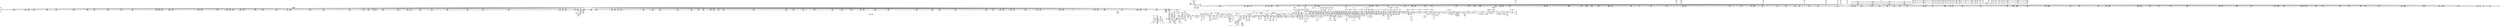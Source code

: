 digraph {
	CE0x513a7d0 [shape=record,shape=Mrecord,label="{CE0x513a7d0|56:_i8*,_:_CRE_24,32_|*MultipleSource*|*LoadInst*|security/selinux/hooks.c,1770|security/selinux/hooks.c,1770}"]
	CE0x5127ac0 [shape=record,shape=Mrecord,label="{CE0x5127ac0|56:_i8*,_:_CRE_581,582_}"]
	CE0x5134c00 [shape=record,shape=Mrecord,label="{CE0x5134c00|104:_%struct.inode*,_:_CRE_313,314_}"]
	CE0x51128b0 [shape=record,shape=Mrecord,label="{CE0x51128b0|56:_i8*,_:_CRE_285,286_}"]
	CE0x51746c0 [shape=record,shape=Mrecord,label="{CE0x51746c0|56:_i8*,_:_CRE_611,612_}"]
	CE0x5105e80 [shape=record,shape=Mrecord,label="{CE0x5105e80|56:_i8*,_:_CRE_264,265_}"]
	CE0x5128bd0 [shape=record,shape=Mrecord,label="{CE0x5128bd0|56:_i8*,_:_CRE_602,603_}"]
	CE0x5136cc0 [shape=record,shape=Mrecord,label="{CE0x5136cc0|56:_i8*,_:_CRE_145,146_}"]
	CE0x50f04c0 [shape=record,shape=Mrecord,label="{CE0x50f04c0|selinux_inode_link:bb|*SummSource*}"]
	CE0x5133710 [shape=record,shape=Mrecord,label="{CE0x5133710|56:_i8*,_:_CRE_923,924_}"]
	CE0x51a1b70 [shape=record,shape=Mrecord,label="{CE0x51a1b70|current_sid:call4|security/selinux/hooks.c,218}"]
	CE0x512add0 [shape=record,shape=Mrecord,label="{CE0x512add0|56:_i8*,_:_CRE_696,704_|*MultipleSource*|security/selinux/hooks.c,1769|Function::may_link&Arg::dir::|Function::selinux_inode_link&Arg::dir::}"]
	CE0x51922d0 [shape=record,shape=Mrecord,label="{CE0x51922d0|i32_8388608|*Constant*}"]
	CE0x5112f30 [shape=record,shape=Mrecord,label="{CE0x5112f30|56:_i8*,_:_CRE_293,294_}"]
	CE0x5130fc0 [shape=record,shape=Mrecord,label="{CE0x5130fc0|56:_i8*,_:_CRE_925,926_}"]
	CE0x51835e0 [shape=record,shape=Mrecord,label="{CE0x51835e0|28:_i32,_:_CRE_34,35_|*MultipleSource*|*LoadInst*|security/selinux/hooks.c,1769|security/selinux/hooks.c,1769|security/selinux/hooks.c,1777}"]
	CE0x51978f0 [shape=record,shape=Mrecord,label="{CE0x51978f0|avc_has_perm:tclass|Function::avc_has_perm&Arg::tclass::|*SummSink*}"]
	CE0x5106430 [shape=record,shape=Mrecord,label="{CE0x5106430|56:_i8*,_:_CRE_271,272_}"]
	CE0x512eba0 [shape=record,shape=Mrecord,label="{CE0x512eba0|56:_i8*,_:_CRE_891,892_}"]
	CE0x50fb110 [shape=record,shape=Mrecord,label="{CE0x50fb110|56:_i8*,_:_CRE_508,512_|*MultipleSource*|security/selinux/hooks.c,1769|Function::may_link&Arg::dir::|Function::selinux_inode_link&Arg::dir::}"]
	CE0x50e4260 [shape=record,shape=Mrecord,label="{CE0x50e4260|56:_i8*,_:_CRE_16,24_|*MultipleSource*|security/selinux/hooks.c,1769|Function::may_link&Arg::dir::|Function::selinux_inode_link&Arg::dir::}"]
	CE0x50ec110 [shape=record,shape=Mrecord,label="{CE0x50ec110|i64*_getelementptr_inbounds_(_14_x_i64_,_14_x_i64_*___llvm_gcov_ctr219,_i64_0,_i64_3)|*Constant*|*SummSource*}"]
	CE0x5132b60 [shape=record,shape=Mrecord,label="{CE0x5132b60|56:_i8*,_:_CRE_912,913_}"]
	CE0x515eaa0 [shape=record,shape=Mrecord,label="{CE0x515eaa0|104:_%struct.inode*,_:_CRE_191,192_}"]
	CE0x50e3530 [shape=record,shape=Mrecord,label="{CE0x50e3530|56:_i8*,_:_CRE_206,207_}"]
	CE0x516c430 [shape=record,shape=Mrecord,label="{CE0x516c430|56:_i8*,_:_CRE_328,336_|*MultipleSource*|*LoadInst*|security/selinux/hooks.c,1770|security/selinux/hooks.c,1770}"]
	CE0x51793c0 [shape=record,shape=Mrecord,label="{CE0x51793c0|56:_i8*,_:_CRE_874,875_}"]
	CE0x5129660 [shape=record,shape=Mrecord,label="{CE0x5129660|56:_i8*,_:_CRE_615,616_}"]
	CE0x50e02b0 [shape=record,shape=Mrecord,label="{CE0x50e02b0|selinux_inode_link:entry|*SummSource*}"]
	CE0x51038f0 [shape=record,shape=Mrecord,label="{CE0x51038f0|56:_i8*,_:_CRE_48,56_|*MultipleSource*|security/selinux/hooks.c,1769|Function::may_link&Arg::dir::|Function::selinux_inode_link&Arg::dir::}"]
	CE0x50f8860 [shape=record,shape=Mrecord,label="{CE0x50f8860|56:_i8*,_:_CRE_376,384_|*MultipleSource*|security/selinux/hooks.c,1769|Function::may_link&Arg::dir::|Function::selinux_inode_link&Arg::dir::}"]
	CE0x5152600 [shape=record,shape=Mrecord,label="{CE0x5152600|current_sid:tmp11|security/selinux/hooks.c,218}"]
	CE0x5176850 [shape=record,shape=Mrecord,label="{CE0x5176850|56:_i8*,_:_CRE_704,712_|*MultipleSource*|*LoadInst*|security/selinux/hooks.c,1770|security/selinux/hooks.c,1770}"]
	CE0x50edae0 [shape=record,shape=Mrecord,label="{CE0x50edae0|56:_i8*,_:_CRE_247,248_}"]
	CE0x50fe8d0 [shape=record,shape=Mrecord,label="{CE0x50fe8d0|56:_i8*,_:_CRE_171,172_}"]
	CE0x5119660 [shape=record,shape=Mrecord,label="{CE0x5119660|56:_i8*,_:_CRE_180,181_}"]
	CE0x5131840 [shape=record,shape=Mrecord,label="{CE0x5131840|56:_i8*,_:_CRE_894,895_}"]
	CE0x50e3120 [shape=record,shape=Mrecord,label="{CE0x50e3120|56:_i8*,_:_CRE_201,202_}"]
	CE0x516e980 [shape=record,shape=Mrecord,label="{CE0x516e980|56:_i8*,_:_CRE_478,479_}"]
	CE0x50f9bd0 [shape=record,shape=Mrecord,label="{CE0x50f9bd0|56:_i8*,_:_CRE_464,472_|*MultipleSource*|security/selinux/hooks.c,1769|Function::may_link&Arg::dir::|Function::selinux_inode_link&Arg::dir::}"]
	CE0x5127440 [shape=record,shape=Mrecord,label="{CE0x5127440|56:_i8*,_:_CRE_573,574_}"]
	CE0x519e3a0 [shape=record,shape=Mrecord,label="{CE0x519e3a0|may_link:tmp16|security/selinux/hooks.c,1786|*SummSource*}"]
	CE0x51a40c0 [shape=record,shape=Mrecord,label="{CE0x51a40c0|i32_22|*Constant*|*SummSink*}"]
	CE0x5162b80 [shape=record,shape=Mrecord,label="{CE0x5162b80|104:_%struct.inode*,_:_CRE_307,308_}"]
	CE0x5130a70 [shape=record,shape=Mrecord,label="{CE0x5130a70|56:_i8*,_:_CRE_920,921_}"]
	CE0x51562c0 [shape=record,shape=Mrecord,label="{CE0x51562c0|__llvm_gcov_indirect_counter_increment:tmp|*SummSink*}"]
	CE0x516a510 [shape=record,shape=Mrecord,label="{CE0x516a510|56:_i8*,_:_CRE_286,287_}"]
	CE0x50fe800 [shape=record,shape=Mrecord,label="{CE0x50fe800|56:_i8*,_:_CRE_170,171_}"]
	CE0x5198330 [shape=record,shape=Mrecord,label="{CE0x5198330|_ret_i32_%retval.0,_!dbg_!27728|security/selinux/avc.c,775|*SummSource*}"]
	CE0x515fb40 [shape=record,shape=Mrecord,label="{CE0x515fb40|104:_%struct.inode*,_:_CRE_205,206_}"]
	CE0x5137f60 [shape=record,shape=Mrecord,label="{CE0x5137f60|56:_i8*,_:_CRE_192,193_}"]
	CE0x5203ce0 [shape=record,shape=Mrecord,label="{CE0x5203ce0|get_current:tmp2|*SummSource*}"]
	CE0x5180220 [shape=record,shape=Mrecord,label="{CE0x5180220|56:_i8*,_:_CRE_979,980_}"]
	CE0x512f200 [shape=record,shape=Mrecord,label="{CE0x512f200|56:_i8*,_:_CRE_897,898_}"]
	CE0x50e8a70 [shape=record,shape=Mrecord,label="{CE0x50e8a70|56:_i8*,_:_CRE_178,179_}"]
	CE0x50ec910 [shape=record,shape=Mrecord,label="{CE0x50ec910|56:_i8*,_:_CRE_2,4_|*MultipleSource*|security/selinux/hooks.c,1769|Function::may_link&Arg::dir::|Function::selinux_inode_link&Arg::dir::}"]
	CE0x5164f00 [shape=record,shape=Mrecord,label="{CE0x5164f00|i64**_getelementptr_inbounds_(_4_x_i64*_,_4_x_i64*_*___llvm_gcda_edge_table220,_i64_0,_i64_1)|*Constant*|*SummSource*}"]
	CE0x516f0f0 [shape=record,shape=Mrecord,label="{CE0x516f0f0|56:_i8*,_:_CRE_485,486_}"]
	CE0x51a1720 [shape=record,shape=Mrecord,label="{CE0x51a1720|current_sid:tmp20|security/selinux/hooks.c,218|*SummSink*}"]
	CE0x51605f0 [shape=record,shape=Mrecord,label="{CE0x51605f0|104:_%struct.inode*,_:_CRE_214,215_}"]
	CE0x5167980 [shape=record,shape=Mrecord,label="{CE0x5167980|56:_i8*,_:_CRE_245,246_}"]
	CE0x5156610 [shape=record,shape=Mrecord,label="{CE0x5156610|__llvm_gcov_indirect_counter_increment:exit}"]
	CE0x5101a60 [shape=record,shape=Mrecord,label="{CE0x5101a60|56:_i8*,_:_CRE_336,344_|*MultipleSource*|security/selinux/hooks.c,1769|Function::may_link&Arg::dir::|Function::selinux_inode_link&Arg::dir::}"]
	CE0x50e7640 [shape=record,shape=Mrecord,label="{CE0x50e7640|56:_i8*,_:_CRE_159,160_}"]
	CE0x50e10b0 [shape=record,shape=Mrecord,label="{CE0x50e10b0|selinux_inode_link:entry|*SummSink*}"]
	CE0x50ebc70 [shape=record,shape=Mrecord,label="{CE0x50ebc70|i32_0|*Constant*}"]
	CE0x5154fd0 [shape=record,shape=Mrecord,label="{CE0x5154fd0|i64*_getelementptr_inbounds_(_11_x_i64_,_11_x_i64_*___llvm_gcov_ctr125,_i64_0,_i64_0)|*Constant*|*SummSource*}"]
	CE0x51599b0 [shape=record,shape=Mrecord,label="{CE0x51599b0|104:_%struct.inode*,_:_CRE_56,64_|*MultipleSource*|Function::selinux_inode_link&Arg::old_dentry::|security/selinux/hooks.c,1770|Function::may_link&Arg::dentry::}"]
	CE0x515c670 [shape=record,shape=Mrecord,label="{CE0x515c670|104:_%struct.inode*,_:_CRE_162,163_}"]
	CE0x515dff0 [shape=record,shape=Mrecord,label="{CE0x515dff0|104:_%struct.inode*,_:_CRE_182,183_}"]
	CE0x5172b20 [shape=record,shape=Mrecord,label="{CE0x5172b20|56:_i8*,_:_CRE_585,586_}"]
	CE0x517ef40 [shape=record,shape=Mrecord,label="{CE0x517ef40|56:_i8*,_:_CRE_930,931_}"]
	CE0x50e8740 [shape=record,shape=Mrecord,label="{CE0x50e8740|56:_i8*,_:_CRE_175,176_}"]
	CE0x515b330 [shape=record,shape=Mrecord,label="{CE0x515b330|104:_%struct.inode*,_:_CRE_146,147_}"]
	CE0x51849d0 [shape=record,shape=Mrecord,label="{CE0x51849d0|28:_i32,_:_CRE_63,64_}"]
	CE0x5127d30 [shape=record,shape=Mrecord,label="{CE0x5127d30|56:_i8*,_:_CRE_584,585_}"]
	CE0x515e250 [shape=record,shape=Mrecord,label="{CE0x515e250|104:_%struct.inode*,_:_CRE_184,185_}"]
	CE0x515da00 [shape=record,shape=Mrecord,label="{CE0x515da00|104:_%struct.inode*,_:_CRE_177,178_}"]
	CE0x517f6b0 [shape=record,shape=Mrecord,label="{CE0x517f6b0|56:_i8*,_:_CRE_936,944_|*MultipleSource*|*LoadInst*|security/selinux/hooks.c,1770|security/selinux/hooks.c,1770}"]
	CE0x5192850 [shape=record,shape=Mrecord,label="{CE0x5192850|may_link:conv|security/selinux/hooks.c,1776|*SummSink*}"]
	CE0x515aab0 [shape=record,shape=Mrecord,label="{CE0x515aab0|104:_%struct.inode*,_:_CRE_96,104_|*MultipleSource*|Function::selinux_inode_link&Arg::old_dentry::|security/selinux/hooks.c,1770|Function::may_link&Arg::dentry::}"]
	CE0x5194060 [shape=record,shape=Mrecord,label="{CE0x5194060|may_link:sid4|security/selinux/hooks.c,1777|*SummSource*}"]
	CE0x5110f80 [shape=record,shape=Mrecord,label="{CE0x5110f80|i8_1|*Constant*}"]
	CE0x5119c10 [shape=record,shape=Mrecord,label="{CE0x5119c10|56:_i8*,_:_CRE_187,188_}"]
	CE0x51aeab0 [shape=record,shape=Mrecord,label="{CE0x51aeab0|VOIDTB_TE_array:_GCE___func__.may_link_private_unnamed_addr_constant_9_x_i8_c_may_link_00_,_align_1:_elem_0:default:}"]
	CE0x51ba860 [shape=record,shape=Mrecord,label="{CE0x51ba860|may_link:tmp24|security/selinux/hooks.c,1797|*SummSource*}"]
	CE0x513b210 [shape=record,shape=Mrecord,label="{CE0x513b210|56:_i8*,_:_CRE_72,76_|*MultipleSource*|*LoadInst*|security/selinux/hooks.c,1770|security/selinux/hooks.c,1770}"]
	CE0x51886a0 [shape=record,shape=Mrecord,label="{CE0x51886a0|28:_i32,_:_CRE_119,120_}"]
	CE0x51851d0 [shape=record,shape=Mrecord,label="{CE0x51851d0|28:_i32,_:_CRE_71,72_}"]
	CE0x50f0fe0 [shape=record,shape=Mrecord,label="{CE0x50f0fe0|selinux_inode_link:tmp2|*SummSource*}"]
	CE0x5191710 [shape=record,shape=Mrecord,label="{CE0x5191710|may_link:dentry2|security/selinux/hooks.c,1773|*SummSink*}"]
	CE0x51301f0 [shape=record,shape=Mrecord,label="{CE0x51301f0|56:_i8*,_:_CRE_912,913_}"]
	CE0x5106740 [shape=record,shape=Mrecord,label="{CE0x5106740|GLOBAL:current_task|Global_var:current_task}"]
	CE0x518cad0 [shape=record,shape=Mrecord,label="{CE0x518cad0|i32_2|*Constant*|*SummSink*}"]
	CE0x512fec0 [shape=record,shape=Mrecord,label="{CE0x512fec0|56:_i8*,_:_CRE_909,910_}"]
	CE0x516e870 [shape=record,shape=Mrecord,label="{CE0x516e870|56:_i8*,_:_CRE_477,478_}"]
	CE0x50fc460 [shape=record,shape=Mrecord,label="{CE0x50fc460|56:_i8*,_:_CRE_559,560_}"]
	CE0x5169da0 [shape=record,shape=Mrecord,label="{CE0x5169da0|56:_i8*,_:_CRE_279,280_}"]
	CE0x50e6d90 [shape=record,shape=Mrecord,label="{CE0x50e6d90|__llvm_gcov_indirect_counter_increment:tmp1|*SummSink*}"]
	CE0x51a3100 [shape=record,shape=Mrecord,label="{CE0x51a3100|i32_78|*Constant*|*SummSink*}"]
	CE0x5163030 [shape=record,shape=Mrecord,label="{CE0x5163030|may_link:tmp3|security/selinux/hooks.c,1769|*SummSink*}"]
	CE0x515be20 [shape=record,shape=Mrecord,label="{CE0x515be20|104:_%struct.inode*,_:_CRE_155,156_}"]
	CE0x5174060 [shape=record,shape=Mrecord,label="{CE0x5174060|56:_i8*,_:_CRE_605,606_}"]
	CE0x51a2c90 [shape=record,shape=Mrecord,label="{CE0x51a2c90|_ret_%struct.task_struct*_%tmp4,_!dbg_!27714|./arch/x86/include/asm/current.h,14}"]
	CE0x512bbd0 [shape=record,shape=Mrecord,label="{CE0x512bbd0|56:_i8*,_:_CRE_768,776_|*MultipleSource*|security/selinux/hooks.c,1769|Function::may_link&Arg::dir::|Function::selinux_inode_link&Arg::dir::}"]
	CE0x5189ec0 [shape=record,shape=Mrecord,label="{CE0x5189ec0|may_link:tmp9|security/selinux/hooks.c,1778}"]
	CE0x515f420 [shape=record,shape=Mrecord,label="{CE0x515f420|104:_%struct.inode*,_:_CRE_199,200_}"]
	CE0x5115480 [shape=record,shape=Mrecord,label="{CE0x5115480|56:_i8*,_:_CRE_112,120_|*MultipleSource*|security/selinux/hooks.c,1769|Function::may_link&Arg::dir::|Function::selinux_inode_link&Arg::dir::}"]
	CE0x51776d0 [shape=record,shape=Mrecord,label="{CE0x51776d0|56:_i8*,_:_CRE_776,792_|*MultipleSource*|*LoadInst*|security/selinux/hooks.c,1770|security/selinux/hooks.c,1770}"]
	CE0x516cd30 [shape=record,shape=Mrecord,label="{CE0x516cd30|56:_i8*,_:_CRE_376,384_|*MultipleSource*|*LoadInst*|security/selinux/hooks.c,1770|security/selinux/hooks.c,1770}"]
	CE0x50f0400 [shape=record,shape=Mrecord,label="{CE0x50f0400|selinux_inode_link:tmp1}"]
	CE0x51059a0 [shape=record,shape=Mrecord,label="{CE0x51059a0|56:_i8*,_:_CRE_258,259_}"]
	CE0x5161610 [shape=record,shape=Mrecord,label="{CE0x5161610|104:_%struct.inode*,_:_CRE_248,256_|*MultipleSource*|Function::selinux_inode_link&Arg::old_dentry::|security/selinux/hooks.c,1770|Function::may_link&Arg::dentry::}"]
	CE0x5104370 [shape=record,shape=Mrecord,label="{CE0x5104370|i32_10|*Constant*}"]
	CE0x5119e80 [shape=record,shape=Mrecord,label="{CE0x5119e80|56:_i8*,_:_CRE_190,191_}"]
	CE0x50f6410 [shape=record,shape=Mrecord,label="{CE0x50f6410|may_link:tmp}"]
	CE0x515e4b0 [shape=record,shape=Mrecord,label="{CE0x515e4b0|104:_%struct.inode*,_:_CRE_186,187_}"]
	"CONST[source:2(external),value:2(dynamic)][purpose:{subject}][SrcIdx:4]"
	CE0x51396f0 [shape=record,shape=Mrecord,label="{CE0x51396f0|56:_i8*,_:_CRE_232,236_|*MultipleSource*|*LoadInst*|security/selinux/hooks.c,1770|security/selinux/hooks.c,1770}"]
	CE0x5192bd0 [shape=record,shape=Mrecord,label="{CE0x5192bd0|may_link:conv|security/selinux/hooks.c,1776|*SummSource*}"]
	CE0x5137e50 [shape=record,shape=Mrecord,label="{CE0x5137e50|56:_i8*,_:_CRE_191,192_}"]
	CE0x515e970 [shape=record,shape=Mrecord,label="{CE0x515e970|104:_%struct.inode*,_:_CRE_190,191_}"]
	CE0x5187250 [shape=record,shape=Mrecord,label="{CE0x5187250|28:_i32,_:_CRE_103,104_}"]
	CE0x5167cb0 [shape=record,shape=Mrecord,label="{CE0x5167cb0|56:_i8*,_:_CRE_248,249_}"]
	CE0x50f83e0 [shape=record,shape=Mrecord,label="{CE0x50f83e0|56:_i8*,_:_CRE_158,159_}"]
	CE0x5179090 [shape=record,shape=Mrecord,label="{CE0x5179090|56:_i8*,_:_CRE_871,872_}"]
	CE0x5112cc0 [shape=record,shape=Mrecord,label="{CE0x5112cc0|56:_i8*,_:_CRE_290,291_}"]
	CE0x5182150 [shape=record,shape=Mrecord,label="{CE0x5182150|28:_i32,_:_CRE_10,11_}"]
	CE0x515bf50 [shape=record,shape=Mrecord,label="{CE0x515bf50|104:_%struct.inode*,_:_CRE_156,157_}"]
	CE0x5191020 [shape=record,shape=Mrecord,label="{CE0x5191020|may_link:cond|security/selinux/hooks.c,1776}"]
	CE0x51159f0 [shape=record,shape=Mrecord,label="{CE0x51159f0|56:_i8*,_:_CRE_136,137_}"]
	CE0x516ba50 [shape=record,shape=Mrecord,label="{CE0x516ba50|56:_i8*,_:_CRE_306,307_}"]
	CE0x51727f0 [shape=record,shape=Mrecord,label="{CE0x51727f0|56:_i8*,_:_CRE_582,583_}"]
	CE0x51879e0 [shape=record,shape=Mrecord,label="{CE0x51879e0|28:_i32,_:_CRE_107,108_}"]
	CE0x50e8da0 [shape=record,shape=Mrecord,label="{CE0x50e8da0|56:_i8*,_:_CRE_181,182_}"]
	CE0x51a2810 [shape=record,shape=Mrecord,label="{CE0x51a2810|get_current:entry|*SummSource*}"]
	CE0x5112bf0 [shape=record,shape=Mrecord,label="{CE0x5112bf0|56:_i8*,_:_CRE_289,290_}"]
	CE0x5131730 [shape=record,shape=Mrecord,label="{CE0x5131730|56:_i8*,_:_CRE_932,933_}"]
	CE0x5178550 [shape=record,shape=Mrecord,label="{CE0x5178550|56:_i8*,_:_CRE_848,856_|*MultipleSource*|*LoadInst*|security/selinux/hooks.c,1770|security/selinux/hooks.c,1770}"]
	CE0x5136ee0 [shape=record,shape=Mrecord,label="{CE0x5136ee0|56:_i8*,_:_CRE_147,148_}"]
	CE0x5117940 [shape=record,shape=Mrecord,label="{CE0x5117940|current_sid:tmp1}"]
	CE0x5105f50 [shape=record,shape=Mrecord,label="{CE0x5105f50|56:_i8*,_:_CRE_265,266_}"]
	CE0x512fa80 [shape=record,shape=Mrecord,label="{CE0x512fa80|56:_i8*,_:_CRE_905,906_}"]
	CE0x51915d0 [shape=record,shape=Mrecord,label="{CE0x51915d0|may_link:dentry2|security/selinux/hooks.c,1773}"]
	CE0x512c650 [shape=record,shape=Mrecord,label="{CE0x512c650|56:_i8*,_:_CRE_824,832_|*MultipleSource*|security/selinux/hooks.c,1769|Function::may_link&Arg::dir::|Function::selinux_inode_link&Arg::dir::}"]
	CE0x516edc0 [shape=record,shape=Mrecord,label="{CE0x516edc0|56:_i8*,_:_CRE_482,483_}"]
	CE0x517f7c0 [shape=record,shape=Mrecord,label="{CE0x517f7c0|56:_i8*,_:_CRE_944,952_|*MultipleSource*|*LoadInst*|security/selinux/hooks.c,1770|security/selinux/hooks.c,1770}"]
	CE0x518a000 [shape=record,shape=Mrecord,label="{CE0x518a000|may_link:tmp10|security/selinux/hooks.c,1778}"]
	CE0x5160f70 [shape=record,shape=Mrecord,label="{CE0x5160f70|104:_%struct.inode*,_:_CRE_222,223_}"]
	CE0x5178f80 [shape=record,shape=Mrecord,label="{CE0x5178f80|56:_i8*,_:_CRE_870,871_}"]
	CE0x5188e50 [shape=record,shape=Mrecord,label="{CE0x5188e50|28:_i32,_:_CRE_152,160_|*MultipleSource*|*LoadInst*|security/selinux/hooks.c,1769|security/selinux/hooks.c,1769|security/selinux/hooks.c,1777}"]
	CE0x51c43f0 [shape=record,shape=Mrecord,label="{CE0x51c43f0|i64*_getelementptr_inbounds_(_2_x_i64_,_2_x_i64_*___llvm_gcov_ctr98,_i64_0,_i64_1)|*Constant*|*SummSource*}"]
	CE0x5137d40 [shape=record,shape=Mrecord,label="{CE0x5137d40|56:_i8*,_:_CRE_190,191_}"]
	CE0x5113000 [shape=record,shape=Mrecord,label="{CE0x5113000|56:_i8*,_:_CRE_294,295_}"]
	CE0x5105a70 [shape=record,shape=Mrecord,label="{CE0x5105a70|56:_i8*,_:_CRE_259,260_}"]
	CE0x5115830 [shape=record,shape=Mrecord,label="{CE0x5115830|56:_i8*,_:_CRE_128,136_|*MultipleSource*|security/selinux/hooks.c,1769|Function::may_link&Arg::dir::|Function::selinux_inode_link&Arg::dir::}"]
	CE0x518df30 [shape=record,shape=Mrecord,label="{CE0x518df30|i64_2|*Constant*|*SummSink*}"]
	CE0x5194940 [shape=record,shape=Mrecord,label="{CE0x5194940|may_link:type|security/selinux/hooks.c,1772|*SummSink*}"]
	CE0x513acd0 [shape=record,shape=Mrecord,label="{CE0x513acd0|56:_i8*,_:_CRE_48,56_|*MultipleSource*|*LoadInst*|security/selinux/hooks.c,1770|security/selinux/hooks.c,1770}"]
	CE0x5159b20 [shape=record,shape=Mrecord,label="{CE0x5159b20|104:_%struct.inode*,_:_CRE_64,72_|*MultipleSource*|Function::selinux_inode_link&Arg::old_dentry::|security/selinux/hooks.c,1770|Function::may_link&Arg::dentry::}"]
	CE0x50fe320 [shape=record,shape=Mrecord,label="{CE0x50fe320|56:_i8*,_:_CRE_164,165_}"]
	CE0x515a850 [shape=record,shape=Mrecord,label="{CE0x515a850|104:_%struct.inode*,_:_CRE_94,95_}"]
	CE0x5179f70 [shape=record,shape=Mrecord,label="{CE0x5179f70|56:_i8*,_:_CRE_885,886_}"]
	CE0x516ac80 [shape=record,shape=Mrecord,label="{CE0x516ac80|56:_i8*,_:_CRE_293,294_}"]
	CE0x51853d0 [shape=record,shape=Mrecord,label="{CE0x51853d0|28:_i32,_:_CRE_73,74_}"]
	CE0x51e7a60 [shape=record,shape=Mrecord,label="{CE0x51e7a60|_call_void_mcount()_#3|*SummSource*}"]
	CE0x5162c30 [shape=record,shape=Mrecord,label="{CE0x5162c30|104:_%struct.inode*,_:_CRE_308,309_}"]
	CE0x515af20 [shape=record,shape=Mrecord,label="{CE0x515af20|104:_%struct.inode*,_:_CRE_144,145_}"]
	CE0x5196fc0 [shape=record,shape=Mrecord,label="{CE0x5196fc0|avc_has_perm:tsid|Function::avc_has_perm&Arg::tsid::|*SummSource*}"]
	CE0x51942a0 [shape=record,shape=Mrecord,label="{CE0x51942a0|may_link:sid4|security/selinux/hooks.c,1777}"]
	CE0x5105b40 [shape=record,shape=Mrecord,label="{CE0x5105b40|56:_i8*,_:_CRE_260,261_}"]
	CE0x515bcf0 [shape=record,shape=Mrecord,label="{CE0x515bcf0|104:_%struct.inode*,_:_CRE_154,155_}"]
	CE0x51677a0 [shape=record,shape=Mrecord,label="{CE0x51677a0|56:_i8*,_:_CRE_243,244_}"]
	CE0x5131620 [shape=record,shape=Mrecord,label="{CE0x5131620|56:_i8*,_:_CRE_931,932_}"]
	CE0x51282e0 [shape=record,shape=Mrecord,label="{CE0x51282e0|56:_i8*,_:_CRE_591,592_}"]
	CE0x50e3cd0 [shape=record,shape=Mrecord,label="{CE0x50e3cd0|current_sid:do.end|*SummSink*}"]
	CE0x512f0f0 [shape=record,shape=Mrecord,label="{CE0x512f0f0|56:_i8*,_:_CRE_896,897_}"]
	CE0x51596b0 [shape=record,shape=Mrecord,label="{CE0x51596b0|may_link:tmp16|security/selinux/hooks.c,1786}"]
	CE0x50f7af0 [shape=record,shape=Mrecord,label="{CE0x50f7af0|56:_i8*,_:_CRE_147,148_}"]
	CE0x5189650 [shape=record,shape=Mrecord,label="{CE0x5189650|28:_i32,_:_CRE_192,196_|*MultipleSource*|*LoadInst*|security/selinux/hooks.c,1769|security/selinux/hooks.c,1769|security/selinux/hooks.c,1777}"]
	CE0x5179e60 [shape=record,shape=Mrecord,label="{CE0x5179e60|56:_i8*,_:_CRE_884,885_}"]
	CE0x51c28f0 [shape=record,shape=Mrecord,label="{CE0x51c28f0|i64*_getelementptr_inbounds_(_11_x_i64_,_11_x_i64_*___llvm_gcov_ctr125,_i64_0,_i64_6)|*Constant*}"]
	CE0x51164e0 [shape=record,shape=Mrecord,label="{CE0x51164e0|56:_i8*,_:_CRE_934,935_}"]
	CE0x5113680 [shape=record,shape=Mrecord,label="{CE0x5113680|56:_i8*,_:_CRE_302,303_}"]
	CE0x50e2c40 [shape=record,shape=Mrecord,label="{CE0x50e2c40|56:_i8*,_:_CRE_195,196_}"]
	CE0x5130410 [shape=record,shape=Mrecord,label="{CE0x5130410|56:_i8*,_:_CRE_914,915_}"]
	CE0x5128480 [shape=record,shape=Mrecord,label="{CE0x5128480|56:_i8*,_:_CRE_593,594_}"]
	CE0x5110390 [shape=record,shape=Mrecord,label="{CE0x5110390|__llvm_gcov_indirect_counter_increment:exit|*SummSource*}"]
	CE0x5113ec0 [shape=record,shape=Mrecord,label="{CE0x5113ec0|56:_i8*,_:_CRE_140,141_}"]
	CE0x5168ca0 [shape=record,shape=Mrecord,label="{CE0x5168ca0|56:_i8*,_:_CRE_263,264_}"]
	CE0x5194440 [shape=record,shape=Mrecord,label="{CE0x5194440|may_link:tmp6|security/selinux/hooks.c,1770|*SummSink*}"]
	CE0x50e7970 [shape=record,shape=Mrecord,label="{CE0x50e7970|56:_i8*,_:_CRE_162,163_}"]
	CE0x5102090 [shape=record,shape=Mrecord,label="{CE0x5102090|56:_i8*,_:_CRE_360,376_|*MultipleSource*|security/selinux/hooks.c,1769|Function::may_link&Arg::dir::|Function::selinux_inode_link&Arg::dir::}"]
	CE0x518dd40 [shape=record,shape=Mrecord,label="{CE0x518dd40|i64_2|*Constant*}"]
	CE0x50f2700 [shape=record,shape=Mrecord,label="{CE0x50f2700|_ret_i32_%call,_!dbg_!27715|security/selinux/hooks.c,2769}"]
	CE0x5116920 [shape=record,shape=Mrecord,label="{CE0x5116920|56:_i8*,_:_CRE_952,960_|*MultipleSource*|security/selinux/hooks.c,1769|Function::may_link&Arg::dir::|Function::selinux_inode_link&Arg::dir::}"]
	"CONST[source:1(input),value:2(dynamic)][purpose:{object}][SrcIdx:2]"
	CE0x512d880 [shape=record,shape=Mrecord,label="{CE0x512d880|56:_i8*,_:_CRE_873,874_}"]
	CE0x51575d0 [shape=record,shape=Mrecord,label="{CE0x51575d0|current_sid:tmp7|security/selinux/hooks.c,218}"]
	CE0x5189450 [shape=record,shape=Mrecord,label="{CE0x5189450|28:_i32,_:_CRE_184,192_|*MultipleSource*|*LoadInst*|security/selinux/hooks.c,1769|security/selinux/hooks.c,1769|security/selinux/hooks.c,1777}"]
	CE0x51096f0 [shape=record,shape=Mrecord,label="{CE0x51096f0|may_link:tmp12|security/selinux/hooks.c,1779|*SummSource*}"]
	CE0x519cea0 [shape=record,shape=Mrecord,label="{CE0x519cea0|i64*_getelementptr_inbounds_(_14_x_i64_,_14_x_i64_*___llvm_gcov_ctr219,_i64_0,_i64_10)|*Constant*|*SummSource*}"]
	CE0x50fc530 [shape=record,shape=Mrecord,label="{CE0x50fc530|56:_i8*,_:_CRE_560,561_}"]
	CE0x5128d70 [shape=record,shape=Mrecord,label="{CE0x5128d70|56:_i8*,_:_CRE_604,605_}"]
	CE0x519d8e0 [shape=record,shape=Mrecord,label="{CE0x519d8e0|may_link:tmp19|security/selinux/hooks.c,1789|*SummSink*}"]
	CE0x51846d0 [shape=record,shape=Mrecord,label="{CE0x51846d0|28:_i32,_:_CRE_60,61_}"]
	CE0x5139170 [shape=record,shape=Mrecord,label="{CE0x5139170|56:_i8*,_:_CRE_208,210_|*MultipleSource*|*LoadInst*|security/selinux/hooks.c,1770|security/selinux/hooks.c,1770}"]
	CE0x5153c00 [shape=record,shape=Mrecord,label="{CE0x5153c00|current_sid:call|security/selinux/hooks.c,218|*SummSource*}"]
	CE0x51863d0 [shape=record,shape=Mrecord,label="{CE0x51863d0|28:_i32,_:_CRE_89,90_}"]
	CE0x5179d50 [shape=record,shape=Mrecord,label="{CE0x5179d50|56:_i8*,_:_CRE_883,884_}"]
	CE0x50e8b80 [shape=record,shape=Mrecord,label="{CE0x50e8b80|56:_i8*,_:_CRE_179,180_}"]
	CE0x51a4f20 [shape=record,shape=Mrecord,label="{CE0x51a4f20|current_sid:sid|security/selinux/hooks.c,220}"]
	CE0x5133d20 [shape=record,shape=Mrecord,label="{CE0x5133d20|56:_i8*,_:_CRE_984,988_|*MultipleSource*|security/selinux/hooks.c,1769|Function::may_link&Arg::dir::|Function::selinux_inode_link&Arg::dir::}"]
	CE0x51320c0 [shape=record,shape=Mrecord,label="{CE0x51320c0|56:_i8*,_:_CRE_902,903_}"]
	CE0x51100f0 [shape=record,shape=Mrecord,label="{CE0x51100f0|i32_-1|*Constant*|*SummSource*}"]
	CE0x50ff880 [shape=record,shape=Mrecord,label="{CE0x50ff880|selinux_inode_link:tmp1|*SummSource*}"]
	CE0x50ebf90 [shape=record,shape=Mrecord,label="{CE0x50ebf90|may_link:tmp11|security/selinux/hooks.c,1778|*SummSink*}"]
	CE0x51593d0 [shape=record,shape=Mrecord,label="{CE0x51593d0|i64**_getelementptr_inbounds_(_4_x_i64*_,_4_x_i64*_*___llvm_gcda_edge_table220,_i64_0,_i64_2)|*Constant*|*SummSource*}"]
	CE0x51a0990 [shape=record,shape=Mrecord,label="{CE0x51a0990|current_sid:tmp18|security/selinux/hooks.c,218|*SummSink*}"]
	CE0x5104b90 [shape=record,shape=Mrecord,label="{CE0x5104b90|current_sid:tmp4|security/selinux/hooks.c,218|*SummSource*}"]
	CE0x50fab20 [shape=record,shape=Mrecord,label="{CE0x50fab20|56:_i8*,_:_CRE_487,488_}"]
	CE0x518c240 [shape=record,shape=Mrecord,label="{CE0x518c240|GLOBAL:__llvm_gcov_global_state_pred221|Global_var:__llvm_gcov_global_state_pred221|*SummSource*}"]
	CE0x50e7a80 [shape=record,shape=Mrecord,label="{CE0x50e7a80|56:_i8*,_:_CRE_163,164_}"]
	CE0x5132c70 [shape=record,shape=Mrecord,label="{CE0x5132c70|56:_i8*,_:_CRE_913,914_}"]
	CE0x5182e20 [shape=record,shape=Mrecord,label="{CE0x5182e20|28:_i32,_:_CRE_21,22_}"]
	CE0x50fa110 [shape=record,shape=Mrecord,label="{CE0x50fa110|56:_i8*,_:_CRE_474,475_}"]
	CE0x5107680 [shape=record,shape=Mrecord,label="{CE0x5107680|may_link:if.then|*SummSink*}"]
	CE0x512ac10 [shape=record,shape=Mrecord,label="{CE0x512ac10|56:_i8*,_:_CRE_688,692_|*MultipleSource*|security/selinux/hooks.c,1769|Function::may_link&Arg::dir::|Function::selinux_inode_link&Arg::dir::}"]
	CE0x50f8be0 [shape=record,shape=Mrecord,label="{CE0x50f8be0|56:_i8*,_:_CRE_392,400_|*MultipleSource*|security/selinux/hooks.c,1769|Function::may_link&Arg::dir::|Function::selinux_inode_link&Arg::dir::}"]
	CE0x5119b40 [shape=record,shape=Mrecord,label="{CE0x5119b40|56:_i8*,_:_CRE_186,187_}"]
	CE0x50eb3c0 [shape=record,shape=Mrecord,label="{CE0x50eb3c0|current_sid:entry|*SummSink*}"]
	CE0x50fe4c0 [shape=record,shape=Mrecord,label="{CE0x50fe4c0|56:_i8*,_:_CRE_166,167_}"]
	CE0x518ddb0 [shape=record,shape=Mrecord,label="{CE0x518ddb0|i64_2|*Constant*|*SummSource*}"]
	CE0x518cee0 [shape=record,shape=Mrecord,label="{CE0x518cee0|_call_void___llvm_gcov_indirect_counter_increment(i32*___llvm_gcov_global_state_pred221,_i64**_getelementptr_inbounds_(_4_x_i64*_,_4_x_i64*_*___llvm_gcda_edge_table220,_i64_0,_i64_1)),_!dbg_!27742|security/selinux/hooks.c,1783|*SummSource*}"]
	CE0x51be9b0 [shape=record,shape=Mrecord,label="{CE0x51be9b0|may_link:tmp25|security/selinux/hooks.c,1797|*SummSink*}"]
	CE0x5165230 [shape=record,shape=Mrecord,label="{CE0x5165230|__llvm_gcov_indirect_counter_increment:counters|Function::__llvm_gcov_indirect_counter_increment&Arg::counters::|*SummSink*}"]
	CE0x51c7870 [shape=record,shape=Mrecord,label="{CE0x51c7870|GLOBAL:lockdep_rcu_suspicious|*Constant*}"]
	CE0x5167730 [shape=record,shape=Mrecord,label="{CE0x5167730|56:_i8*,_:_CRE_244,245_}"]
	CE0x517a080 [shape=record,shape=Mrecord,label="{CE0x517a080|56:_i8*,_:_CRE_886,887_}"]
	CE0x50e2aa0 [shape=record,shape=Mrecord,label="{CE0x50e2aa0|56:_i8*,_:_CRE_193,194_}"]
	CE0x5119730 [shape=record,shape=Mrecord,label="{CE0x5119730|56:_i8*,_:_CRE_181,182_}"]
	CE0x51058d0 [shape=record,shape=Mrecord,label="{CE0x51058d0|56:_i8*,_:_CRE_257,258_}"]
	CE0x51bd4d0 [shape=record,shape=Mrecord,label="{CE0x51bd4d0|get_current:bb}"]
	CE0x5175380 [shape=record,shape=Mrecord,label="{CE0x5175380|56:_i8*,_:_CRE_623,624_}"]
	CE0x50e81f0 [shape=record,shape=Mrecord,label="{CE0x50e81f0|56:_i8*,_:_CRE_170,171_}"]
	CE0x50e8850 [shape=record,shape=Mrecord,label="{CE0x50e8850|56:_i8*,_:_CRE_176,177_}"]
	CE0x5197db0 [shape=record,shape=Mrecord,label="{CE0x5197db0|avc_has_perm:requested|Function::avc_has_perm&Arg::requested::|*SummSink*}"]
	CE0x519dc20 [shape=record,shape=Mrecord,label="{CE0x519dc20|_call_void___llvm_gcov_indirect_counter_increment(i32*___llvm_gcov_global_state_pred221,_i64**_getelementptr_inbounds_(_4_x_i64*_,_4_x_i64*_*___llvm_gcda_edge_table220,_i64_0,_i64_0)),_!dbg_!27749|security/selinux/hooks.c,1793|*SummSource*}"]
	CE0x516c1c0 [shape=record,shape=Mrecord,label="{CE0x516c1c0|56:_i8*,_:_CRE_312,320_|*MultipleSource*|*LoadInst*|security/selinux/hooks.c,1770|security/selinux/hooks.c,1770}"]
	CE0x50f8a20 [shape=record,shape=Mrecord,label="{CE0x50f8a20|56:_i8*,_:_CRE_384,388_|*MultipleSource*|security/selinux/hooks.c,1769|Function::may_link&Arg::dir::|Function::selinux_inode_link&Arg::dir::}"]
	CE0x510b8a0 [shape=record,shape=Mrecord,label="{CE0x510b8a0|i64*_getelementptr_inbounds_(_11_x_i64_,_11_x_i64_*___llvm_gcov_ctr125,_i64_0,_i64_1)|*Constant*|*SummSource*}"]
	CE0x50f19e0 [shape=record,shape=Mrecord,label="{CE0x50f19e0|i64*_getelementptr_inbounds_(_2_x_i64_,_2_x_i64_*___llvm_gcov_ctr218,_i64_0,_i64_0)|*Constant*}"]
	CE0x516d2a0 [shape=record,shape=Mrecord,label="{CE0x516d2a0|56:_i8*,_:_CRE_400,408_|*MultipleSource*|*LoadInst*|security/selinux/hooks.c,1770|security/selinux/hooks.c,1770}"]
	CE0x51bcb70 [shape=record,shape=Mrecord,label="{CE0x51bcb70|__llvm_gcov_indirect_counter_increment:tmp3|*SummSource*}"]
	CE0x5190980 [shape=record,shape=Mrecord,label="{CE0x5190980|may_link:u|security/selinux/hooks.c,1773|*SummSink*}"]
	CE0x51792b0 [shape=record,shape=Mrecord,label="{CE0x51792b0|56:_i8*,_:_CRE_873,874_}"]
	CE0x5182050 [shape=record,shape=Mrecord,label="{CE0x5182050|28:_i32,_:_CRE_9,10_}"]
	CE0x51c09f0 [shape=record,shape=Mrecord,label="{CE0x51c09f0|may_link:retval.0}"]
	CE0x50fce20 [shape=record,shape=Mrecord,label="{CE0x50fce20|56:_i8*,_:_CRE_571,572_}"]
	CE0x516d9e0 [shape=record,shape=Mrecord,label="{CE0x516d9e0|56:_i8*,_:_CRE_432,440_|*MultipleSource*|*LoadInst*|security/selinux/hooks.c,1770|security/selinux/hooks.c,1770}"]
	CE0x512d660 [shape=record,shape=Mrecord,label="{CE0x512d660|56:_i8*,_:_CRE_871,872_}"]
	CE0x5180730 [shape=record,shape=Mrecord,label="{CE0x5180730|may_link:tmp5|security/selinux/hooks.c,1770}"]
	CE0x5111350 [shape=record,shape=Mrecord,label="{CE0x5111350|i8_1|*Constant*|*SummSink*}"]
	CE0x51bcc30 [shape=record,shape=Mrecord,label="{CE0x51bcc30|__llvm_gcov_indirect_counter_increment:tmp3|*SummSink*}"]
	CE0x51c0980 [shape=record,shape=Mrecord,label="{CE0x51c0980|may_link:call11|security/selinux/hooks.c,1797|*SummSink*}"]
	CE0x5195100 [shape=record,shape=Mrecord,label="{CE0x5195100|may_link:tmp8|security/selinux/hooks.c,1778|*SummSource*}"]
	CE0x5138e40 [shape=record,shape=Mrecord,label="{CE0x5138e40|56:_i8*,_:_CRE_206,207_}"]
	CE0x5160d10 [shape=record,shape=Mrecord,label="{CE0x5160d10|104:_%struct.inode*,_:_CRE_220,221_}"]
	CE0x515ca00 [shape=record,shape=Mrecord,label="{CE0x515ca00|104:_%struct.inode*,_:_CRE_165,166_}"]
	CE0x5177500 [shape=record,shape=Mrecord,label="{CE0x5177500|56:_i8*,_:_CRE_768,776_|*MultipleSource*|*LoadInst*|security/selinux/hooks.c,1770|security/selinux/hooks.c,1770}"]
	CE0x5192f50 [shape=record,shape=Mrecord,label="{CE0x5192f50|may_link:conv3|security/selinux/hooks.c,1776}"]
	CE0x5153ca0 [shape=record,shape=Mrecord,label="{CE0x5153ca0|current_sid:call|security/selinux/hooks.c,218|*SummSink*}"]
	CE0x515c1b0 [shape=record,shape=Mrecord,label="{CE0x515c1b0|104:_%struct.inode*,_:_CRE_158,159_}"]
	CE0x5139b30 [shape=record,shape=Mrecord,label="{CE0x5139b30|_call_void___llvm_gcov_indirect_counter_increment(i32*___llvm_gcov_global_state_pred221,_i64**_getelementptr_inbounds_(_4_x_i64*_,_4_x_i64*_*___llvm_gcda_edge_table220,_i64_0,_i64_2)),_!dbg_!27745|security/selinux/hooks.c,1786}"]
	CE0x50fc600 [shape=record,shape=Mrecord,label="{CE0x50fc600|56:_i8*,_:_CRE_561,562_}"]
	CE0x51984f0 [shape=record,shape=Mrecord,label="{CE0x51984f0|_ret_i32_%retval.0,_!dbg_!27728|security/selinux/avc.c,775|*SummSink*}"]
	CE0x5195d20 [shape=record,shape=Mrecord,label="{CE0x5195d20|may_link:call5|security/selinux/hooks.c,1777|*SummSink*}"]
	CE0x50f8da0 [shape=record,shape=Mrecord,label="{CE0x50f8da0|56:_i8*,_:_CRE_400,408_|*MultipleSource*|security/selinux/hooks.c,1769|Function::may_link&Arg::dir::|Function::selinux_inode_link&Arg::dir::}"]
	CE0x512b4d0 [shape=record,shape=Mrecord,label="{CE0x512b4d0|56:_i8*,_:_CRE_736,740_|*MultipleSource*|security/selinux/hooks.c,1769|Function::may_link&Arg::dir::|Function::selinux_inode_link&Arg::dir::}"]
	CE0x5168420 [shape=record,shape=Mrecord,label="{CE0x5168420|56:_i8*,_:_CRE_255,256_}"]
	CE0x515f2f0 [shape=record,shape=Mrecord,label="{CE0x515f2f0|104:_%struct.inode*,_:_CRE_198,199_}"]
	CE0x51aede0 [shape=record,shape=Mrecord,label="{CE0x51aede0|i32_1024|*Constant*|*SummSink*}"]
	CE0x5130da0 [shape=record,shape=Mrecord,label="{CE0x5130da0|56:_i8*,_:_CRE_923,924_}"]
	CE0x50e4370 [shape=record,shape=Mrecord,label="{CE0x50e4370|56:_i8*,_:_CRE_24,32_|*MultipleSource*|security/selinux/hooks.c,1769|Function::may_link&Arg::dir::|Function::selinux_inode_link&Arg::dir::}"]
	CE0x5167ed0 [shape=record,shape=Mrecord,label="{CE0x5167ed0|56:_i8*,_:_CRE_250,251_}"]
	CE0x5168b90 [shape=record,shape=Mrecord,label="{CE0x5168b90|56:_i8*,_:_CRE_262,263_}"]
	CE0x5119a70 [shape=record,shape=Mrecord,label="{CE0x5119a70|56:_i8*,_:_CRE_185,186_}"]
	CE0x50edc80 [shape=record,shape=Mrecord,label="{CE0x50edc80|56:_i8*,_:_CRE_249,250_}"]
	CE0x51816e0 [shape=record,shape=Mrecord,label="{CE0x51816e0|28:_i32,_:_CRE_8,9_}"]
	CE0x5184ad0 [shape=record,shape=Mrecord,label="{CE0x5184ad0|28:_i32,_:_CRE_64,65_}"]
	CE0x51bf320 [shape=record,shape=Mrecord,label="{CE0x51bf320|_call_void_lockdep_rcu_suspicious(i8*_getelementptr_inbounds_(_25_x_i8_,_25_x_i8_*_.str3,_i32_0,_i32_0),_i32_218,_i8*_getelementptr_inbounds_(_45_x_i8_,_45_x_i8_*_.str12,_i32_0,_i32_0))_#10,_!dbg_!27727|security/selinux/hooks.c,218|*SummSink*}"]
	CE0x516be90 [shape=record,shape=Mrecord,label="{CE0x516be90|56:_i8*,_:_CRE_310,311_}"]
	CE0x5118be0 [shape=record,shape=Mrecord,label="{CE0x5118be0|may_link:ad|security/selinux/hooks.c, 1764|*SummSink*}"]
	CE0x50e2f80 [shape=record,shape=Mrecord,label="{CE0x50e2f80|56:_i8*,_:_CRE_199,200_}"]
	CE0x5175810 [shape=record,shape=Mrecord,label="{CE0x5175810|56:_i8*,_:_CRE_640,648_|*MultipleSource*|*LoadInst*|security/selinux/hooks.c,1770|security/selinux/hooks.c,1770}"]
	CE0x51bfaf0 [shape=record,shape=Mrecord,label="{CE0x51bfaf0|may_link:sclass|security/selinux/hooks.c,1797}"]
	"CONST[source:0(mediator),value:2(dynamic)][purpose:{subject}][SnkIdx:4]"
	CE0x51bb510 [shape=record,shape=Mrecord,label="{CE0x51bb510|get_current:tmp}"]
	CE0x51c0870 [shape=record,shape=Mrecord,label="{CE0x51c0870|may_link:call11|security/selinux/hooks.c,1797|*SummSource*}"]
	CE0x5170e70 [shape=record,shape=Mrecord,label="{CE0x5170e70|56:_i8*,_:_CRE_558,559_}"]
	CE0x512aa50 [shape=record,shape=Mrecord,label="{CE0x512aa50|56:_i8*,_:_CRE_684,688_|*MultipleSource*|security/selinux/hooks.c,1769|Function::may_link&Arg::dir::|Function::selinux_inode_link&Arg::dir::}"]
	CE0x50e8960 [shape=record,shape=Mrecord,label="{CE0x50e8960|56:_i8*,_:_CRE_177,178_}"]
	CE0x50f4000 [shape=record,shape=Mrecord,label="{CE0x50f4000|104:_%struct.inode*,_:_CRE_16,24_|*MultipleSource*|Function::selinux_inode_link&Arg::old_dentry::|security/selinux/hooks.c,1770|Function::may_link&Arg::dentry::}"]
	CE0x5135820 [shape=record,shape=Mrecord,label="{CE0x5135820|56:_i8*,_:_CRE_88,96_|*MultipleSource*|*LoadInst*|security/selinux/hooks.c,1770|security/selinux/hooks.c,1770}"]
	CE0x51919d0 [shape=record,shape=Mrecord,label="{CE0x51919d0|may_link:tobool|security/selinux/hooks.c,1776}"]
	CE0x512cf10 [shape=record,shape=Mrecord,label="{CE0x512cf10|56:_i8*,_:_CRE_864,865_}"]
	CE0x515e840 [shape=record,shape=Mrecord,label="{CE0x515e840|104:_%struct.inode*,_:_CRE_189,190_}"]
	CE0x5167a90 [shape=record,shape=Mrecord,label="{CE0x5167a90|56:_i8*,_:_CRE_246,247_}"]
	CE0x5169eb0 [shape=record,shape=Mrecord,label="{CE0x5169eb0|56:_i8*,_:_CRE_280,281_}"]
	CE0x51858d0 [shape=record,shape=Mrecord,label="{CE0x51858d0|28:_i32,_:_CRE_78,79_}"]
	CE0x51764b0 [shape=record,shape=Mrecord,label="{CE0x51764b0|56:_i8*,_:_CRE_688,692_|*MultipleSource*|*LoadInst*|security/selinux/hooks.c,1770|security/selinux/hooks.c,1770}"]
	CE0x5187c00 [shape=record,shape=Mrecord,label="{CE0x5187c00|28:_i32,_:_CRE_109,110_}"]
	CE0x51888c0 [shape=record,shape=Mrecord,label="{CE0x51888c0|28:_i32,_:_CRE_128,136_|*MultipleSource*|*LoadInst*|security/selinux/hooks.c,1769|security/selinux/hooks.c,1769|security/selinux/hooks.c,1777}"]
	CE0x51130d0 [shape=record,shape=Mrecord,label="{CE0x51130d0|56:_i8*,_:_CRE_295,296_}"]
	CE0x50da230 [shape=record,shape=Mrecord,label="{CE0x50da230|may_link:sw.bb|*SummSink*}"]
	CE0x51826e0 [shape=record,shape=Mrecord,label="{CE0x51826e0|28:_i32,_:_CRE_13,14_}"]
	CE0x51165f0 [shape=record,shape=Mrecord,label="{CE0x51165f0|56:_i8*,_:_CRE_935,936_}"]
	CE0x5172190 [shape=record,shape=Mrecord,label="{CE0x5172190|56:_i8*,_:_CRE_576,577_}"]
	CE0x51345c0 [shape=record,shape=Mrecord,label="{CE0x51345c0|may_link:tmp2|*LoadInst*|security/selinux/hooks.c,1769|*SummSource*}"]
	CE0x50e8c90 [shape=record,shape=Mrecord,label="{CE0x50e8c90|56:_i8*,_:_CRE_180,181_}"]
	CE0x51700a0 [shape=record,shape=Mrecord,label="{CE0x51700a0|56:_i8*,_:_CRE_528,536_|*MultipleSource*|*LoadInst*|security/selinux/hooks.c,1770|security/selinux/hooks.c,1770}"]
	CE0x512efe0 [shape=record,shape=Mrecord,label="{CE0x512efe0|56:_i8*,_:_CRE_895,896_}"]
	CE0x5106020 [shape=record,shape=Mrecord,label="{CE0x5106020|56:_i8*,_:_CRE_266,267_}"]
	CE0x515c8d0 [shape=record,shape=Mrecord,label="{CE0x515c8d0|104:_%struct.inode*,_:_CRE_164,165_}"]
	CE0x51981b0 [shape=record,shape=Mrecord,label="{CE0x51981b0|avc_has_perm:auditdata|Function::avc_has_perm&Arg::auditdata::|*SummSink*}"]
	CE0x51bea20 [shape=record,shape=Mrecord,label="{CE0x51bea20|i64*_null|*Constant*|*SummSink*}"]
	CE0x50edfc0 [shape=record,shape=Mrecord,label="{CE0x50edfc0|56:_i8*,_:_CRE_253,254_}"]
	CE0x5103f60 [shape=record,shape=Mrecord,label="{CE0x5103f60|__llvm_gcov_indirect_counter_increment:counter|*SummSource*}"]
	CE0x5168750 [shape=record,shape=Mrecord,label="{CE0x5168750|56:_i8*,_:_CRE_258,259_}"]
	CE0x50f1c00 [shape=record,shape=Mrecord,label="{CE0x50f1c00|may_link:if.end}"]
	CE0x50ed890 [shape=record,shape=Mrecord,label="{CE0x50ed890|56:_i8*,_:_CRE_243,244_}"]
	CE0x5110cd0 [shape=record,shape=Mrecord,label="{CE0x5110cd0|current_sid:tmp16|security/selinux/hooks.c,218|*SummSource*}"]
	CE0x50e3870 [shape=record,shape=Mrecord,label="{CE0x50e3870|56:_i8*,_:_CRE_216,224_|*MultipleSource*|security/selinux/hooks.c,1769|Function::may_link&Arg::dir::|Function::selinux_inode_link&Arg::dir::}"]
	CE0x51199a0 [shape=record,shape=Mrecord,label="{CE0x51199a0|56:_i8*,_:_CRE_184,185_}"]
	CE0x5138070 [shape=record,shape=Mrecord,label="{CE0x5138070|56:_i8*,_:_CRE_193,194_}"]
	CE0x51077f0 [shape=record,shape=Mrecord,label="{CE0x51077f0|_call_void_mcount()_#3|*SummSource*}"]
	CE0x5113fd0 [shape=record,shape=Mrecord,label="{CE0x5113fd0|56:_i8*,_:_CRE_142,143_}"]
	CE0x5112b20 [shape=record,shape=Mrecord,label="{CE0x5112b20|56:_i8*,_:_CRE_288,289_}"]
	CE0x50e7420 [shape=record,shape=Mrecord,label="{CE0x50e7420|56:_i8*,_:_CRE_157,158_}"]
	CE0x51820c0 [shape=record,shape=Mrecord,label="{CE0x51820c0|may_link:tmp7|security/selinux/hooks.c,1777|*SummSink*}"]
	CE0x50f9d90 [shape=record,shape=Mrecord,label="{CE0x50f9d90|56:_i8*,_:_CRE_472,473_}"]
	CE0x5110e50 [shape=record,shape=Mrecord,label="{CE0x5110e50|current_sid:tmp16|security/selinux/hooks.c,218|*SummSink*}"]
	CE0x51131a0 [shape=record,shape=Mrecord,label="{CE0x51131a0|56:_i8*,_:_CRE_296,297_}"]
	CE0x50ff350 [shape=record,shape=Mrecord,label="{CE0x50ff350|56:_i8*,_:_CRE_88,96_|*MultipleSource*|security/selinux/hooks.c,1769|Function::may_link&Arg::dir::|Function::selinux_inode_link&Arg::dir::}"]
	CE0x5117540 [shape=record,shape=Mrecord,label="{CE0x5117540|i32_1|*Constant*|*SummSink*}"]
	CE0x50f6ad0 [shape=record,shape=Mrecord,label="{CE0x50f6ad0|i64_1|*Constant*}"]
	CE0x516bb60 [shape=record,shape=Mrecord,label="{CE0x516bb60|56:_i8*,_:_CRE_307,308_}"]
	CE0x515c540 [shape=record,shape=Mrecord,label="{CE0x515c540|104:_%struct.inode*,_:_CRE_161,162_}"]
	CE0x512f640 [shape=record,shape=Mrecord,label="{CE0x512f640|56:_i8*,_:_CRE_901,902_}"]
	CE0x51675d0 [shape=record,shape=Mrecord,label="{CE0x51675d0|56:_i8*,_:_CRE_242,243_}"]
	CE0x51bf840 [shape=record,shape=Mrecord,label="{CE0x51bf840|i32_4|*Constant*|*SummSource*}"]
	CE0x5192b10 [shape=record,shape=Mrecord,label="{CE0x5192b10|may_link:or|security/selinux/hooks.c,1776}"]
	CE0x5112090 [shape=record,shape=Mrecord,label="{CE0x5112090|56:_i8*,_:_CRE_280,281_}"]
	CE0x5189050 [shape=record,shape=Mrecord,label="{CE0x5189050|28:_i32,_:_CRE_160,168_|*MultipleSource*|*LoadInst*|security/selinux/hooks.c,1769|security/selinux/hooks.c,1769|security/selinux/hooks.c,1777}"]
	CE0x515ba90 [shape=record,shape=Mrecord,label="{CE0x515ba90|104:_%struct.inode*,_:_CRE_152,153_}"]
	CE0x5171a20 [shape=record,shape=Mrecord,label="{CE0x5171a20|56:_i8*,_:_CRE_569,570_}"]
	CE0x51af8d0 [shape=record,shape=Mrecord,label="{CE0x51af8d0|i32_16777216|*Constant*|*SummSource*}"]
	CE0x5135ba0 [shape=record,shape=Mrecord,label="{CE0x5135ba0|56:_i8*,_:_CRE_104,112_|*MultipleSource*|*LoadInst*|security/selinux/hooks.c,1770|security/selinux/hooks.c,1770}"]
	CE0x517a7f0 [shape=record,shape=Mrecord,label="{CE0x517a7f0|56:_i8*,_:_CRE_893,894_}"]
	CE0x50f2410 [shape=record,shape=Mrecord,label="{CE0x50f2410|may_link:kind|Function::may_link&Arg::kind::}"]
	CE0x51c5480 [shape=record,shape=Mrecord,label="{CE0x51c5480|__llvm_gcov_indirect_counter_increment:pred|*SummSink*}"]
	CE0x51725d0 [shape=record,shape=Mrecord,label="{CE0x51725d0|56:_i8*,_:_CRE_580,581_}"]
	CE0x517f270 [shape=record,shape=Mrecord,label="{CE0x517f270|56:_i8*,_:_CRE_933,934_}"]
	CE0x50da300 [shape=record,shape=Mrecord,label="{CE0x50da300|may_link:sw.bb7}"]
	CE0x510a140 [shape=record,shape=Mrecord,label="{CE0x510a140|may_link:sw.default}"]
	CE0x5179c40 [shape=record,shape=Mrecord,label="{CE0x5179c40|56:_i8*,_:_CRE_882,883_}"]
	CE0x5169fc0 [shape=record,shape=Mrecord,label="{CE0x5169fc0|56:_i8*,_:_CRE_281,282_}"]
	CE0x51135b0 [shape=record,shape=Mrecord,label="{CE0x51135b0|56:_i8*,_:_CRE_301,302_}"]
	CE0x516fed0 [shape=record,shape=Mrecord,label="{CE0x516fed0|56:_i8*,_:_CRE_520,528_|*MultipleSource*|*LoadInst*|security/selinux/hooks.c,1770|security/selinux/hooks.c,1770}"]
	CE0x50fe660 [shape=record,shape=Mrecord,label="{CE0x50fe660|56:_i8*,_:_CRE_168,169_}"]
	CE0x51559e0 [shape=record,shape=Mrecord,label="{CE0x51559e0|current_sid:tmp11|security/selinux/hooks.c,218|*SummSink*}"]
	CE0x5162d30 [shape=record,shape=Mrecord,label="{CE0x5162d30|104:_%struct.inode*,_:_CRE_309,310_}"]
	CE0x5176bf0 [shape=record,shape=Mrecord,label="{CE0x5176bf0|56:_i8*,_:_CRE_728,736_|*MultipleSource*|*LoadInst*|security/selinux/hooks.c,1770|security/selinux/hooks.c,1770}"]
	CE0x51c3c60 [shape=record,shape=Mrecord,label="{CE0x51c3c60|current_sid:tmp15|security/selinux/hooks.c,218|*SummSink*}"]
	"CONST[source:0(mediator),value:2(dynamic)][purpose:{object}][SnkIdx:2]"
	CE0x50e9590 [shape=record,shape=Mrecord,label="{CE0x50e9590|may_link:entry|*SummSource*}"]
	CE0x51c2250 [shape=record,shape=Mrecord,label="{CE0x51c2250|current_sid:if.then|*SummSource*}"]
	CE0x51a2970 [shape=record,shape=Mrecord,label="{CE0x51a2970|get_current:entry|*SummSink*}"]
	CE0x5118b50 [shape=record,shape=Mrecord,label="{CE0x5118b50|i64*_getelementptr_inbounds_(_14_x_i64_,_14_x_i64_*___llvm_gcov_ctr219,_i64_0,_i64_3)|*Constant*}"]
	CE0x5181670 [shape=record,shape=Mrecord,label="{CE0x5181670|may_link:sid4|security/selinux/hooks.c,1777|*SummSink*}"]
	CE0x5137540 [shape=record,shape=Mrecord,label="{CE0x5137540|56:_i8*,_:_CRE_153,154_}"]
	CE0x5165330 [shape=record,shape=Mrecord,label="{CE0x5165330|_ret_void}"]
	CE0x510ae50 [shape=record,shape=Mrecord,label="{CE0x510ae50|GLOBAL:current_sid|*Constant*|*SummSource*}"]
	CE0x5188150 [shape=record,shape=Mrecord,label="{CE0x5188150|28:_i32,_:_CRE_114,115_}"]
	CE0x5100b40 [shape=record,shape=Mrecord,label="{CE0x5100b40|may_link:call|security/selinux/hooks.c,1765|*SummSource*}"]
	CE0x512f970 [shape=record,shape=Mrecord,label="{CE0x512f970|56:_i8*,_:_CRE_904,905_}"]
	CE0x50e9100 [shape=record,shape=Mrecord,label="{CE0x50e9100|may_link:sw.epilog|*SummSource*}"]
	CE0x50f3e80 [shape=record,shape=Mrecord,label="{CE0x50f3e80|104:_%struct.inode*,_:_CRE_8,12_|*MultipleSource*|Function::selinux_inode_link&Arg::old_dentry::|security/selinux/hooks.c,1770|Function::may_link&Arg::dentry::}"]
	CE0x5170f80 [shape=record,shape=Mrecord,label="{CE0x5170f80|56:_i8*,_:_CRE_559,560_}"]
	CE0x50faa50 [shape=record,shape=Mrecord,label="{CE0x50faa50|56:_i8*,_:_CRE_486,487_}"]
	CE0x50f6480 [shape=record,shape=Mrecord,label="{CE0x50f6480|COLLAPSED:_GIRE_selinux_xfrm_refcount_global_%struct.atomic_t_zeroinitializer,_align_4:_elem_0:default:}"]
	CE0x5163270 [shape=record,shape=Mrecord,label="{CE0x5163270|i32_5|*Constant*|*SummSource*}"]
	CE0x517f050 [shape=record,shape=Mrecord,label="{CE0x517f050|56:_i8*,_:_CRE_931,932_}"]
	CE0x5173a00 [shape=record,shape=Mrecord,label="{CE0x5173a00|56:_i8*,_:_CRE_599,600_}"]
	CE0x517a6e0 [shape=record,shape=Mrecord,label="{CE0x517a6e0|56:_i8*,_:_CRE_892,893_}"]
	CE0x5137210 [shape=record,shape=Mrecord,label="{CE0x5137210|56:_i8*,_:_CRE_150,151_}"]
	CE0x5178e70 [shape=record,shape=Mrecord,label="{CE0x5178e70|56:_i8*,_:_CRE_869,870_}"]
	CE0x512c2d0 [shape=record,shape=Mrecord,label="{CE0x512c2d0|56:_i8*,_:_CRE_808,816_|*MultipleSource*|security/selinux/hooks.c,1769|Function::may_link&Arg::dir::|Function::selinux_inode_link&Arg::dir::}"]
	CE0x5127c60 [shape=record,shape=Mrecord,label="{CE0x5127c60|56:_i8*,_:_CRE_583,584_}"]
	CE0x5177160 [shape=record,shape=Mrecord,label="{CE0x5177160|56:_i8*,_:_CRE_752,756_|*MultipleSource*|*LoadInst*|security/selinux/hooks.c,1770|security/selinux/hooks.c,1770}"]
	CE0x51c7b90 [shape=record,shape=Mrecord,label="{CE0x51c7b90|GLOBAL:lockdep_rcu_suspicious|*Constant*|*SummSink*}"]
	CE0x50dfa50 [shape=record,shape=Mrecord,label="{CE0x50dfa50|may_link:bb}"]
	CE0x51384b0 [shape=record,shape=Mrecord,label="{CE0x51384b0|56:_i8*,_:_CRE_197,198_}"]
	CE0x51a0ac0 [shape=record,shape=Mrecord,label="{CE0x51a0ac0|current_sid:tmp19|security/selinux/hooks.c,218}"]
	CE0x517fcb0 [shape=record,shape=Mrecord,label="{CE0x517fcb0|56:_i8*,_:_CRE_968,976_|*MultipleSource*|*LoadInst*|security/selinux/hooks.c,1770|security/selinux/hooks.c,1770}"]
	CE0x51393e0 [shape=record,shape=Mrecord,label="{CE0x51393e0|56:_i8*,_:_CRE_216,224_|*MultipleSource*|*LoadInst*|security/selinux/hooks.c,1770|security/selinux/hooks.c,1770}"]
	CE0x5104750 [shape=record,shape=Mrecord,label="{CE0x5104750|may_link:i_security|security/selinux/hooks.c,1769|*SummSink*}"]
	CE0x50eb990 [shape=record,shape=Mrecord,label="{CE0x50eb990|_ret_i32_%tmp24,_!dbg_!27742|security/selinux/hooks.c,220|*SummSink*}"]
	CE0x517fe80 [shape=record,shape=Mrecord,label="{CE0x517fe80|56:_i8*,_:_CRE_977,978_}"]
	CE0x51735c0 [shape=record,shape=Mrecord,label="{CE0x51735c0|56:_i8*,_:_CRE_595,596_}"]
	CE0x513b3d0 [shape=record,shape=Mrecord,label="{CE0x513b3d0|56:_i8*,_:_CRE_76,80_|*MultipleSource*|*LoadInst*|security/selinux/hooks.c,1770|security/selinux/hooks.c,1770}"]
	CE0x5180400 [shape=record,shape=Mrecord,label="{CE0x5180400|56:_i8*,_:_CRE_981,982_}"]
	CE0x51c2e70 [shape=record,shape=Mrecord,label="{CE0x51c2e70|current_sid:land.lhs.true|*SummSink*}"]
	CE0x5112810 [shape=record,shape=Mrecord,label="{CE0x5112810|56:_i8*,_:_CRE_284,285_}"]
	CE0x5188480 [shape=record,shape=Mrecord,label="{CE0x5188480|28:_i32,_:_CRE_117,118_}"]
	CE0x51bd820 [shape=record,shape=Mrecord,label="{CE0x51bd820|current_sid:tmp14|security/selinux/hooks.c,218}"]
	CE0x516bfa0 [shape=record,shape=Mrecord,label="{CE0x516bfa0|56:_i8*,_:_CRE_311,312_}"]
	CE0x515e710 [shape=record,shape=Mrecord,label="{CE0x515e710|104:_%struct.inode*,_:_CRE_188,189_}"]
	CE0x519dd80 [shape=record,shape=Mrecord,label="{CE0x519dd80|_call_void___llvm_gcov_indirect_counter_increment(i32*___llvm_gcov_global_state_pred221,_i64**_getelementptr_inbounds_(_4_x_i64*_,_4_x_i64*_*___llvm_gcda_edge_table220,_i64_0,_i64_0)),_!dbg_!27749|security/selinux/hooks.c,1793|*SummSink*}"]
	CE0x518c3a0 [shape=record,shape=Mrecord,label="{CE0x518c3a0|GLOBAL:__llvm_gcov_global_state_pred221|Global_var:__llvm_gcov_global_state_pred221|*SummSink*}"]
	CE0x5171090 [shape=record,shape=Mrecord,label="{CE0x5171090|56:_i8*,_:_CRE_560,561_}"]
	CE0x50f8240 [shape=record,shape=Mrecord,label="{CE0x50f8240|56:_i8*,_:_CRE_156,157_}"]
	CE0x5168a80 [shape=record,shape=Mrecord,label="{CE0x5168a80|56:_i8*,_:_CRE_261,262_}"]
	CE0x5162f60 [shape=record,shape=Mrecord,label="{CE0x5162f60|may_link:tmp3|security/selinux/hooks.c,1769|*SummSource*}"]
	CE0x516aa60 [shape=record,shape=Mrecord,label="{CE0x516aa60|56:_i8*,_:_CRE_291,292_}"]
	CE0x5183220 [shape=record,shape=Mrecord,label="{CE0x5183220|28:_i32,_:_CRE_28,32_|*MultipleSource*|*LoadInst*|security/selinux/hooks.c,1769|security/selinux/hooks.c,1769|security/selinux/hooks.c,1777}"]
	CE0x5101150 [shape=record,shape=Mrecord,label="{CE0x5101150|56:_i8*,_:_CRE_304,305_}"]
	CE0x50e7fd0 [shape=record,shape=Mrecord,label="{CE0x50e7fd0|56:_i8*,_:_CRE_168,169_}"]
	CE0x5169b80 [shape=record,shape=Mrecord,label="{CE0x5169b80|56:_i8*,_:_CRE_277,278_}"]
	CE0x5189250 [shape=record,shape=Mrecord,label="{CE0x5189250|28:_i32,_:_CRE_168,184_|*MultipleSource*|*LoadInst*|security/selinux/hooks.c,1769|security/selinux/hooks.c,1769|security/selinux/hooks.c,1777}"]
	CE0x5160720 [shape=record,shape=Mrecord,label="{CE0x5160720|104:_%struct.inode*,_:_CRE_215,216_}"]
	CE0x51651c0 [shape=record,shape=Mrecord,label="{CE0x51651c0|i64**_getelementptr_inbounds_(_4_x_i64*_,_4_x_i64*_*___llvm_gcda_edge_table220,_i64_0,_i64_1)|*Constant*|*SummSink*}"]
	CE0x516a950 [shape=record,shape=Mrecord,label="{CE0x516a950|56:_i8*,_:_CRE_290,291_}"]
	CE0x51be880 [shape=record,shape=Mrecord,label="{CE0x51be880|may_link:tmp25|security/selinux/hooks.c,1797|*SummSource*}"]
	CE0x512d3d0 [shape=record,shape=Mrecord,label="{CE0x512d3d0|56:_i8*,_:_CRE_867,868_}"]
	CE0x50fea70 [shape=record,shape=Mrecord,label="{CE0x50fea70|56:_i8*,_:_CRE_173,174_}"]
	CE0x51610a0 [shape=record,shape=Mrecord,label="{CE0x51610a0|104:_%struct.inode*,_:_CRE_223,224_}"]
	CE0x51311e0 [shape=record,shape=Mrecord,label="{CE0x51311e0|56:_i8*,_:_CRE_927,928_}"]
	CE0x5158220 [shape=record,shape=Mrecord,label="{CE0x5158220|may_link:d_inode|security/selinux/hooks.c,1770|*SummSink*}"]
	CE0x5133a20 [shape=record,shape=Mrecord,label="{CE0x5133a20|56:_i8*,_:_CRE_981,982_}"]
	CE0x50fb490 [shape=record,shape=Mrecord,label="{CE0x50fb490|56:_i8*,_:_CRE_520,528_|*MultipleSource*|security/selinux/hooks.c,1769|Function::may_link&Arg::dir::|Function::selinux_inode_link&Arg::dir::}"]
	CE0x512e760 [shape=record,shape=Mrecord,label="{CE0x512e760|56:_i8*,_:_CRE_887,888_}"]
	CE0x51862d0 [shape=record,shape=Mrecord,label="{CE0x51862d0|28:_i32,_:_CRE_88,89_}"]
	CE0x50f3910 [shape=record,shape=Mrecord,label="{CE0x50f3910|selinux_inode_link:dir|Function::selinux_inode_link&Arg::dir::|*SummSource*}"]
	CE0x51524d0 [shape=record,shape=Mrecord,label="{CE0x51524d0|current_sid:tmp10|security/selinux/hooks.c,218|*SummSink*}"]
	CE0x518bfe0 [shape=record,shape=Mrecord,label="{CE0x518bfe0|i8*_getelementptr_inbounds_(_9_x_i8_,_9_x_i8_*___func__.may_link,_i32_0,_i32_0)|*Constant*}"]
	CE0x5197b60 [shape=record,shape=Mrecord,label="{CE0x5197b60|avc_has_perm:requested|Function::avc_has_perm&Arg::requested::}"]
	CE0x5172f60 [shape=record,shape=Mrecord,label="{CE0x5172f60|56:_i8*,_:_CRE_589,590_}"]
	CE0x5186cd0 [shape=record,shape=Mrecord,label="{CE0x5186cd0|28:_i32,_:_CRE_98,99_}"]
	CE0x5178c90 [shape=record,shape=Mrecord,label="{CE0x5178c90|56:_i8*,_:_CRE_867,868_}"]
	CE0x51bdcd0 [shape=record,shape=Mrecord,label="{CE0x51bdcd0|i1_true|*Constant*}"]
	CE0x5171e60 [shape=record,shape=Mrecord,label="{CE0x5171e60|56:_i8*,_:_CRE_573,574_}"]
	CE0x513a550 [shape=record,shape=Mrecord,label="{CE0x513a550|56:_i8*,_:_CRE_12,16_|*MultipleSource*|*LoadInst*|security/selinux/hooks.c,1770|security/selinux/hooks.c,1770}"]
	CE0x51031d0 [shape=record,shape=Mrecord,label="{CE0x51031d0|may_link:sw.default|*SummSink*}"]
	CE0x51347c0 [shape=record,shape=Mrecord,label="{CE0x51347c0|may_link:tmp2|*LoadInst*|security/selinux/hooks.c,1769|*SummSink*}"]
	CE0x51c5840 [shape=record,shape=Mrecord,label="{CE0x51c5840|current_sid:tmp8|security/selinux/hooks.c,218|*SummSource*}"]
	CE0x51300e0 [shape=record,shape=Mrecord,label="{CE0x51300e0|56:_i8*,_:_CRE_911,912_}"]
	CE0x5176dc0 [shape=record,shape=Mrecord,label="{CE0x5176dc0|56:_i8*,_:_CRE_736,740_|*MultipleSource*|*LoadInst*|security/selinux/hooks.c,1770|security/selinux/hooks.c,1770}"]
	CE0x515bbc0 [shape=record,shape=Mrecord,label="{CE0x515bbc0|104:_%struct.inode*,_:_CRE_153,154_}"]
	CE0x517e8e0 [shape=record,shape=Mrecord,label="{CE0x517e8e0|56:_i8*,_:_CRE_924,925_}"]
	CE0x51bad40 [shape=record,shape=Mrecord,label="{CE0x51bad40|i1_true|*Constant*|*SummSource*}"]
	CE0x5118ca0 [shape=record,shape=Mrecord,label="{CE0x5118ca0|_call_void_mcount()_#3|*SummSource*}"]
	CE0x50e94d0 [shape=record,shape=Mrecord,label="{CE0x50e94d0|may_link:entry}"]
	CE0x5185ad0 [shape=record,shape=Mrecord,label="{CE0x5185ad0|28:_i32,_:_CRE_80,81_}"]
	CE0x51920f0 [shape=record,shape=Mrecord,label="{CE0x51920f0|i64_1048576|*Constant*|*SummSink*}"]
	CE0x5102b30 [shape=record,shape=Mrecord,label="{CE0x5102b30|may_link:tmp11|security/selinux/hooks.c,1778}"]
	CE0x517ec10 [shape=record,shape=Mrecord,label="{CE0x517ec10|56:_i8*,_:_CRE_927,928_}"]
	CE0x512ea90 [shape=record,shape=Mrecord,label="{CE0x512ea90|56:_i8*,_:_CRE_890,891_}"]
	CE0x5129730 [shape=record,shape=Mrecord,label="{CE0x5129730|56:_i8*,_:_CRE_616,617_}"]
	CE0x5179910 [shape=record,shape=Mrecord,label="{CE0x5179910|56:_i8*,_:_CRE_879,880_}"]
	CE0x51a4b40 [shape=record,shape=Mrecord,label="{CE0x51a4b40|i32_1|*Constant*}"]
	CE0x518c540 [shape=record,shape=Mrecord,label="{CE0x518c540|i32_2|*Constant*}"]
	CE0x51a1270 [shape=record,shape=Mrecord,label="{CE0x51a1270|i64*_getelementptr_inbounds_(_11_x_i64_,_11_x_i64_*___llvm_gcov_ctr125,_i64_0,_i64_10)|*Constant*|*SummSource*}"]
	CE0x51174a0 [shape=record,shape=Mrecord,label="{CE0x51174a0|i32_1|*Constant*|*SummSource*}"]
	CE0x51140a0 [shape=record,shape=Mrecord,label="{CE0x51140a0|56:_i8*,_:_CRE_143,144_}"]
	CE0x51c0b20 [shape=record,shape=Mrecord,label="{CE0x51c0b20|may_link:retval.0|*SummSource*}"]
	CE0x51959c0 [shape=record,shape=Mrecord,label="{CE0x51959c0|may_link:tmp9|security/selinux/hooks.c,1778|*SummSink*}"]
	CE0x510cd90 [shape=record,shape=Mrecord,label="{CE0x510cd90|current_sid:tmp9|security/selinux/hooks.c,218}"]
	CE0x51bfd10 [shape=record,shape=Mrecord,label="{CE0x51bfd10|__llvm_gcov_indirect_counter_increment:tmp6}"]
	CE0x5162740 [shape=record,shape=Mrecord,label="{CE0x5162740|104:_%struct.inode*,_:_CRE_305,306_}"]
	CE0x511a020 [shape=record,shape=Mrecord,label="{CE0x511a020|56:_i8*,_:_CRE_192,193_}"]
	CE0x5132a50 [shape=record,shape=Mrecord,label="{CE0x5132a50|56:_i8*,_:_CRE_911,912_}"]
	CE0x5132940 [shape=record,shape=Mrecord,label="{CE0x5132940|56:_i8*,_:_CRE_910,911_}"]
	CE0x5131d90 [shape=record,shape=Mrecord,label="{CE0x5131d90|56:_i8*,_:_CRE_899,900_}"]
	CE0x51198d0 [shape=record,shape=Mrecord,label="{CE0x51198d0|56:_i8*,_:_CRE_183,184_}"]
	CE0x5129f50 [shape=record,shape=Mrecord,label="{CE0x5129f50|56:_i8*,_:_CRE_640,648_|*MultipleSource*|security/selinux/hooks.c,1769|Function::may_link&Arg::dir::|Function::selinux_inode_link&Arg::dir::}"]
	CE0x51c8310 [shape=record,shape=Mrecord,label="{CE0x51c8310|i32_218|*Constant*|*SummSink*}"]
	CE0x510ccf0 [shape=record,shape=Mrecord,label="{CE0x510ccf0|i64_4|*Constant*|*SummSink*}"]
	CE0x5161a50 [shape=record,shape=Mrecord,label="{CE0x5161a50|104:_%struct.inode*,_:_CRE_264,272_|*MultipleSource*|Function::selinux_inode_link&Arg::old_dentry::|security/selinux/hooks.c,1770|Function::may_link&Arg::dentry::}"]
	"CONST[source:0(mediator),value:2(dynamic)][purpose:{object}][SnkIdx:1]"
	CE0x5138f50 [shape=record,shape=Mrecord,label="{CE0x5138f50|56:_i8*,_:_CRE_207,208_}"]
	CE0x5192920 [shape=record,shape=Mrecord,label="{CE0x5192920|may_link:conv|security/selinux/hooks.c,1776}"]
	CE0x51887b0 [shape=record,shape=Mrecord,label="{CE0x51887b0|28:_i32,_:_CRE_120,128_|*MultipleSource*|*LoadInst*|security/selinux/hooks.c,1769|security/selinux/hooks.c,1769|security/selinux/hooks.c,1777}"]
	CE0x519eaa0 [shape=record,shape=Mrecord,label="{CE0x519eaa0|_call_void___llvm_gcov_indirect_counter_increment(i32*___llvm_gcov_global_state_pred221,_i64**_getelementptr_inbounds_(_4_x_i64*_,_4_x_i64*_*___llvm_gcda_edge_table220,_i64_0,_i64_3)),_!dbg_!27747|security/selinux/hooks.c,1789}"]
	CE0x6de8b60 [shape=record,shape=Mrecord,label="{CE0x6de8b60|selinux_inode_link:tmp2}"]
	CE0x5101870 [shape=record,shape=Mrecord,label="{CE0x5101870|56:_i8*,_:_CRE_320,328_|*MultipleSource*|security/selinux/hooks.c,1769|Function::may_link&Arg::dir::|Function::selinux_inode_link&Arg::dir::}"]
	CE0x5116eb0 [shape=record,shape=Mrecord,label="{CE0x5116eb0|56:_i8*,_:_CRE_976,977_}"]
	CE0x51878d0 [shape=record,shape=Mrecord,label="{CE0x51878d0|28:_i32,_:_CRE_106,107_}"]
	CE0x515f550 [shape=record,shape=Mrecord,label="{CE0x515f550|104:_%struct.inode*,_:_CRE_200,201_}"]
	CE0x5168530 [shape=record,shape=Mrecord,label="{CE0x5168530|56:_i8*,_:_CRE_256,257_}"]
	CE0x510df10 [shape=record,shape=Mrecord,label="{CE0x510df10|current_sid:tmp13|security/selinux/hooks.c,218}"]
	CE0x5154b60 [shape=record,shape=Mrecord,label="{CE0x5154b60|get_current:tmp|*SummSource*}"]
	CE0x5116810 [shape=record,shape=Mrecord,label="{CE0x5116810|56:_i8*,_:_CRE_944,952_|*MultipleSource*|security/selinux/hooks.c,1769|Function::may_link&Arg::dir::|Function::selinux_inode_link&Arg::dir::}"]
	CE0x5174170 [shape=record,shape=Mrecord,label="{CE0x5174170|56:_i8*,_:_CRE_606,607_}"]
	CE0x513bee0 [shape=record,shape=Mrecord,label="{CE0x513bee0|56:_i8*,_:_CRE_2,4_|*MultipleSource*|*LoadInst*|security/selinux/hooks.c,1770|security/selinux/hooks.c,1770}"]
	CE0x516c0b0 [shape=record,shape=Mrecord,label="{CE0x516c0b0|56:_i8*,_:_CRE_472,473_}"]
	CE0x515ad10 [shape=record,shape=Mrecord,label="{CE0x515ad10|104:_%struct.inode*,_:_CRE_112,144_|*MultipleSource*|Function::selinux_inode_link&Arg::old_dentry::|security/selinux/hooks.c,1770|Function::may_link&Arg::dentry::}"]
	CE0x512c9d0 [shape=record,shape=Mrecord,label="{CE0x512c9d0|56:_i8*,_:_CRE_840,848_|*MultipleSource*|security/selinux/hooks.c,1769|Function::may_link&Arg::dir::|Function::selinux_inode_link&Arg::dir::}"]
	CE0x5174390 [shape=record,shape=Mrecord,label="{CE0x5174390|56:_i8*,_:_CRE_608,609_}"]
	CE0x51c9370 [shape=record,shape=Mrecord,label="{CE0x51c9370|current_sid:tmp17|security/selinux/hooks.c,218|*SummSource*}"]
	CE0x51848d0 [shape=record,shape=Mrecord,label="{CE0x51848d0|28:_i32,_:_CRE_62,63_}"]
	CE0x5139280 [shape=record,shape=Mrecord,label="{CE0x5139280|56:_i8*,_:_CRE_212,216_|*MultipleSource*|*LoadInst*|security/selinux/hooks.c,1770|security/selinux/hooks.c,1770}"]
	CE0x5136dd0 [shape=record,shape=Mrecord,label="{CE0x5136dd0|56:_i8*,_:_CRE_146,147_}"]
	CE0x5136ff0 [shape=record,shape=Mrecord,label="{CE0x5136ff0|56:_i8*,_:_CRE_148,149_}"]
	CE0x518cbf0 [shape=record,shape=Mrecord,label="{CE0x518cbf0|GLOBAL:__llvm_gcov_indirect_counter_increment|*Constant*|*SummSink*}"]
	CE0x50f4b70 [shape=record,shape=Mrecord,label="{CE0x50f4b70|GLOBAL:may_link|*Constant*|*SummSource*}"]
	CE0x51755a0 [shape=record,shape=Mrecord,label="{CE0x51755a0|56:_i8*,_:_CRE_624,628_|*MultipleSource*|*LoadInst*|security/selinux/hooks.c,1770|security/selinux/hooks.c,1770}"]
	CE0x50f9f50 [shape=record,shape=Mrecord,label="{CE0x50f9f50|56:_i8*,_:_CRE_473,474_}"]
	CE0x517a3b0 [shape=record,shape=Mrecord,label="{CE0x517a3b0|56:_i8*,_:_CRE_889,890_}"]
	CE0x5118ae0 [shape=record,shape=Mrecord,label="{CE0x5118ae0|may_link:tmp10|security/selinux/hooks.c,1778|*SummSink*}"]
	CE0x5159080 [shape=record,shape=Mrecord,label="{CE0x5159080|i64**_getelementptr_inbounds_(_4_x_i64*_,_4_x_i64*_*___llvm_gcda_edge_table220,_i64_0,_i64_2)|*Constant*}"]
	CE0x5171b30 [shape=record,shape=Mrecord,label="{CE0x5171b30|56:_i8*,_:_CRE_570,571_}"]
	CE0x51c2c00 [shape=record,shape=Mrecord,label="{CE0x51c2c00|i64*_getelementptr_inbounds_(_11_x_i64_,_11_x_i64_*___llvm_gcov_ctr125,_i64_0,_i64_6)|*Constant*|*SummSource*}"]
	CE0x51a3a90 [shape=record,shape=Mrecord,label="{CE0x51a3a90|current_sid:tmp21|security/selinux/hooks.c,218|*SummSource*}"]
	CE0x512f420 [shape=record,shape=Mrecord,label="{CE0x512f420|56:_i8*,_:_CRE_899,900_}"]
	CE0x51847d0 [shape=record,shape=Mrecord,label="{CE0x51847d0|28:_i32,_:_CRE_61,62_}"]
	CE0x51662f0 [shape=record,shape=Mrecord,label="{CE0x51662f0|__llvm_gcov_indirect_counter_increment:exit|*SummSink*}"]
	CE0x5134f90 [shape=record,shape=Mrecord,label="{CE0x5134f90|104:_%struct.inode*,_:_CRE_316,317_}"]
	CE0x50e92a0 [shape=record,shape=Mrecord,label="{CE0x50e92a0|may_link:return}"]
	CE0x50fa710 [shape=record,shape=Mrecord,label="{CE0x50fa710|56:_i8*,_:_CRE_482,483_}"]
	CE0x5193840 [shape=record,shape=Mrecord,label="{CE0x5193840|may_link:tmp21|security/selinux/hooks.c,1793|*SummSource*}"]
	CE0x51bf950 [shape=record,shape=Mrecord,label="{CE0x51bf950|i32_4|*Constant*|*SummSink*}"]
	CE0x51a7210 [shape=record,shape=Mrecord,label="{CE0x51a7210|%struct.task_struct*_(%struct.task_struct**)*_asm_movq_%gs:$_1:P_,$0_,_r,im,_dirflag_,_fpsr_,_flags_|*SummSource*}"]
	CE0x50fa8b0 [shape=record,shape=Mrecord,label="{CE0x50fa8b0|56:_i8*,_:_CRE_484,485_}"]
	CE0x5128550 [shape=record,shape=Mrecord,label="{CE0x5128550|56:_i8*,_:_CRE_594,595_}"]
	CE0x51611d0 [shape=record,shape=Mrecord,label="{CE0x51611d0|104:_%struct.inode*,_:_CRE_224,232_|*MultipleSource*|Function::selinux_inode_link&Arg::old_dentry::|security/selinux/hooks.c,1770|Function::may_link&Arg::dentry::}"]
	CE0x5112300 [shape=record,shape=Mrecord,label="{CE0x5112300|56:_i8*,_:_CRE_283,284_}"]
	CE0x51855d0 [shape=record,shape=Mrecord,label="{CE0x51855d0|28:_i32,_:_CRE_75,76_}"]
	CE0x512d990 [shape=record,shape=Mrecord,label="{CE0x512d990|56:_i8*,_:_CRE_874,875_}"]
	CE0x519d000 [shape=record,shape=Mrecord,label="{CE0x519d000|may_link:tmp18|security/selinux/hooks.c,1789|*SummSource*}"]
	CE0x510f7b0 [shape=record,shape=Mrecord,label="{CE0x510f7b0|current_sid:tmp7|security/selinux/hooks.c,218|*SummSink*}"]
	CE0x50ffc70 [shape=record,shape=Mrecord,label="{CE0x50ffc70|selinux_inode_link:old_dentry|Function::selinux_inode_link&Arg::old_dentry::|*SummSource*}"]
	CE0x51707e0 [shape=record,shape=Mrecord,label="{CE0x51707e0|56:_i8*,_:_CRE_553,554_}"]
	CE0x50e1180 [shape=record,shape=Mrecord,label="{CE0x50e1180|selinux_inode_link:bb}"]
	CE0x50e8410 [shape=record,shape=Mrecord,label="{CE0x50e8410|56:_i8*,_:_CRE_172,173_}"]
	CE0x512e870 [shape=record,shape=Mrecord,label="{CE0x512e870|56:_i8*,_:_CRE_888,889_}"]
	CE0x517f5a0 [shape=record,shape=Mrecord,label="{CE0x517f5a0|56:_i8*,_:_CRE_976,977_}"]
	CE0x512ba10 [shape=record,shape=Mrecord,label="{CE0x512ba10|56:_i8*,_:_CRE_760,768_|*MultipleSource*|security/selinux/hooks.c,1769|Function::may_link&Arg::dir::|Function::selinux_inode_link&Arg::dir::}"]
	CE0x5139f30 [shape=record,shape=Mrecord,label="{CE0x5139f30|_call_void___llvm_gcov_indirect_counter_increment(i32*___llvm_gcov_global_state_pred221,_i64**_getelementptr_inbounds_(_4_x_i64*_,_4_x_i64*_*___llvm_gcda_edge_table220,_i64_0,_i64_2)),_!dbg_!27745|security/selinux/hooks.c,1786|*SummSource*}"]
	CE0x51321d0 [shape=record,shape=Mrecord,label="{CE0x51321d0|56:_i8*,_:_CRE_903,904_}"]
	CE0x5153510 [shape=record,shape=Mrecord,label="{CE0x5153510|current_sid:tmp5|security/selinux/hooks.c,218}"]
	CE0x5137b20 [shape=record,shape=Mrecord,label="{CE0x5137b20|56:_i8*,_:_CRE_188,189_}"]
	CE0x51a3340 [shape=record,shape=Mrecord,label="{CE0x51a3340|COLLAPSED:_GCMRE_current_task_external_global_%struct.task_struct*:_elem_0::|security/selinux/hooks.c,218}"]
	CE0x51351f0 [shape=record,shape=Mrecord,label="{CE0x51351f0|104:_%struct.inode*,_:_CRE_318,319_}"]
	CE0x515d8d0 [shape=record,shape=Mrecord,label="{CE0x515d8d0|104:_%struct.inode*,_:_CRE_176,177_}"]
	CE0x5170270 [shape=record,shape=Mrecord,label="{CE0x5170270|56:_i8*,_:_CRE_536,540_|*MultipleSource*|*LoadInst*|security/selinux/hooks.c,1770|security/selinux/hooks.c,1770}"]
	CE0x50f9850 [shape=record,shape=Mrecord,label="{CE0x50f9850|56:_i8*,_:_CRE_448,456_|*MultipleSource*|security/selinux/hooks.c,1769|Function::may_link&Arg::dir::|Function::selinux_inode_link&Arg::dir::}"]
	CE0x51a0fc0 [shape=record,shape=Mrecord,label="{CE0x51a0fc0|current_sid:tmp19|security/selinux/hooks.c,218|*SummSource*}"]
	CE0x5196c70 [shape=record,shape=Mrecord,label="{CE0x5196c70|avc_has_perm:ssid|Function::avc_has_perm&Arg::ssid::|*SummSink*}"]
	CE0x515b830 [shape=record,shape=Mrecord,label="{CE0x515b830|104:_%struct.inode*,_:_CRE_150,151_}"]
	CE0x51aeb20 [shape=record,shape=Mrecord,label="{CE0x51aeb20|i32_1024|*Constant*}"]
	CE0x51877c0 [shape=record,shape=Mrecord,label="{CE0x51877c0|28:_i32,_:_CRE_105,106_}"]
	CE0x5133600 [shape=record,shape=Mrecord,label="{CE0x5133600|56:_i8*,_:_CRE_922,923_}"]
	CE0x5131510 [shape=record,shape=Mrecord,label="{CE0x5131510|56:_i8*,_:_CRE_930,931_}"]
	CE0x5129ce0 [shape=record,shape=Mrecord,label="{CE0x5129ce0|56:_i8*,_:_CRE_623,624_}"]
	CE0x50ebbc0 [shape=record,shape=Mrecord,label="{CE0x50ebbc0|_ret_i32_%retval.0,_!dbg_!27757|security/selinux/hooks.c,1799|*SummSink*}"]
	CE0x5134e60 [shape=record,shape=Mrecord,label="{CE0x5134e60|104:_%struct.inode*,_:_CRE_315,316_}"]
	CE0x50f16f0 [shape=record,shape=Mrecord,label="{CE0x50f16f0|i64_1|*Constant*}"]
	CE0x5172080 [shape=record,shape=Mrecord,label="{CE0x5172080|56:_i8*,_:_CRE_575,576_}"]
	CE0x5186ed0 [shape=record,shape=Mrecord,label="{CE0x5186ed0|28:_i32,_:_CRE_100,101_}"]
	CE0x512e650 [shape=record,shape=Mrecord,label="{CE0x512e650|56:_i8*,_:_CRE_886,887_}"]
	CE0x512ecb0 [shape=record,shape=Mrecord,label="{CE0x512ecb0|56:_i8*,_:_CRE_892,893_}"]
	CE0x50f4130 [shape=record,shape=Mrecord,label="{CE0x50f4130|may_link:i_security1|security/selinux/hooks.c,1770}"]
	CE0x51beea0 [shape=record,shape=Mrecord,label="{CE0x51beea0|i8*_getelementptr_inbounds_(_25_x_i8_,_25_x_i8_*_.str3,_i32_0,_i32_0)|*Constant*}"]
	CE0x50fb650 [shape=record,shape=Mrecord,label="{CE0x50fb650|56:_i8*,_:_CRE_528,536_|*MultipleSource*|security/selinux/hooks.c,1769|Function::may_link&Arg::dir::|Function::selinux_inode_link&Arg::dir::}"]
	CE0x50f7e30 [shape=record,shape=Mrecord,label="{CE0x50f7e30|56:_i8*,_:_CRE_151,152_}"]
	CE0x51a2000 [shape=record,shape=Mrecord,label="{CE0x51a2000|current_sid:call4|security/selinux/hooks.c,218|*SummSink*}"]
	CE0x512dbb0 [shape=record,shape=Mrecord,label="{CE0x512dbb0|56:_i8*,_:_CRE_876,877_}"]
	CE0x515b700 [shape=record,shape=Mrecord,label="{CE0x515b700|104:_%struct.inode*,_:_CRE_149,150_}"]
	CE0x516d470 [shape=record,shape=Mrecord,label="{CE0x516d470|56:_i8*,_:_CRE_408,416_|*MultipleSource*|*LoadInst*|security/selinux/hooks.c,1770|security/selinux/hooks.c,1770}"]
	CE0x51854d0 [shape=record,shape=Mrecord,label="{CE0x51854d0|28:_i32,_:_CRE_74,75_}"]
	CE0x5129db0 [shape=record,shape=Mrecord,label="{CE0x5129db0|56:_i8*,_:_CRE_624,628_|*MultipleSource*|security/selinux/hooks.c,1769|Function::may_link&Arg::dir::|Function::selinux_inode_link&Arg::dir::}"]
	CE0x515d080 [shape=record,shape=Mrecord,label="{CE0x515d080|104:_%struct.inode*,_:_CRE_169,170_}"]
	CE0x51366a0 [shape=record,shape=Mrecord,label="{CE0x51366a0|56:_i8*,_:_CRE_139,140_}"]
	CE0x5107510 [shape=record,shape=Mrecord,label="{CE0x5107510|may_link:if.then}"]
	CE0x5189e50 [shape=record,shape=Mrecord,label="{CE0x5189e50|may_link:tmp7|security/selinux/hooks.c,1777|*SummSource*}"]
	"CONST[source:0(mediator),value:0(static)][purpose:{operation}][SnkIdx:7]"
	CE0x515b600 [shape=record,shape=Mrecord,label="{CE0x515b600|104:_%struct.inode*,_:_CRE_148,149_}"]
	CE0x50fabf0 [shape=record,shape=Mrecord,label="{CE0x50fabf0|56:_i8*,_:_CRE_488,496_|*MultipleSource*|security/selinux/hooks.c,1769|Function::may_link&Arg::dir::|Function::selinux_inode_link&Arg::dir::}"]
	CE0x519ad60 [shape=record,shape=Mrecord,label="{CE0x519ad60|current_sid:tmp22|security/selinux/hooks.c,218}"]
	CE0x51bbfd0 [shape=record,shape=Mrecord,label="{CE0x51bbfd0|current_sid:tmp10|security/selinux/hooks.c,218}"]
	CE0x6408e60 [shape=record,shape=Mrecord,label="{CE0x6408e60|selinux_inode_link:tmp3|*SummSink*}"]
	CE0x50facc0 [shape=record,shape=Mrecord,label="{CE0x50facc0|56:_i8*,_:_CRE_496,500_|*MultipleSource*|security/selinux/hooks.c,1769|Function::may_link&Arg::dir::|Function::selinux_inode_link&Arg::dir::}"]
	CE0x5187af0 [shape=record,shape=Mrecord,label="{CE0x5187af0|28:_i32,_:_CRE_108,109_}"]
	CE0x5106360 [shape=record,shape=Mrecord,label="{CE0x5106360|56:_i8*,_:_CRE_270,271_}"]
	CE0x515b140 [shape=record,shape=Mrecord,label="{CE0x515b140|104:_%struct.inode*,_:_CRE_145,146_}"]
	CE0x51a49b0 [shape=record,shape=Mrecord,label="{CE0x51a49b0|current_sid:tmp23|security/selinux/hooks.c,218|*SummSink*}"]
	CE0x5167fe0 [shape=record,shape=Mrecord,label="{CE0x5167fe0|56:_i8*,_:_CRE_251,252_}"]
	CE0x5115640 [shape=record,shape=Mrecord,label="{CE0x5115640|56:_i8*,_:_CRE_120,128_|*MultipleSource*|security/selinux/hooks.c,1769|Function::may_link&Arg::dir::|Function::selinux_inode_link&Arg::dir::}"]
	CE0x512a510 [shape=record,shape=Mrecord,label="{CE0x512a510|56:_i8*,_:_CRE_664,672_|*MultipleSource*|security/selinux/hooks.c,1769|Function::may_link&Arg::dir::|Function::selinux_inode_link&Arg::dir::}"]
	CE0x51a2130 [shape=record,shape=Mrecord,label="{CE0x51a2130|GLOBAL:get_current|*Constant*}"]
	CE0x516f930 [shape=record,shape=Mrecord,label="{CE0x516f930|56:_i8*,_:_CRE_504,508_|*MultipleSource*|*LoadInst*|security/selinux/hooks.c,1770|security/selinux/hooks.c,1770}"]
	CE0x51c3340 [shape=record,shape=Mrecord,label="{CE0x51c3340|GLOBAL:current_sid.__warned|Global_var:current_sid.__warned|*SummSource*}"]
	CE0x5117610 [shape=record,shape=Mrecord,label="{CE0x5117610|_call_void_mcount()_#3}"]
	CE0x5137100 [shape=record,shape=Mrecord,label="{CE0x5137100|56:_i8*,_:_CRE_149,150_}"]
	CE0x5156530 [shape=record,shape=Mrecord,label="{CE0x5156530|__llvm_gcov_indirect_counter_increment:tmp1|*SummSource*}"]
	CE0x51377f0 [shape=record,shape=Mrecord,label="{CE0x51377f0|56:_i8*,_:_CRE_185,186_}"]
	CE0x51134e0 [shape=record,shape=Mrecord,label="{CE0x51134e0|56:_i8*,_:_CRE_300,301_}"]
	CE0x515e120 [shape=record,shape=Mrecord,label="{CE0x515e120|104:_%struct.inode*,_:_CRE_183,184_}"]
	CE0x50e3600 [shape=record,shape=Mrecord,label="{CE0x50e3600|56:_i8*,_:_CRE_207,208_}"]
	CE0x516a2f0 [shape=record,shape=Mrecord,label="{CE0x516a2f0|56:_i8*,_:_CRE_284,285_}"]
	CE0x516e2f0 [shape=record,shape=Mrecord,label="{CE0x516e2f0|56:_i8*,_:_CRE_473,474_}"]
	CE0x519ca20 [shape=record,shape=Mrecord,label="{CE0x519ca20|i64**_getelementptr_inbounds_(_4_x_i64*_,_4_x_i64*_*___llvm_gcda_edge_table220,_i64_0,_i64_3)|*Constant*|*SummSource*}"]
	CE0x51670a0 [shape=record,shape=Mrecord,label="{CE0x51670a0|may_link:tmp15|security/selinux/hooks.c,1783}"]
	CE0x50edd50 [shape=record,shape=Mrecord,label="{CE0x50edd50|56:_i8*,_:_CRE_250,251_}"]
	CE0x5197c40 [shape=record,shape=Mrecord,label="{CE0x5197c40|avc_has_perm:requested|Function::avc_has_perm&Arg::requested::|*SummSource*}"]
	CE0x51796f0 [shape=record,shape=Mrecord,label="{CE0x51796f0|56:_i8*,_:_CRE_877,878_}"]
	CE0x516c5c0 [shape=record,shape=Mrecord,label="{CE0x516c5c0|56:_i8*,_:_CRE_336,344_|*MultipleSource*|*LoadInst*|security/selinux/hooks.c,1770|security/selinux/hooks.c,1770}"]
	CE0x50fc390 [shape=record,shape=Mrecord,label="{CE0x50fc390|56:_i8*,_:_CRE_558,559_}"]
	CE0x512b850 [shape=record,shape=Mrecord,label="{CE0x512b850|56:_i8*,_:_CRE_752,756_|*MultipleSource*|security/selinux/hooks.c,1769|Function::may_link&Arg::dir::|Function::selinux_inode_link&Arg::dir::}"]
	CE0x50f8310 [shape=record,shape=Mrecord,label="{CE0x50f8310|56:_i8*,_:_CRE_157,158_}"]
	CE0x516e120 [shape=record,shape=Mrecord,label="{CE0x516e120|56:_i8*,_:_CRE_464,472_|*MultipleSource*|*LoadInst*|security/selinux/hooks.c,1770|security/selinux/hooks.c,1770}"]
	CE0x51293f0 [shape=record,shape=Mrecord,label="{CE0x51293f0|56:_i8*,_:_CRE_612,613_}"]
	CE0x5152860 [shape=record,shape=Mrecord,label="{CE0x5152860|current_sid:if.end}"]
	CE0x50f39e0 [shape=record,shape=Mrecord,label="{CE0x50f39e0|selinux_inode_link:dir|Function::selinux_inode_link&Arg::dir::|*SummSink*}"]
	CE0x50eca40 [shape=record,shape=Mrecord,label="{CE0x50eca40|56:_i8*,_:_CRE_4,8_|*MultipleSource*|security/selinux/hooks.c,1769|Function::may_link&Arg::dir::|Function::selinux_inode_link&Arg::dir::}"]
	CE0x5130520 [shape=record,shape=Mrecord,label="{CE0x5130520|56:_i8*,_:_CRE_915,916_}"]
	CE0x5128070 [shape=record,shape=Mrecord,label="{CE0x5128070|56:_i8*,_:_CRE_588,589_}"]
	CE0x51b0070 [shape=record,shape=Mrecord,label="{CE0x51b0070|i64*_getelementptr_inbounds_(_14_x_i64_,_14_x_i64_*___llvm_gcov_ctr219,_i64_0,_i64_12)|*Constant*}"]
	CE0x51baff0 [shape=record,shape=Mrecord,label="{CE0x51baff0|i64*_getelementptr_inbounds_(_11_x_i64_,_11_x_i64_*___llvm_gcov_ctr125,_i64_0,_i64_8)|*Constant*|*SummSink*}"]
	CE0x5167dc0 [shape=record,shape=Mrecord,label="{CE0x5167dc0|56:_i8*,_:_CRE_249,250_}"]
	CE0x5169a70 [shape=record,shape=Mrecord,label="{CE0x5169a70|56:_i8*,_:_CRE_276,277_}"]
	CE0x51294c0 [shape=record,shape=Mrecord,label="{CE0x51294c0|56:_i8*,_:_CRE_613,614_}"]
	CE0x5192d80 [shape=record,shape=Mrecord,label="{CE0x5192d80|may_link:or|security/selinux/hooks.c,1776|*SummSource*}"]
	CE0x516f200 [shape=record,shape=Mrecord,label="{CE0x516f200|56:_i8*,_:_CRE_486,487_}"]
	CE0x5187360 [shape=record,shape=Mrecord,label="{CE0x5187360|28:_i32,_:_CRE_104,105_}"]
	CE0x5170b10 [shape=record,shape=Mrecord,label="{CE0x5170b10|56:_i8*,_:_CRE_556,557_}"]
	CE0x51747d0 [shape=record,shape=Mrecord,label="{CE0x51747d0|56:_i8*,_:_CRE_612,613_}"]
	CE0x5189c50 [shape=record,shape=Mrecord,label="{CE0x5189c50|may_link:call5|security/selinux/hooks.c,1777}"]
	CE0x51642f0 [shape=record,shape=Mrecord,label="{CE0x51642f0|__llvm_gcov_indirect_counter_increment:entry}"]
	CE0x51a2d30 [shape=record,shape=Mrecord,label="{CE0x51a2d30|_ret_%struct.task_struct*_%tmp4,_!dbg_!27714|./arch/x86/include/asm/current.h,14|*SummSink*}"]
	CE0x5158610 [shape=record,shape=Mrecord,label="{CE0x5158610|i64*_getelementptr_inbounds_(_14_x_i64_,_14_x_i64_*___llvm_gcov_ctr219,_i64_0,_i64_8)|*Constant*|*SummSink*}"]
	CE0x5112420 [shape=record,shape=Mrecord,label="{CE0x5112420|_call_void_mcount()_#3}"]
	CE0x5157810 [shape=record,shape=Mrecord,label="{CE0x5157810|__llvm_gcov_indirect_counter_increment:tmp5|*SummSource*}"]
	CE0x5128210 [shape=record,shape=Mrecord,label="{CE0x5128210|56:_i8*,_:_CRE_590,591_}"]
	CE0x5138a00 [shape=record,shape=Mrecord,label="{CE0x5138a00|56:_i8*,_:_CRE_202,203_}"]
	CE0x51724c0 [shape=record,shape=Mrecord,label="{CE0x51724c0|56:_i8*,_:_CRE_579,580_}"]
	CE0x51906a0 [shape=record,shape=Mrecord,label="{CE0x51906a0|i8_10|*Constant*|*SummSource*}"]
	CE0x512a350 [shape=record,shape=Mrecord,label="{CE0x512a350|56:_i8*,_:_CRE_656,664_|*MultipleSource*|security/selinux/hooks.c,1769|Function::may_link&Arg::dir::|Function::selinux_inode_link&Arg::dir::}"]
	CE0x515cf50 [shape=record,shape=Mrecord,label="{CE0x515cf50|104:_%struct.inode*,_:_CRE_168,169_}"]
	CE0x5100180 [shape=record,shape=Mrecord,label="{CE0x5100180|may_link:tmp1|*SummSource*}"]
	CE0x510daf0 [shape=record,shape=Mrecord,label="{CE0x510daf0|i64*_getelementptr_inbounds_(_11_x_i64_,_11_x_i64_*___llvm_gcov_ctr125,_i64_0,_i64_6)|*Constant*|*SummSink*}"]
	CE0x50fa2c0 [shape=record,shape=Mrecord,label="{CE0x50fa2c0|56:_i8*,_:_CRE_476,477_}"]
	CE0x50da0e0 [shape=record,shape=Mrecord,label="{CE0x50da0e0|may_link:sw.bb8|*SummSink*}"]
	CE0x5109980 [shape=record,shape=Mrecord,label="{CE0x5109980|may_link:tmp12|security/selinux/hooks.c,1779|*SummSink*}"]
	CE0x519d390 [shape=record,shape=Mrecord,label="{CE0x519d390|_call_void___llvm_gcov_indirect_counter_increment(i32*___llvm_gcov_global_state_pred221,_i64**_getelementptr_inbounds_(_4_x_i64*_,_4_x_i64*_*___llvm_gcda_edge_table220,_i64_0,_i64_0)),_!dbg_!27749|security/selinux/hooks.c,1793}"]
	CE0x5203d50 [shape=record,shape=Mrecord,label="{CE0x5203d50|get_current:tmp2|*SummSink*}"]
	CE0x5155ef0 [shape=record,shape=Mrecord,label="{CE0x5155ef0|current_sid:bb|*SummSource*}"]
	CE0x515b960 [shape=record,shape=Mrecord,label="{CE0x515b960|104:_%struct.inode*,_:_CRE_151,152_}"]
	CE0x50ed590 [shape=record,shape=Mrecord,label="{CE0x50ed590|56:_i8*,_:_CRE_241,242_}"]
	CE0x50f1e40 [shape=record,shape=Mrecord,label="{CE0x50f1e40|may_link:sw.epilog}"]
	CE0x515b550 [shape=record,shape=Mrecord,label="{CE0x515b550|104:_%struct.inode*,_:_CRE_147,148_}"]
	CE0x5160e40 [shape=record,shape=Mrecord,label="{CE0x5160e40|104:_%struct.inode*,_:_CRE_221,222_}"]
	CE0x512ffd0 [shape=record,shape=Mrecord,label="{CE0x512ffd0|56:_i8*,_:_CRE_910,911_}"]
	CE0x5169520 [shape=record,shape=Mrecord,label="{CE0x5169520|56:_i8*,_:_CRE_271,272_}"]
	CE0x518a910 [shape=record,shape=Mrecord,label="{CE0x518a910|i64*_getelementptr_inbounds_(_14_x_i64_,_14_x_i64_*___llvm_gcov_ctr219,_i64_0,_i64_11)|*Constant*}"]
	CE0x51864d0 [shape=record,shape=Mrecord,label="{CE0x51864d0|28:_i32,_:_CRE_90,91_}"]
	CE0x516aea0 [shape=record,shape=Mrecord,label="{CE0x516aea0|56:_i8*,_:_CRE_295,296_}"]
	CE0x51837d0 [shape=record,shape=Mrecord,label="{CE0x51837d0|28:_i32,_:_CRE_40,44_|*MultipleSource*|*LoadInst*|security/selinux/hooks.c,1769|security/selinux/hooks.c,1769|security/selinux/hooks.c,1777}"]
	CE0x50f6210 [shape=record,shape=Mrecord,label="{CE0x50f6210|i64*_getelementptr_inbounds_(_14_x_i64_,_14_x_i64_*___llvm_gcov_ctr219,_i64_0,_i64_0)|*Constant*|*SummSource*}"]
	CE0x5155220 [shape=record,shape=Mrecord,label="{CE0x5155220|COLLAPSED:_GCMRE___llvm_gcov_ctr125_internal_global_11_x_i64_zeroinitializer:_elem_0:default:}"]
	CE0x5103c50 [shape=record,shape=Mrecord,label="{CE0x5103c50|56:_i8*,_:_CRE_64,72_|*MultipleSource*|security/selinux/hooks.c,1769|Function::may_link&Arg::dir::|Function::selinux_inode_link&Arg::dir::}"]
	CE0x51a4830 [shape=record,shape=Mrecord,label="{CE0x51a4830|current_sid:tmp23|security/selinux/hooks.c,218|*SummSource*}"]
	CE0x51bd3a0 [shape=record,shape=Mrecord,label="{CE0x51bd3a0|__llvm_gcov_indirect_counter_increment:tmp6|*SummSink*}"]
	CE0x519cb00 [shape=record,shape=Mrecord,label="{CE0x519cb00|i64*_getelementptr_inbounds_(_14_x_i64_,_14_x_i64_*___llvm_gcov_ctr219,_i64_0,_i64_10)|*Constant*}"]
	CE0x5191b00 [shape=record,shape=Mrecord,label="{CE0x5191b00|may_link:tobool|security/selinux/hooks.c,1776|*SummSource*}"]
	CE0x5111be0 [shape=record,shape=Mrecord,label="{CE0x5111be0|56:_i8*,_:_CRE_274,275_}"]
	CE0x5127fa0 [shape=record,shape=Mrecord,label="{CE0x5127fa0|56:_i8*,_:_CRE_587,588_}"]
	CE0x5160130 [shape=record,shape=Mrecord,label="{CE0x5160130|104:_%struct.inode*,_:_CRE_210,211_}"]
	CE0x512e540 [shape=record,shape=Mrecord,label="{CE0x512e540|56:_i8*,_:_CRE_885,886_}"]
	CE0x518a830 [shape=record,shape=Mrecord,label="{CE0x518a830|i64**_getelementptr_inbounds_(_4_x_i64*_,_4_x_i64*_*___llvm_gcda_edge_table220,_i64_0,_i64_0)|*Constant*|*SummSource*}"]
	CE0x51827b0 [shape=record,shape=Mrecord,label="{CE0x51827b0|28:_i32,_:_CRE_14,15_}"]
	CE0x5197820 [shape=record,shape=Mrecord,label="{CE0x5197820|avc_has_perm:tclass|Function::avc_has_perm&Arg::tclass::|*SummSource*}"]
	CE0x51387e0 [shape=record,shape=Mrecord,label="{CE0x51387e0|56:_i8*,_:_CRE_200,201_}"]
	CE0x5188040 [shape=record,shape=Mrecord,label="{CE0x5188040|28:_i32,_:_CRE_113,114_}"]
	CE0x51844d0 [shape=record,shape=Mrecord,label="{CE0x51844d0|28:_i32,_:_CRE_58,59_}"]
	CE0x515f090 [shape=record,shape=Mrecord,label="{CE0x515f090|104:_%struct.inode*,_:_CRE_196,197_}"]
	CE0x5108fd0 [shape=record,shape=Mrecord,label="{CE0x5108fd0|i64*_getelementptr_inbounds_(_14_x_i64_,_14_x_i64_*___llvm_gcov_ctr219,_i64_0,_i64_3)|*Constant*|*SummSink*}"]
	CE0x5155b10 [shape=record,shape=Mrecord,label="{CE0x5155b10|current_sid:tmp12|security/selinux/hooks.c,218}"]
	CE0x5175490 [shape=record,shape=Mrecord,label="{CE0x5175490|56:_i8*,_:_CRE_864,865_}"]
	CE0x50fcc80 [shape=record,shape=Mrecord,label="{CE0x50fcc80|56:_i8*,_:_CRE_569,570_}"]
	CE0x5106be0 [shape=record,shape=Mrecord,label="{CE0x5106be0|current_sid:tobool|security/selinux/hooks.c,218|*SummSink*}"]
	CE0x50da150 [shape=record,shape=Mrecord,label="{CE0x50da150|may_link:sw.bb}"]
	CE0x512dee0 [shape=record,shape=Mrecord,label="{CE0x512dee0|56:_i8*,_:_CRE_879,880_}"]
	CE0x512a6d0 [shape=record,shape=Mrecord,label="{CE0x512a6d0|56:_i8*,_:_CRE_672,680_|*MultipleSource*|security/selinux/hooks.c,1769|Function::may_link&Arg::dir::|Function::selinux_inode_link&Arg::dir::}"]
	CE0x50ee810 [shape=record,shape=Mrecord,label="{CE0x50ee810|_ret_i32_%call,_!dbg_!27715|security/selinux/hooks.c,2769|*SummSink*}"]
	CE0x5180c40 [shape=record,shape=Mrecord,label="{CE0x5180c40|56:_i8*,_:_CRE_1000,1008_|*MultipleSource*|*LoadInst*|security/selinux/hooks.c,1770|security/selinux/hooks.c,1770}"]
	CE0x5184ed0 [shape=record,shape=Mrecord,label="{CE0x5184ed0|28:_i32,_:_CRE_68,69_}"]
	CE0x5101530 [shape=record,shape=Mrecord,label="{CE0x5101530|56:_i8*,_:_CRE_309,310_}"]
	CE0x50da1c0 [shape=record,shape=Mrecord,label="{CE0x50da1c0|may_link:sw.bb|*SummSource*}"]
	CE0x5100c60 [shape=record,shape=Mrecord,label="{CE0x5100c60|may_link:call|security/selinux/hooks.c,1765|*SummSink*}"]
	CE0x516b720 [shape=record,shape=Mrecord,label="{CE0x516b720|56:_i8*,_:_CRE_303,304_}"]
	CE0x516f310 [shape=record,shape=Mrecord,label="{CE0x516f310|56:_i8*,_:_CRE_487,488_}"]
	CE0x5128620 [shape=record,shape=Mrecord,label="{CE0x5128620|56:_i8*,_:_CRE_595,596_}"]
	CE0x51c0590 [shape=record,shape=Mrecord,label="{CE0x51c0590|current_sid:if.end|*SummSink*}"]
	CE0x5181970 [shape=record,shape=Mrecord,label="{CE0x5181970|may_link:tmp23|security/selinux/hooks.c,1797|*SummSink*}"]
	CE0x5129c10 [shape=record,shape=Mrecord,label="{CE0x5129c10|56:_i8*,_:_CRE_622,623_}"]
	CE0x5128960 [shape=record,shape=Mrecord,label="{CE0x5128960|56:_i8*,_:_CRE_599,600_}"]
	CE0x5104ca0 [shape=record,shape=Mrecord,label="{CE0x5104ca0|current_sid:tmp4|security/selinux/hooks.c,218|*SummSink*}"]
	CE0x515a720 [shape=record,shape=Mrecord,label="{CE0x515a720|104:_%struct.inode*,_:_CRE_93,94_}"]
	CE0x512c110 [shape=record,shape=Mrecord,label="{CE0x512c110|56:_i8*,_:_CRE_800,804_|*MultipleSource*|security/selinux/hooks.c,1769|Function::may_link&Arg::dir::|Function::selinux_inode_link&Arg::dir::}"]
	CE0x51a0350 [shape=record,shape=Mrecord,label="{CE0x51a0350|_call_void_mcount()_#3}"]
	CE0x516ad90 [shape=record,shape=Mrecord,label="{CE0x516ad90|56:_i8*,_:_CRE_294,295_}"]
	CE0x5177a70 [shape=record,shape=Mrecord,label="{CE0x5177a70|56:_i8*,_:_CRE_800,804_|*MultipleSource*|*LoadInst*|security/selinux/hooks.c,1770|security/selinux/hooks.c,1770}"]
	CE0x5132d80 [shape=record,shape=Mrecord,label="{CE0x5132d80|56:_i8*,_:_CRE_914,915_}"]
	CE0x5112a50 [shape=record,shape=Mrecord,label="{CE0x5112a50|56:_i8*,_:_CRE_287,288_}"]
	CE0x50f6370 [shape=record,shape=Mrecord,label="{CE0x50f6370|i64*_getelementptr_inbounds_(_14_x_i64_,_14_x_i64_*___llvm_gcov_ctr219,_i64_0,_i64_0)|*Constant*|*SummSink*}"]
	CE0x50e6510 [shape=record,shape=Mrecord,label="{CE0x50e6510|i64*_getelementptr_inbounds_(_11_x_i64_,_11_x_i64_*___llvm_gcov_ctr125,_i64_0,_i64_1)|*Constant*}"]
	CE0x515a160 [shape=record,shape=Mrecord,label="{CE0x515a160|104:_%struct.inode*,_:_CRE_89,90_}"]
	CE0x516b500 [shape=record,shape=Mrecord,label="{CE0x516b500|56:_i8*,_:_CRE_301,302_}"]
	CE0x51045b0 [shape=record,shape=Mrecord,label="{CE0x51045b0|may_link:i_security|security/selinux/hooks.c,1769}"]
	CE0x50eda10 [shape=record,shape=Mrecord,label="{CE0x50eda10|56:_i8*,_:_CRE_246,247_}"]
	CE0x516cf00 [shape=record,shape=Mrecord,label="{CE0x516cf00|56:_i8*,_:_CRE_384,388_|*MultipleSource*|*LoadInst*|security/selinux/hooks.c,1770|security/selinux/hooks.c,1770}"]
	CE0x5161ec0 [shape=record,shape=Mrecord,label="{CE0x5161ec0|104:_%struct.inode*,_:_CRE_280,288_|*MultipleSource*|Function::selinux_inode_link&Arg::old_dentry::|security/selinux/hooks.c,1770|Function::may_link&Arg::dentry::}"]
	CE0x5169850 [shape=record,shape=Mrecord,label="{CE0x5169850|56:_i8*,_:_CRE_274,275_}"]
	CE0x50ff920 [shape=record,shape=Mrecord,label="{CE0x50ff920|selinux_inode_link:tmp1|*SummSink*}"]
	CE0x5186fd0 [shape=record,shape=Mrecord,label="{CE0x5186fd0|28:_i32,_:_CRE_101,102_}"]
	CE0x50dfc90 [shape=record,shape=Mrecord,label="{CE0x50dfc90|may_link:bb|*SummSink*}"]
	CE0x5160980 [shape=record,shape=Mrecord,label="{CE0x5160980|104:_%struct.inode*,_:_CRE_217,218_}"]
	CE0x5164020 [shape=record,shape=Mrecord,label="{CE0x5164020|GLOBAL:__llvm_gcov_indirect_counter_increment|*Constant*|*SummSource*}"]
	CE0x5184fd0 [shape=record,shape=Mrecord,label="{CE0x5184fd0|28:_i32,_:_CRE_69,70_}"]
	CE0x50ee6b0 [shape=record,shape=Mrecord,label="{CE0x50ee6b0|_ret_i32_%call,_!dbg_!27715|security/selinux/hooks.c,2769|*SummSource*}"]
	CE0x5182880 [shape=record,shape=Mrecord,label="{CE0x5182880|28:_i32,_:_CRE_15,16_}"]
	CE0x5170440 [shape=record,shape=Mrecord,label="{CE0x5170440|56:_i8*,_:_CRE_540,544_|*MultipleSource*|*LoadInst*|security/selinux/hooks.c,1770|security/selinux/hooks.c,1770}"]
	CE0x5164de0 [shape=record,shape=Mrecord,label="{CE0x5164de0|__llvm_gcov_indirect_counter_increment:counters|Function::__llvm_gcov_indirect_counter_increment&Arg::counters::|*SummSource*}"]
	CE0x519b210 [shape=record,shape=Mrecord,label="{CE0x519b210|current_sid:tmp24|security/selinux/hooks.c,220|*SummSource*}"]
	CE0x510af60 [shape=record,shape=Mrecord,label="{CE0x510af60|GLOBAL:current_sid|*Constant*|*SummSink*}"]
	CE0x5132fa0 [shape=record,shape=Mrecord,label="{CE0x5132fa0|56:_i8*,_:_CRE_916,917_}"]
	CE0x5118d90 [shape=record,shape=Mrecord,label="{CE0x5118d90|i32_0|*Constant*}"]
	CE0x51065a0 [shape=record,shape=Mrecord,label="{CE0x51065a0|56:_i8*,_:_CRE_273,274_}"]
	CE0x50ed970 [shape=record,shape=Mrecord,label="{CE0x50ed970|56:_i8*,_:_CRE_245,246_}"]
	CE0x5181e10 [shape=record,shape=Mrecord,label="{CE0x5181e10|may_link:sid10|security/selinux/hooks.c,1797|*SummSource*}"]
	CE0x510cfa0 [shape=record,shape=Mrecord,label="{CE0x510cfa0|current_sid:tmp9|security/selinux/hooks.c,218|*SummSink*}"]
	CE0x50fe730 [shape=record,shape=Mrecord,label="{CE0x50fe730|56:_i8*,_:_CRE_169,170_}"]
	CE0x51349a0 [shape=record,shape=Mrecord,label="{CE0x51349a0|104:_%struct.inode*,_:_CRE_311,312_}"]
	CE0x5153fd0 [shape=record,shape=Mrecord,label="{CE0x5153fd0|__llvm_gcov_indirect_counter_increment:tmp2|*SummSource*}"]
	CE0x5133970 [shape=record,shape=Mrecord,label="{CE0x5133970|56:_i8*,_:_CRE_980,981_}"]
	CE0x518ae10 [shape=record,shape=Mrecord,label="{CE0x518ae10|may_link:tmp20|security/selinux/hooks.c,1793|*SummSource*}"]
	CE0x51b05e0 [shape=record,shape=Mrecord,label="{CE0x51b05e0|may_link:sid10|security/selinux/hooks.c,1797}"]
	CE0x5112160 [shape=record,shape=Mrecord,label="{CE0x5112160|56:_i8*,_:_CRE_281,282_}"]
	CE0x5131c80 [shape=record,shape=Mrecord,label="{CE0x5131c80|56:_i8*,_:_CRE_898,899_}"]
	CE0x5160be0 [shape=record,shape=Mrecord,label="{CE0x5160be0|104:_%struct.inode*,_:_CRE_219,220_}"]
	CE0x51745b0 [shape=record,shape=Mrecord,label="{CE0x51745b0|56:_i8*,_:_CRE_610,611_}"]
	CE0x50fe0b0 [shape=record,shape=Mrecord,label="{CE0x50fe0b0|56:_i8*,_:_CRE_161,162_}"]
	CE0x50ed210 [shape=record,shape=Mrecord,label="{CE0x50ed210|56:_i8*,_:_CRE_232,236_|*MultipleSource*|security/selinux/hooks.c,1769|Function::may_link&Arg::dir::|Function::selinux_inode_link&Arg::dir::}"]
	CE0x516fb30 [shape=record,shape=Mrecord,label="{CE0x516fb30|56:_i8*,_:_CRE_508,512_|*MultipleSource*|*LoadInst*|security/selinux/hooks.c,1770|security/selinux/hooks.c,1770}"]
	CE0x51c2420 [shape=record,shape=Mrecord,label="{CE0x51c2420|current_sid:land.lhs.true}"]
	CE0x50f10b0 [shape=record,shape=Mrecord,label="{CE0x50f10b0|selinux_inode_link:tmp3}"]
	CE0x5105c10 [shape=record,shape=Mrecord,label="{CE0x5105c10|56:_i8*,_:_CRE_261,262_}"]
	CE0x5186bd0 [shape=record,shape=Mrecord,label="{CE0x5186bd0|28:_i32,_:_CRE_97,98_}"]
	CE0x5155cc0 [shape=record,shape=Mrecord,label="{CE0x5155cc0|current_sid:tmp12|security/selinux/hooks.c,218|*SummSource*}"]
	CE0x51c49a0 [shape=record,shape=Mrecord,label="{CE0x51c49a0|__llvm_gcov_indirect_counter_increment:tmp1}"]
	CE0x5166da0 [shape=record,shape=Mrecord,label="{CE0x5166da0|may_link:tmp14|security/selinux/hooks.c,1783|*SummSink*}"]
	CE0x51283b0 [shape=record,shape=Mrecord,label="{CE0x51283b0|56:_i8*,_:_CRE_592,593_}"]
	CE0x5114170 [shape=record,shape=Mrecord,label="{CE0x5114170|56:_i8*,_:_CRE_144,145_}"]
	CE0x51bf270 [shape=record,shape=Mrecord,label="{CE0x51bf270|_call_void_lockdep_rcu_suspicious(i8*_getelementptr_inbounds_(_25_x_i8_,_25_x_i8_*_.str3,_i32_0,_i32_0),_i32_218,_i8*_getelementptr_inbounds_(_45_x_i8_,_45_x_i8_*_.str12,_i32_0,_i32_0))_#10,_!dbg_!27727|security/selinux/hooks.c,218|*SummSource*}"]
	"CONST[source:1(input),value:2(dynamic)][purpose:{object}][SrcIdx:1]"
	CE0x50fc6d0 [shape=record,shape=Mrecord,label="{CE0x50fc6d0|56:_i8*,_:_CRE_562,563_}"]
	CE0x519b910 [shape=record,shape=Mrecord,label="{CE0x519b910|__llvm_gcov_indirect_counter_increment:bb4}"]
	CE0x5116cb0 [shape=record,shape=Mrecord,label="{CE0x5116cb0|56:_i8*,_:_CRE_968,976_|*MultipleSource*|security/selinux/hooks.c,1769|Function::may_link&Arg::dir::|Function::selinux_inode_link&Arg::dir::}"]
	CE0x5183020 [shape=record,shape=Mrecord,label="{CE0x5183020|28:_i32,_:_CRE_23,24_}"]
	CE0x512bf50 [shape=record,shape=Mrecord,label="{CE0x512bf50|56:_i8*,_:_CRE_792,800_|*MultipleSource*|security/selinux/hooks.c,1769|Function::may_link&Arg::dir::|Function::selinux_inode_link&Arg::dir::}"]
	CE0x50fdf10 [shape=record,shape=Mrecord,label="{CE0x50fdf10|56:_i8*,_:_CRE_159,160_}"]
	CE0x5173180 [shape=record,shape=Mrecord,label="{CE0x5173180|56:_i8*,_:_CRE_591,592_}"]
	CE0x5153260 [shape=record,shape=Mrecord,label="{CE0x5153260|__llvm_gcov_indirect_counter_increment:bb|*SummSink*}"]
	CE0x51733a0 [shape=record,shape=Mrecord,label="{CE0x51733a0|56:_i8*,_:_CRE_593,594_}"]
	CE0x50f0f70 [shape=record,shape=Mrecord,label="{CE0x50f0f70|selinux_inode_link:tmp2|*SummSink*}"]
	CE0x51bc110 [shape=record,shape=Mrecord,label="{CE0x51bc110|i64_4|*Constant*|*SummSource*}"]
	CE0x51c17e0 [shape=record,shape=Mrecord,label="{CE0x51c17e0|i64*_getelementptr_inbounds_(_14_x_i64_,_14_x_i64_*___llvm_gcov_ctr219,_i64_0,_i64_13)|*Constant*|*SummSource*}"]
	CE0x518d9e0 [shape=record,shape=Mrecord,label="{CE0x518d9e0|may_link:tobool6|security/selinux/hooks.c,1778|*SummSource*}"]
	CE0x50ef1c0 [shape=record,shape=Mrecord,label="{CE0x50ef1c0|i64_1|*Constant*|*SummSink*}"]
	CE0x518be10 [shape=record,shape=Mrecord,label="{CE0x518be10|VOIDTB_TE_array:_GCE_.str64_private_unnamed_addr_constant_38_x_i8_c_014SELinux:_%s:_unrecognized_kind_%d_0A_00_,_align_1:_elem_0:default:}"]
	CE0x51889d0 [shape=record,shape=Mrecord,label="{CE0x51889d0|28:_i32,_:_CRE_136,144_|*MultipleSource*|*LoadInst*|security/selinux/hooks.c,1769|security/selinux/hooks.c,1769|security/selinux/hooks.c,1777}"]
	CE0x5193360 [shape=record,shape=Mrecord,label="{CE0x5193360|may_link:conv3|security/selinux/hooks.c,1776|*SummSource*}"]
	CE0x516efe0 [shape=record,shape=Mrecord,label="{CE0x516efe0|56:_i8*,_:_CRE_484,485_}"]
	CE0x5183120 [shape=record,shape=Mrecord,label="{CE0x5183120|28:_i32,_:_CRE_24,28_|*MultipleSource*|*LoadInst*|security/selinux/hooks.c,1769|security/selinux/hooks.c,1769|security/selinux/hooks.c,1777}"]
	CE0x5119ce0 [shape=record,shape=Mrecord,label="{CE0x5119ce0|56:_i8*,_:_CRE_188,189_}"]
	CE0x516cb60 [shape=record,shape=Mrecord,label="{CE0x516cb60|56:_i8*,_:_CRE_360,376_|*MultipleSource*|*LoadInst*|security/selinux/hooks.c,1770|security/selinux/hooks.c,1770}"]
	CE0x51960d0 [shape=record,shape=Mrecord,label="{CE0x51960d0|avc_has_perm:entry}"]
	CE0x5154120 [shape=record,shape=Mrecord,label="{CE0x5154120|__llvm_gcov_indirect_counter_increment:tmp2|*SummSink*}"]
	CE0x5100dc0 [shape=record,shape=Mrecord,label="{CE0x5100dc0|current_sid:tmp3}"]
	CE0x51bdba0 [shape=record,shape=Mrecord,label="{CE0x51bdba0|current_sid:tmp14|security/selinux/hooks.c,218|*SummSink*}"]
	CE0x50e32c0 [shape=record,shape=Mrecord,label="{CE0x50e32c0|56:_i8*,_:_CRE_203,204_}"]
	CE0x50ff500 [shape=record,shape=Mrecord,label="{CE0x50ff500|56:_i8*,_:_CRE_96,104_|*MultipleSource*|security/selinux/hooks.c,1769|Function::may_link&Arg::dir::|Function::selinux_inode_link&Arg::dir::}"]
	CE0x50ffab0 [shape=record,shape=Mrecord,label="{CE0x50ffab0|selinux_inode_link:old_dentry|Function::selinux_inode_link&Arg::old_dentry::}"]
	CE0x51868d0 [shape=record,shape=Mrecord,label="{CE0x51868d0|28:_i32,_:_CRE_94,95_}"]
	CE0x5173b10 [shape=record,shape=Mrecord,label="{CE0x5173b10|56:_i8*,_:_CRE_600,601_}"]
	CE0x5129250 [shape=record,shape=Mrecord,label="{CE0x5129250|56:_i8*,_:_CRE_610,611_}"]
	CE0x51c0e00 [shape=record,shape=Mrecord,label="{CE0x51c0e00|may_link:retval.0|*SummSink*}"]
	CE0x5193970 [shape=record,shape=Mrecord,label="{CE0x5193970|may_link:tmp21|security/selinux/hooks.c,1793|*SummSink*}"]
	CE0x5182c20 [shape=record,shape=Mrecord,label="{CE0x5182c20|28:_i32,_:_CRE_19,20_}"]
	CE0x5136630 [shape=record,shape=Mrecord,label="{CE0x5136630|56:_i8*,_:_CRE_140,141_}"]
	CE0x512e210 [shape=record,shape=Mrecord,label="{CE0x512e210|56:_i8*,_:_CRE_882,883_}"]
	CE0x51b02d0 [shape=record,shape=Mrecord,label="{CE0x51b02d0|i64*_getelementptr_inbounds_(_14_x_i64_,_14_x_i64_*___llvm_gcov_ctr219,_i64_0,_i64_12)|*Constant*|*SummSource*}"]
	CE0x517a5d0 [shape=record,shape=Mrecord,label="{CE0x517a5d0|56:_i8*,_:_CRE_891,892_}"]
	CE0x5118960 [shape=record,shape=Mrecord,label="{CE0x5118960|may_link:ad|security/selinux/hooks.c, 1764|*SummSource*}"]
	CE0x518b9f0 [shape=record,shape=Mrecord,label="{CE0x518b9f0|i8*_getelementptr_inbounds_(_38_x_i8_,_38_x_i8_*_.str64,_i32_0,_i32_0)|*Constant*|*SummSource*}"]
	CE0x51856d0 [shape=record,shape=Mrecord,label="{CE0x51856d0|28:_i32,_:_CRE_76,77_}"]
	CE0x513a650 [shape=record,shape=Mrecord,label="{CE0x513a650|56:_i8*,_:_CRE_16,24_|*MultipleSource*|*LoadInst*|security/selinux/hooks.c,1770|security/selinux/hooks.c,1770}"]
	CE0x50f0e60 [shape=record,shape=Mrecord,label="{CE0x50f0e60|get_current:tmp1|*SummSource*}"]
	CE0x5174e30 [shape=record,shape=Mrecord,label="{CE0x5174e30|56:_i8*,_:_CRE_618,619_}"]
	CE0x51b1e80 [shape=record,shape=Mrecord,label="{CE0x51b1e80|may_link:tmp24|security/selinux/hooks.c,1797|*SummSink*}"]
	CE0x51bcf30 [shape=record,shape=Mrecord,label="{CE0x51bcf30|current_sid:land.lhs.true2|*SummSource*}"]
	CE0x51359e0 [shape=record,shape=Mrecord,label="{CE0x51359e0|56:_i8*,_:_CRE_96,104_|*MultipleSource*|*LoadInst*|security/selinux/hooks.c,1770|security/selinux/hooks.c,1770}"]
	CE0x50f15f0 [shape=record,shape=Mrecord,label="{CE0x50f15f0|i64*_getelementptr_inbounds_(_2_x_i64_,_2_x_i64_*___llvm_gcov_ctr218,_i64_0,_i64_0)|*Constant*|*SummSource*}"]
	CE0x5133c10 [shape=record,shape=Mrecord,label="{CE0x5133c10|56:_i8*,_:_CRE_983,984_}"]
	CE0x50fb2d0 [shape=record,shape=Mrecord,label="{CE0x50fb2d0|56:_i8*,_:_CRE_512,520_|*MultipleSource*|security/selinux/hooks.c,1769|Function::may_link&Arg::dir::|Function::selinux_inode_link&Arg::dir::}"]
	CE0x50f8170 [shape=record,shape=Mrecord,label="{CE0x50f8170|56:_i8*,_:_CRE_155,156_}"]
	CE0x51baec0 [shape=record,shape=Mrecord,label="{CE0x51baec0|i1_true|*Constant*|*SummSink*}"]
	CE0x51aeb90 [shape=record,shape=Mrecord,label="{CE0x51aeb90|i32_1024|*Constant*|*SummSource*}"]
	CE0x518cc60 [shape=record,shape=Mrecord,label="{CE0x518cc60|_call_void___llvm_gcov_indirect_counter_increment(i32*___llvm_gcov_global_state_pred221,_i64**_getelementptr_inbounds_(_4_x_i64*_,_4_x_i64*_*___llvm_gcda_edge_table220,_i64_0,_i64_1)),_!dbg_!27742|security/selinux/hooks.c,1783}"]
	CE0x5111ef0 [shape=record,shape=Mrecord,label="{CE0x5111ef0|56:_i8*,_:_CRE_278,279_}"]
	CE0x510dff0 [shape=record,shape=Mrecord,label="{CE0x510dff0|current_sid:tmp13|security/selinux/hooks.c,218|*SummSink*}"]
	CE0x51857d0 [shape=record,shape=Mrecord,label="{CE0x51857d0|28:_i32,_:_CRE_77,78_}"]
	CE0x515a620 [shape=record,shape=Mrecord,label="{CE0x515a620|104:_%struct.inode*,_:_CRE_92,93_}"]
	CE0x5139ba0 [shape=record,shape=Mrecord,label="{CE0x5139ba0|may_link:tmp15|security/selinux/hooks.c,1783|*SummSource*}"]
	CE0x5168640 [shape=record,shape=Mrecord,label="{CE0x5168640|56:_i8*,_:_CRE_257,258_}"]
	CE0x516afb0 [shape=record,shape=Mrecord,label="{CE0x516afb0|56:_i8*,_:_CRE_296,297_}"]
	CE0x51a3050 [shape=record,shape=Mrecord,label="{CE0x51a3050|i32_78|*Constant*}"]
	CE0x5181e80 [shape=record,shape=Mrecord,label="{CE0x5181e80|may_link:sid10|security/selinux/hooks.c,1797|*SummSink*}"]
	CE0x512cb90 [shape=record,shape=Mrecord,label="{CE0x512cb90|56:_i8*,_:_CRE_848,856_|*MultipleSource*|security/selinux/hooks.c,1769|Function::may_link&Arg::dir::|Function::selinux_inode_link&Arg::dir::}"]
	CE0x51a1320 [shape=record,shape=Mrecord,label="{CE0x51a1320|i64*_getelementptr_inbounds_(_11_x_i64_,_11_x_i64_*___llvm_gcov_ctr125,_i64_0,_i64_10)|*Constant*|*SummSink*}"]
	CE0x5101ed0 [shape=record,shape=Mrecord,label="{CE0x5101ed0|56:_i8*,_:_CRE_352,360_|*MultipleSource*|security/selinux/hooks.c,1769|Function::may_link&Arg::dir::|Function::selinux_inode_link&Arg::dir::}"]
	CE0x5164b80 [shape=record,shape=Mrecord,label="{CE0x5164b80|i64**_getelementptr_inbounds_(_4_x_i64*_,_4_x_i64*_*___llvm_gcda_edge_table220,_i64_0,_i64_1)|*Constant*}"]
	CE0x512f750 [shape=record,shape=Mrecord,label="{CE0x512f750|56:_i8*,_:_CRE_902,903_}"]
	CE0x5112980 [shape=record,shape=Mrecord,label="{CE0x5112980|56:_i8*,_:_CRE_286,287_}"]
	CE0x5139570 [shape=record,shape=Mrecord,label="{CE0x5139570|56:_i8*,_:_CRE_224,232_|*MultipleSource*|*LoadInst*|security/selinux/hooks.c,1770|security/selinux/hooks.c,1770}"]
	CE0x51c8fb0 [shape=record,shape=Mrecord,label="{CE0x51c8fb0|current_sid:tmp17|security/selinux/hooks.c,218}"]
	CE0x5128fe0 [shape=record,shape=Mrecord,label="{CE0x5128fe0|56:_i8*,_:_CRE_607,608_}"]
	CE0x51909f0 [shape=record,shape=Mrecord,label="{CE0x51909f0|may_link:u|security/selinux/hooks.c,1773}"]
	CE0x51bf9c0 [shape=record,shape=Mrecord,label="{CE0x51bf9c0|may_link:tmp25|security/selinux/hooks.c,1797}"]
	CE0x50e4520 [shape=record,shape=Mrecord,label="{CE0x50e4520|56:_i8*,_:_CRE_32,40_|*MultipleSource*|security/selinux/hooks.c,1769|Function::may_link&Arg::dir::|Function::selinux_inode_link&Arg::dir::}"]
	CE0x51276b0 [shape=record,shape=Mrecord,label="{CE0x51276b0|56:_i8*,_:_CRE_576,577_}"]
	CE0x50e8fc0 [shape=record,shape=Mrecord,label="{CE0x50e8fc0|56:_i8*,_:_CRE_183,184_}"]
	CE0x519d7b0 [shape=record,shape=Mrecord,label="{CE0x519d7b0|may_link:tmp19|security/selinux/hooks.c,1789|*SummSource*}"]
	CE0x50e31f0 [shape=record,shape=Mrecord,label="{CE0x50e31f0|56:_i8*,_:_CRE_202,203_}"]
	CE0x51a1400 [shape=record,shape=Mrecord,label="{CE0x51a1400|current_sid:tmp20|security/selinux/hooks.c,218}"]
	CE0x518ca60 [shape=record,shape=Mrecord,label="{CE0x518ca60|i32_2|*Constant*|*SummSource*}"]
	CE0x50fe590 [shape=record,shape=Mrecord,label="{CE0x50fe590|56:_i8*,_:_CRE_167,168_}"]
	CE0x5118a70 [shape=record,shape=Mrecord,label="{CE0x5118a70|may_link:tmp10|security/selinux/hooks.c,1778|*SummSource*}"]
	CE0x51801b0 [shape=record,shape=Mrecord,label="{CE0x51801b0|56:_i8*,_:_CRE_980,981_}"]
	CE0x51c84a0 [shape=record,shape=Mrecord,label="{CE0x51c84a0|i8*_getelementptr_inbounds_(_45_x_i8_,_45_x_i8_*_.str12,_i32_0,_i32_0)|*Constant*}"]
	CE0x5112d90 [shape=record,shape=Mrecord,label="{CE0x5112d90|56:_i8*,_:_CRE_291,292_}"]
	CE0x512b310 [shape=record,shape=Mrecord,label="{CE0x512b310|56:_i8*,_:_CRE_728,736_|*MultipleSource*|security/selinux/hooks.c,1769|Function::may_link&Arg::dir::|Function::selinux_inode_link&Arg::dir::}"]
	CE0x5113750 [shape=record,shape=Mrecord,label="{CE0x5113750|56:_i8*,_:_CRE_303,304_}"]
	CE0x517f380 [shape=record,shape=Mrecord,label="{CE0x517f380|56:_i8*,_:_CRE_934,935_}"]
	CE0x516c7c0 [shape=record,shape=Mrecord,label="{CE0x516c7c0|56:_i8*,_:_CRE_344,352_|*MultipleSource*|*LoadInst*|security/selinux/hooks.c,1770|security/selinux/hooks.c,1770}"]
	CE0x5185ed0 [shape=record,shape=Mrecord,label="{CE0x5185ed0|28:_i32,_:_CRE_84,85_}"]
	CE0x5197650 [shape=record,shape=Mrecord,label="{CE0x5197650|_ret_i32_%retval.0,_!dbg_!27728|security/selinux/avc.c,775}"]
	CE0x5196060 [shape=record,shape=Mrecord,label="{CE0x5196060|i32_(i32,_i32,_i16,_i32,_%struct.common_audit_data*)*_bitcast_(i32_(i32,_i32,_i16,_i32,_%struct.common_audit_data.495*)*_avc_has_perm_to_i32_(i32,_i32,_i16,_i32,_%struct.common_audit_data*)*)|*Constant*|*SummSink*}"]
	CE0x5104680 [shape=record,shape=Mrecord,label="{CE0x5104680|may_link:i_security|security/selinux/hooks.c,1769|*SummSource*}"]
	CE0x50f4be0 [shape=record,shape=Mrecord,label="{CE0x50f4be0|GLOBAL:may_link|*Constant*|*SummSink*}"]
	CE0x5109eb0 [shape=record,shape=Mrecord,label="{CE0x5109eb0|may_link:tmp13|security/selinux/hooks.c,1779|*SummSink*}"]
	CE0x50fc2f0 [shape=record,shape=Mrecord,label="{CE0x50fc2f0|56:_i8*,_:_CRE_557,558_}"]
	CE0x5119f50 [shape=record,shape=Mrecord,label="{CE0x5119f50|56:_i8*,_:_CRE_191,192_}"]
	CE0x51e7b60 [shape=record,shape=Mrecord,label="{CE0x51e7b60|_call_void_mcount()_#3|*SummSink*}"]
	CE0x5107890 [shape=record,shape=Mrecord,label="{CE0x5107890|_call_void_mcount()_#3|*SummSink*}"]
	CE0x5105db0 [shape=record,shape=Mrecord,label="{CE0x5105db0|56:_i8*,_:_CRE_263,264_}"]
	CE0x5136300 [shape=record,shape=Mrecord,label="{CE0x5136300|56:_i8*,_:_CRE_137,138_}"]
	CE0x51a2a80 [shape=record,shape=Mrecord,label="{CE0x51a2a80|_ret_%struct.task_struct*_%tmp4,_!dbg_!27714|./arch/x86/include/asm/current.h,14|*SummSource*}"]
	CE0x51c23b0 [shape=record,shape=Mrecord,label="{CE0x51c23b0|current_sid:if.then|*SummSink*}"]
	CE0x5184160 [shape=record,shape=Mrecord,label="{CE0x5184160|28:_i32,_:_CRE_54,55_}"]
	CE0x50ff1a0 [shape=record,shape=Mrecord,label="{CE0x50ff1a0|56:_i8*,_:_CRE_80,88_|*MultipleSource*|security/selinux/hooks.c,1769|Function::may_link&Arg::dir::|Function::selinux_inode_link&Arg::dir::}"]
	CE0x5107b50 [shape=record,shape=Mrecord,label="{CE0x5107b50|i64_1|*Constant*}"]
	CE0x515db30 [shape=record,shape=Mrecord,label="{CE0x515db30|104:_%struct.inode*,_:_CRE_178,179_}"]
	CE0x50f80a0 [shape=record,shape=Mrecord,label="{CE0x50f80a0|56:_i8*,_:_CRE_154,155_}"]
	CE0x515dd90 [shape=record,shape=Mrecord,label="{CE0x515dd90|104:_%struct.inode*,_:_CRE_180,181_}"]
	CE0x5169960 [shape=record,shape=Mrecord,label="{CE0x5169960|56:_i8*,_:_CRE_275,276_}"]
	CE0x5153580 [shape=record,shape=Mrecord,label="{CE0x5153580|current_sid:tmp5|security/selinux/hooks.c,218|*SummSource*}"]
	CE0x50eb8f0 [shape=record,shape=Mrecord,label="{CE0x50eb8f0|_ret_i32_%tmp24,_!dbg_!27742|security/selinux/hooks.c,220|*SummSource*}"]
	CE0x51712b0 [shape=record,shape=Mrecord,label="{CE0x51712b0|56:_i8*,_:_CRE_562,563_}"]
	CE0x517a4c0 [shape=record,shape=Mrecord,label="{CE0x517a4c0|56:_i8*,_:_CRE_890,891_}"]
	CE0x5107610 [shape=record,shape=Mrecord,label="{CE0x5107610|may_link:if.then|*SummSource*}"]
	CE0x51066a0 [shape=record,shape=Mrecord,label="{CE0x51066a0|get_current:tmp4|./arch/x86/include/asm/current.h,14|*SummSink*}"]
	CE0x5173d30 [shape=record,shape=Mrecord,label="{CE0x5173d30|56:_i8*,_:_CRE_602,603_}"]
	CE0x51286f0 [shape=record,shape=Mrecord,label="{CE0x51286f0|56:_i8*,_:_CRE_596,597_}"]
	CE0x5191160 [shape=record,shape=Mrecord,label="{CE0x5191160|may_link:cond|security/selinux/hooks.c,1776|*SummSink*}"]
	CE0x5177330 [shape=record,shape=Mrecord,label="{CE0x5177330|56:_i8*,_:_CRE_760,768_|*MultipleSource*|*LoadInst*|security/selinux/hooks.c,1770|security/selinux/hooks.c,1770}"]
	CE0x51691f0 [shape=record,shape=Mrecord,label="{CE0x51691f0|56:_i8*,_:_CRE_268,269_}"]
	CE0x5170b80 [shape=record,shape=Mrecord,label="{CE0x5170b80|56:_i8*,_:_CRE_555,556_}"]
	CE0x51a44e0 [shape=record,shape=Mrecord,label="{CE0x51a44e0|current_sid:security|security/selinux/hooks.c,218|*SummSource*}"]
	CE0x50fdfe0 [shape=record,shape=Mrecord,label="{CE0x50fdfe0|56:_i8*,_:_CRE_160,161_}"]
	CE0x51869d0 [shape=record,shape=Mrecord,label="{CE0x51869d0|28:_i32,_:_CRE_95,96_}"]
	CE0x51330b0 [shape=record,shape=Mrecord,label="{CE0x51330b0|56:_i8*,_:_CRE_917,918_}"]
	CE0x5130c90 [shape=record,shape=Mrecord,label="{CE0x5130c90|56:_i8*,_:_CRE_922,923_}"]
	CE0x51bfca0 [shape=record,shape=Mrecord,label="{CE0x51bfca0|may_link:sclass|security/selinux/hooks.c,1797|*SummSource*}"]
	CE0x518d770 [shape=record,shape=Mrecord,label="{CE0x518d770|may_link:tobool6|security/selinux/hooks.c,1778}"]
	CE0x50e7b90 [shape=record,shape=Mrecord,label="{CE0x50e7b90|56:_i8*,_:_CRE_164,165_}"]
	CE0x50fa3d0 [shape=record,shape=Mrecord,label="{CE0x50fa3d0|56:_i8*,_:_CRE_478,479_}"]
	CE0x50fc280 [shape=record,shape=Mrecord,label="{CE0x50fc280|56:_i8*,_:_CRE_556,557_}"]
	CE0x516b830 [shape=record,shape=Mrecord,label="{CE0x516b830|56:_i8*,_:_CRE_304,305_}"]
	CE0x5117810 [shape=record,shape=Mrecord,label="{CE0x5117810|may_link:ad|security/selinux/hooks.c, 1764}"]
	CE0x5131400 [shape=record,shape=Mrecord,label="{CE0x5131400|56:_i8*,_:_CRE_929,930_}"]
	CE0x5170d60 [shape=record,shape=Mrecord,label="{CE0x5170d60|56:_i8*,_:_CRE_557,558_}"]
	CE0x5134190 [shape=record,shape=Mrecord,label="{CE0x5134190|56:_i8*,_:_CRE_1000,1008_|*MultipleSource*|security/selinux/hooks.c,1769|Function::may_link&Arg::dir::|Function::selinux_inode_link&Arg::dir::}"]
	CE0x5176680 [shape=record,shape=Mrecord,label="{CE0x5176680|56:_i8*,_:_CRE_696,704_|*MultipleSource*|*LoadInst*|security/selinux/hooks.c,1770|security/selinux/hooks.c,1770}"]
	CE0x5180950 [shape=record,shape=Mrecord,label="{CE0x5180950|56:_i8*,_:_CRE_988,992_|*MultipleSource*|*LoadInst*|security/selinux/hooks.c,1770|security/selinux/hooks.c,1770}"]
	CE0x50fca10 [shape=record,shape=Mrecord,label="{CE0x50fca10|56:_i8*,_:_CRE_566,567_}"]
	CE0x51be720 [shape=record,shape=Mrecord,label="{CE0x51be720|may_link:call11|security/selinux/hooks.c,1797}"]
	CE0x5127850 [shape=record,shape=Mrecord,label="{CE0x5127850|56:_i8*,_:_CRE_578,579_}"]
	CE0x5168db0 [shape=record,shape=Mrecord,label="{CE0x5168db0|56:_i8*,_:_CRE_264,265_}"]
	CE0x51333e0 [shape=record,shape=Mrecord,label="{CE0x51333e0|56:_i8*,_:_CRE_920,921_}"]
	CE0x5176a20 [shape=record,shape=Mrecord,label="{CE0x5176a20|56:_i8*,_:_CRE_712,728_|*MultipleSource*|*LoadInst*|security/selinux/hooks.c,1770|security/selinux/hooks.c,1770}"]
	CE0x50f7fd0 [shape=record,shape=Mrecord,label="{CE0x50f7fd0|56:_i8*,_:_CRE_153,154_}"]
	CE0x5182950 [shape=record,shape=Mrecord,label="{CE0x5182950|28:_i32,_:_CRE_16,17_}"]
	CE0x50fe180 [shape=record,shape=Mrecord,label="{CE0x50fe180|56:_i8*,_:_CRE_162,163_}"]
	CE0x50e91d0 [shape=record,shape=Mrecord,label="{CE0x50e91d0|may_link:sw.epilog|*SummSink*}"]
	CE0x5197ff0 [shape=record,shape=Mrecord,label="{CE0x5197ff0|avc_has_perm:auditdata|Function::avc_has_perm&Arg::auditdata::}"]
	CE0x51afc10 [shape=record,shape=Mrecord,label="{CE0x51afc10|may_link:av.0|*SummSource*}"]
	CE0x51a3560 [shape=record,shape=Mrecord,label="{CE0x51a3560|current_sid:cred|security/selinux/hooks.c,218|*SummSink*}"]
	CE0x5158850 [shape=record,shape=Mrecord,label="{CE0x5158850|may_link:tmp14|security/selinux/hooks.c,1783}"]
	CE0x51c27c0 [shape=record,shape=Mrecord,label="{CE0x51c27c0|current_sid:tmp12|security/selinux/hooks.c,218|*SummSink*}"]
	CE0x50fa330 [shape=record,shape=Mrecord,label="{CE0x50fa330|56:_i8*,_:_CRE_477,478_}"]
	CE0x65e9ca0 [shape=record,shape=Mrecord,label="{CE0x65e9ca0|selinux_inode_link:call|security/selinux/hooks.c,2769|*SummSource*}"]
	CE0x50fad90 [shape=record,shape=Mrecord,label="{CE0x50fad90|56:_i8*,_:_CRE_500,504_|*MultipleSource*|security/selinux/hooks.c,1769|Function::may_link&Arg::dir::|Function::selinux_inode_link&Arg::dir::}"]
	CE0x5193ff0 [shape=record,shape=Mrecord,label="{CE0x5193ff0|i32_3|*Constant*|*SummSink*}"]
	CE0x51715e0 [shape=record,shape=Mrecord,label="{CE0x51715e0|56:_i8*,_:_CRE_565,566_}"]
	CE0x5162520 [shape=record,shape=Mrecord,label="{CE0x5162520|104:_%struct.inode*,_:_CRE_304,305_}"]
	CE0x51bbe60 [shape=record,shape=Mrecord,label="{CE0x51bbe60|i64_5|*Constant*|*SummSink*}"]
	CE0x515a980 [shape=record,shape=Mrecord,label="{CE0x515a980|104:_%struct.inode*,_:_CRE_95,96_}"]
	CE0x5110580 [shape=record,shape=Mrecord,label="{CE0x5110580|current_sid:tmp2|*SummSink*}"]
	CE0x51927e0 [shape=record,shape=Mrecord,label="{CE0x51927e0|i32_8388608|*Constant*|*SummSink*}"]
	CE0x518b3a0 [shape=record,shape=Mrecord,label="{CE0x518b3a0|may_link:call9|security/selinux/hooks.c,1792|*SummSink*}"]
	CE0x5135f30 [shape=record,shape=Mrecord,label="{CE0x5135f30|56:_i8*,_:_CRE_120,128_|*MultipleSource*|*LoadInst*|security/selinux/hooks.c,1770|security/selinux/hooks.c,1770}"]
	CE0x5156140 [shape=record,shape=Mrecord,label="{CE0x5156140|current_sid:do.body}"]
	CE0x515c2e0 [shape=record,shape=Mrecord,label="{CE0x515c2e0|104:_%struct.inode*,_:_CRE_159,160_}"]
	CE0x516bd80 [shape=record,shape=Mrecord,label="{CE0x516bd80|56:_i8*,_:_CRE_309,310_}"]
	CE0x5175f40 [shape=record,shape=Mrecord,label="{CE0x5175f40|56:_i8*,_:_CRE_672,680_|*MultipleSource*|*LoadInst*|security/selinux/hooks.c,1770|security/selinux/hooks.c,1770}"]
	CE0x51290b0 [shape=record,shape=Mrecord,label="{CE0x51290b0|56:_i8*,_:_CRE_608,609_}"]
	CE0x51970f0 [shape=record,shape=Mrecord,label="{CE0x51970f0|avc_has_perm:tsid|Function::avc_has_perm&Arg::tsid::|*SummSink*}"]
	CE0x5169300 [shape=record,shape=Mrecord,label="{CE0x5169300|56:_i8*,_:_CRE_269,270_}"]
	CE0x519df20 [shape=record,shape=Mrecord,label="{CE0x519df20|may_link:tmp20|security/selinux/hooks.c,1793}"]
	CE0x51a0e90 [shape=record,shape=Mrecord,label="{CE0x51a0e90|i64*_getelementptr_inbounds_(_11_x_i64_,_11_x_i64_*___llvm_gcov_ctr125,_i64_0,_i64_10)|*Constant*}"]
	CE0x515d1b0 [shape=record,shape=Mrecord,label="{CE0x515d1b0|104:_%struct.inode*,_:_CRE_170,171_}"]
	CE0x5180840 [shape=record,shape=Mrecord,label="{CE0x5180840|56:_i8*,_:_CRE_984,988_|*MultipleSource*|*LoadInst*|security/selinux/hooks.c,1770|security/selinux/hooks.c,1770}"]
	CE0x516a840 [shape=record,shape=Mrecord,label="{CE0x516a840|56:_i8*,_:_CRE_289,290_}"]
	CE0x51a0290 [shape=record,shape=Mrecord,label="{CE0x51a0290|get_current:tmp3|*SummSink*}"]
	CE0x51958b0 [shape=record,shape=Mrecord,label="{CE0x51958b0|i64_0|*Constant*|*SummSink*}"]
	CE0x50fa250 [shape=record,shape=Mrecord,label="{CE0x50fa250|56:_i8*,_:_CRE_475,476_}"]
	CE0x51bc7b0 [shape=record,shape=Mrecord,label="{CE0x51bc7b0|i64_2|*Constant*}"]
	CE0x51852d0 [shape=record,shape=Mrecord,label="{CE0x51852d0|28:_i32,_:_CRE_72,73_}"]
	CE0x51c7df0 [shape=record,shape=Mrecord,label="{CE0x51c7df0|i8*_getelementptr_inbounds_(_25_x_i8_,_25_x_i8_*_.str3,_i32_0,_i32_0)|*Constant*|*SummSink*}"]
	CE0x5186ad0 [shape=record,shape=Mrecord,label="{CE0x5186ad0|28:_i32,_:_CRE_96,97_}"]
	CE0x5163160 [shape=record,shape=Mrecord,label="{CE0x5163160|i32_5|*Constant*}"]
	CE0x518baf0 [shape=record,shape=Mrecord,label="{CE0x518baf0|i8*_getelementptr_inbounds_(_38_x_i8_,_38_x_i8_*_.str64,_i32_0,_i32_0)|*Constant*|*SummSink*}"]
	CE0x51644b0 [shape=record,shape=Mrecord,label="{CE0x51644b0|__llvm_gcov_indirect_counter_increment:entry|*SummSink*}"]
	CE0x5119320 [shape=record,shape=Mrecord,label="{CE0x5119320|56:_i8*,_:_CRE_176,177_}"]
	CE0x5155690 [shape=record,shape=Mrecord,label="{CE0x5155690|get_current:bb|*SummSink*}"]
	CE0x5106840 [shape=record,shape=Mrecord,label="{CE0x5106840|GLOBAL:current_task|Global_var:current_task|*SummSource*}"]
	CE0x5185fd0 [shape=record,shape=Mrecord,label="{CE0x5185fd0|28:_i32,_:_CRE_85,86_}"]
	CE0x516eed0 [shape=record,shape=Mrecord,label="{CE0x516eed0|56:_i8*,_:_CRE_483,484_}"]
	CE0x512e100 [shape=record,shape=Mrecord,label="{CE0x512e100|56:_i8*,_:_CRE_881,882_}"]
	CE0x512daa0 [shape=record,shape=Mrecord,label="{CE0x512daa0|56:_i8*,_:_CRE_875,876_}"]
	CE0x513b050 [shape=record,shape=Mrecord,label="{CE0x513b050|56:_i8*,_:_CRE_64,72_|*MultipleSource*|*LoadInst*|security/selinux/hooks.c,1770|security/selinux/hooks.c,1770}"]
	CE0x5183ef0 [shape=record,shape=Mrecord,label="{CE0x5183ef0|28:_i32,_:_CRE_51,52_}"]
	CE0x515c410 [shape=record,shape=Mrecord,label="{CE0x515c410|104:_%struct.inode*,_:_CRE_160,161_}"]
	CE0x50ffef0 [shape=record,shape=Mrecord,label="{CE0x50ffef0|selinux_inode_link:old_dentry|Function::selinux_inode_link&Arg::old_dentry::|*SummSink*}"]
	CE0x516c990 [shape=record,shape=Mrecord,label="{CE0x516c990|56:_i8*,_:_CRE_352,360_|*MultipleSource*|*LoadInst*|security/selinux/hooks.c,1770|security/selinux/hooks.c,1770}"]
	CE0x515e380 [shape=record,shape=Mrecord,label="{CE0x515e380|104:_%struct.inode*,_:_CRE_185,186_}"]
	CE0x51c0f30 [shape=record,shape=Mrecord,label="{CE0x51c0f30|may_link:tmp26|security/selinux/hooks.c,1799}"]
	CE0x516bc70 [shape=record,shape=Mrecord,label="{CE0x516bc70|56:_i8*,_:_CRE_308,309_}"]
	CE0x51af6e0 [shape=record,shape=Mrecord,label="{CE0x51af6e0|i32_2048|*Constant*|*SummSink*}"]
	CE0x5176f90 [shape=record,shape=Mrecord,label="{CE0x5176f90|56:_i8*,_:_CRE_744,752_|*MultipleSource*|*LoadInst*|security/selinux/hooks.c,1770|security/selinux/hooks.c,1770}"]
	CE0x50fe3f0 [shape=record,shape=Mrecord,label="{CE0x50fe3f0|56:_i8*,_:_CRE_165,166_}"]
	CE0x5187e20 [shape=record,shape=Mrecord,label="{CE0x5187e20|28:_i32,_:_CRE_111,112_}"]
	CE0x513ae90 [shape=record,shape=Mrecord,label="{CE0x513ae90|56:_i8*,_:_CRE_56,64_|*MultipleSource*|*LoadInst*|security/selinux/hooks.c,1770|security/selinux/hooks.c,1770}"]
	CE0x50f3b70 [shape=record,shape=Mrecord,label="{CE0x50f3b70|may_link:dir|Function::may_link&Arg::dir::|*SummSource*}"]
	CE0x5129e80 [shape=record,shape=Mrecord,label="{CE0x5129e80|56:_i8*,_:_CRE_632,640_|*MultipleSource*|security/selinux/hooks.c,1769|Function::may_link&Arg::dir::|Function::selinux_inode_link&Arg::dir::}"]
	CE0x515ebd0 [shape=record,shape=Mrecord,label="{CE0x515ebd0|104:_%struct.inode*,_:_CRE_192,193_}"]
	CE0x519d070 [shape=record,shape=Mrecord,label="{CE0x519d070|may_link:tmp18|security/selinux/hooks.c,1789|*SummSink*}"]
	CE0x5119250 [shape=record,shape=Mrecord,label="{CE0x5119250|56:_i8*,_:_CRE_175,176_}"]
	CE0x5171d50 [shape=record,shape=Mrecord,label="{CE0x5171d50|56:_i8*,_:_CRE_572,573_}"]
	CE0x51c1900 [shape=record,shape=Mrecord,label="{CE0x51c1900|may_link:tmp26|security/selinux/hooks.c,1799|*SummSource*}"]
	CE0x510ce90 [shape=record,shape=Mrecord,label="{CE0x510ce90|current_sid:tmp9|security/selinux/hooks.c,218|*SummSource*}"]
	CE0x5112660 [shape=record,shape=Mrecord,label="{CE0x5112660|_call_void_mcount()_#3|*SummSource*}"]
	CE0x51690e0 [shape=record,shape=Mrecord,label="{CE0x51690e0|56:_i8*,_:_CRE_267,268_}"]
	CE0x50e2b70 [shape=record,shape=Mrecord,label="{CE0x50e2b70|56:_i8*,_:_CRE_194,195_}"]
	CE0x5132720 [shape=record,shape=Mrecord,label="{CE0x5132720|56:_i8*,_:_CRE_908,909_}"]
	CE0x51738f0 [shape=record,shape=Mrecord,label="{CE0x51738f0|56:_i8*,_:_CRE_598,599_}"]
	CE0x5157c50 [shape=record,shape=Mrecord,label="{CE0x5157c50|i64_5|*Constant*}"]
	CE0x5196980 [shape=record,shape=Mrecord,label="{CE0x5196980|avc_has_perm:ssid|Function::avc_has_perm&Arg::ssid::}"]
	CE0x51850d0 [shape=record,shape=Mrecord,label="{CE0x51850d0|28:_i32,_:_CRE_70,71_}"]
	CE0x51574a0 [shape=record,shape=Mrecord,label="{CE0x51574a0|current_sid:tmp6|security/selinux/hooks.c,218|*SummSink*}"]
	CE0x512f530 [shape=record,shape=Mrecord,label="{CE0x512f530|56:_i8*,_:_CRE_900,901_}"]
	CE0x5104090 [shape=record,shape=Mrecord,label="{CE0x5104090|__llvm_gcov_indirect_counter_increment:counter|*SummSink*}"]
	CE0x5173070 [shape=record,shape=Mrecord,label="{CE0x5173070|56:_i8*,_:_CRE_590,591_}"]
	CE0x51955e0 [shape=record,shape=Mrecord,label="{CE0x51955e0|GLOBAL:__llvm_gcov_ctr219|Global_var:__llvm_gcov_ctr219|*SummSink*}"]
	CE0x5135d60 [shape=record,shape=Mrecord,label="{CE0x5135d60|56:_i8*,_:_CRE_112,120_|*MultipleSource*|*LoadInst*|security/selinux/hooks.c,1770|security/selinux/hooks.c,1770}"]
	CE0x51bda70 [shape=record,shape=Mrecord,label="{CE0x51bda70|current_sid:tmp14|security/selinux/hooks.c,218|*SummSource*}"]
	CE0x51c82a0 [shape=record,shape=Mrecord,label="{CE0x51c82a0|i32_218|*Constant*|*SummSource*}"]
	CE0x5192ee0 [shape=record,shape=Mrecord,label="{CE0x5192ee0|may_link:or|security/selinux/hooks.c,1776|*SummSink*}"]
	CE0x50ec4b0 [shape=record,shape=Mrecord,label="{CE0x50ec4b0|_call_void_mcount()_#3|*SummSink*}"]
	CE0x519b420 [shape=record,shape=Mrecord,label="{CE0x519b420|current_sid:tmp24|security/selinux/hooks.c,220|*SummSink*}"]
	CE0x5129320 [shape=record,shape=Mrecord,label="{CE0x5129320|56:_i8*,_:_CRE_611,612_}"]
	CE0x51756b0 [shape=record,shape=Mrecord,label="{CE0x51756b0|56:_i8*,_:_CRE_632,640_|*MultipleSource*|*LoadInst*|security/selinux/hooks.c,1770|security/selinux/hooks.c,1770}"]
	CE0x5191640 [shape=record,shape=Mrecord,label="{CE0x5191640|may_link:dentry2|security/selinux/hooks.c,1773|*SummSource*}"]
	CE0x5187d10 [shape=record,shape=Mrecord,label="{CE0x5187d10|28:_i32,_:_CRE_110,111_}"]
	CE0x51744a0 [shape=record,shape=Mrecord,label="{CE0x51744a0|56:_i8*,_:_CRE_609,610_}"]
	CE0x51c54f0 [shape=record,shape=Mrecord,label="{CE0x51c54f0|i32_-1|*Constant*}"]
	CE0x50f2e20 [shape=record,shape=Mrecord,label="{CE0x50f2e20|COLLAPSED:_GCMRE___llvm_gcov_ctr218_internal_global_2_x_i64_zeroinitializer:_elem_0:default:}"]
	CE0x50dfb90 [shape=record,shape=Mrecord,label="{CE0x50dfb90|may_link:bb|*SummSource*}"]
	CE0x519cf90 [shape=record,shape=Mrecord,label="{CE0x519cf90|i64*_getelementptr_inbounds_(_14_x_i64_,_14_x_i64_*___llvm_gcov_ctr219,_i64_0,_i64_10)|*Constant*|*SummSink*}"]
	CE0x51971d0 [shape=record,shape=Mrecord,label="{CE0x51971d0|i16_7|*Constant*}"]
	CE0x50f24b0 [shape=record,shape=Mrecord,label="{CE0x50f24b0|may_link:kind|Function::may_link&Arg::kind::|*SummSource*}"]
	CE0x50f1180 [shape=record,shape=Mrecord,label="{CE0x50f1180|i64*_getelementptr_inbounds_(_2_x_i64_,_2_x_i64_*___llvm_gcov_ctr218,_i64_0,_i64_0)|*Constant*|*SummSink*}"]
	CE0x50f5d00 [shape=record,shape=Mrecord,label="{CE0x50f5d00|may_link:dentry|Function::may_link&Arg::dentry::|*SummSink*}"]
	CE0x50fa7e0 [shape=record,shape=Mrecord,label="{CE0x50fa7e0|56:_i8*,_:_CRE_483,484_}"]
	CE0x6408ed0 [shape=record,shape=Mrecord,label="{CE0x6408ed0|_call_void_mcount()_#3}"]
	CE0x51356b0 [shape=record,shape=Mrecord,label="{CE0x51356b0|may_link:tmp4|*LoadInst*|security/selinux/hooks.c,1770|*SummSink*}"]
	CE0x50ed3d0 [shape=record,shape=Mrecord,label="{CE0x50ed3d0|56:_i8*,_:_CRE_240,241_}"]
	CE0x5138b10 [shape=record,shape=Mrecord,label="{CE0x5138b10|56:_i8*,_:_CRE_203,204_}"]
	CE0x5110510 [shape=record,shape=Mrecord,label="{CE0x5110510|current_sid:tmp2|*SummSource*}"]
	CE0x5103aa0 [shape=record,shape=Mrecord,label="{CE0x5103aa0|56:_i8*,_:_CRE_56,64_|*MultipleSource*|security/selinux/hooks.c,1769|Function::may_link&Arg::dir::|Function::selinux_inode_link&Arg::dir::}"]
	CE0x513c930 [shape=record,shape=Mrecord,label="{CE0x513c930|56:_i8*,_:_CRE_4,8_|*MultipleSource*|*LoadInst*|security/selinux/hooks.c,1770|security/selinux/hooks.c,1770}"]
	CE0x5106cb0 [shape=record,shape=Mrecord,label="{CE0x5106cb0|current_sid:tobool|security/selinux/hooks.c,218|*SummSource*}"]
	CE0x50fc210 [shape=record,shape=Mrecord,label="{CE0x50fc210|56:_i8*,_:_CRE_555,556_}"]
	CE0x51104a0 [shape=record,shape=Mrecord,label="{CE0x51104a0|current_sid:tmp2}"]
	CE0x5175270 [shape=record,shape=Mrecord,label="{CE0x5175270|56:_i8*,_:_CRE_622,623_}"]
	CE0x5186dd0 [shape=record,shape=Mrecord,label="{CE0x5186dd0|28:_i32,_:_CRE_99,100_}"]
	CE0x51332d0 [shape=record,shape=Mrecord,label="{CE0x51332d0|56:_i8*,_:_CRE_919,920_}"]
	CE0x515a570 [shape=record,shape=Mrecord,label="{CE0x515a570|104:_%struct.inode*,_:_CRE_91,92_}"]
	CE0x51c06e0 [shape=record,shape=Mrecord,label="{CE0x51c06e0|current_sid:if.end|*SummSource*}"]
	CE0x50fe250 [shape=record,shape=Mrecord,label="{CE0x50fe250|56:_i8*,_:_CRE_163,164_}"]
	CE0x50ecbb0 [shape=record,shape=Mrecord,label="{CE0x50ecbb0|may_link:tmp3|security/selinux/hooks.c,1769}"]
	CE0x51a3bc0 [shape=record,shape=Mrecord,label="{CE0x51a3bc0|i32_22|*Constant*}"]
	CE0x519fda0 [shape=record,shape=Mrecord,label="{CE0x519fda0|GLOBAL:current_task|Global_var:current_task|*SummSink*}"]
	CE0x5173290 [shape=record,shape=Mrecord,label="{CE0x5173290|56:_i8*,_:_CRE_592,593_}"]
	CE0x5161830 [shape=record,shape=Mrecord,label="{CE0x5161830|104:_%struct.inode*,_:_CRE_256,264_|*MultipleSource*|Function::selinux_inode_link&Arg::old_dentry::|security/selinux/hooks.c,1770|Function::may_link&Arg::dentry::}"]
	CE0x51865d0 [shape=record,shape=Mrecord,label="{CE0x51865d0|28:_i32,_:_CRE_91,92_}"]
	CE0x516e690 [shape=record,shape=Mrecord,label="{CE0x516e690|56:_i8*,_:_CRE_475,476_}"]
	CE0x516d0d0 [shape=record,shape=Mrecord,label="{CE0x516d0d0|56:_i8*,_:_CRE_392,400_|*MultipleSource*|*LoadInst*|security/selinux/hooks.c,1770|security/selinux/hooks.c,1770}"]
	CE0x5178380 [shape=record,shape=Mrecord,label="{CE0x5178380|56:_i8*,_:_CRE_840,848_|*MultipleSource*|*LoadInst*|security/selinux/hooks.c,1770|security/selinux/hooks.c,1770}"]
	CE0x51025e0 [shape=record,shape=Mrecord,label="{CE0x51025e0|current_sid:call|security/selinux/hooks.c,218}"]
	CE0x5191810 [shape=record,shape=Mrecord,label="{CE0x5191810|i64_2097152|*Constant*|*SummSink*}"]
	CE0x4921010 [shape=record,shape=Mrecord,label="{CE0x4921010|may_link:kind|Function::may_link&Arg::kind::|*SummSink*}"]
	CE0x50fcd50 [shape=record,shape=Mrecord,label="{CE0x50fcd50|56:_i8*,_:_CRE_570,571_}"]
	CE0x5128f10 [shape=record,shape=Mrecord,label="{CE0x5128f10|56:_i8*,_:_CRE_606,607_}"]
	CE0x50ec5a0 [shape=record,shape=Mrecord,label="{CE0x50ec5a0|may_link:call|security/selinux/hooks.c,1765}"]
	CE0x515f1c0 [shape=record,shape=Mrecord,label="{CE0x515f1c0|104:_%struct.inode*,_:_CRE_197,198_}"]
	CE0x50f64f0 [shape=record,shape=Mrecord,label="{CE0x50f64f0|may_link:tmp|*SummSource*}"]
	CE0x5173e40 [shape=record,shape=Mrecord,label="{CE0x5173e40|56:_i8*,_:_CRE_603,604_}"]
	CE0x51c15a0 [shape=record,shape=Mrecord,label="{CE0x51c15a0|i64*_getelementptr_inbounds_(_14_x_i64_,_14_x_i64_*___llvm_gcov_ctr219,_i64_0,_i64_13)|*Constant*}"]
	CE0x5137c30 [shape=record,shape=Mrecord,label="{CE0x5137c30|56:_i8*,_:_CRE_189,190_}"]
	CE0x510b0f0 [shape=record,shape=Mrecord,label="{CE0x510b0f0|i64*_getelementptr_inbounds_(_2_x_i64_,_2_x_i64_*___llvm_gcov_ctr218,_i64_0,_i64_1)|*Constant*|*SummSource*}"]
	CE0x516dd80 [shape=record,shape=Mrecord,label="{CE0x516dd80|56:_i8*,_:_CRE_448,456_|*MultipleSource*|*LoadInst*|security/selinux/hooks.c,1770|security/selinux/hooks.c,1770}"]
	CE0x5119590 [shape=record,shape=Mrecord,label="{CE0x5119590|56:_i8*,_:_CRE_179,180_}"]
	CE0x51c8170 [shape=record,shape=Mrecord,label="{CE0x51c8170|i32_218|*Constant*}"]
	CE0x5127510 [shape=record,shape=Mrecord,label="{CE0x5127510|56:_i8*,_:_CRE_574,575_}"]
	CE0x5130740 [shape=record,shape=Mrecord,label="{CE0x5130740|56:_i8*,_:_CRE_917,918_}"]
	CE0x51791a0 [shape=record,shape=Mrecord,label="{CE0x51791a0|56:_i8*,_:_CRE_872,873_}"]
	CE0x51287c0 [shape=record,shape=Mrecord,label="{CE0x51287c0|56:_i8*,_:_CRE_597,598_}"]
	CE0x515abe0 [shape=record,shape=Mrecord,label="{CE0x515abe0|104:_%struct.inode*,_:_CRE_104,112_|*MultipleSource*|Function::selinux_inode_link&Arg::old_dentry::|security/selinux/hooks.c,1770|Function::may_link&Arg::dentry::}"]
	CE0x5128890 [shape=record,shape=Mrecord,label="{CE0x5128890|56:_i8*,_:_CRE_598,599_}"]
	CE0x513b7e0 [shape=record,shape=Mrecord,label="{CE0x513b7e0|may_link:i_security1|security/selinux/hooks.c,1770|*SummSource*}"]
	CE0x51c7cc0 [shape=record,shape=Mrecord,label="{CE0x51c7cc0|i8*_getelementptr_inbounds_(_25_x_i8_,_25_x_i8_*_.str3,_i32_0,_i32_0)|*Constant*|*SummSource*}"]
	CE0x50e96d0 [shape=record,shape=Mrecord,label="{CE0x50e96d0|may_link:entry|*SummSink*}"]
	CE0x50fcae0 [shape=record,shape=Mrecord,label="{CE0x50fcae0|56:_i8*,_:_CRE_567,568_}"]
	CE0x5159440 [shape=record,shape=Mrecord,label="{CE0x5159440|i64**_getelementptr_inbounds_(_4_x_i64*_,_4_x_i64*_*___llvm_gcda_edge_table220,_i64_0,_i64_2)|*Constant*|*SummSink*}"]
	CE0x5157b20 [shape=record,shape=Mrecord,label="{CE0x5157b20|current_sid:tobool1|security/selinux/hooks.c,218|*SummSource*}"]
	CE0x5103240 [shape=record,shape=Mrecord,label="{CE0x5103240|may_link:sw.bb8|*SummSource*}"]
	CE0x51012c0 [shape=record,shape=Mrecord,label="{CE0x51012c0|56:_i8*,_:_CRE_306,307_}"]
	CE0x51551b0 [shape=record,shape=Mrecord,label="{CE0x51551b0|current_sid:tmp}"]
	CE0x51afa00 [shape=record,shape=Mrecord,label="{CE0x51afa00|i32_16777216|*Constant*|*SummSink*}"]
	CE0x513ba80 [shape=record,shape=Mrecord,label="{CE0x513ba80|56:_i8*,_:_CRE_136,137_}"]
	CE0x5192220 [shape=record,shape=Mrecord,label="{CE0x5192220|i64_2097152|*Constant*}"]
	CE0x51711a0 [shape=record,shape=Mrecord,label="{CE0x51711a0|56:_i8*,_:_CRE_561,562_}"]
	CE0x51986d0 [shape=record,shape=Mrecord,label="{CE0x51986d0|may_link:tobool6|security/selinux/hooks.c,1778|*SummSink*}"]
	CE0x51c1e20 [shape=record,shape=Mrecord,label="{CE0x51c1e20|may_link:tmp27|security/selinux/hooks.c,1799|*SummSource*}"]
	CE0x50f4a80 [shape=record,shape=Mrecord,label="{CE0x50f4a80|selinux_inode_link:call|security/selinux/hooks.c,2769|*SummSink*}"]
	CE0x50f0590 [shape=record,shape=Mrecord,label="{CE0x50f0590|i64*_getelementptr_inbounds_(_2_x_i64_,_2_x_i64_*___llvm_gcov_ctr98,_i64_0,_i64_1)|*Constant*}"]
	CE0x515ce20 [shape=record,shape=Mrecord,label="{CE0x515ce20|104:_%struct.inode*,_:_CRE_167,168_}"]
	CE0x50f2260 [shape=record,shape=Mrecord,label="{CE0x50f2260|i32_0|*Constant*|*SummSource*}"]
	CE0x51001f0 [shape=record,shape=Mrecord,label="{CE0x51001f0|i32_1|*Constant*}"]
	CE0x5167410 [shape=record,shape=Mrecord,label="{CE0x5167410|56:_i8*,_:_CRE_241,242_}"]
	CE0x50e8eb0 [shape=record,shape=Mrecord,label="{CE0x50e8eb0|56:_i8*,_:_CRE_182,183_}"]
	CE0x50e6750 [shape=record,shape=Mrecord,label="{CE0x50e6750|current_sid:tmp1|*SummSink*}"]
	CE0x50e13a0 [shape=record,shape=Mrecord,label="{CE0x50e13a0|selinux_inode_link:entry}"]
	CE0x519c730 [shape=record,shape=Mrecord,label="{CE0x519c730|i64**_getelementptr_inbounds_(_4_x_i64*_,_4_x_i64*_*___llvm_gcda_edge_table220,_i64_0,_i64_3)|*Constant*}"]
	CE0x5182a20 [shape=record,shape=Mrecord,label="{CE0x5182a20|28:_i32,_:_CRE_17,18_}"]
	CE0x5136aa0 [shape=record,shape=Mrecord,label="{CE0x5136aa0|56:_i8*,_:_CRE_143,144_}"]
	CE0x5113340 [shape=record,shape=Mrecord,label="{CE0x5113340|56:_i8*,_:_CRE_298,299_}"]
	CE0x5100fa0 [shape=record,shape=Mrecord,label="{CE0x5100fa0|current_sid:tmp3|*SummSource*}"]
	CE0x5175ba0 [shape=record,shape=Mrecord,label="{CE0x5175ba0|56:_i8*,_:_CRE_656,664_|*MultipleSource*|*LoadInst*|security/selinux/hooks.c,1770|security/selinux/hooks.c,1770}"]
	CE0x515dec0 [shape=record,shape=Mrecord,label="{CE0x515dec0|104:_%struct.inode*,_:_CRE_181,182_}"]
	CE0x51533d0 [shape=record,shape=Mrecord,label="{CE0x51533d0|GLOBAL:__llvm_gcov_ctr125|Global_var:__llvm_gcov_ctr125|*SummSink*}"]
	CE0x519bbc0 [shape=record,shape=Mrecord,label="{CE0x519bbc0|__llvm_gcov_indirect_counter_increment:bb4|*SummSink*}"]
	CE0x50e8630 [shape=record,shape=Mrecord,label="{CE0x50e8630|56:_i8*,_:_CRE_174,175_}"]
	CE0x51bc820 [shape=record,shape=Mrecord,label="{CE0x51bc820|i64_3|*Constant*}"]
	CE0x5101ce0 [shape=record,shape=Mrecord,label="{CE0x5101ce0|56:_i8*,_:_CRE_344,352_|*MultipleSource*|security/selinux/hooks.c,1769|Function::may_link&Arg::dir::|Function::selinux_inode_link&Arg::dir::}"]
	CE0x5191c30 [shape=record,shape=Mrecord,label="{CE0x5191c30|may_link:tobool|security/selinux/hooks.c,1776|*SummSink*}"]
	CE0x5181300 [shape=record,shape=Mrecord,label="{CE0x5181300|28:_i32,_:_CRE_0,8_|*MultipleSource*|*LoadInst*|security/selinux/hooks.c,1769|security/selinux/hooks.c,1769|security/selinux/hooks.c,1777}"]
	CE0x5137430 [shape=record,shape=Mrecord,label="{CE0x5137430|56:_i8*,_:_CRE_152,153_}"]
	CE0x50f9a10 [shape=record,shape=Mrecord,label="{CE0x50f9a10|56:_i8*,_:_CRE_456,464_|*MultipleSource*|security/selinux/hooks.c,1769|Function::may_link&Arg::dir::|Function::selinux_inode_link&Arg::dir::}"]
	CE0x5162960 [shape=record,shape=Mrecord,label="{CE0x5162960|104:_%struct.inode*,_:_CRE_306,307_}"]
	CE0x5116390 [shape=record,shape=Mrecord,label="{CE0x5116390|56:_i8*,_:_CRE_933,934_}"]
	CE0x5127370 [shape=record,shape=Mrecord,label="{CE0x5127370|56:_i8*,_:_CRE_572,573_}"]
	CE0x5160260 [shape=record,shape=Mrecord,label="{CE0x5160260|104:_%struct.inode*,_:_CRE_211,212_}"]
	CE0x5119800 [shape=record,shape=Mrecord,label="{CE0x5119800|56:_i8*,_:_CRE_182,183_}"]
	CE0x5171c40 [shape=record,shape=Mrecord,label="{CE0x5171c40|56:_i8*,_:_CRE_571,572_}"]
	CE0x51546e0 [shape=record,shape=Mrecord,label="{CE0x51546e0|GLOBAL:__llvm_gcov_ctr125|Global_var:__llvm_gcov_ctr125|*SummSource*}"]
	CE0x5183320 [shape=record,shape=Mrecord,label="{CE0x5183320|28:_i32,_:_CRE_32,34_|*MultipleSource*|*LoadInst*|security/selinux/hooks.c,1769|security/selinux/hooks.c,1769|security/selinux/hooks.c,1777}"]
	CE0x5154290 [shape=record,shape=Mrecord,label="{CE0x5154290|i64*_null|*Constant*}"]
	CE0x5155fc0 [shape=record,shape=Mrecord,label="{CE0x5155fc0|current_sid:bb|*SummSink*}"]
	CE0x510f8e0 [shape=record,shape=Mrecord,label="{CE0x510f8e0|GLOBAL:current_sid.__warned|Global_var:current_sid.__warned}"]
	CE0x513a230 [shape=record,shape=Mrecord,label="{CE0x513a230|i64*_getelementptr_inbounds_(_14_x_i64_,_14_x_i64_*___llvm_gcov_ctr219,_i64_0,_i64_9)|*Constant*}"]
	CE0x50e4150 [shape=record,shape=Mrecord,label="{CE0x50e4150|56:_i8*,_:_CRE_12,16_|*MultipleSource*|security/selinux/hooks.c,1769|Function::may_link&Arg::dir::|Function::selinux_inode_link&Arg::dir::}"]
	CE0x50fb9d0 [shape=record,shape=Mrecord,label="{CE0x50fb9d0|56:_i8*,_:_CRE_540,544_|*MultipleSource*|security/selinux/hooks.c,1769|Function::may_link&Arg::dir::|Function::selinux_inode_link&Arg::dir::}"]
	CE0x512cd50 [shape=record,shape=Mrecord,label="{CE0x512cd50|56:_i8*,_:_CRE_856,864_|*MultipleSource*|security/selinux/hooks.c,1769|Function::may_link&Arg::dir::|Function::selinux_inode_link&Arg::dir::}"]
	CE0x5100430 [shape=record,shape=Mrecord,label="{CE0x5100430|may_link:tmp1|*SummSink*}"]
	CE0x5109d80 [shape=record,shape=Mrecord,label="{CE0x5109d80|may_link:tmp13|security/selinux/hooks.c,1779|*SummSource*}"]
	CE0x5184230 [shape=record,shape=Mrecord,label="{CE0x5184230|28:_i32,_:_CRE_55,56_}"]
	CE0x51afd60 [shape=record,shape=Mrecord,label="{CE0x51afd60|may_link:av.0|*SummSink*}"]
	CE0x51859d0 [shape=record,shape=Mrecord,label="{CE0x51859d0|28:_i32,_:_CRE_79,80_}"]
	CE0x51bc0a0 [shape=record,shape=Mrecord,label="{CE0x51bc0a0|i64_4|*Constant*}"]
	CE0x50ed020 [shape=record,shape=Mrecord,label="{CE0x50ed020|56:_i8*,_:_CRE_224,232_|*MultipleSource*|security/selinux/hooks.c,1769|Function::may_link&Arg::dir::|Function::selinux_inode_link&Arg::dir::}"]
	CE0x5174f40 [shape=record,shape=Mrecord,label="{CE0x5174f40|56:_i8*,_:_CRE_619,620_}"]
	CE0x51ba460 [shape=record,shape=Mrecord,label="{CE0x51ba460|may_link:tmp24|security/selinux/hooks.c,1797}"]
	CE0x51c1f50 [shape=record,shape=Mrecord,label="{CE0x51c1f50|may_link:tmp27|security/selinux/hooks.c,1799|*SummSink*}"]
	CE0x51299a0 [shape=record,shape=Mrecord,label="{CE0x51299a0|56:_i8*,_:_CRE_619,620_}"]
	CE0x518a4e0 [shape=record,shape=Mrecord,label="{CE0x518a4e0|i64**_getelementptr_inbounds_(_4_x_i64*_,_4_x_i64*_*___llvm_gcda_edge_table220,_i64_0,_i64_0)|*Constant*}"]
	CE0x5116a80 [shape=record,shape=Mrecord,label="{CE0x5116a80|56:_i8*,_:_CRE_960,968_|*MultipleSource*|security/selinux/hooks.c,1769|Function::may_link&Arg::dir::|Function::selinux_inode_link&Arg::dir::}"]
	CE0x513a100 [shape=record,shape=Mrecord,label="{CE0x513a100|i64*_getelementptr_inbounds_(_14_x_i64_,_14_x_i64_*___llvm_gcov_ctr219,_i64_0,_i64_9)|*Constant*|*SummSource*}"]
	CE0x51af220 [shape=record,shape=Mrecord,label="{CE0x51af220|may_link:tmp22|security/selinux/hooks.c,1797}"]
	CE0x51645d0 [shape=record,shape=Mrecord,label="{CE0x51645d0|__llvm_gcov_indirect_counter_increment:predecessor|Function::__llvm_gcov_indirect_counter_increment&Arg::predecessor::|*SummSource*}"]
	CE0x5194fb0 [shape=record,shape=Mrecord,label="{CE0x5194fb0|may_link:tmp8|security/selinux/hooks.c,1778}"]
	CE0x5106ab0 [shape=record,shape=Mrecord,label="{CE0x5106ab0|current_sid:tobool|security/selinux/hooks.c,218}"]
	CE0x51843d0 [shape=record,shape=Mrecord,label="{CE0x51843d0|28:_i32,_:_CRE_57,58_}"]
	CE0x516b610 [shape=record,shape=Mrecord,label="{CE0x516b610|56:_i8*,_:_CRE_302,303_}"]
	CE0x5203c70 [shape=record,shape=Mrecord,label="{CE0x5203c70|get_current:tmp2}"]
	CE0x5182610 [shape=record,shape=Mrecord,label="{CE0x5182610|28:_i32,_:_CRE_12,13_}"]
	CE0x517a190 [shape=record,shape=Mrecord,label="{CE0x517a190|56:_i8*,_:_CRE_887,888_}"]
	CE0x50e7ca0 [shape=record,shape=Mrecord,label="{CE0x50e7ca0|56:_i8*,_:_CRE_165,166_}"]
	CE0x51778a0 [shape=record,shape=Mrecord,label="{CE0x51778a0|56:_i8*,_:_CRE_792,800_|*MultipleSource*|*LoadInst*|security/selinux/hooks.c,1770|security/selinux/hooks.c,1770}"]
	CE0x5102c50 [shape=record,shape=Mrecord,label="{CE0x5102c50|GLOBAL:current_sid|*Constant*}"]
	CE0x519eec0 [shape=record,shape=Mrecord,label="{CE0x519eec0|_call_void___llvm_gcov_indirect_counter_increment(i32*___llvm_gcov_global_state_pred221,_i64**_getelementptr_inbounds_(_4_x_i64*_,_4_x_i64*_*___llvm_gcda_edge_table220,_i64_0,_i64_3)),_!dbg_!27747|security/selinux/hooks.c,1789|*SummSource*}"]
	CE0x50ede20 [shape=record,shape=Mrecord,label="{CE0x50ede20|56:_i8*,_:_CRE_251,252_}"]
	CE0x515d7a0 [shape=record,shape=Mrecord,label="{CE0x515d7a0|104:_%struct.inode*,_:_CRE_175,176_}"]
	CE0x50f4630 [shape=record,shape=Mrecord,label="{CE0x50f4630|104:_%struct.inode*,_:_CRE_40,48_|*MultipleSource*|Function::selinux_inode_link&Arg::old_dentry::|security/selinux/hooks.c,1770|Function::may_link&Arg::dentry::}"]
	CE0x5161c70 [shape=record,shape=Mrecord,label="{CE0x5161c70|104:_%struct.inode*,_:_CRE_272,280_|*MultipleSource*|Function::selinux_inode_link&Arg::old_dentry::|security/selinux/hooks.c,1770|Function::may_link&Arg::dentry::}"]
	CE0x515fed0 [shape=record,shape=Mrecord,label="{CE0x515fed0|104:_%struct.inode*,_:_CRE_208,209_}"]
	CE0x516e620 [shape=record,shape=Mrecord,label="{CE0x516e620|56:_i8*,_:_CRE_476,477_}"]
	CE0x51e7c20 [shape=record,shape=Mrecord,label="{CE0x51e7c20|get_current:tmp4|./arch/x86/include/asm/current.h,14}"]
	CE0x516ea90 [shape=record,shape=Mrecord,label="{CE0x516ea90|56:_i8*,_:_CRE_479,480_}"]
	CE0x5104a50 [shape=record,shape=Mrecord,label="{CE0x5104a50|i64_3|*Constant*|*SummSink*}"]
	CE0x519f020 [shape=record,shape=Mrecord,label="{CE0x519f020|_call_void___llvm_gcov_indirect_counter_increment(i32*___llvm_gcov_global_state_pred221,_i64**_getelementptr_inbounds_(_4_x_i64*_,_4_x_i64*_*___llvm_gcda_edge_table220,_i64_0,_i64_3)),_!dbg_!27747|security/selinux/hooks.c,1789|*SummSink*}"]
	CE0x513ab10 [shape=record,shape=Mrecord,label="{CE0x513ab10|56:_i8*,_:_CRE_40,48_|*MultipleSource*|*LoadInst*|security/selinux/hooks.c,1770|security/selinux/hooks.c,1770}"]
	CE0x51a0810 [shape=record,shape=Mrecord,label="{CE0x51a0810|current_sid:tmp18|security/selinux/hooks.c,218|*SummSource*}"]
	CE0x5153700 [shape=record,shape=Mrecord,label="{CE0x5153700|current_sid:tmp5|security/selinux/hooks.c,218|*SummSink*}"]
	CE0x5111e20 [shape=record,shape=Mrecord,label="{CE0x5111e20|56:_i8*,_:_CRE_277,278_}"]
	CE0x518b220 [shape=record,shape=Mrecord,label="{CE0x518b220|GLOBAL:printk|*Constant*}"]
	CE0x51a3170 [shape=record,shape=Mrecord,label="{CE0x51a3170|i32_78|*Constant*|*SummSource*}"]
	CE0x51c5fe0 [shape=record,shape=Mrecord,label="{CE0x51c5fe0|current_sid:tobool1|security/selinux/hooks.c,218|*SummSink*}"]
	CE0x516a0d0 [shape=record,shape=Mrecord,label="{CE0x516a0d0|56:_i8*,_:_CRE_282,283_}"]
	CE0x516a730 [shape=record,shape=Mrecord,label="{CE0x516a730|56:_i8*,_:_CRE_288,289_}"]
	CE0x5169630 [shape=record,shape=Mrecord,label="{CE0x5169630|56:_i8*,_:_CRE_272,273_}"]
	CE0x51b0380 [shape=record,shape=Mrecord,label="{CE0x51b0380|i64*_getelementptr_inbounds_(_14_x_i64_,_14_x_i64_*___llvm_gcov_ctr219,_i64_0,_i64_12)|*Constant*|*SummSink*}"]
	CE0x51a3f40 [shape=record,shape=Mrecord,label="{CE0x51a3f40|i32_22|*Constant*|*SummSource*}"]
	CE0x51016d0 [shape=record,shape=Mrecord,label="{CE0x51016d0|56:_i8*,_:_CRE_311,312_}"]
	CE0x516b1d0 [shape=record,shape=Mrecord,label="{CE0x516b1d0|56:_i8*,_:_CRE_298,299_}"]
	CE0x5165d10 [shape=record,shape=Mrecord,label="{CE0x5165d10|current_sid:sid|security/selinux/hooks.c,220|*SummSource*}"]
	CE0x516f420 [shape=record,shape=Mrecord,label="{CE0x516f420|56:_i8*,_:_CRE_552,553_}"]
	CE0x51350c0 [shape=record,shape=Mrecord,label="{CE0x51350c0|104:_%struct.inode*,_:_CRE_317,318_}"]
	CE0x50e2d10 [shape=record,shape=Mrecord,label="{CE0x50e2d10|56:_i8*,_:_CRE_196,197_}"]
	CE0x51734b0 [shape=record,shape=Mrecord,label="{CE0x51734b0|56:_i8*,_:_CRE_594,595_}"]
	CE0x5107930 [shape=record,shape=Mrecord,label="{CE0x5107930|GLOBAL:may_link|*Constant*}"]
	CE0x517f920 [shape=record,shape=Mrecord,label="{CE0x517f920|56:_i8*,_:_CRE_952,960_|*MultipleSource*|*LoadInst*|security/selinux/hooks.c,1770|security/selinux/hooks.c,1770}"]
	CE0x50fafa0 [shape=record,shape=Mrecord,label="{CE0x50fafa0|56:_i8*,_:_CRE_504,508_|*MultipleSource*|security/selinux/hooks.c,1769|Function::may_link&Arg::dir::|Function::selinux_inode_link&Arg::dir::}"]
	CE0x51904a0 [shape=record,shape=Mrecord,label="{CE0x51904a0|i8_10|*Constant*}"]
	CE0x512b150 [shape=record,shape=Mrecord,label="{CE0x512b150|56:_i8*,_:_CRE_712,728_|*MultipleSource*|security/selinux/hooks.c,1769|Function::may_link&Arg::dir::|Function::selinux_inode_link&Arg::dir::}"]
	CE0x50feff0 [shape=record,shape=Mrecord,label="{CE0x50feff0|56:_i8*,_:_CRE_76,80_|*MultipleSource*|security/selinux/hooks.c,1769|Function::may_link&Arg::dir::|Function::selinux_inode_link&Arg::dir::}"]
	CE0x5162300 [shape=record,shape=Mrecord,label="{CE0x5162300|104:_%struct.inode*,_:_CRE_296,304_|*MultipleSource*|Function::selinux_inode_link&Arg::old_dentry::|security/selinux/hooks.c,1770|Function::may_link&Arg::dentry::}"]
	CE0x510afd0 [shape=record,shape=Mrecord,label="{CE0x510afd0|current_sid:entry}"]
	CE0x518ada0 [shape=record,shape=Mrecord,label="{CE0x518ada0|i64*_getelementptr_inbounds_(_14_x_i64_,_14_x_i64_*___llvm_gcov_ctr219,_i64_0,_i64_11)|*Constant*|*SummSink*}"]
	CE0x5103e00 [shape=record,shape=Mrecord,label="{CE0x5103e00|56:_i8*,_:_CRE_72,76_|*MultipleSource*|security/selinux/hooks.c,1769|Function::may_link&Arg::dir::|Function::selinux_inode_link&Arg::dir::}"]
	CE0x515a380 [shape=record,shape=Mrecord,label="{CE0x515a380|104:_%struct.inode*,_:_CRE_90,91_}"]
	CE0x5157320 [shape=record,shape=Mrecord,label="{CE0x5157320|current_sid:tmp6|security/selinux/hooks.c,218|*SummSource*}"]
	CE0x5152b40 [shape=record,shape=Mrecord,label="{CE0x5152b40|i64*_getelementptr_inbounds_(_2_x_i64_,_2_x_i64_*___llvm_gcov_ctr98,_i64_0,_i64_1)|*Constant*|*SummSink*}"]
	CE0x515ed00 [shape=record,shape=Mrecord,label="{CE0x515ed00|104:_%struct.inode*,_:_CRE_193,194_}"]
	CE0x5172e50 [shape=record,shape=Mrecord,label="{CE0x5172e50|56:_i8*,_:_CRE_588,589_}"]
	CE0x5104b20 [shape=record,shape=Mrecord,label="{CE0x5104b20|current_sid:tmp4|security/selinux/hooks.c,218}"]
	CE0x51c93e0 [shape=record,shape=Mrecord,label="{CE0x51c93e0|current_sid:tmp17|security/selinux/hooks.c,218|*SummSink*}"]
	CE0x5188370 [shape=record,shape=Mrecord,label="{CE0x5188370|28:_i32,_:_CRE_116,117_}"]
	CE0x5130850 [shape=record,shape=Mrecord,label="{CE0x5130850|56:_i8*,_:_CRE_918,919_}"]
	CE0x517a2a0 [shape=record,shape=Mrecord,label="{CE0x517a2a0|56:_i8*,_:_CRE_888,889_}"]
	CE0x519a990 [shape=record,shape=Mrecord,label="{CE0x519a990|current_sid:security|security/selinux/hooks.c,218|*SummSink*}"]
	CE0x50e8520 [shape=record,shape=Mrecord,label="{CE0x50e8520|56:_i8*,_:_CRE_173,174_}"]
	CE0x5132500 [shape=record,shape=Mrecord,label="{CE0x5132500|56:_i8*,_:_CRE_906,907_}"]
	CE0x5171800 [shape=record,shape=Mrecord,label="{CE0x5171800|56:_i8*,_:_CRE_567,568_}"]
	CE0x5187140 [shape=record,shape=Mrecord,label="{CE0x5187140|28:_i32,_:_CRE_102,103_}"]
	CE0x5178c20 [shape=record,shape=Mrecord,label="{CE0x5178c20|56:_i8*,_:_CRE_868,869_}"]
	CE0x516fd00 [shape=record,shape=Mrecord,label="{CE0x516fd00|56:_i8*,_:_CRE_512,520_|*MultipleSource*|*LoadInst*|security/selinux/hooks.c,1770|security/selinux/hooks.c,1770}"]
	CE0x51726e0 [shape=record,shape=Mrecord,label="{CE0x51726e0|56:_i8*,_:_CRE_581,582_}"]
	CE0x5153170 [shape=record,shape=Mrecord,label="{CE0x5153170|get_current:tmp4|./arch/x86/include/asm/current.h,14|*SummSource*}"]
	CE0x5166bf0 [shape=record,shape=Mrecord,label="{CE0x5166bf0|current_sid:tmp24|security/selinux/hooks.c,220}"]
	CE0x51386d0 [shape=record,shape=Mrecord,label="{CE0x51386d0|56:_i8*,_:_CRE_199,200_}"]
	CE0x5128b00 [shape=record,shape=Mrecord,label="{CE0x5128b00|56:_i8*,_:_CRE_601,602_}"]
	CE0x5185bd0 [shape=record,shape=Mrecord,label="{CE0x5185bd0|28:_i32,_:_CRE_81,82_}"]
	CE0x5178ac0 [shape=record,shape=Mrecord,label="{CE0x5178ac0|56:_i8*,_:_CRE_866,867_}"]
	CE0x51c4ca0 [shape=record,shape=Mrecord,label="{CE0x51c4ca0|__llvm_gcov_indirect_counter_increment:bb}"]
	CE0x50da070 [shape=record,shape=Mrecord,label="{CE0x50da070|may_link:sw.bb8}"]
	CE0x5191f20 [shape=record,shape=Mrecord,label="{CE0x5191f20|i64_1048576|*Constant*}"]
	CE0x519e940 [shape=record,shape=Mrecord,label="{CE0x519e940|may_link:tmp17|security/selinux/hooks.c,1786}"]
	CE0x5113f30 [shape=record,shape=Mrecord,label="{CE0x5113f30|56:_i8*,_:_CRE_141,142_}"]
	CE0x50f1d70 [shape=record,shape=Mrecord,label="{CE0x50f1d70|may_link:if.end|*SummSink*}"]
	CE0x51759a0 [shape=record,shape=Mrecord,label="{CE0x51759a0|56:_i8*,_:_CRE_648,656_|*MultipleSource*|*LoadInst*|security/selinux/hooks.c,1770|security/selinux/hooks.c,1770}"]
	CE0x51a2450 [shape=record,shape=Mrecord,label="{CE0x51a2450|GLOBAL:get_current|*Constant*|*SummSource*}"]
	CE0x50e6ec0 [shape=record,shape=Mrecord,label="{CE0x50e6ec0|__llvm_gcov_indirect_counter_increment:tmp2}"]
	CE0x5111fc0 [shape=record,shape=Mrecord,label="{CE0x5111fc0|56:_i8*,_:_CRE_279,280_}"]
	CE0x51060f0 [shape=record,shape=Mrecord,label="{CE0x51060f0|56:_i8*,_:_CRE_267,268_}"]
	CE0x5172900 [shape=record,shape=Mrecord,label="{CE0x5172900|56:_i8*,_:_CRE_583,584_}"]
	CE0x50f23a0 [shape=record,shape=Mrecord,label="{CE0x50f23a0|_ret_i32_%retval.0,_!dbg_!27757|security/selinux/hooks.c,1799}"]
	CE0x5187f30 [shape=record,shape=Mrecord,label="{CE0x5187f30|28:_i32,_:_CRE_112,113_}"]
	CE0x50e36d0 [shape=record,shape=Mrecord,label="{CE0x50e36d0|56:_i8*,_:_CRE_208,210_|*MultipleSource*|security/selinux/hooks.c,1769|Function::may_link&Arg::dir::|Function::selinux_inode_link&Arg::dir::}"]
	CE0x51923c0 [shape=record,shape=Mrecord,label="{CE0x51923c0|may_link:cond|security/selinux/hooks.c,1776|*SummSource*}"]
	CE0x512d770 [shape=record,shape=Mrecord,label="{CE0x512d770|56:_i8*,_:_CRE_872,873_}"]
	CE0x5113d10 [shape=record,shape=Mrecord,label="{CE0x5113d10|56:_i8*,_:_CRE_138,139_}"]
	CE0x5135580 [shape=record,shape=Mrecord,label="{CE0x5135580|may_link:tmp4|*LoadInst*|security/selinux/hooks.c,1770|*SummSource*}"]
	CE0x5113b50 [shape=record,shape=Mrecord,label="{CE0x5113b50|56:_i8*,_:_CRE_137,138_}"]
	CE0x5133e30 [shape=record,shape=Mrecord,label="{CE0x5133e30|56:_i8*,_:_CRE_988,992_|*MultipleSource*|security/selinux/hooks.c,1769|Function::may_link&Arg::dir::|Function::selinux_inode_link&Arg::dir::}"]
	CE0x51afb20 [shape=record,shape=Mrecord,label="{CE0x51afb20|may_link:av.0}"]
	CE0x51bcfa0 [shape=record,shape=Mrecord,label="{CE0x51bcfa0|current_sid:land.lhs.true2|*SummSink*}"]
	CE0x5134ad0 [shape=record,shape=Mrecord,label="{CE0x5134ad0|104:_%struct.inode*,_:_CRE_312,313_}"]
	CE0x5160000 [shape=record,shape=Mrecord,label="{CE0x5160000|104:_%struct.inode*,_:_CRE_209,210_}"]
	CE0x513b940 [shape=record,shape=Mrecord,label="{CE0x513b940|may_link:i_security1|security/selinux/hooks.c,1770|*SummSink*}"]
	CE0x519f8e0 [shape=record,shape=Mrecord,label="{CE0x519f8e0|get_current:tmp3}"]
	CE0x51c0000 [shape=record,shape=Mrecord,label="{CE0x51c0000|__llvm_gcov_indirect_counter_increment:tmp6|*SummSource*}"]
	CE0x5119db0 [shape=record,shape=Mrecord,label="{CE0x5119db0|56:_i8*,_:_CRE_189,190_}"]
	CE0x5196200 [shape=record,shape=Mrecord,label="{CE0x5196200|avc_has_perm:entry|*SummSource*}"]
	CE0x5127e00 [shape=record,shape=Mrecord,label="{CE0x5127e00|56:_i8*,_:_CRE_585,586_}"]
	CE0x50e09c0 [shape=record,shape=Mrecord,label="{CE0x50e09c0|selinux_inode_link:bb|*SummSink*}"]
	CE0x50e97c0 [shape=record,shape=Mrecord,label="{CE0x50e97c0|may_link:dir|Function::may_link&Arg::dir::}"]
	CE0x50e37a0 [shape=record,shape=Mrecord,label="{CE0x50e37a0|56:_i8*,_:_CRE_212,216_|*MultipleSource*|security/selinux/hooks.c,1769|Function::may_link&Arg::dir::|Function::selinux_inode_link&Arg::dir::}"]
	CE0x50e2eb0 [shape=record,shape=Mrecord,label="{CE0x50e2eb0|56:_i8*,_:_CRE_198,199_}"]
	CE0x51310d0 [shape=record,shape=Mrecord,label="{CE0x51310d0|56:_i8*,_:_CRE_926,927_}"]
	CE0x5172d40 [shape=record,shape=Mrecord,label="{CE0x5172d40|56:_i8*,_:_CRE_587,588_}"]
	CE0x50e0c60 [shape=record,shape=Mrecord,label="{CE0x50e0c60|i64*_getelementptr_inbounds_(_2_x_i64_,_2_x_i64_*___llvm_gcov_ctr218,_i64_0,_i64_1)|*Constant*|*SummSink*}"]
	CE0x5195570 [shape=record,shape=Mrecord,label="{CE0x5195570|GLOBAL:__llvm_gcov_ctr219|Global_var:__llvm_gcov_ctr219|*SummSource*}"]
	CE0x5136880 [shape=record,shape=Mrecord,label="{CE0x5136880|56:_i8*,_:_CRE_141,142_}"]
	CE0x51a05f0 [shape=record,shape=Mrecord,label="{CE0x51a05f0|current_sid:tmp18|security/selinux/hooks.c,218}"]
	CE0x51179b0 [shape=record,shape=Mrecord,label="{CE0x51179b0|current_sid:tmp1|*SummSource*}"]
	CE0x50fcbb0 [shape=record,shape=Mrecord,label="{CE0x50fcbb0|56:_i8*,_:_CRE_568,569_}"]
	CE0x51a34c0 [shape=record,shape=Mrecord,label="{CE0x51a34c0|current_sid:cred|security/selinux/hooks.c,218|*SummSource*}"]
	CE0x50f2db0 [shape=record,shape=Mrecord,label="{CE0x50f2db0|selinux_inode_link:tmp}"]
	CE0x516e4c0 [shape=record,shape=Mrecord,label="{CE0x516e4c0|56:_i8*,_:_CRE_474,475_}"]
	CE0x5181170 [shape=record,shape=Mrecord,label="{CE0x5181170|may_link:tmp6|security/selinux/hooks.c,1770|*SummSource*}"]
	CE0x50e7310 [shape=record,shape=Mrecord,label="{CE0x50e7310|56:_i8*,_:_CRE_156,157_}"]
	CE0x5165540 [shape=record,shape=Mrecord,label="{CE0x5165540|_ret_void|*SummSink*}"]
	CE0x517fab0 [shape=record,shape=Mrecord,label="{CE0x517fab0|56:_i8*,_:_CRE_960,968_|*MultipleSource*|*LoadInst*|security/selinux/hooks.c,1770|security/selinux/hooks.c,1770}"]
	CE0x5185cd0 [shape=record,shape=Mrecord,label="{CE0x5185cd0|28:_i32,_:_CRE_82,83_}"]
	CE0x515e5e0 [shape=record,shape=Mrecord,label="{CE0x515e5e0|104:_%struct.inode*,_:_CRE_187,188_}"]
	CE0x5130960 [shape=record,shape=Mrecord,label="{CE0x5130960|56:_i8*,_:_CRE_919,920_}"]
	CE0x5153690 [shape=record,shape=Mrecord,label="{CE0x5153690|current_sid:tmp6|security/selinux/hooks.c,218}"]
	CE0x51388f0 [shape=record,shape=Mrecord,label="{CE0x51388f0|56:_i8*,_:_CRE_201,202_}"]
	CE0x5185dd0 [shape=record,shape=Mrecord,label="{CE0x5185dd0|28:_i32,_:_CRE_83,84_}"]
	CE0x5129590 [shape=record,shape=Mrecord,label="{CE0x5129590|56:_i8*,_:_CRE_614,615_}"]
	CE0x519feb0 [shape=record,shape=Mrecord,label="{CE0x519feb0|%struct.task_struct*_(%struct.task_struct**)*_asm_movq_%gs:$_1:P_,$0_,_r,im,_dirflag_,_fpsr_,_flags_}"]
	CE0x50f92e0 [shape=record,shape=Mrecord,label="{CE0x50f92e0|56:_i8*,_:_CRE_424,432_|*MultipleSource*|security/selinux/hooks.c,1769|Function::may_link&Arg::dir::|Function::selinux_inode_link&Arg::dir::}"]
	CE0x5182d20 [shape=record,shape=Mrecord,label="{CE0x5182d20|28:_i32,_:_CRE_20,21_}"]
	CE0x5136130 [shape=record,shape=Mrecord,label="{CE0x5136130|56:_i8*,_:_CRE_128,136_|*MultipleSource*|*LoadInst*|security/selinux/hooks.c,1770|security/selinux/hooks.c,1770}"]
	CE0x5112230 [shape=record,shape=Mrecord,label="{CE0x5112230|56:_i8*,_:_CRE_282,283_}"]
	CE0x512ddd0 [shape=record,shape=Mrecord,label="{CE0x512ddd0|56:_i8*,_:_CRE_878,879_}"]
	CE0x50f4470 [shape=record,shape=Mrecord,label="{CE0x50f4470|104:_%struct.inode*,_:_CRE_24,40_|*MultipleSource*|Function::selinux_inode_link&Arg::old_dentry::|security/selinux/hooks.c,1770|Function::may_link&Arg::dentry::}"]
	CE0x50f5c90 [shape=record,shape=Mrecord,label="{CE0x50f5c90|may_link:dentry|Function::may_link&Arg::dentry::|*SummSource*}"]
	CE0x50f1ca0 [shape=record,shape=Mrecord,label="{CE0x50f1ca0|may_link:if.end|*SummSource*}"]
	CE0x50ed750 [shape=record,shape=Mrecord,label="{CE0x50ed750|56:_i8*,_:_CRE_242,243_}"]
	CE0x510fe20 [shape=record,shape=Mrecord,label="{CE0x510fe20|i64*_getelementptr_inbounds_(_11_x_i64_,_11_x_i64_*___llvm_gcov_ctr125,_i64_0,_i64_0)|*Constant*}"]
	CE0x5105730 [shape=record,shape=Mrecord,label="{CE0x5105730|56:_i8*,_:_CRE_255,256_}"]
	CE0x51b3400 [shape=record,shape=Mrecord,label="{CE0x51b3400|28:_i32,_32:_i16,_:_CRE_28,32_|*MultipleSource*|security/selinux/hooks.c,1797|security/selinux/hooks.c,1770|security/selinux/hooks.c,1770}"]
	CE0x515d410 [shape=record,shape=Mrecord,label="{CE0x515d410|104:_%struct.inode*,_:_CRE_172,173_}"]
	CE0x50e7860 [shape=record,shape=Mrecord,label="{CE0x50e7860|56:_i8*,_:_CRE_161,162_}"]
	CE0x51044d0 [shape=record,shape=Mrecord,label="{CE0x51044d0|i32_10|*Constant*|*SummSource*}"]
	CE0x51c2550 [shape=record,shape=Mrecord,label="{CE0x51c2550|current_sid:land.lhs.true|*SummSource*}"]
	CE0x50f9120 [shape=record,shape=Mrecord,label="{CE0x50f9120|56:_i8*,_:_CRE_416,424_|*MultipleSource*|security/selinux/hooks.c,1769|Function::may_link&Arg::dir::|Function::selinux_inode_link&Arg::dir::}"]
	CE0x5101600 [shape=record,shape=Mrecord,label="{CE0x5101600|56:_i8*,_:_CRE_310,311_}"]
	CE0x50fa570 [shape=record,shape=Mrecord,label="{CE0x50fa570|56:_i8*,_:_CRE_480,481_}"]
	CE0x51c34c0 [shape=record,shape=Mrecord,label="{CE0x51c34c0|GLOBAL:current_sid.__warned|Global_var:current_sid.__warned|*SummSink*}"]
	CE0x51323f0 [shape=record,shape=Mrecord,label="{CE0x51323f0|56:_i8*,_:_CRE_905,906_}"]
	CE0x517f490 [shape=record,shape=Mrecord,label="{CE0x517f490|56:_i8*,_:_CRE_935,936_}"]
	CE0x51331c0 [shape=record,shape=Mrecord,label="{CE0x51331c0|56:_i8*,_:_CRE_918,919_}"]
	CE0x517ed20 [shape=record,shape=Mrecord,label="{CE0x517ed20|56:_i8*,_:_CRE_928,929_}"]
	CE0x50dfd50 [shape=record,shape=Mrecord,label="{CE0x50dfd50|i64*_getelementptr_inbounds_(_14_x_i64_,_14_x_i64_*___llvm_gcov_ctr219,_i64_0,_i64_0)|*Constant*}"]
	CE0x5204310 [shape=record,shape=Mrecord,label="{CE0x5204310|i64*_getelementptr_inbounds_(_2_x_i64_,_2_x_i64_*___llvm_gcov_ctr98,_i64_0,_i64_0)|*Constant*|*SummSink*}"]
	CE0x5189850 [shape=record,shape=Mrecord,label="{CE0x5189850|28:_i32,_:_CRE_200,208_|*MultipleSource*|*LoadInst*|security/selinux/hooks.c,1769|security/selinux/hooks.c,1769|security/selinux/hooks.c,1777}"]
	CE0x50e7200 [shape=record,shape=Mrecord,label="{CE0x50e7200|56:_i8*,_:_CRE_155,156_}"]
	CE0x5189a50 [shape=record,shape=Mrecord,label="{CE0x5189a50|may_link:tmp7|security/selinux/hooks.c,1777}"]
	CE0x50f5ed0 [shape=record,shape=Mrecord,label="{CE0x50f5ed0|i32_0|*Constant*|*SummSink*}"]
	CE0x50fc7a0 [shape=record,shape=Mrecord,label="{CE0x50fc7a0|56:_i8*,_:_CRE_563,564_}"]
	CE0x5133f40 [shape=record,shape=Mrecord,label="{CE0x5133f40|56:_i8*,_:_CRE_992,1000_|*MultipleSource*|security/selinux/hooks.c,1769|Function::may_link&Arg::dir::|Function::selinux_inode_link&Arg::dir::}"]
	CE0x5184dd0 [shape=record,shape=Mrecord,label="{CE0x5184dd0|28:_i32,_:_CRE_67,68_}"]
	CE0x50eb6b0 [shape=record,shape=Mrecord,label="{CE0x50eb6b0|_ret_i32_%tmp24,_!dbg_!27742|security/selinux/hooks.c,220}"]
	CE0x51a4470 [shape=record,shape=Mrecord,label="{CE0x51a4470|current_sid:security|security/selinux/hooks.c,218}"]
	CE0x5155530 [shape=record,shape=Mrecord,label="{CE0x5155530|get_current:bb|*SummSource*}"]
	CE0x5138d30 [shape=record,shape=Mrecord,label="{CE0x5138d30|56:_i8*,_:_CRE_205,206_}"]
	CE0x5131ea0 [shape=record,shape=Mrecord,label="{CE0x5131ea0|56:_i8*,_:_CRE_900,901_}"]
	CE0x515fda0 [shape=record,shape=Mrecord,label="{CE0x515fda0|104:_%struct.inode*,_:_CRE_207,208_}"]
	CE0x5174d20 [shape=record,shape=Mrecord,label="{CE0x5174d20|56:_i8*,_:_CRE_617,618_}"]
	"CONST[source:0(mediator),value:2(dynamic)][purpose:{object}][SnkIdx:5]"
	CE0x5152350 [shape=record,shape=Mrecord,label="{CE0x5152350|current_sid:tmp10|security/selinux/hooks.c,218|*SummSource*}"]
	CE0x5159c90 [shape=record,shape=Mrecord,label="{CE0x5159c90|104:_%struct.inode*,_:_CRE_72,80_|*MultipleSource*|Function::selinux_inode_link&Arg::old_dentry::|security/selinux/hooks.c,1770|Function::may_link&Arg::dentry::}"]
	CE0x516d640 [shape=record,shape=Mrecord,label="{CE0x516d640|56:_i8*,_:_CRE_416,424_|*MultipleSource*|*LoadInst*|security/selinux/hooks.c,1770|security/selinux/hooks.c,1770}"]
	CE0x5129b40 [shape=record,shape=Mrecord,label="{CE0x5129b40|56:_i8*,_:_CRE_621,622_}"]
	CE0x5166060 [shape=record,shape=Mrecord,label="{CE0x5166060|0:_i32,_4:_i32,_8:_i32,_12:_i32,_:_CMRE_4,8_|*MultipleSource*|security/selinux/hooks.c,218|security/selinux/hooks.c,218|security/selinux/hooks.c,220}"]
	CE0x5158930 [shape=record,shape=Mrecord,label="{CE0x5158930|may_link:tmp14|security/selinux/hooks.c,1783|*SummSource*}"]
	CE0x515f680 [shape=record,shape=Mrecord,label="{CE0x515f680|104:_%struct.inode*,_:_CRE_201,202_}"]
	CE0x515f7b0 [shape=record,shape=Mrecord,label="{CE0x515f7b0|104:_%struct.inode*,_:_CRE_202,203_}"]
	CE0x516dbb0 [shape=record,shape=Mrecord,label="{CE0x516dbb0|56:_i8*,_:_CRE_440,448_|*MultipleSource*|*LoadInst*|security/selinux/hooks.c,1770|security/selinux/hooks.c,1770}"]
	CE0x50f94a0 [shape=record,shape=Mrecord,label="{CE0x50f94a0|56:_i8*,_:_CRE_432,440_|*MultipleSource*|security/selinux/hooks.c,1769|Function::may_link&Arg::dir::|Function::selinux_inode_link&Arg::dir::}"]
	CE0x5194530 [shape=record,shape=Mrecord,label="{CE0x5194530|may_link:type|security/selinux/hooks.c,1772}"]
	CE0x516b0c0 [shape=record,shape=Mrecord,label="{CE0x516b0c0|56:_i8*,_:_CRE_297,298_}"]
	CE0x5164360 [shape=record,shape=Mrecord,label="{CE0x5164360|__llvm_gcov_indirect_counter_increment:entry|*SummSource*}"]
	CE0x5136990 [shape=record,shape=Mrecord,label="{CE0x5136990|56:_i8*,_:_CRE_142,143_}"]
	CE0x50e7530 [shape=record,shape=Mrecord,label="{CE0x50e7530|56:_i8*,_:_CRE_158,159_}"]
	CE0x51a32d0 [shape=record,shape=Mrecord,label="{CE0x51a32d0|current_sid:cred|security/selinux/hooks.c,218}"]
	CE0x5177e10 [shape=record,shape=Mrecord,label="{CE0x5177e10|56:_i8*,_:_CRE_816,824_|*MultipleSource*|*LoadInst*|security/selinux/hooks.c,1770|security/selinux/hooks.c,1770}"]
	CE0x515d2e0 [shape=record,shape=Mrecord,label="{CE0x515d2e0|104:_%struct.inode*,_:_CRE_171,172_}"]
	CE0x5174b00 [shape=record,shape=Mrecord,label="{CE0x5174b00|56:_i8*,_:_CRE_615,616_}"]
	CE0x51c3750 [shape=record,shape=Mrecord,label="{CE0x51c3750|__llvm_gcov_indirect_counter_increment:counter}"]
	CE0x51a72f0 [shape=record,shape=Mrecord,label="{CE0x51a72f0|%struct.task_struct*_(%struct.task_struct**)*_asm_movq_%gs:$_1:P_,$0_,_r,im,_dirflag_,_fpsr_,_flags_|*SummSink*}"]
	CE0x5168310 [shape=record,shape=Mrecord,label="{CE0x5168310|56:_i8*,_:_CRE_254,255_}"]
	CE0x51a3cb0 [shape=record,shape=Mrecord,label="{CE0x51a3cb0|current_sid:tmp21|security/selinux/hooks.c,218|*SummSink*}"]
	CE0x51788f0 [shape=record,shape=Mrecord,label="{CE0x51788f0|56:_i8*,_:_CRE_865,866_}"]
	CE0x51781b0 [shape=record,shape=Mrecord,label="{CE0x51781b0|56:_i8*,_:_CRE_832,840_|*MultipleSource*|*LoadInst*|security/selinux/hooks.c,1770|security/selinux/hooks.c,1770}"]
	CE0x51c3b80 [shape=record,shape=Mrecord,label="{CE0x51c3b80|current_sid:tmp15|security/selinux/hooks.c,218}"]
	CE0x5112700 [shape=record,shape=Mrecord,label="{CE0x5112700|_call_void_mcount()_#3|*SummSink*}"]
	CE0x50e99c0 [shape=record,shape=Mrecord,label="{CE0x50e99c0|i32_10|*Constant*|*SummSink*}"]
	CE0x5104250 [shape=record,shape=Mrecord,label="{CE0x5104250|i64*_null|*Constant*|*SummSource*}"]
	CE0x512a160 [shape=record,shape=Mrecord,label="{CE0x512a160|56:_i8*,_:_CRE_648,656_|*MultipleSource*|security/selinux/hooks.c,1769|Function::may_link&Arg::dir::|Function::selinux_inode_link&Arg::dir::}"]
	CE0x516ecb0 [shape=record,shape=Mrecord,label="{CE0x516ecb0|56:_i8*,_:_CRE_481,482_}"]
	CE0x5101390 [shape=record,shape=Mrecord,label="{CE0x5101390|56:_i8*,_:_CRE_307,308_}"]
	CE0x51af560 [shape=record,shape=Mrecord,label="{CE0x51af560|i32_2048|*Constant*}"]
	CE0x51322e0 [shape=record,shape=Mrecord,label="{CE0x51322e0|56:_i8*,_:_CRE_904,905_}"]
	CE0x51a1e80 [shape=record,shape=Mrecord,label="{CE0x51a1e80|current_sid:call4|security/selinux/hooks.c,218|*SummSource*}"]
	CE0x5188c20 [shape=record,shape=Mrecord,label="{CE0x5188c20|28:_i32,_:_CRE_144,152_|*MultipleSource*|*LoadInst*|security/selinux/hooks.c,1769|security/selinux/hooks.c,1769|security/selinux/hooks.c,1777}"]
	CE0x51af7b0 [shape=record,shape=Mrecord,label="{CE0x51af7b0|i32_16777216|*Constant*}"]
	CE0x51bc950 [shape=record,shape=Mrecord,label="{CE0x51bc950|i64_3|*Constant*|*SummSource*}"]
	CE0x50f1280 [shape=record,shape=Mrecord,label="{CE0x50f1280|get_current:tmp|*SummSink*}"]
	CE0x51867d0 [shape=record,shape=Mrecord,label="{CE0x51867d0|28:_i32,_:_CRE_93,94_}"]
	CE0x5175160 [shape=record,shape=Mrecord,label="{CE0x5175160|56:_i8*,_:_CRE_621,622_}"]
	CE0x512af90 [shape=record,shape=Mrecord,label="{CE0x512af90|56:_i8*,_:_CRE_704,712_|*MultipleSource*|security/selinux/hooks.c,1769|Function::may_link&Arg::dir::|Function::selinux_inode_link&Arg::dir::}"]
	CE0x5193020 [shape=record,shape=Mrecord,label="{CE0x5193020|i32_3|*Constant*}"]
	CE0x512dff0 [shape=record,shape=Mrecord,label="{CE0x512dff0|56:_i8*,_:_CRE_880,881_}"]
	CE0x519fa10 [shape=record,shape=Mrecord,label="{CE0x519fa10|get_current:tmp3|*SummSource*}"]
	CE0x51c4af0 [shape=record,shape=Mrecord,label="{CE0x51c4af0|__llvm_gcov_indirect_counter_increment:tmp}"]
	CE0x50e8300 [shape=record,shape=Mrecord,label="{CE0x50e8300|56:_i8*,_:_CRE_171,172_}"]
	CE0x5113270 [shape=record,shape=Mrecord,label="{CE0x5113270|56:_i8*,_:_CRE_297,298_}"]
	CE0x50f7d60 [shape=record,shape=Mrecord,label="{CE0x50f7d60|56:_i8*,_:_CRE_150,151_}"]
	CE0x51be490 [shape=record,shape=Mrecord,label="{CE0x51be490|may_link:sclass|security/selinux/hooks.c,1797|*SummSink*}"]
	CE0x518acb0 [shape=record,shape=Mrecord,label="{CE0x518acb0|i64*_getelementptr_inbounds_(_14_x_i64_,_14_x_i64_*___llvm_gcov_ctr219,_i64_0,_i64_11)|*Constant*|*SummSource*}"]
	CE0x51604c0 [shape=record,shape=Mrecord,label="{CE0x51604c0|104:_%struct.inode*,_:_CRE_213,214_}"]
	CE0x5113410 [shape=record,shape=Mrecord,label="{CE0x5113410|56:_i8*,_:_CRE_299,300_}"]
	CE0x50fbd50 [shape=record,shape=Mrecord,label="{CE0x50fbd50|56:_i8*,_:_CRE_552,553_}"]
	CE0x5127780 [shape=record,shape=Mrecord,label="{CE0x5127780|56:_i8*,_:_CRE_577,578_}"]
	CE0x51956b0 [shape=record,shape=Mrecord,label="{CE0x51956b0|i64_0|*Constant*|*SummSource*}"]
	CE0x5182540 [shape=record,shape=Mrecord,label="{CE0x5182540|28:_i32,_:_CRE_11,12_}"]
	CE0x51c7ac0 [shape=record,shape=Mrecord,label="{CE0x51c7ac0|GLOBAL:lockdep_rcu_suspicious|*Constant*|*SummSource*}"]
	CE0x51860d0 [shape=record,shape=Mrecord,label="{CE0x51860d0|28:_i32,_:_CRE_86,87_}"]
	CE0x5169740 [shape=record,shape=Mrecord,label="{CE0x5169740|56:_i8*,_:_CRE_273,274_}"]
	CE0x5159e00 [shape=record,shape=Mrecord,label="{CE0x5159e00|104:_%struct.inode*,_:_CRE_80,88_|*MultipleSource*|Function::selinux_inode_link&Arg::old_dentry::|security/selinux/hooks.c,1770|Function::may_link&Arg::dentry::}"]
	CE0x5109100 [shape=record,shape=Mrecord,label="{CE0x5109100|may_link:tmp12|security/selinux/hooks.c,1779}"]
	CE0x50edef0 [shape=record,shape=Mrecord,label="{CE0x50edef0|56:_i8*,_:_CRE_252,253_}"]
	CE0x5169c90 [shape=record,shape=Mrecord,label="{CE0x5169c90|56:_i8*,_:_CRE_278,279_}"]
	CE0x51a25d0 [shape=record,shape=Mrecord,label="{CE0x51a25d0|GLOBAL:get_current|*Constant*|*SummSink*}"]
	CE0x5137900 [shape=record,shape=Mrecord,label="{CE0x5137900|56:_i8*,_:_CRE_186,187_}"]
	CE0x5183da0 [shape=record,shape=Mrecord,label="{CE0x5183da0|28:_i32,_:_CRE_50,51_}"]
	CE0x516a400 [shape=record,shape=Mrecord,label="{CE0x516a400|56:_i8*,_:_CRE_285,286_}"]
	CE0x51a1580 [shape=record,shape=Mrecord,label="{CE0x51a1580|current_sid:tmp20|security/selinux/hooks.c,218|*SummSource*}"]
	CE0x5128ca0 [shape=record,shape=Mrecord,label="{CE0x5128ca0|56:_i8*,_:_CRE_603,604_}"]
	CE0x5112e60 [shape=record,shape=Mrecord,label="{CE0x5112e60|56:_i8*,_:_CRE_292,293_}"]
	CE0x5130b80 [shape=record,shape=Mrecord,label="{CE0x5130b80|56:_i8*,_:_CRE_921,922_}"]
	CE0x519b050 [shape=record,shape=Mrecord,label="{CE0x519b050|current_sid:tmp23|security/selinux/hooks.c,218}"]
	CE0x5163d50 [shape=record,shape=Mrecord,label="{CE0x5163d50|GLOBAL:__llvm_gcov_indirect_counter_increment|*Constant*}"]
	CE0x5134d30 [shape=record,shape=Mrecord,label="{CE0x5134d30|104:_%struct.inode*,_:_CRE_314,315_}"]
	CE0x51723b0 [shape=record,shape=Mrecord,label="{CE0x51723b0|56:_i8*,_:_CRE_578,579_}"]
	CE0x5168200 [shape=record,shape=Mrecord,label="{CE0x5168200|56:_i8*,_:_CRE_253,254_}"]
	CE0x5110250 [shape=record,shape=Mrecord,label="{CE0x5110250|i32_-1|*Constant*|*SummSink*}"]
	CE0x50fb810 [shape=record,shape=Mrecord,label="{CE0x50fb810|56:_i8*,_:_CRE_536,540_|*MultipleSource*|security/selinux/hooks.c,1769|Function::may_link&Arg::dir::|Function::selinux_inode_link&Arg::dir::}"]
	CE0x5129a70 [shape=record,shape=Mrecord,label="{CE0x5129a70|56:_i8*,_:_CRE_620,621_}"]
	CE0x51948b0 [shape=record,shape=Mrecord,label="{CE0x51948b0|may_link:type|security/selinux/hooks.c,1772|*SummSource*}"]
	CE0x5105660 [shape=record,shape=Mrecord,label="{CE0x5105660|56:_i8*,_:_CRE_254,255_}"]
	CE0x519e6b0 [shape=record,shape=Mrecord,label="{CE0x519e6b0|may_link:tmp16|security/selinux/hooks.c,1786|*SummSink*}"]
	CE0x50fa640 [shape=record,shape=Mrecord,label="{CE0x50fa640|56:_i8*,_:_CRE_481,482_}"]
	CE0x519d1f0 [shape=record,shape=Mrecord,label="{CE0x519d1f0|may_link:tmp19|security/selinux/hooks.c,1789}"]
	CE0x51bb300 [shape=record,shape=Mrecord,label="{CE0x51bb300|i64*_getelementptr_inbounds_(_11_x_i64_,_11_x_i64_*___llvm_gcov_ctr125,_i64_0,_i64_8)|*Constant*|*SummSource*}"]
	CE0x512fb90 [shape=record,shape=Mrecord,label="{CE0x512fb90|56:_i8*,_:_CRE_906,907_}"]
	CE0x512fdb0 [shape=record,shape=Mrecord,label="{CE0x512fdb0|56:_i8*,_:_CRE_908,909_}"]
	CE0x5109bb0 [shape=record,shape=Mrecord,label="{CE0x5109bb0|may_link:tmp13|security/selinux/hooks.c,1779}"]
	CE0x51172e0 [shape=record,shape=Mrecord,label="{CE0x51172e0|56:_i8*,_:_CRE_978,979_}"]
	CE0x50e80e0 [shape=record,shape=Mrecord,label="{CE0x50e80e0|56:_i8*,_:_CRE_169,170_}"]
	CE0x512d0d0 [shape=record,shape=Mrecord,label="{CE0x512d0d0|56:_i8*,_:_CRE_865,866_}"]
	CE0x51680f0 [shape=record,shape=Mrecord,label="{CE0x51680f0|56:_i8*,_:_CRE_252,253_}"]
	CE0x51178d0 [shape=record,shape=Mrecord,label="{CE0x51178d0|i64_1|*Constant*}"]
	CE0x51714d0 [shape=record,shape=Mrecord,label="{CE0x51714d0|56:_i8*,_:_CRE_564,565_}"]
	CE0x512d550 [shape=record,shape=Mrecord,label="{CE0x512d550|56:_i8*,_:_CRE_870,871_}"]
	CE0x5159640 [shape=record,shape=Mrecord,label="{CE0x5159640|i64*_getelementptr_inbounds_(_14_x_i64_,_14_x_i64_*___llvm_gcov_ctr219,_i64_0,_i64_9)|*Constant*|*SummSink*}"]
	CE0x50fa4a0 [shape=record,shape=Mrecord,label="{CE0x50fa4a0|56:_i8*,_:_CRE_479,480_}"]
	CE0x512dcc0 [shape=record,shape=Mrecord,label="{CE0x512dcc0|56:_i8*,_:_CRE_877,878_}"]
	CE0x51866d0 [shape=record,shape=Mrecord,label="{CE0x51866d0|28:_i32,_:_CRE_92,93_}"]
	CE0x519ec40 [shape=record,shape=Mrecord,label="{CE0x519ec40|may_link:tmp17|security/selinux/hooks.c,1786|*SummSink*}"]
	CE0x519ca90 [shape=record,shape=Mrecord,label="{CE0x519ca90|i64**_getelementptr_inbounds_(_4_x_i64*_,_4_x_i64*_*___llvm_gcda_edge_table220,_i64_0,_i64_3)|*Constant*|*SummSink*}"]
	CE0x5172a10 [shape=record,shape=Mrecord,label="{CE0x5172a10|56:_i8*,_:_CRE_584,585_}"]
	CE0x51298d0 [shape=record,shape=Mrecord,label="{CE0x51298d0|56:_i8*,_:_CRE_618,619_}"]
	CE0x5130eb0 [shape=record,shape=Mrecord,label="{CE0x5130eb0|56:_i8*,_:_CRE_924,925_}"]
	CE0x51bb290 [shape=record,shape=Mrecord,label="{CE0x51bb290|i64*_getelementptr_inbounds_(_11_x_i64_,_11_x_i64_*___llvm_gcov_ctr125,_i64_0,_i64_8)|*Constant*}"]
	CE0x512edc0 [shape=record,shape=Mrecord,label="{CE0x512edc0|56:_i8*,_:_CRE_893,894_}"]
	CE0x515f8e0 [shape=record,shape=Mrecord,label="{CE0x515f8e0|104:_%struct.inode*,_:_CRE_203,204_}"]
	CE0x51086e0 [shape=record,shape=Mrecord,label="{CE0x51086e0|selinux_inode_link:tmp|*SummSink*}"]
	CE0x5104540 [shape=record,shape=Mrecord,label="{CE0x5104540|56:_i8*,_:_CRE_0,2_|*MultipleSource*|security/selinux/hooks.c,1769|Function::may_link&Arg::dir::|Function::selinux_inode_link&Arg::dir::}"]
	CE0x5109d10 [shape=record,shape=Mrecord,label="{CE0x5109d10|GLOBAL:__llvm_gcov_global_state_pred221|Global_var:__llvm_gcov_global_state_pred221}"]
	CE0x5132830 [shape=record,shape=Mrecord,label="{CE0x5132830|56:_i8*,_:_CRE_909,910_}"]
	CE0x5137320 [shape=record,shape=Mrecord,label="{CE0x5137320|56:_i8*,_:_CRE_151,152_}"]
	CE0x5196bd0 [shape=record,shape=Mrecord,label="{CE0x5196bd0|avc_has_perm:ssid|Function::avc_has_perm&Arg::ssid::|*SummSource*}"]
	CE0x512d4b0 [shape=record,shape=Mrecord,label="{CE0x512d4b0|56:_i8*,_:_CRE_869,870_}"]
	CE0x5176110 [shape=record,shape=Mrecord,label="{CE0x5176110|56:_i8*,_:_CRE_680,684_|*MultipleSource*|*LoadInst*|security/selinux/hooks.c,1770|security/selinux/hooks.c,1770}"]
	CE0x5130630 [shape=record,shape=Mrecord,label="{CE0x5130630|56:_i8*,_:_CRE_916,917_}"]
	CE0x5177c40 [shape=record,shape=Mrecord,label="{CE0x5177c40|56:_i8*,_:_CRE_808,816_|*MultipleSource*|*LoadInst*|security/selinux/hooks.c,1770|security/selinux/hooks.c,1770}"]
	CE0x51648a0 [shape=record,shape=Mrecord,label="{CE0x51648a0|__llvm_gcov_indirect_counter_increment:counters|Function::__llvm_gcov_indirect_counter_increment&Arg::counters::}"]
	CE0x5194840 [shape=record,shape=Mrecord,label="{CE0x5194840|0:_i8,_8:_%struct.dentry*,_24:_%struct.selinux_audit_data*,_:_SCMRE_0,1_|*MultipleSource*|security/selinux/hooks.c, 1764|security/selinux/hooks.c,1772}"]
	CE0x512b690 [shape=record,shape=Mrecord,label="{CE0x512b690|56:_i8*,_:_CRE_744,752_|*MultipleSource*|security/selinux/hooks.c,1769|Function::may_link&Arg::dir::|Function::selinux_inode_link&Arg::dir::}"]
	CE0x51a5080 [shape=record,shape=Mrecord,label="{CE0x51a5080|current_sid:sid|security/selinux/hooks.c,220|*SummSink*}"]
	CE0x5100110 [shape=record,shape=Mrecord,label="{CE0x5100110|may_link:tmp1}"]
	CE0x517f160 [shape=record,shape=Mrecord,label="{CE0x517f160|56:_i8*,_:_CRE_932,933_}"]
	CE0x50f38a0 [shape=record,shape=Mrecord,label="{CE0x50f38a0|selinux_inode_link:dir|Function::selinux_inode_link&Arg::dir::}"]
	CE0x5139060 [shape=record,shape=Mrecord,label="{CE0x5139060|56:_i8*,_:_CRE_240,241_}"]
	CE0x5193470 [shape=record,shape=Mrecord,label="{CE0x5193470|may_link:call9|security/selinux/hooks.c,1792}"]
	CE0x51c3bf0 [shape=record,shape=Mrecord,label="{CE0x51c3bf0|current_sid:tmp15|security/selinux/hooks.c,218|*SummSource*}"]
	CE0x5173c20 [shape=record,shape=Mrecord,label="{CE0x5173c20|56:_i8*,_:_CRE_601,602_}"]
	CE0x517eb00 [shape=record,shape=Mrecord,label="{CE0x517eb00|56:_i8*,_:_CRE_926,927_}"]
	CE0x5160ab0 [shape=record,shape=Mrecord,label="{CE0x5160ab0|104:_%struct.inode*,_:_CRE_218,219_}"]
	CE0x51620e0 [shape=record,shape=Mrecord,label="{CE0x51620e0|104:_%struct.inode*,_:_CRE_288,296_|*MultipleSource*|Function::selinux_inode_link&Arg::old_dentry::|security/selinux/hooks.c,1770|Function::may_link&Arg::dentry::}"]
	CE0x5127b90 [shape=record,shape=Mrecord,label="{CE0x5127b90|56:_i8*,_:_CRE_582,583_}"]
	CE0x516eba0 [shape=record,shape=Mrecord,label="{CE0x516eba0|56:_i8*,_:_CRE_480,481_}"]
	CE0x5130300 [shape=record,shape=Mrecord,label="{CE0x5130300|56:_i8*,_:_CRE_913,914_}"]
	CE0x5188590 [shape=record,shape=Mrecord,label="{CE0x5188590|28:_i32,_:_CRE_118,119_}"]
	"CONST[source:0(mediator),value:0(static)][purpose:{operation}][SrcIdx:3]"
	CE0x50e3c60 [shape=record,shape=Mrecord,label="{CE0x50e3c60|current_sid:do.end|*SummSource*}"]
	CE0x517e9f0 [shape=record,shape=Mrecord,label="{CE0x517e9f0|56:_i8*,_:_CRE_925,926_}"]
	CE0x51334f0 [shape=record,shape=Mrecord,label="{CE0x51334f0|56:_i8*,_:_CRE_921,922_}"]
	CE0x51b0460 [shape=record,shape=Mrecord,label="{CE0x51b0460|may_link:tmp22|security/selinux/hooks.c,1797|*SummSink*}"]
	CE0x515fc70 [shape=record,shape=Mrecord,label="{CE0x515fc70|104:_%struct.inode*,_:_CRE_206,207_}"]
	CE0x51139a0 [shape=record,shape=Mrecord,label="{CE0x51139a0|get_current:tmp1|*SummSink*}"]
	CE0x50e3ef0 [shape=record,shape=Mrecord,label="{CE0x50e3ef0|56:_i8*,_:_CRE_8,12_|*MultipleSource*|security/selinux/hooks.c,1769|Function::may_link&Arg::dir::|Function::selinux_inode_link&Arg::dir::}"]
	CE0x5133880 [shape=record,shape=Mrecord,label="{CE0x5133880|56:_i8*,_:_CRE_979,980_}"]
	CE0x5127ed0 [shape=record,shape=Mrecord,label="{CE0x5127ed0|56:_i8*,_:_CRE_586,587_}"]
	CE0x5138c20 [shape=record,shape=Mrecord,label="{CE0x5138c20|56:_i8*,_:_CRE_204,205_}"]
	CE0x51839c0 [shape=record,shape=Mrecord,label="{CE0x51839c0|28:_i32,_:_CRE_48,49_}"]
	CE0x51c8910 [shape=record,shape=Mrecord,label="{CE0x51c8910|i8*_getelementptr_inbounds_(_45_x_i8_,_45_x_i8_*_.str12,_i32_0,_i32_0)|*Constant*|*SummSink*}"]
	CE0x51bf200 [shape=record,shape=Mrecord,label="{CE0x51bf200|_call_void_lockdep_rcu_suspicious(i8*_getelementptr_inbounds_(_25_x_i8_,_25_x_i8_*_.str3,_i32_0,_i32_0),_i32_218,_i8*_getelementptr_inbounds_(_45_x_i8_,_45_x_i8_*_.str12,_i32_0,_i32_0))_#10,_!dbg_!27727|security/selinux/hooks.c,218}"]
	CE0x51064d0 [shape=record,shape=Mrecord,label="{CE0x51064d0|56:_i8*,_:_CRE_272,273_}"]
	CE0x51c8db0 [shape=record,shape=Mrecord,label="{CE0x51c8db0|i64*_getelementptr_inbounds_(_11_x_i64_,_11_x_i64_*___llvm_gcov_ctr125,_i64_0,_i64_9)|*Constant*|*SummSource*}"]
	CE0x512bd90 [shape=record,shape=Mrecord,label="{CE0x512bd90|56:_i8*,_:_CRE_776,792_|*MultipleSource*|security/selinux/hooks.c,1769|Function::may_link&Arg::dir::|Function::selinux_inode_link&Arg::dir::}"]
	CE0x513a950 [shape=record,shape=Mrecord,label="{CE0x513a950|56:_i8*,_:_CRE_32,40_|*MultipleSource*|*LoadInst*|security/selinux/hooks.c,1770|security/selinux/hooks.c,1770}"]
	CE0x515c080 [shape=record,shape=Mrecord,label="{CE0x515c080|104:_%struct.inode*,_:_CRE_157,158_}"]
	CE0x5133b00 [shape=record,shape=Mrecord,label="{CE0x5133b00|56:_i8*,_:_CRE_982,983_}"]
	CE0x5137710 [shape=record,shape=Mrecord,label="{CE0x5137710|56:_i8*,_:_CRE_184,185_}"]
	CE0x5111850 [shape=record,shape=Mrecord,label="{CE0x5111850|current_sid:land.lhs.true2}"]
	CE0x510df80 [shape=record,shape=Mrecord,label="{CE0x510df80|current_sid:tmp13|security/selinux/hooks.c,218|*SummSource*}"]
	CE0x5179800 [shape=record,shape=Mrecord,label="{CE0x5179800|56:_i8*,_:_CRE_878,879_}"]
	CE0x5157920 [shape=record,shape=Mrecord,label="{CE0x5157920|__llvm_gcov_indirect_counter_increment:tmp5|*SummSink*}"]
	CE0x51c96e0 [shape=record,shape=Mrecord,label="{CE0x51c96e0|current_sid:tmp|*SummSink*}"]
	CE0x51c5680 [shape=record,shape=Mrecord,label="{CE0x51c5680|0:_i8,_:_GCMR_current_sid.__warned_internal_global_i8_0,_section_.data.unlikely_,_align_1:_elem_0:default:}"]
	CE0x50f7f00 [shape=record,shape=Mrecord,label="{CE0x50f7f00|56:_i8*,_:_CRE_152,153_}"]
	CE0x5160390 [shape=record,shape=Mrecord,label="{CE0x5160390|104:_%struct.inode*,_:_CRE_212,213_}"]
	CE0x50f7c90 [shape=record,shape=Mrecord,label="{CE0x50f7c90|56:_i8*,_:_CRE_149,150_}"]
	CE0x51653a0 [shape=record,shape=Mrecord,label="{CE0x51653a0|_ret_void|*SummSource*}"]
	CE0x5131a60 [shape=record,shape=Mrecord,label="{CE0x5131a60|56:_i8*,_:_CRE_896,897_}"]
	CE0x5184cd0 [shape=record,shape=Mrecord,label="{CE0x5184cd0|28:_i32,_:_CRE_66,67_}"]
	CE0x51c1970 [shape=record,shape=Mrecord,label="{CE0x51c1970|may_link:tmp26|security/selinux/hooks.c,1799|*SummSink*}"]
	CE0x51a1390 [shape=record,shape=Mrecord,label="{CE0x51a1390|current_sid:tmp19|security/selinux/hooks.c,218|*SummSink*}"]
	CE0x518b000 [shape=record,shape=Mrecord,label="{CE0x518b000|may_link:tmp21|security/selinux/hooks.c,1793}"]
	CE0x513a090 [shape=record,shape=Mrecord,label="{CE0x513a090|_call_void___llvm_gcov_indirect_counter_increment(i32*___llvm_gcov_global_state_pred221,_i64**_getelementptr_inbounds_(_4_x_i64*_,_4_x_i64*_*___llvm_gcda_edge_table220,_i64_0,_i64_2)),_!dbg_!27745|security/selinux/hooks.c,1786|*SummSink*}"]
	CE0x51279f0 [shape=record,shape=Mrecord,label="{CE0x51279f0|56:_i8*,_:_CRE_580,581_}"]
	CE0x51748e0 [shape=record,shape=Mrecord,label="{CE0x51748e0|56:_i8*,_:_CRE_613,614_}"]
	CE0x51709b0 [shape=record,shape=Mrecord,label="{CE0x51709b0|56:_i8*,_:_CRE_554,555_}"]
	CE0x512d440 [shape=record,shape=Mrecord,label="{CE0x512d440|56:_i8*,_:_CRE_868,869_}"]
	CE0x5131950 [shape=record,shape=Mrecord,label="{CE0x5131950|56:_i8*,_:_CRE_895,896_}"]
	CE0x5188260 [shape=record,shape=Mrecord,label="{CE0x5188260|28:_i32,_:_CRE_115,116_}"]
	CE0x51bec60 [shape=record,shape=Mrecord,label="{CE0x51bec60|__llvm_gcov_indirect_counter_increment:tmp3}"]
	CE0x512a890 [shape=record,shape=Mrecord,label="{CE0x512a890|56:_i8*,_:_CRE_680,684_|*MultipleSource*|security/selinux/hooks.c,1769|Function::may_link&Arg::dir::|Function::selinux_inode_link&Arg::dir::}"]
	CE0x5119180 [shape=record,shape=Mrecord,label="{CE0x5119180|56:_i8*,_:_CRE_174,175_}"]
	CE0x51c8f40 [shape=record,shape=Mrecord,label="{CE0x51c8f40|i64*_getelementptr_inbounds_(_11_x_i64_,_11_x_i64_*___llvm_gcov_ctr125,_i64_0,_i64_9)|*Constant*|*SummSink*}"]
	CE0x50e3390 [shape=record,shape=Mrecord,label="{CE0x50e3390|56:_i8*,_:_CRE_204,205_}"]
	CE0x517ee30 [shape=record,shape=Mrecord,label="{CE0x517ee30|56:_i8*,_:_CRE_929,930_}"]
	CE0x513b590 [shape=record,shape=Mrecord,label="{CE0x513b590|56:_i8*,_:_CRE_80,88_|*MultipleSource*|*LoadInst*|security/selinux/hooks.c,1770|security/selinux/hooks.c,1770}"]
	CE0x5161430 [shape=record,shape=Mrecord,label="{CE0x5161430|104:_%struct.inode*,_:_CRE_240,248_|*MultipleSource*|Function::selinux_inode_link&Arg::old_dentry::|security/selinux/hooks.c,1770|Function::may_link&Arg::dentry::}"]
	CE0x515dc60 [shape=record,shape=Mrecord,label="{CE0x515dc60|104:_%struct.inode*,_:_CRE_179,180_}"]
	CE0x510fff0 [shape=record,shape=Mrecord,label="{CE0x510fff0|__llvm_gcov_indirect_counter_increment:bb|*SummSource*}"]
	CE0x5180ab0 [shape=record,shape=Mrecord,label="{CE0x5180ab0|56:_i8*,_:_CRE_992,1000_|*MultipleSource*|*LoadInst*|security/selinux/hooks.c,1770|security/selinux/hooks.c,1770}"]
	CE0x5193e90 [shape=record,shape=Mrecord,label="{CE0x5193e90|i32_3|*Constant*|*SummSource*}"]
	CE0x5179a20 [shape=record,shape=Mrecord,label="{CE0x5179a20|56:_i8*,_:_CRE_880,881_}"]
	CE0x51061c0 [shape=record,shape=Mrecord,label="{CE0x51061c0|56:_i8*,_:_CRE_268,269_}"]
	CE0x51736d0 [shape=record,shape=Mrecord,label="{CE0x51736d0|56:_i8*,_:_CRE_596,597_}"]
	CE0x512c810 [shape=record,shape=Mrecord,label="{CE0x512c810|56:_i8*,_:_CRE_832,840_|*MultipleSource*|security/selinux/hooks.c,1769|Function::may_link&Arg::dir::|Function::selinux_inode_link&Arg::dir::}"]
	CE0x51713c0 [shape=record,shape=Mrecord,label="{CE0x51713c0|56:_i8*,_:_CRE_563,564_}"]
	CE0x5131b70 [shape=record,shape=Mrecord,label="{CE0x5131b70|56:_i8*,_:_CRE_897,898_}"]
	CE0x5136bb0 [shape=record,shape=Mrecord,label="{CE0x5136bb0|56:_i8*,_:_CRE_144,145_}"]
	CE0x5138180 [shape=record,shape=Mrecord,label="{CE0x5138180|56:_i8*,_:_CRE_194,195_}"]
	CE0x512fca0 [shape=record,shape=Mrecord,label="{CE0x512fca0|56:_i8*,_:_CRE_907,908_}"]
	CE0x5128140 [shape=record,shape=Mrecord,label="{CE0x5128140|56:_i8*,_:_CRE_589,590_}"]
	CE0x5184bd0 [shape=record,shape=Mrecord,label="{CE0x5184bd0|28:_i32,_:_CRE_65,66_}"]
	CE0x5167ba0 [shape=record,shape=Mrecord,label="{CE0x5167ba0|56:_i8*,_:_CRE_247,248_}"]
	CE0x516f640 [shape=record,shape=Mrecord,label="{CE0x516f640|56:_i8*,_:_CRE_496,500_|*MultipleSource*|*LoadInst*|security/selinux/hooks.c,1770|security/selinux/hooks.c,1770}"]
	CE0x51912a0 [shape=record,shape=Mrecord,label="{CE0x51912a0|i64_2097152|*Constant*|*SummSource*}"]
	CE0x516f530 [shape=record,shape=Mrecord,label="{CE0x516f530|56:_i8*,_:_CRE_488,496_|*MultipleSource*|*LoadInst*|security/selinux/hooks.c,1770|security/selinux/hooks.c,1770}"]
	CE0x5116700 [shape=record,shape=Mrecord,label="{CE0x5116700|56:_i8*,_:_CRE_936,944_|*MultipleSource*|security/selinux/hooks.c,1769|Function::may_link&Arg::dir::|Function::selinux_inode_link&Arg::dir::}"]
	CE0x5183bb0 [shape=record,shape=Mrecord,label="{CE0x5183bb0|28:_i32,_:_CRE_49,50_}"]
	CE0x51bbd30 [shape=record,shape=Mrecord,label="{CE0x51bbd30|i64_5|*Constant*|*SummSource*}"]
	CE0x50da820 [shape=record,shape=Mrecord,label="{CE0x50da820|may_link:tmp|*SummSink*}"]
	CE0x50f1760 [shape=record,shape=Mrecord,label="{CE0x50f1760|get_current:tmp1}"]
	CE0x519b690 [shape=record,shape=Mrecord,label="{CE0x519b690|__llvm_gcov_indirect_counter_increment:pred|*SummSource*}"]
	CE0x516f7a0 [shape=record,shape=Mrecord,label="{CE0x516f7a0|56:_i8*,_:_CRE_500,504_|*MultipleSource*|*LoadInst*|security/selinux/hooks.c,1770|security/selinux/hooks.c,1770}"]
	CE0x5168860 [shape=record,shape=Mrecord,label="{CE0x5168860|56:_i8*,_:_CRE_259,260_}"]
	CE0x515ccf0 [shape=record,shape=Mrecord,label="{CE0x515ccf0|104:_%struct.inode*,_:_CRE_166,167_}"]
	CE0x516ab70 [shape=record,shape=Mrecord,label="{CE0x516ab70|56:_i8*,_:_CRE_292,293_}"]
	CE0x5135450 [shape=record,shape=Mrecord,label="{CE0x5135450|may_link:tmp4|*LoadInst*|security/selinux/hooks.c,1770}"]
	CE0x5105800 [shape=record,shape=Mrecord,label="{CE0x5105800|56:_i8*,_:_CRE_256,257_}"]
	CE0x5129180 [shape=record,shape=Mrecord,label="{CE0x5129180|56:_i8*,_:_CRE_609,610_}"]
	CE0x5175d70 [shape=record,shape=Mrecord,label="{CE0x5175d70|56:_i8*,_:_CRE_664,672_|*MultipleSource*|*LoadInst*|security/selinux/hooks.c,1770|security/selinux/hooks.c,1770}"]
	CE0x5171f70 [shape=record,shape=Mrecord,label="{CE0x5171f70|56:_i8*,_:_CRE_574,575_}"]
	CE0x5103740 [shape=record,shape=Mrecord,label="{CE0x5103740|56:_i8*,_:_CRE_40,48_|*MultipleSource*|security/selinux/hooks.c,1769|Function::may_link&Arg::dir::|Function::selinux_inode_link&Arg::dir::}"]
	CE0x5180620 [shape=record,shape=Mrecord,label="{CE0x5180620|56:_i8*,_:_CRE_983,984_}"]
	CE0x51c5dd0 [shape=record,shape=Mrecord,label="{CE0x51c5dd0|current_sid:tmp8|security/selinux/hooks.c,218|*SummSink*}"]
	CE0x516df50 [shape=record,shape=Mrecord,label="{CE0x516df50|56:_i8*,_:_CRE_456,464_|*MultipleSource*|*LoadInst*|security/selinux/hooks.c,1770|security/selinux/hooks.c,1770}"]
	CE0x5180510 [shape=record,shape=Mrecord,label="{CE0x5180510|56:_i8*,_:_CRE_982,983_}"]
	CE0x5180fa0 [shape=record,shape=Mrecord,label="{CE0x5180fa0|may_link:tmp5|security/selinux/hooks.c,1770|*SummSink*}"]
	CE0x5181010 [shape=record,shape=Mrecord,label="{CE0x5181010|may_link:tmp5|security/selinux/hooks.c,1770|*SummSource*}"]
	CE0x50fbb90 [shape=record,shape=Mrecord,label="{CE0x50fbb90|56:_i8*,_:_CRE_544,552_|*MultipleSource*|security/selinux/hooks.c,1769|Function::may_link&Arg::dir::|Function::selinux_inode_link&Arg::dir::}"]
	CE0x5114240 [shape=record,shape=Mrecord,label="{CE0x5114240|56:_i8*,_:_CRE_145,146_}"]
	CE0x50f7bc0 [shape=record,shape=Mrecord,label="{CE0x50f7bc0|56:_i8*,_:_CRE_148,149_}"]
	CE0x51a4280 [shape=record,shape=Mrecord,label="{CE0x51a4280|COLLAPSED:_CMRE:_elem_0::|security/selinux/hooks.c,218}"]
	CE0x5111d50 [shape=record,shape=Mrecord,label="{CE0x5111d50|56:_i8*,_:_CRE_276,277_}"]
	CE0x51861d0 [shape=record,shape=Mrecord,label="{CE0x51861d0|28:_i32,_:_CRE_87,88_}"]
	CE0x50f8f60 [shape=record,shape=Mrecord,label="{CE0x50f8f60|56:_i8*,_:_CRE_408,416_|*MultipleSource*|security/selinux/hooks.c,1769|Function::may_link&Arg::dir::|Function::selinux_inode_link&Arg::dir::}"]
	CE0x5182f20 [shape=record,shape=Mrecord,label="{CE0x5182f20|28:_i32,_:_CRE_22,23_}"]
	CE0x50da3a0 [shape=record,shape=Mrecord,label="{CE0x50da3a0|may_link:sw.bb7|*SummSource*}"]
	CE0x5196d80 [shape=record,shape=Mrecord,label="{CE0x5196d80|avc_has_perm:tsid|Function::avc_has_perm&Arg::tsid::}"]
	CE0x515c7a0 [shape=record,shape=Mrecord,label="{CE0x515c7a0|104:_%struct.inode*,_:_CRE_163,164_}"]
	CE0x5183fc0 [shape=record,shape=Mrecord,label="{CE0x5183fc0|28:_i32,_:_CRE_52,53_}"]
	CE0x5127920 [shape=record,shape=Mrecord,label="{CE0x5127920|56:_i8*,_:_CRE_579,580_}"]
	CE0x5195cb0 [shape=record,shape=Mrecord,label="{CE0x5195cb0|may_link:call5|security/selinux/hooks.c,1777|*SummSource*}"]
	CE0x51af620 [shape=record,shape=Mrecord,label="{CE0x51af620|i32_2048|*Constant*|*SummSource*}"]
	CE0x5135320 [shape=record,shape=Mrecord,label="{CE0x5135320|104:_%struct.inode*,_:_CRE_319,320_}"]
	CE0x5184090 [shape=record,shape=Mrecord,label="{CE0x5184090|28:_i32,_:_CRE_53,54_}"]
	CE0x50eba60 [shape=record,shape=Mrecord,label="{CE0x50eba60|_ret_i32_%retval.0,_!dbg_!27757|security/selinux/hooks.c,1799|*SummSource*}"]
	CE0x512e320 [shape=record,shape=Mrecord,label="{CE0x512e320|56:_i8*,_:_CRE_883,884_}"]
	CE0x51c1890 [shape=record,shape=Mrecord,label="{CE0x51c1890|i64*_getelementptr_inbounds_(_14_x_i64_,_14_x_i64_*___llvm_gcov_ctr219,_i64_0,_i64_13)|*Constant*|*SummSink*}"]
	CE0x5193cd0 [shape=record,shape=Mrecord,label="{CE0x5193cd0|may_link:conv3|security/selinux/hooks.c,1776|*SummSink*}"]
	CE0x5158080 [shape=record,shape=Mrecord,label="{CE0x5158080|may_link:d_inode|security/selinux/hooks.c,1770}"]
	CE0x50f3be0 [shape=record,shape=Mrecord,label="{CE0x50f3be0|may_link:dir|Function::may_link&Arg::dir::|*SummSink*}"]
	CE0x5132e90 [shape=record,shape=Mrecord,label="{CE0x5132e90|56:_i8*,_:_CRE_915,916_}"]
	CE0x516b3f0 [shape=record,shape=Mrecord,label="{CE0x516b3f0|56:_i8*,_:_CRE_300,301_}"]
	CE0x5179b30 [shape=record,shape=Mrecord,label="{CE0x5179b30|56:_i8*,_:_CRE_881,882_}"]
	CE0x518cfb0 [shape=record,shape=Mrecord,label="{CE0x518cfb0|_call_void___llvm_gcov_indirect_counter_increment(i32*___llvm_gcov_global_state_pred221,_i64**_getelementptr_inbounds_(_4_x_i64*_,_4_x_i64*_*___llvm_gcda_edge_table220,_i64_0,_i64_1)),_!dbg_!27742|security/selinux/hooks.c,1783|*SummSink*}"]
	CE0x51343c0 [shape=record,shape=Mrecord,label="{CE0x51343c0|may_link:tmp2|*LoadInst*|security/selinux/hooks.c,1769}"]
	CE0x5177fe0 [shape=record,shape=Mrecord,label="{CE0x5177fe0|56:_i8*,_:_CRE_824,832_|*MultipleSource*|*LoadInst*|security/selinux/hooks.c,1770|security/selinux/hooks.c,1770}"]
	CE0x5198060 [shape=record,shape=Mrecord,label="{CE0x5198060|avc_has_perm:auditdata|Function::avc_has_perm&Arg::auditdata::|*SummSource*}"]
	CE0x5175050 [shape=record,shape=Mrecord,label="{CE0x5175050|56:_i8*,_:_CRE_620,621_}"]
	CE0x519f1c0 [shape=record,shape=Mrecord,label="{CE0x519f1c0|may_link:tmp18|security/selinux/hooks.c,1789}"]
	CE0x51017a0 [shape=record,shape=Mrecord,label="{CE0x51017a0|56:_i8*,_:_CRE_312,320_|*MultipleSource*|security/selinux/hooks.c,1769|Function::may_link&Arg::dir::|Function::selinux_inode_link&Arg::dir::}"]
	CE0x510ba50 [shape=record,shape=Mrecord,label="{CE0x510ba50|i64*_getelementptr_inbounds_(_11_x_i64_,_11_x_i64_*___llvm_gcov_ctr125,_i64_0,_i64_1)|*Constant*|*SummSink*}"]
	CE0x51795e0 [shape=record,shape=Mrecord,label="{CE0x51795e0|56:_i8*,_:_CRE_876,877_}"]
	CE0x51977b0 [shape=record,shape=Mrecord,label="{CE0x51977b0|avc_has_perm:tclass|Function::avc_has_perm&Arg::tclass::}"]
	CE0x51beb80 [shape=record,shape=Mrecord,label="{CE0x51beb80|__llvm_gcov_indirect_counter_increment:tmp5}"]
	CE0x50e7ec0 [shape=record,shape=Mrecord,label="{CE0x50e7ec0|56:_i8*,_:_CRE_167,168_}"]
	CE0x5155290 [shape=record,shape=Mrecord,label="{CE0x5155290|current_sid:tmp|*SummSource*}"]
	CE0x5170610 [shape=record,shape=Mrecord,label="{CE0x5170610|56:_i8*,_:_CRE_544,552_|*MultipleSource*|*LoadInst*|security/selinux/hooks.c,1770|security/selinux/hooks.c,1770}"]
	CE0x50ef150 [shape=record,shape=Mrecord,label="{CE0x50ef150|i64_1|*Constant*|*SummSource*}"]
	CE0x51193f0 [shape=record,shape=Mrecord,label="{CE0x51193f0|56:_i8*,_:_CRE_177,178_}"]
	CE0x5182b20 [shape=record,shape=Mrecord,label="{CE0x5182b20|28:_i32,_:_CRE_18,19_}"]
	CE0x5168970 [shape=record,shape=Mrecord,label="{CE0x5168970|56:_i8*,_:_CRE_260,261_}"]
	CE0x5152a60 [shape=record,shape=Mrecord,label="{CE0x5152a60|current_sid:do.body|*SummSink*}"]
	CE0x51c1af0 [shape=record,shape=Mrecord,label="{CE0x51c1af0|current_sid:if.then}"]
	CE0x5111c80 [shape=record,shape=Mrecord,label="{CE0x5111c80|56:_i8*,_:_CRE_275,276_}"]
	CE0x51c19e0 [shape=record,shape=Mrecord,label="{CE0x51c19e0|may_link:tmp27|security/selinux/hooks.c,1799}"]
	CE0x5139cb0 [shape=record,shape=Mrecord,label="{CE0x5139cb0|may_link:tmp15|security/selinux/hooks.c,1783|*SummSink*}"]
	CE0x51b03f0 [shape=record,shape=Mrecord,label="{CE0x51b03f0|may_link:tmp22|security/selinux/hooks.c,1797|*SummSource*}"]
	CE0x5136460 [shape=record,shape=Mrecord,label="{CE0x5136460|56:_i8*,_:_CRE_154,155_}"]
	CE0x516b940 [shape=record,shape=Mrecord,label="{CE0x516b940|56:_i8*,_:_CRE_305,306_}"]
	CE0x512e980 [shape=record,shape=Mrecord,label="{CE0x512e980|56:_i8*,_:_CRE_889,890_}"]
	CE0x515fa10 [shape=record,shape=Mrecord,label="{CE0x515fa10|104:_%struct.inode*,_:_CRE_204,205_}"]
	CE0x516c2d0 [shape=record,shape=Mrecord,label="{CE0x516c2d0|56:_i8*,_:_CRE_320,328_|*MultipleSource*|*LoadInst*|security/selinux/hooks.c,1770|security/selinux/hooks.c,1770}"]
	CE0x5195ba0 [shape=record,shape=Mrecord,label="{CE0x5195ba0|i32_(i32,_i32,_i16,_i32,_%struct.common_audit_data*)*_bitcast_(i32_(i32,_i32,_i16,_i32,_%struct.common_audit_data.495*)*_avc_has_perm_to_i32_(i32,_i32,_i16,_i32,_%struct.common_audit_data*)*)|*Constant*}"]
	CE0x5180050 [shape=record,shape=Mrecord,label="{CE0x5180050|56:_i8*,_:_CRE_978,979_}"]
	CE0x51c6610 [shape=record,shape=Mrecord,label="{CE0x51c6610|current_sid:tobool1|security/selinux/hooks.c,218}"]
	CE0x5107350 [shape=record,shape=Mrecord,label="{CE0x5107350|may_link:return|*SummSource*}"]
	CE0x51762e0 [shape=record,shape=Mrecord,label="{CE0x51762e0|56:_i8*,_:_CRE_684,688_|*MultipleSource*|*LoadInst*|security/selinux/hooks.c,1770|security/selinux/hooks.c,1770}"]
	CE0x518a8a0 [shape=record,shape=Mrecord,label="{CE0x518a8a0|i64**_getelementptr_inbounds_(_4_x_i64*_,_4_x_i64*_*___llvm_gcda_edge_table220,_i64_0,_i64_0)|*Constant*|*SummSink*}"]
	CE0x51312f0 [shape=record,shape=Mrecord,label="{CE0x51312f0|56:_i8*,_:_CRE_928,929_}"]
	CE0x50e2de0 [shape=record,shape=Mrecord,label="{CE0x50e2de0|56:_i8*,_:_CRE_197,198_}"]
	CE0x5132610 [shape=record,shape=Mrecord,label="{CE0x5132610|56:_i8*,_:_CRE_907,908_}"]
	CE0x50ed900 [shape=record,shape=Mrecord,label="{CE0x50ed900|56:_i8*,_:_CRE_244,245_}"]
	CE0x65e9c00 [shape=record,shape=Mrecord,label="{CE0x65e9c00|selinux_inode_link:call|security/selinux/hooks.c,2769}"]
	CE0x51c88a0 [shape=record,shape=Mrecord,label="{CE0x51c88a0|i8*_getelementptr_inbounds_(_45_x_i8_,_45_x_i8_*_.str12,_i32_0,_i32_0)|*Constant*|*SummSource*}"]
	CE0x5101040 [shape=record,shape=Mrecord,label="{CE0x5101040|current_sid:tmp3|*SummSink*}"]
	CE0x5129800 [shape=record,shape=Mrecord,label="{CE0x5129800|56:_i8*,_:_CRE_617,618_}"]
	CE0x5155860 [shape=record,shape=Mrecord,label="{CE0x5155860|current_sid:tmp11|security/selinux/hooks.c,218|*SummSource*}"]
	CE0x5131fb0 [shape=record,shape=Mrecord,label="{CE0x5131fb0|56:_i8*,_:_CRE_901,902_}"]
	CE0x5166780 [shape=record,shape=Mrecord,label="{CE0x5166780|i64*_getelementptr_inbounds_(_2_x_i64_,_2_x_i64_*___llvm_gcov_ctr98,_i64_0,_i64_0)|*Constant*}"]
	CE0x50e7db0 [shape=record,shape=Mrecord,label="{CE0x50e7db0|56:_i8*,_:_CRE_166,167_}"]
	CE0x51c4630 [shape=record,shape=Mrecord,label="{CE0x51c4630|current_sid:tmp8|security/selinux/hooks.c,218}"]
	CE0x51a4590 [shape=record,shape=Mrecord,label="{CE0x51a4590|current_sid:tmp22|security/selinux/hooks.c,218|*SummSink*}"]
	CE0x5128e40 [shape=record,shape=Mrecord,label="{CE0x5128e40|56:_i8*,_:_CRE_605,606_}"]
	CE0x5159f70 [shape=record,shape=Mrecord,label="{CE0x5159f70|104:_%struct.inode*,_:_CRE_88,89_}"]
	CE0x51749f0 [shape=record,shape=Mrecord,label="{CE0x51749f0|56:_i8*,_:_CRE_614,615_}"]
	CE0x516d810 [shape=record,shape=Mrecord,label="{CE0x516d810|56:_i8*,_:_CRE_424,432_|*MultipleSource*|*LoadInst*|security/selinux/hooks.c,1770|security/selinux/hooks.c,1770}"]
	CE0x518b850 [shape=record,shape=Mrecord,label="{CE0x518b850|GLOBAL:printk|*Constant*|*SummSink*}"]
	CE0x653b9c0 [shape=record,shape=Mrecord,label="{CE0x653b9c0|selinux_inode_link:tmp|*SummSource*}"]
	CE0x50fa980 [shape=record,shape=Mrecord,label="{CE0x50fa980|56:_i8*,_:_CRE_485,486_}"]
	CE0x50e3050 [shape=record,shape=Mrecord,label="{CE0x50e3050|56:_i8*,_:_CRE_200,201_}"]
	CE0x516a620 [shape=record,shape=Mrecord,label="{CE0x516a620|56:_i8*,_:_CRE_287,288_}"]
	CE0x519aee0 [shape=record,shape=Mrecord,label="{CE0x519aee0|current_sid:tmp22|security/selinux/hooks.c,218|*SummSource*}"]
	CE0x51adc90 [shape=record,shape=Mrecord,label="{CE0x51adc90|i8*_getelementptr_inbounds_(_9_x_i8_,_9_x_i8_*___func__.may_link,_i32_0,_i32_0)|*Constant*|*SummSource*}"]
	CE0x51ba660 [shape=record,shape=Mrecord,label="{CE0x51ba660|i32_4|*Constant*}"]
	CE0x518b330 [shape=record,shape=Mrecord,label="{CE0x518b330|may_link:call9|security/selinux/hooks.c,1792|*SummSource*}"]
	CE0x5160850 [shape=record,shape=Mrecord,label="{CE0x5160850|104:_%struct.inode*,_:_CRE_216,217_}"]
	CE0x51c4bb0 [shape=record,shape=Mrecord,label="{CE0x51c4bb0|__llvm_gcov_indirect_counter_increment:tmp|*SummSource*}"]
	CE0x5168fd0 [shape=record,shape=Mrecord,label="{CE0x5168fd0|56:_i8*,_:_CRE_266,267_}"]
	CE0x50f0360 [shape=record,shape=Mrecord,label="{CE0x50f0360|i64*_getelementptr_inbounds_(_2_x_i64_,_2_x_i64_*___llvm_gcov_ctr218,_i64_0,_i64_1)|*Constant*}"]
	CE0x50f5e60 [shape=record,shape=Mrecord,label="{CE0x50f5e60|i32_0|*Constant*}"]
	CE0x5158150 [shape=record,shape=Mrecord,label="{CE0x5158150|may_link:d_inode|security/selinux/hooks.c,1770|*SummSource*}"]
	CE0x51385c0 [shape=record,shape=Mrecord,label="{CE0x51385c0|56:_i8*,_:_CRE_198,199_}"]
	CE0x51ade10 [shape=record,shape=Mrecord,label="{CE0x51ade10|i8*_getelementptr_inbounds_(_9_x_i8_,_9_x_i8_*___func__.may_link,_i32_0,_i32_0)|*Constant*|*SummSink*}"]
	CE0x5180e40 [shape=record,shape=Mrecord,label="{CE0x5180e40|may_link:tmp6|security/selinux/hooks.c,1770}"]
	CE0x5194ea0 [shape=record,shape=Mrecord,label="{CE0x5194ea0|may_link:tmp8|security/selinux/hooks.c,1778|*SummSink*}"]
	CE0x515d670 [shape=record,shape=Mrecord,label="{CE0x515d670|104:_%struct.inode*,_:_CRE_174,175_}"]
	CE0x5196710 [shape=record,shape=Mrecord,label="{CE0x5196710|avc_has_perm:entry|*SummSink*}"]
	CE0x515ee30 [shape=record,shape=Mrecord,label="{CE0x515ee30|104:_%struct.inode*,_:_CRE_194,195_}"]
	CE0x50eb220 [shape=record,shape=Mrecord,label="{CE0x50eb220|current_sid:entry|*SummSource*}"]
	CE0x51722a0 [shape=record,shape=Mrecord,label="{CE0x51722a0|56:_i8*,_:_CRE_577,578_}"]
	CE0x512f310 [shape=record,shape=Mrecord,label="{CE0x512f310|56:_i8*,_:_CRE_898,899_}"]
	CE0x50ff6b0 [shape=record,shape=Mrecord,label="{CE0x50ff6b0|56:_i8*,_:_CRE_104,112_|*MultipleSource*|security/selinux/hooks.c,1769|Function::may_link&Arg::dir::|Function::selinux_inode_link&Arg::dir::}"]
	CE0x51632e0 [shape=record,shape=Mrecord,label="{CE0x51632e0|i32_5|*Constant*|*SummSink*}"]
	CE0x50e7750 [shape=record,shape=Mrecord,label="{CE0x50e7750|56:_i8*,_:_CRE_160,161_}"]
	CE0x51974e0 [shape=record,shape=Mrecord,label="{CE0x51974e0|i16_7|*Constant*|*SummSink*}"]
	CE0x51194c0 [shape=record,shape=Mrecord,label="{CE0x51194c0|56:_i8*,_:_CRE_178,179_}"]
	CE0x50fe9a0 [shape=record,shape=Mrecord,label="{CE0x50fe9a0|56:_i8*,_:_CRE_172,173_}"]
	CE0x51845d0 [shape=record,shape=Mrecord,label="{CE0x51845d0|28:_i32,_:_CRE_59,60_}"]
	CE0x50fbf10 [shape=record,shape=Mrecord,label="{CE0x50fbf10|56:_i8*,_:_CRE_553,554_}"]
	CE0x5192680 [shape=record,shape=Mrecord,label="{CE0x5192680|i32_8388608|*Constant*|*SummSource*}"]
	CE0x5184300 [shape=record,shape=Mrecord,label="{CE0x5184300|28:_i32,_:_CRE_56,57_}"]
	CE0x51b3530 [shape=record,shape=Mrecord,label="{CE0x51b3530|28:_i32,_32:_i16,_:_CRE_32,34_|*MultipleSource*|security/selinux/hooks.c,1797|security/selinux/hooks.c,1770|security/selinux/hooks.c,1770}"]
	CE0x5178720 [shape=record,shape=Mrecord,label="{CE0x5178720|56:_i8*,_:_CRE_856,864_|*MultipleSource*|*LoadInst*|security/selinux/hooks.c,1770|security/selinux/hooks.c,1770}"]
	CE0x51973b0 [shape=record,shape=Mrecord,label="{CE0x51973b0|i16_7|*Constant*|*SummSource*}"]
	CE0x5161300 [shape=record,shape=Mrecord,label="{CE0x5161300|104:_%struct.inode*,_:_CRE_232,240_|*MultipleSource*|Function::selinux_inode_link&Arg::old_dentry::|security/selinux/hooks.c,1770|Function::may_link&Arg::dentry::}"]
	CE0x6408dc0 [shape=record,shape=Mrecord,label="{CE0x6408dc0|selinux_inode_link:tmp3|*SummSource*}"]
	CE0x5128a30 [shape=record,shape=Mrecord,label="{CE0x5128a30|56:_i8*,_:_CRE_600,601_}"]
	CE0x516a1e0 [shape=record,shape=Mrecord,label="{CE0x516a1e0|56:_i8*,_:_CRE_283,284_}"]
	CE0x5195460 [shape=record,shape=Mrecord,label="{CE0x5195460|GLOBAL:__llvm_gcov_ctr219|Global_var:__llvm_gcov_ctr219}"]
	CE0x5172c30 [shape=record,shape=Mrecord,label="{CE0x5172c30|56:_i8*,_:_CRE_586,587_}"]
	CE0x51bca30 [shape=record,shape=Mrecord,label="{CE0x51bca30|i64_0|*Constant*}"]
	CE0x518b4d0 [shape=record,shape=Mrecord,label="{CE0x518b4d0|GLOBAL:printk|*Constant*|*SummSource*}"]
	CE0x516b2e0 [shape=record,shape=Mrecord,label="{CE0x516b2e0|56:_i8*,_:_CRE_299,300_}"]
	CE0x51794d0 [shape=record,shape=Mrecord,label="{CE0x51794d0|56:_i8*,_:_CRE_875,876_}"]
	CE0x51b04d0 [shape=record,shape=Mrecord,label="{CE0x51b04d0|may_link:tmp23|security/selinux/hooks.c,1797}"]
	CE0x5169410 [shape=record,shape=Mrecord,label="{CE0x5169410|56:_i8*,_:_CRE_270,271_}"]
	CE0x51716f0 [shape=record,shape=Mrecord,label="{CE0x51716f0|56:_i8*,_:_CRE_566,567_}"]
	CE0x5101940 [shape=record,shape=Mrecord,label="{CE0x5101940|56:_i8*,_:_CRE_328,336_|*MultipleSource*|security/selinux/hooks.c,1769|Function::may_link&Arg::dir::|Function::selinux_inode_link&Arg::dir::}"]
	CE0x515ef60 [shape=record,shape=Mrecord,label="{CE0x515ef60|104:_%struct.inode*,_:_CRE_195,196_}"]
	CE0x50ebf20 [shape=record,shape=Mrecord,label="{CE0x50ebf20|may_link:tmp11|security/selinux/hooks.c,1778|*SummSource*}"]
	CE0x50f4790 [shape=record,shape=Mrecord,label="{CE0x50f4790|104:_%struct.inode*,_:_CRE_48,52_|*MultipleSource*|Function::selinux_inode_link&Arg::old_dentry::|security/selinux/hooks.c,1770|Function::may_link&Arg::dentry::}"]
	CE0x5168ec0 [shape=record,shape=Mrecord,label="{CE0x5168ec0|56:_i8*,_:_CRE_265,266_}"]
	CE0x51111d0 [shape=record,shape=Mrecord,label="{CE0x51111d0|i8_1|*Constant*|*SummSource*}"]
	CE0x5190d40 [shape=record,shape=Mrecord,label="{CE0x5190d40|may_link:u|security/selinux/hooks.c,1773|*SummSource*}"]
	CE0x51a2760 [shape=record,shape=Mrecord,label="{CE0x51a2760|get_current:entry}"]
	CE0x512d290 [shape=record,shape=Mrecord,label="{CE0x512d290|56:_i8*,_:_CRE_866,867_}"]
	CE0x51275e0 [shape=record,shape=Mrecord,label="{CE0x51275e0|56:_i8*,_:_CRE_575,576_}"]
	CE0x50f9690 [shape=record,shape=Mrecord,label="{CE0x50f9690|56:_i8*,_:_CRE_440,448_|*MultipleSource*|security/selinux/hooks.c,1769|Function::may_link&Arg::dir::|Function::selinux_inode_link&Arg::dir::}"]
	CE0x5163a00 [shape=record,shape=Mrecord,label="{CE0x5163a00|__llvm_gcov_indirect_counter_increment:predecessor|Function::__llvm_gcov_indirect_counter_increment&Arg::predecessor::}"]
	CE0x5195db0 [shape=record,shape=Mrecord,label="{CE0x5195db0|i32_(i32,_i32,_i16,_i32,_%struct.common_audit_data*)*_bitcast_(i32_(i32,_i32,_i16,_i32,_%struct.common_audit_data.495*)*_avc_has_perm_to_i32_(i32,_i32,_i16,_i32,_%struct.common_audit_data*)*)|*Constant*|*SummSource*}"]
	CE0x50e3460 [shape=record,shape=Mrecord,label="{CE0x50e3460|56:_i8*,_:_CRE_205,206_}"]
	CE0x519eb10 [shape=record,shape=Mrecord,label="{CE0x519eb10|may_link:tmp17|security/selinux/hooks.c,1786|*SummSource*}"]
	CE0x51383a0 [shape=record,shape=Mrecord,label="{CE0x51383a0|56:_i8*,_:_CRE_196,197_}"]
	CE0x5164790 [shape=record,shape=Mrecord,label="{CE0x5164790|__llvm_gcov_indirect_counter_increment:predecessor|Function::__llvm_gcov_indirect_counter_increment&Arg::predecessor::|*SummSink*}"]
	CE0x5174280 [shape=record,shape=Mrecord,label="{CE0x5174280|56:_i8*,_:_CRE_607,608_}"]
	CE0x519ba90 [shape=record,shape=Mrecord,label="{CE0x519ba90|__llvm_gcov_indirect_counter_increment:bb4|*SummSource*}"]
	CE0x5165af0 [shape=record,shape=Mrecord,label="{CE0x5165af0|i64*_getelementptr_inbounds_(_14_x_i64_,_14_x_i64_*___llvm_gcov_ctr219,_i64_0,_i64_8)|*Constant*|*SummSource*}"]
	CE0x50f1b30 [shape=record,shape=Mrecord,label="{CE0x50f1b30|may_link:sw.bb7|*SummSink*}"]
	CE0x51c8be0 [shape=record,shape=Mrecord,label="{CE0x51c8be0|i64*_getelementptr_inbounds_(_11_x_i64_,_11_x_i64_*___llvm_gcov_ctr125,_i64_0,_i64_9)|*Constant*}"]
	"CONST[source:0(mediator),value:2(dynamic)][purpose:{subject}][SnkIdx:0]"
	CE0x51c3f70 [shape=record,shape=Mrecord,label="{CE0x51c3f70|current_sid:tmp16|security/selinux/hooks.c,218}"]
	CE0x5195020 [shape=record,shape=Mrecord,label="{CE0x5195020|i64_0|*Constant*}"]
	CE0x5173f50 [shape=record,shape=Mrecord,label="{CE0x5173f50|56:_i8*,_:_CRE_604,605_}"]
	CE0x51737e0 [shape=record,shape=Mrecord,label="{CE0x51737e0|56:_i8*,_:_CRE_597,598_}"]
	CE0x5137a10 [shape=record,shape=Mrecord,label="{CE0x5137a10|56:_i8*,_:_CRE_187,188_}"]
	CE0x51c4160 [shape=record,shape=Mrecord,label="{CE0x51c4160|i64*_getelementptr_inbounds_(_2_x_i64_,_2_x_i64_*___llvm_gcov_ctr98,_i64_0,_i64_0)|*Constant*|*SummSource*}"]
	CE0x50edbb0 [shape=record,shape=Mrecord,label="{CE0x50edbb0|56:_i8*,_:_CRE_248,249_}"]
	CE0x51011f0 [shape=record,shape=Mrecord,label="{CE0x51011f0|56:_i8*,_:_CRE_305,306_}"]
	CE0x5101460 [shape=record,shape=Mrecord,label="{CE0x5101460|56:_i8*,_:_CRE_308,309_}"]
	CE0x5190880 [shape=record,shape=Mrecord,label="{CE0x5190880|i8_10|*Constant*|*SummSink*}"]
	"CONST[source:0(mediator),value:0(static)][purpose:{operation}][SnkIdx:3]"
	CE0x513bdb0 [shape=record,shape=Mrecord,label="{CE0x513bdb0|56:_i8*,_:_CRE_0,2_|*MultipleSource*|*LoadInst*|security/selinux/hooks.c,1770|security/selinux/hooks.c,1770}"]
	CE0x50f7a20 [shape=record,shape=Mrecord,label="{CE0x50f7a20|56:_i8*,_:_CRE_146,147_}"]
	CE0x5105ce0 [shape=record,shape=Mrecord,label="{CE0x5105ce0|56:_i8*,_:_CRE_262,263_}"]
	CE0x5100930 [shape=record,shape=Mrecord,label="{CE0x5100930|may_link:tmp9|security/selinux/hooks.c,1778|*SummSource*}"]
	CE0x512c490 [shape=record,shape=Mrecord,label="{CE0x512c490|56:_i8*,_:_CRE_816,824_|*MultipleSource*|security/selinux/hooks.c,1769|Function::may_link&Arg::dir::|Function::selinux_inode_link&Arg::dir::}"]
	CE0x5163370 [shape=record,shape=Mrecord,label="{CE0x5163370|104:_%struct.inode*,_:_CRE_0,4_|*MultipleSource*|Function::selinux_inode_link&Arg::old_dentry::|security/selinux/hooks.c,1770|Function::may_link&Arg::dentry::}"]
	CE0x51529c0 [shape=record,shape=Mrecord,label="{CE0x51529c0|current_sid:do.body|*SummSource*}"]
	CE0x50f25f0 [shape=record,shape=Mrecord,label="{CE0x50f25f0|may_link:sw.default|*SummSource*}"]
	CE0x512f860 [shape=record,shape=Mrecord,label="{CE0x512f860|56:_i8*,_:_CRE_903,904_}"]
	CE0x50e3df0 [shape=record,shape=Mrecord,label="{CE0x50e3df0|current_sid:do.end}"]
	CE0x5191f90 [shape=record,shape=Mrecord,label="{CE0x5191f90|i64_1048576|*Constant*|*SummSource*}"]
	CE0x5174c10 [shape=record,shape=Mrecord,label="{CE0x5174c10|56:_i8*,_:_CRE_616,617_}"]
	CE0x50f5af0 [shape=record,shape=Mrecord,label="{CE0x50f5af0|may_link:dentry|Function::may_link&Arg::dentry::}"]
	CE0x512eed0 [shape=record,shape=Mrecord,label="{CE0x512eed0|56:_i8*,_:_CRE_894,895_}"]
	CE0x51a3910 [shape=record,shape=Mrecord,label="{CE0x51a3910|current_sid:tmp21|security/selinux/hooks.c,218}"]
	CE0x515d540 [shape=record,shape=Mrecord,label="{CE0x515d540|104:_%struct.inode*,_:_CRE_173,174_}"]
	CE0x5138290 [shape=record,shape=Mrecord,label="{CE0x5138290|56:_i8*,_:_CRE_195,196_}"]
	CE0x5154560 [shape=record,shape=Mrecord,label="{CE0x5154560|GLOBAL:__llvm_gcov_ctr125|Global_var:__llvm_gcov_ctr125}"]
	"CONST[source:0(mediator),value:2(dynamic)][purpose:{object}][SnkIdx:6]"
	CE0x518b8c0 [shape=record,shape=Mrecord,label="{CE0x518b8c0|i8*_getelementptr_inbounds_(_38_x_i8_,_38_x_i8_*_.str64,_i32_0,_i32_0)|*Constant*}"]
	CE0x5106290 [shape=record,shape=Mrecord,label="{CE0x5106290|56:_i8*,_:_CRE_269,270_}"]
	CE0x510f630 [shape=record,shape=Mrecord,label="{CE0x510f630|current_sid:tmp7|security/selinux/hooks.c,218|*SummSource*}"]
	CE0x51658d0 [shape=record,shape=Mrecord,label="{CE0x51658d0|i64*_getelementptr_inbounds_(_14_x_i64_,_14_x_i64_*___llvm_gcov_ctr219,_i64_0,_i64_8)|*Constant*}"]
	CE0x51170b0 [shape=record,shape=Mrecord,label="{CE0x51170b0|56:_i8*,_:_CRE_977,978_}"]
	CE0x5181840 [shape=record,shape=Mrecord,label="{CE0x5181840|may_link:tmp23|security/selinux/hooks.c,1797|*SummSource*}"]
	CE0x5113e50 [shape=record,shape=Mrecord,label="{CE0x5113e50|56:_i8*,_:_CRE_139,140_}"]
	CE0x51c5320 [shape=record,shape=Mrecord,label="{CE0x51c5320|__llvm_gcov_indirect_counter_increment:pred}"]
	CE0x51348a0 [shape=record,shape=Mrecord,label="{CE0x51348a0|104:_%struct.inode*,_:_CRE_310,311_}"]
	CE0x5203e90 [shape=record,shape=Mrecord,label="{CE0x5203e90|COLLAPSED:_GCMRE___llvm_gcov_ctr98_internal_global_2_x_i64_zeroinitializer:_elem_0:default:}"]
	CE0x51364d0 [shape=record,shape=Mrecord,label="{CE0x51364d0|56:_i8*,_:_CRE_138,139_}"]
	CE0x5155110 [shape=record,shape=Mrecord,label="{CE0x5155110|i64*_getelementptr_inbounds_(_11_x_i64_,_11_x_i64_*___llvm_gcov_ctr125,_i64_0,_i64_0)|*Constant*|*SummSink*}"]
	CE0x518ae80 [shape=record,shape=Mrecord,label="{CE0x518ae80|may_link:tmp20|security/selinux/hooks.c,1793|*SummSink*}"]
	CE0x513a3c0 [shape=record,shape=Mrecord,label="{CE0x513a3c0|56:_i8*,_:_CRE_8,12_|*MultipleSource*|*LoadInst*|security/selinux/hooks.c,1770|security/selinux/hooks.c,1770}"]
	CE0x50fc0d0 [shape=record,shape=Mrecord,label="{CE0x50fc0d0|56:_i8*,_:_CRE_554,555_}"]
	CE0x512e430 [shape=record,shape=Mrecord,label="{CE0x512e430|56:_i8*,_:_CRE_884,885_}"]
	CE0x5171910 [shape=record,shape=Mrecord,label="{CE0x5171910|56:_i8*,_:_CRE_568,569_}"]
	CE0x50fc870 [shape=record,shape=Mrecord,label="{CE0x50fc870|56:_i8*,_:_CRE_564,565_}"]
	CE0x5107450 [shape=record,shape=Mrecord,label="{CE0x5107450|may_link:return|*SummSink*}"]
	CE0x50fc940 [shape=record,shape=Mrecord,label="{CE0x50fc940|56:_i8*,_:_CRE_565,566_}"]
	CE0x51bd0b0 [shape=record,shape=Mrecord,label="{CE0x51bd0b0|current_sid:bb}"]
	"CONST[source:1(input),value:2(dynamic)][purpose:{object}][SrcIdx:1]" -> CE0x51199a0
	CE0x50ef150 -> CE0x50f6ad0
	"CONST[source:1(input),value:2(dynamic)][purpose:{object}][SrcIdx:1]" -> CE0x5184160
	CE0x51179b0 -> CE0x5117940
	"CONST[source:1(input),value:2(dynamic)][purpose:{object}][SrcIdx:2]" -> CE0x517a7f0
	CE0x5102b30 -> CE0x50f6480
	CE0x51178d0 -> CE0x51bd820
	CE0x51546e0 -> CE0x5154560
	"CONST[source:1(input),value:2(dynamic)][purpose:{object}][SrcIdx:2]" -> CE0x5168530
	"CONST[source:1(input),value:2(dynamic)][purpose:{object}][SrcIdx:2]" -> CE0x515fda0
	"CONST[source:1(input),value:2(dynamic)][purpose:{object}][SrcIdx:2]" -> CE0x5167fe0
	"CONST[source:1(input),value:2(dynamic)][purpose:{object}][SrcIdx:1]" -> CE0x50edbb0
	CE0x50e97c0 -> CE0x50f3be0
	"CONST[source:1(input),value:2(dynamic)][purpose:{object}][SrcIdx:2]" -> CE0x517a080
	"CONST[source:1(input),value:2(dynamic)][purpose:{object}][SrcIdx:1]" -> CE0x50fa110
	CE0x50f6480 -> CE0x51c5320
	CE0x51aeb20 -> CE0x51afb20
	CE0x518b9f0 -> CE0x518b8c0
	CE0x51c3bf0 -> CE0x51c3b80
	"CONST[source:1(input),value:2(dynamic)][purpose:{object}][SrcIdx:1]" -> CE0x50faa50
	CE0x50ebc70 -> CE0x518d770
	"CONST[source:1(input),value:2(dynamic)][purpose:{object}][SrcIdx:1]" -> CE0x5116810
	CE0x51bd4d0 -> CE0x5155690
	CE0x519b050 -> CE0x51a4f20
	"CONST[source:2(external),value:2(dynamic)][purpose:{subject}][SrcIdx:4]" -> CE0x51a4280
	CE0x6de8b60 -> CE0x50f0f70
	CE0x50f16f0 -> CE0x50f1760
	CE0x51c43f0 -> CE0x50f0590
	"CONST[source:1(input),value:2(dynamic)][purpose:{object}][SrcIdx:1]" -> CE0x51835e0
	"CONST[source:1(input),value:2(dynamic)][purpose:{object}][SrcIdx:1]" -> CE0x5103c50
	"CONST[source:1(input),value:2(dynamic)][purpose:{object}][SrcIdx:2]" -> CE0x51733a0
	CE0x5152600 -> CE0x51559e0
	CE0x51c06e0 -> CE0x5152860
	"CONST[source:1(input),value:2(dynamic)][purpose:{object}][SrcIdx:2]" -> CE0x5167ed0
	CE0x51b05e0 -> CE0x5181e80
	"CONST[source:1(input),value:2(dynamic)][purpose:{object}][SrcIdx:1]" -> CE0x51860d0
	"CONST[source:1(input),value:2(dynamic)][purpose:{object}][SrcIdx:2]" -> CE0x51377f0
	"CONST[source:1(input),value:2(dynamic)][purpose:{object}][SrcIdx:1]" -> CE0x51287c0
	CE0x50dfa50 -> CE0x50dfc90
	"CONST[source:1(input),value:2(dynamic)][purpose:{object}][SrcIdx:1]" -> CE0x50edef0
	CE0x51178d0 -> CE0x51575d0
	"CONST[source:1(input),value:2(dynamic)][purpose:{object}][SrcIdx:2]" -> CE0x5171800
	"CONST[source:1(input),value:2(dynamic)][purpose:{object}][SrcIdx:2]" -> CE0x51762e0
	CE0x518b8c0 -> CE0x5193470
	CE0x50f6480 -> CE0x5109100
	CE0x51c09f0 -> CE0x50f23a0
	CE0x51909f0 -> CE0x5190980
	CE0x518a910 -> CE0x519df20
	"CONST[source:1(input),value:2(dynamic)][purpose:{object}][SrcIdx:1]" -> CE0x5182d20
	"CONST[source:1(input),value:2(dynamic)][purpose:{object}][SrcIdx:2]" -> CE0x5173180
	"CONST[source:1(input),value:2(dynamic)][purpose:{object}][SrcIdx:1]" -> CE0x5183220
	"CONST[source:1(input),value:2(dynamic)][purpose:{object}][SrcIdx:2]" -> CE0x50e7200
	CE0x51c3f70 -> CE0x5155220
	"CONST[source:1(input),value:2(dynamic)][purpose:{object}][SrcIdx:2]" -> CE0x516ad90
	"CONST[source:1(input),value:2(dynamic)][purpose:{object}][SrcIdx:2]" -> CE0x515a160
	"CONST[source:1(input),value:2(dynamic)][purpose:{object}][SrcIdx:1]" -> CE0x5128890
	CE0x5198330 -> CE0x5197650
	CE0x5106ab0 -> CE0x5106be0
	"CONST[source:1(input),value:2(dynamic)][purpose:{object}][SrcIdx:2]" -> CE0x5167dc0
	CE0x5118ca0 -> CE0x5117610
	CE0x5195db0 -> CE0x5195ba0
	CE0x51bec60 -> CE0x51bcc30
	CE0x5155cc0 -> CE0x5155b10
	"CONST[source:1(input),value:2(dynamic)][purpose:{object}][SrcIdx:1]" -> CE0x5101460
	CE0x51a4b40 -> CE0x5117540
	CE0x5203c70 -> CE0x5203d50
	CE0x51a05f0 -> CE0x51a0990
	CE0x51a1400 -> CE0x5155220
	CE0x51001f0 -> CE0x5117810
	"CONST[source:1(input),value:2(dynamic)][purpose:{object}][SrcIdx:1]" -> CE0x5128140
	CE0x50f38a0 -> CE0x50e97c0
	"CONST[source:1(input),value:2(dynamic)][purpose:{object}][SrcIdx:1]" -> CE0x51862d0
	"CONST[source:1(input),value:2(dynamic)][purpose:{object}][SrcIdx:2]" -> CE0x516a1e0
	"CONST[source:1(input),value:2(dynamic)][purpose:{object}][SrcIdx:2]" -> CE0x517f050
	CE0x51919d0 -> CE0x5191c30
	CE0x50f0360 -> CE0x50e0c60
	CE0x5107510 -> CE0x5107680
	CE0x51c19e0 -> CE0x50f6480
	"CONST[source:1(input),value:2(dynamic)][purpose:{object}][SrcIdx:2]" -> CE0x5174c10
	CE0x5166bf0 -> CE0x50eb6b0
	"CONST[source:1(input),value:2(dynamic)][purpose:{object}][SrcIdx:1]" -> CE0x5130da0
	CE0x50ecbb0 -> CE0x5163030
	"CONST[source:1(input),value:2(dynamic)][purpose:{object}][SrcIdx:1]" -> CE0x5113270
	CE0x51c17e0 -> CE0x51c15a0
	"CONST[source:1(input),value:2(dynamic)][purpose:{object}][SrcIdx:2]" -> CE0x51385c0
	CE0x51a32d0 -> CE0x51a3910
	CE0x519eb10 -> CE0x519e940
	"CONST[source:1(input),value:2(dynamic)][purpose:{object}][SrcIdx:2]" -> CE0x5178720
	CE0x51bad40 -> CE0x51bdcd0
	"CONST[source:1(input),value:2(dynamic)][purpose:{object}][SrcIdx:2]" -> CE0x516c430
	CE0x50f6480 -> CE0x50f6410
	CE0x51551b0 -> CE0x51c96e0
	CE0x50f2db0 -> CE0x50f0400
	"CONST[source:1(input),value:2(dynamic)][purpose:{object}][SrcIdx:2]" -> CE0x5168750
	CE0x5195ba0 -> CE0x5196060
	"CONST[source:1(input),value:2(dynamic)][purpose:{object}][SrcIdx:2]" -> CE0x51737e0
	CE0x5165330 -> CE0x5139b30
	"CONST[source:1(input),value:2(dynamic)][purpose:{object}][SrcIdx:2]" -> CE0x5132a50
	"CONST[source:1(input),value:2(dynamic)][purpose:{object}][SrcIdx:1]" -> CE0x5183020
	CE0x5189ec0 -> CE0x518a000
	"CONST[source:1(input),value:2(dynamic)][purpose:{object}][SrcIdx:2]" -> CE0x51712b0
	"CONST[source:1(input),value:2(dynamic)][purpose:{object}][SrcIdx:2]" -> CE0x515fc70
	"CONST[source:1(input),value:2(dynamic)][purpose:{object}][SrcIdx:2]" -> CE0x51323f0
	"CONST[source:1(input),value:2(dynamic)][purpose:{object}][SrcIdx:2]" -> CE0x516ab70
	"CONST[source:1(input),value:2(dynamic)][purpose:{object}][SrcIdx:2]" -> CE0x51727f0
	"CONST[source:1(input),value:2(dynamic)][purpose:{object}][SrcIdx:2]" -> CE0x516cf00
	"CONST[source:1(input),value:2(dynamic)][purpose:{object}][SrcIdx:1]" -> CE0x51140a0
	"CONST[source:1(input),value:2(dynamic)][purpose:{object}][SrcIdx:1]" -> CE0x50f7fd0
	"CONST[source:1(input),value:2(dynamic)][purpose:{object}][SrcIdx:2]" -> CE0x515ee30
	"CONST[source:1(input),value:2(dynamic)][purpose:{object}][SrcIdx:1]" -> CE0x512c650
	"CONST[source:1(input),value:2(dynamic)][purpose:{object}][SrcIdx:2]" -> CE0x5172a10
	"CONST[source:1(input),value:2(dynamic)][purpose:{object}][SrcIdx:2]" -> CE0x50e7420
	"CONST[source:1(input),value:2(dynamic)][purpose:{object}][SrcIdx:1]" -> CE0x512fa80
	CE0x50f19e0 -> CE0x50f1180
	CE0x5153690 -> CE0x51575d0
	"CONST[source:1(input),value:2(dynamic)][purpose:{object}][SrcIdx:1]" -> CE0x5111d50
	"CONST[source:1(input),value:2(dynamic)][purpose:{object}][SrcIdx:1]" -> CE0x5129800
	"CONST[source:1(input),value:2(dynamic)][purpose:{object}][SrcIdx:1]" -> CE0x50ed970
	"CONST[source:1(input),value:2(dynamic)][purpose:{object}][SrcIdx:2]" -> CE0x51756b0
	"CONST[source:1(input),value:2(dynamic)][purpose:{object}][SrcIdx:2]" -> CE0x51366a0
	"CONST[source:1(input),value:2(dynamic)][purpose:{object}][SrcIdx:1]" -> CE0x512f970
	"CONST[source:1(input),value:2(dynamic)][purpose:{object}][SrcIdx:1]" -> CE0x50fe730
	"CONST[source:1(input),value:2(dynamic)][purpose:{object}][SrcIdx:1]" -> CE0x5130520
	"CONST[source:1(input),value:2(dynamic)][purpose:{object}][SrcIdx:1]" -> CE0x51886a0
	CE0x5193840 -> CE0x518b000
	CE0x510fe20 -> CE0x51551b0
	"CONST[source:1(input),value:2(dynamic)][purpose:{object}][SrcIdx:2]" -> CE0x515e120
	"CONST[source:1(input),value:2(dynamic)][purpose:{object}][SrcIdx:1]" -> CE0x5129f50
	CE0x51001f0 -> CE0x5117540
	CE0x5100c60 -> "CONST[source:0(mediator),value:2(dynamic)][purpose:{subject}][SnkIdx:0]"
	CE0x50ebc70 -> CE0x5194530
	CE0x5155530 -> CE0x51bd4d0
	CE0x5154290 -> CE0x51bec60
	"CONST[source:1(input),value:2(dynamic)][purpose:{object}][SrcIdx:2]" -> CE0x515da00
	"CONST[source:1(input),value:2(dynamic)][purpose:{object}][SrcIdx:1]" -> CE0x5103aa0
	CE0x5163160 -> CE0x5158080
	"CONST[source:1(input),value:2(dynamic)][purpose:{object}][SrcIdx:1]" -> CE0x5185bd0
	"CONST[source:1(input),value:2(dynamic)][purpose:{object}][SrcIdx:1]" -> CE0x5129320
	"CONST[source:1(input),value:2(dynamic)][purpose:{object}][SrcIdx:1]" -> CE0x5127780
	CE0x5100fa0 -> CE0x5100dc0
	CE0x51a1580 -> CE0x51a1400
	CE0x5166060 -> CE0x5166bf0
	"CONST[source:1(input),value:2(dynamic)][purpose:{object}][SrcIdx:1]" -> CE0x5128ca0
	"CONST[source:1(input),value:2(dynamic)][purpose:{object}][SrcIdx:1]" -> CE0x5127ac0
	"CONST[source:1(input),value:2(dynamic)][purpose:{object}][SrcIdx:2]" -> CE0x515be20
	CE0x5181010 -> CE0x5180730
	CE0x50f25f0 -> CE0x510a140
	"CONST[source:1(input),value:2(dynamic)][purpose:{object}][SrcIdx:1]" -> CE0x50f8da0
	CE0x50dfd50 -> CE0x50f6410
	CE0x50f5af0 -> CE0x5158080
	"CONST[source:1(input),value:2(dynamic)][purpose:{object}][SrcIdx:1]" -> CE0x50f9a10
	"CONST[source:1(input),value:2(dynamic)][purpose:{object}][SrcIdx:2]" -> CE0x51736d0
	"CONST[source:1(input),value:2(dynamic)][purpose:{object}][SrcIdx:1]" -> CE0x5189850
	"CONST[source:1(input),value:2(dynamic)][purpose:{object}][SrcIdx:2]" -> CE0x5169eb0
	"CONST[source:1(input),value:2(dynamic)][purpose:{object}][SrcIdx:1]" -> CE0x50fe660
	"CONST[source:1(input),value:2(dynamic)][purpose:{object}][SrcIdx:1]" -> CE0x5128b00
	CE0x50ebc70 -> CE0x51bfaf0
	CE0x50f6480 -> CE0x51beb80
	"CONST[source:1(input),value:2(dynamic)][purpose:{object}][SrcIdx:2]" -> CE0x5160be0
	CE0x50e9590 -> CE0x50e94d0
	"CONST[source:1(input),value:2(dynamic)][purpose:{object}][SrcIdx:2]" -> CE0x5174e30
	"CONST[source:1(input),value:2(dynamic)][purpose:{object}][SrcIdx:1]" -> CE0x50fabf0
	"CONST[source:1(input),value:2(dynamic)][purpose:{object}][SrcIdx:2]" -> CE0x515c2e0
	"CONST[source:1(input),value:2(dynamic)][purpose:{object}][SrcIdx:2]" -> CE0x5180220
	"CONST[source:1(input),value:2(dynamic)][purpose:{object}][SrcIdx:1]" -> CE0x50fcc80
	"CONST[source:1(input),value:2(dynamic)][purpose:{object}][SrcIdx:1]" -> CE0x50ede20
	"CONST[source:1(input),value:2(dynamic)][purpose:{object}][SrcIdx:2]" -> CE0x5169a70
	CE0x51956b0 -> CE0x5195020
	"CONST[source:1(input),value:2(dynamic)][purpose:{object}][SrcIdx:2]" -> CE0x516d810
	"CONST[source:1(input),value:2(dynamic)][purpose:{object}][SrcIdx:1]" -> CE0x5105c10
	"CONST[source:1(input),value:2(dynamic)][purpose:{object}][SrcIdx:1]" -> CE0x5112090
	"CONST[source:1(input),value:2(dynamic)][purpose:{object}][SrcIdx:2]" -> CE0x5131ea0
	"CONST[source:1(input),value:2(dynamic)][purpose:{object}][SrcIdx:2]" -> CE0x5163370
	"CONST[source:1(input),value:2(dynamic)][purpose:{object}][SrcIdx:1]" -> CE0x511a020
	CE0x51904a0 -> CE0x5190880
	CE0x5102b30 -> CE0x50ebf90
	CE0x5165330 -> CE0x519eaa0
	CE0x5104b20 -> CE0x5104ca0
	"CONST[source:1(input),value:2(dynamic)][purpose:{object}][SrcIdx:2]" -> CE0x516b0c0
	CE0x5189ec0 -> CE0x51959c0
	CE0x6408ed0 -> CE0x5107890
	CE0x5135450 -> CE0x51356b0
	CE0x5107930 -> CE0x50f4be0
	"CONST[source:1(input),value:2(dynamic)][purpose:{object}][SrcIdx:1]" -> CE0x50fca10
	CE0x51b1e80 -> "CONST[source:0(mediator),value:2(dynamic)][purpose:{object}][SnkIdx:5]"
	CE0x51c2c00 -> CE0x51c28f0
	"CONST[source:1(input),value:2(dynamic)][purpose:{object}][SrcIdx:2]" -> CE0x5171910
	"CONST[source:1(input),value:2(dynamic)][purpose:{object}][SrcIdx:2]" -> CE0x5160f70
	"CONST[source:1(input),value:2(dynamic)][purpose:{object}][SrcIdx:2]" -> CE0x515ba90
	"CONST[source:1(input),value:2(dynamic)][purpose:{object}][SrcIdx:1]" -> CE0x50fe180
	"CONST[source:1(input),value:2(dynamic)][purpose:{object}][SrcIdx:1]" -> CE0x5182950
	"CONST[source:1(input),value:2(dynamic)][purpose:{object}][SrcIdx:1]" -> CE0x512f860
	CE0x51be880 -> CE0x51bf9c0
	"CONST[source:1(input),value:2(dynamic)][purpose:{object}][SrcIdx:1]" -> CE0x5129590
	"CONST[source:1(input),value:2(dynamic)][purpose:{object}][SrcIdx:1]" -> CE0x512f0f0
	"CONST[source:1(input),value:2(dynamic)][purpose:{object}][SrcIdx:2]" -> CE0x51735c0
	CE0x51a4b40 -> CE0x51a4f20
	"CONST[source:1(input),value:2(dynamic)][purpose:{object}][SrcIdx:2]" -> CE0x5131b70
	"CONST[source:1(input),value:2(dynamic)][purpose:{object}][SrcIdx:1]" -> CE0x5133e30
	"CONST[source:1(input),value:2(dynamic)][purpose:{object}][SrcIdx:2]" -> CE0x515f2f0
	"CONST[source:1(input),value:2(dynamic)][purpose:{object}][SrcIdx:1]" -> CE0x512b4d0
	CE0x518b220 -> CE0x518b850
	"CONST[source:1(input),value:2(dynamic)][purpose:{object}][SrcIdx:1]" -> CE0x5112160
	"CONST[source:1(input),value:2(dynamic)][purpose:{object}][SrcIdx:2]" -> CE0x516f930
	"CONST[source:1(input),value:2(dynamic)][purpose:{object}][SrcIdx:2]" -> CE0x51755a0
	"CONST[source:1(input),value:2(dynamic)][purpose:{object}][SrcIdx:2]" -> CE0x51330b0
	"CONST[source:1(input),value:2(dynamic)][purpose:{object}][SrcIdx:1]" -> CE0x5111ef0
	"CONST[source:1(input),value:2(dynamic)][purpose:{object}][SrcIdx:1]" -> CE0x5182610
	CE0x51c3340 -> CE0x510f8e0
	"CONST[source:1(input),value:2(dynamic)][purpose:{object}][SrcIdx:1]" -> CE0x50fbf10
	"CONST[source:1(input),value:2(dynamic)][purpose:{object}][SrcIdx:1]" -> CE0x512bf50
	CE0x51aeab0 -> CE0x5193470
	CE0x51670a0 -> CE0x5139cb0
	"CONST[source:1(input),value:2(dynamic)][purpose:{object}][SrcIdx:2]" -> CE0x517f270
	"CONST[source:1(input),value:2(dynamic)][purpose:{object}][SrcIdx:2]" -> CE0x5160130
	CE0x510cd90 -> CE0x510cfa0
	CE0x513ae90 -> CE0x5180730
	"CONST[source:1(input),value:2(dynamic)][purpose:{object}][SrcIdx:1]" -> CE0x50fb9d0
	CE0x518d770 -> CE0x5194fb0
	"CONST[source:1(input),value:2(dynamic)][purpose:{object}][SrcIdx:2]" -> CE0x5180620
	"CONST[source:1(input),value:2(dynamic)][purpose:{object}][SrcIdx:2]" -> CE0x5161c70
	CE0x5189a50 -> CE0x51820c0
	"CONST[source:1(input),value:2(dynamic)][purpose:{object}][SrcIdx:1]" -> CE0x5184bd0
	CE0x51658d0 -> CE0x5158610
	"CONST[source:1(input),value:2(dynamic)][purpose:{object}][SrcIdx:2]" -> CE0x515db30
	"CONST[source:1(input),value:2(dynamic)][purpose:{object}][SrcIdx:2]" -> CE0x50f4470
	"CONST[source:1(input),value:2(dynamic)][purpose:{object}][SrcIdx:1]" -> CE0x51286f0
	"CONST[source:1(input),value:2(dynamic)][purpose:{object}][SrcIdx:1]" -> CE0x5119660
	"CONST[source:1(input),value:2(dynamic)][purpose:{object}][SrcIdx:1]" -> CE0x5188e50
	"CONST[source:1(input),value:2(dynamic)][purpose:{object}][SrcIdx:1]" -> CE0x50e32c0
	CE0x51906a0 -> CE0x51904a0
	CE0x5165d10 -> CE0x51a4f20
	"CONST[source:1(input),value:2(dynamic)][purpose:{object}][SrcIdx:1]" -> CE0x50fb650
	CE0x5139b30 -> CE0x513a090
	"CONST[source:1(input),value:2(dynamic)][purpose:{object}][SrcIdx:2]" -> CE0x5172f60
	CE0x51bc0a0 -> CE0x510cd90
	"CONST[source:1(input),value:2(dynamic)][purpose:{object}][SrcIdx:2]" -> CE0x517a6e0
	"CONST[source:1(input),value:2(dynamic)][purpose:{object}][SrcIdx:1]" -> CE0x512ac10
	"CONST[source:1(input),value:2(dynamic)][purpose:{object}][SrcIdx:1]" -> CE0x512f750
	"CONST[source:1(input),value:2(dynamic)][purpose:{object}][SrcIdx:1]" -> CE0x5133f40
	"CONST[source:1(input),value:2(dynamic)][purpose:{object}][SrcIdx:2]" -> CE0x5170270
	CE0x5155220 -> CE0x51104a0
	CE0x51a4470 -> CE0x519ad60
	"CONST[source:1(input),value:2(dynamic)][purpose:{object}][SrcIdx:1]" -> CE0x50ec910
	CE0x519df20 -> CE0x518ae80
	"CONST[source:1(input),value:2(dynamic)][purpose:{object}][SrcIdx:2]" -> CE0x5172080
	"CONST[source:1(input),value:2(dynamic)][purpose:{object}][SrcIdx:1]" -> CE0x5182a20
	CE0x51045b0 -> CE0x5104750
	"CONST[source:1(input),value:2(dynamic)][purpose:{object}][SrcIdx:2]" -> CE0x5169630
	"CONST[source:1(input),value:2(dynamic)][purpose:{object}][SrcIdx:1]" -> CE0x5184300
	"CONST[source:1(input),value:2(dynamic)][purpose:{object}][SrcIdx:2]" -> CE0x515ef60
	"CONST[source:1(input),value:2(dynamic)][purpose:{object}][SrcIdx:2]" -> CE0x515c670
	"CONST[source:1(input),value:2(dynamic)][purpose:{object}][SrcIdx:1]" -> CE0x512cf10
	CE0x51a1400 -> CE0x51a1720
	CE0x519e940 -> CE0x50f6480
	"CONST[source:1(input),value:2(dynamic)][purpose:{object}][SrcIdx:2]" -> CE0x50ffc70
	"CONST[source:1(input),value:2(dynamic)][purpose:{object}][SrcIdx:2]" -> CE0x516b500
	CE0x50f6480 -> CE0x51c3750
	CE0x518b000 -> CE0x50f6480
	"CONST[source:1(input),value:2(dynamic)][purpose:{object}][SrcIdx:2]" -> CE0x513ab10
	CE0x5192920 -> CE0x5192850
	CE0x51c28f0 -> CE0x510daf0
	"CONST[source:1(input),value:2(dynamic)][purpose:{object}][SrcIdx:2]" -> CE0x50e7fd0
	"CONST[source:1(input),value:2(dynamic)][purpose:{object}][SrcIdx:2]" -> CE0x5137430
	"CONST[source:1(input),value:2(dynamic)][purpose:{object}][SrcIdx:2]" -> CE0x5169410
	CE0x50ebc70 -> CE0x51b05e0
	"CONST[source:1(input),value:2(dynamic)][purpose:{object}][SrcIdx:1]" -> CE0x5128f10
	CE0x5180e40 -> CE0x51b05e0
	CE0x51bd820 -> CE0x5155220
	"CONST[source:1(input),value:2(dynamic)][purpose:{object}][SrcIdx:1]" -> CE0x51311e0
	"CONST[source:1(input),value:2(dynamic)][purpose:{object}][SrcIdx:1]" -> CE0x50fa980
	"CONST[source:1(input),value:2(dynamic)][purpose:{object}][SrcIdx:1]" -> CE0x50fe3f0
	"CONST[source:1(input),value:2(dynamic)][purpose:{object}][SrcIdx:2]" -> CE0x5180840
	"CONST[source:1(input),value:2(dynamic)][purpose:{object}][SrcIdx:2]" -> CE0x5138070
	"CONST[source:1(input),value:2(dynamic)][purpose:{object}][SrcIdx:2]" -> CE0x5174280
	CE0x5135580 -> CE0x5135450
	"CONST[source:1(input),value:2(dynamic)][purpose:{object}][SrcIdx:1]" -> CE0x51301f0
	CE0x51104a0 -> CE0x5110580
	"CONST[source:1(input),value:2(dynamic)][purpose:{object}][SrcIdx:2]" -> CE0x5137320
	CE0x50f1c00 -> CE0x50f1d70
	"CONST[source:1(input),value:2(dynamic)][purpose:{object}][SrcIdx:2]" -> CE0x50e7310
	"CONST[source:1(input),value:2(dynamic)][purpose:{object}][SrcIdx:1]" -> CE0x50fa330
	"CONST[source:1(input),value:2(dynamic)][purpose:{object}][SrcIdx:2]" -> CE0x5132940
	CE0x51c0f30 -> CE0x51c1970
	"CONST[source:1(input),value:2(dynamic)][purpose:{object}][SrcIdx:1]" -> CE0x50e2de0
	CE0x5195460 -> CE0x51955e0
	CE0x519eaa0 -> CE0x519f020
	"CONST[source:1(input),value:2(dynamic)][purpose:{object}][SrcIdx:2]" -> CE0x516c0b0
	"CONST[source:1(input),value:2(dynamic)][purpose:{object}][SrcIdx:1]" -> CE0x512e760
	"CONST[source:1(input),value:2(dynamic)][purpose:{object}][SrcIdx:1]" -> CE0x5133a20
	"CONST[source:1(input),value:2(dynamic)][purpose:{object}][SrcIdx:2]" -> CE0x51792b0
	"CONST[source:1(input),value:2(dynamic)][purpose:{object}][SrcIdx:2]" -> CE0x51747d0
	"CONST[source:1(input),value:2(dynamic)][purpose:{object}][SrcIdx:1]" -> CE0x51016d0
	"CONST[source:1(input),value:2(dynamic)][purpose:{object}][SrcIdx:1]" -> CE0x5119a70
	"CONST[source:1(input),value:2(dynamic)][purpose:{object}][SrcIdx:2]" -> CE0x51707e0
	CE0x50ecbb0 -> CE0x51942a0
	CE0x51096f0 -> CE0x5109100
	"CONST[source:1(input),value:2(dynamic)][purpose:{object}][SrcIdx:1]" -> CE0x50f83e0
	CE0x5154560 -> CE0x5153510
	"CONST[source:1(input),value:2(dynamic)][purpose:{object}][SrcIdx:1]" -> CE0x50f8f60
	"CONST[source:1(input),value:2(dynamic)][purpose:{object}][SrcIdx:1]" -> CE0x5129250
	CE0x51c54f0 -> CE0x5110250
	CE0x50ec110 -> CE0x5118b50
	CE0x5157c50 -> CE0x510cd90
	"CONST[source:1(input),value:2(dynamic)][purpose:{object}][SrcIdx:2]" -> CE0x51788f0
	"CONST[source:1(input),value:2(dynamic)][purpose:{object}][SrcIdx:1]" -> CE0x50e2c40
	"CONST[source:1(input),value:2(dynamic)][purpose:{object}][SrcIdx:2]" -> CE0x516d470
	"CONST[source:1(input),value:2(dynamic)][purpose:{object}][SrcIdx:2]" -> CE0x515b830
	"CONST[source:1(input),value:2(dynamic)][purpose:{object}][SrcIdx:1]" -> CE0x5119ce0
	CE0x51178d0 -> CE0x51bfd10
	"CONST[source:1(input),value:2(dynamic)][purpose:{object}][SrcIdx:1]" -> CE0x50fa2c0
	"CONST[source:1(input),value:2(dynamic)][purpose:{object}][SrcIdx:2]" -> CE0x50f4630
	"CONST[source:1(input),value:2(dynamic)][purpose:{object}][SrcIdx:2]" -> CE0x515d670
	CE0x518c540 -> CE0x518cad0
	"CONST[source:1(input),value:2(dynamic)][purpose:{object}][SrcIdx:1]" -> CE0x51847d0
	"CONST[source:1(input),value:2(dynamic)][purpose:{object}][SrcIdx:1]" -> CE0x5186dd0
	CE0x51bda70 -> CE0x51bd820
	CE0x51c3b80 -> CE0x51c3c60
	CE0x5191020 -> CE0x5192b10
	CE0x5106cb0 -> CE0x5106ab0
	CE0x5164f00 -> CE0x5164b80
	"CONST[source:1(input),value:2(dynamic)][purpose:{object}][SrcIdx:1]" -> CE0x5127440
	"CONST[source:1(input),value:2(dynamic)][purpose:{object}][SrcIdx:1]" -> CE0x512dcc0
	"CONST[source:1(input),value:2(dynamic)][purpose:{object}][SrcIdx:1]" -> CE0x50ed210
	"CONST[source:1(input),value:2(dynamic)][purpose:{object}][SrcIdx:1]" -> CE0x50f8240
	"CONST[source:1(input),value:2(dynamic)][purpose:{object}][SrcIdx:1]" -> CE0x51170b0
	CE0x5107b50 -> CE0x5194fb0
	"CONST[source:1(input),value:2(dynamic)][purpose:{object}][SrcIdx:2]" -> CE0x517e9f0
	CE0x51c1af0 -> CE0x51c23b0
	CE0x519e3a0 -> CE0x51596b0
	CE0x5104370 -> CE0x51045b0
	"CONST[source:1(input),value:2(dynamic)][purpose:{object}][SrcIdx:1]" -> CE0x50fcd50
	"CONST[source:1(input),value:2(dynamic)][purpose:{object}][SrcIdx:1]" -> CE0x5131620
	CE0x519df20 -> CE0x518b000
	CE0x5203c70 -> CE0x519f8e0
	"CONST[source:1(input),value:2(dynamic)][purpose:{object}][SrcIdx:1]" -> CE0x5129e80
	CE0x51a2450 -> CE0x51a2130
	"CONST[source:1(input),value:2(dynamic)][purpose:{object}][SrcIdx:2]" -> CE0x5160260
	CE0x51c3750 -> CE0x51bec60
	CE0x518b4d0 -> CE0x518b220
	CE0x51a3bc0 -> CE0x51a4470
	CE0x50f2e20 -> CE0x6de8b60
	"CONST[source:1(input),value:2(dynamic)][purpose:{object}][SrcIdx:2]" -> CE0x51724c0
	"CONST[source:1(input),value:2(dynamic)][purpose:{object}][SrcIdx:1]" -> CE0x50e36d0
	"CONST[source:1(input),value:2(dynamic)][purpose:{object}][SrcIdx:2]" -> CE0x517e8e0
	CE0x51343c0 -> CE0x50ecbb0
	CE0x5197650 -> CE0x5189c50
	CE0x5196980 -> CE0x5196c70
	"CONST[source:1(input),value:2(dynamic)][purpose:{object}][SrcIdx:2]" -> CE0x516f310
	CE0x51174a0 -> CE0x51a4b40
	"CONST[source:1(input),value:2(dynamic)][purpose:{object}][SrcIdx:1]" -> CE0x51868d0
	CE0x5106740 -> CE0x51a3340
	"CONST[source:1(input),value:2(dynamic)][purpose:{object}][SrcIdx:1]" -> CE0x5112230
	"CONST[source:1(input),value:2(dynamic)][purpose:{object}][SrcIdx:1]" -> CE0x50fc280
	CE0x51c7cc0 -> CE0x51beea0
	"CONST[source:1(input),value:2(dynamic)][purpose:{object}][SrcIdx:2]" -> CE0x5174060
	CE0x5180730 -> CE0x5180fa0
	CE0x5111850 -> CE0x51bcfa0
	"CONST[source:1(input),value:2(dynamic)][purpose:{object}][SrcIdx:2]" -> CE0x51764b0
	CE0x51a2130 -> CE0x51a25d0
	"CONST[source:1(input),value:2(dynamic)][purpose:{object}][SrcIdx:1]" -> CE0x5128480
	"CONST[source:1(input),value:2(dynamic)][purpose:{object}][SrcIdx:2]" -> CE0x5160850
	CE0x518c240 -> CE0x5109d10
	CE0x5117810 -> CE0x5118be0
	CE0x518a910 -> CE0x518ada0
	"CONST[source:1(input),value:2(dynamic)][purpose:{object}][SrcIdx:1]" -> CE0x50e31f0
	"CONST[source:1(input),value:2(dynamic)][purpose:{object}][SrcIdx:2]" -> CE0x5160390
	"CONST[source:1(input),value:2(dynamic)][purpose:{object}][SrcIdx:1]" -> CE0x51128b0
	"CONST[source:1(input),value:2(dynamic)][purpose:{object}][SrcIdx:1]" -> CE0x5105db0
	"CONST[source:1(input),value:2(dynamic)][purpose:{object}][SrcIdx:1]" -> CE0x5106360
	CE0x51658d0 -> CE0x5158850
	"CONST[source:1(input),value:2(dynamic)][purpose:{object}][SrcIdx:2]" -> CE0x50e7a80
	CE0x5109bb0 -> CE0x50f6480
	"CONST[source:1(input),value:2(dynamic)][purpose:{object}][SrcIdx:1]" -> CE0x512cd50
	CE0x5107b50 -> CE0x5102b30
	"CONST[source:1(input),value:2(dynamic)][purpose:{object}][SrcIdx:1]" -> CE0x512f420
	CE0x51c4630 -> CE0x51c5dd0
	"CONST[source:1(input),value:2(dynamic)][purpose:{object}][SrcIdx:1]" -> CE0x50ed590
	"CONST[source:1(input),value:2(dynamic)][purpose:{object}][SrcIdx:2]" -> CE0x516f640
	"CONST[source:1(input),value:2(dynamic)][purpose:{object}][SrcIdx:1]" -> CE0x5127d30
	CE0x51e7c20 -> CE0x51066a0
	"CONST[source:1(input),value:2(dynamic)][purpose:{object}][SrcIdx:1]" -> CE0x51864d0
	"CONST[source:1(input),value:2(dynamic)][purpose:{object}][SrcIdx:2]" -> CE0x5137e50
	CE0x51a2c90 -> CE0x51a1b70
	CE0x510afd0 -> CE0x50eb3c0
	CE0x5158850 -> CE0x51670a0
	"CONST[source:1(input),value:2(dynamic)][purpose:{object}][SrcIdx:2]" -> CE0x515d410
	"CONST[source:1(input),value:2(dynamic)][purpose:{object}][SrcIdx:2]" -> CE0x5134e60
	"CONST[source:1(input),value:2(dynamic)][purpose:{object}][SrcIdx:1]" -> CE0x5127850
	CE0x519f1c0 -> CE0x519d1f0
	CE0x51afb20 -> CE0x5197b60
	"CONST[source:1(input),value:2(dynamic)][purpose:{object}][SrcIdx:1]" -> CE0x50e3870
	"CONST[source:1(input),value:2(dynamic)][purpose:{object}][SrcIdx:1]" -> CE0x51843d0
	CE0x51be720 -> CE0x51c09f0
	CE0x51c88a0 -> CE0x51c84a0
	"CONST[source:1(input),value:2(dynamic)][purpose:{object}][SrcIdx:2]" -> CE0x515e710
	"CONST[source:1(input),value:2(dynamic)][purpose:{object}][SrcIdx:2]" -> CE0x5172d40
	CE0x51178d0 -> CE0x5100dc0
	"CONST[source:1(input),value:2(dynamic)][purpose:{object}][SrcIdx:1]" -> CE0x50e4520
	CE0x518cc60 -> CE0x518cfb0
	"CONST[source:1(input),value:2(dynamic)][purpose:{object}][SrcIdx:2]" -> CE0x5161a50
	CE0x50ebc70 -> CE0x51909f0
	"CONST[source:1(input),value:2(dynamic)][purpose:{object}][SrcIdx:1]" -> CE0x50e3050
	"CONST[source:1(input),value:2(dynamic)][purpose:{object}][SrcIdx:1]" -> CE0x50fb2d0
	CE0x5103240 -> CE0x50da070
	"CONST[source:1(input),value:2(dynamic)][purpose:{object}][SrcIdx:1]" -> CE0x5102090
	"CONST[source:1(input),value:2(dynamic)][purpose:{object}][SrcIdx:1]" -> CE0x50f8a20
	CE0x51be720 -> CE0x51c0980
	"CONST[source:1(input),value:2(dynamic)][purpose:{object}][SrcIdx:1]" -> CE0x5186cd0
	"CONST[source:1(input),value:2(dynamic)][purpose:{object}][SrcIdx:1]" -> CE0x5130960
	CE0x518ca60 -> CE0x518c540
	"CONST[source:1(input),value:2(dynamic)][purpose:{object}][SrcIdx:1]" -> CE0x50fc530
	"CONST[source:1(input),value:2(dynamic)][purpose:{object}][SrcIdx:2]" -> CE0x516bc70
	"CONST[source:1(input),value:2(dynamic)][purpose:{object}][SrcIdx:2]" -> CE0x5178e70
	"CONST[source:1(input),value:2(dynamic)][purpose:{object}][SrcIdx:2]" -> CE0x5170610
	"CONST[source:1(input),value:2(dynamic)][purpose:{object}][SrcIdx:2]" -> CE0x5162c30
	"CONST[source:1(input),value:2(dynamic)][purpose:{object}][SrcIdx:2]" -> CE0x51320c0
	"CONST[source:1(input),value:2(dynamic)][purpose:{object}][SrcIdx:1]" -> CE0x50fe4c0
	CE0x51575d0 -> CE0x5155220
	"CONST[source:1(input),value:2(dynamic)][purpose:{object}][SrcIdx:2]" -> CE0x5161ec0
	CE0x51c19e0 -> CE0x51c1f50
	"CONST[source:1(input),value:2(dynamic)][purpose:{object}][SrcIdx:2]" -> CE0x515b700
	CE0x5104b90 -> CE0x5104b20
	CE0x51111d0 -> CE0x5110f80
	"CONST[source:1(input),value:2(dynamic)][purpose:{object}][SrcIdx:2]" -> CE0x51746c0
	"CONST[source:1(input),value:2(dynamic)][purpose:{object}][SrcIdx:2]" -> CE0x5136460
	"CONST[source:1(input),value:2(dynamic)][purpose:{object}][SrcIdx:1]" -> CE0x5130300
	"CONST[source:1(input),value:2(dynamic)][purpose:{object}][SrcIdx:1]" -> CE0x5128960
	CE0x5166780 -> CE0x51bb510
	CE0x5164b80 -> CE0x51651c0
	"CONST[source:1(input),value:2(dynamic)][purpose:{object}][SrcIdx:2]" -> CE0x517ef40
	"CONST[source:1(input),value:2(dynamic)][purpose:{object}][SrcIdx:1]" -> CE0x5113e50
	"CONST[source:1(input),value:2(dynamic)][purpose:{object}][SrcIdx:2]" -> CE0x5136aa0
	"CONST[source:1(input),value:2(dynamic)][purpose:{object}][SrcIdx:1]" -> CE0x5113d10
	"CONST[source:1(input),value:2(dynamic)][purpose:{object}][SrcIdx:1]" -> CE0x5112cc0
	CE0x518bfe0 -> CE0x51ade10
	"CONST[source:1(input),value:2(dynamic)][purpose:{object}][SrcIdx:1]" -> CE0x50eda10
	CE0x5195570 -> CE0x5195460
	"CONST[source:1(input),value:2(dynamic)][purpose:{object}][SrcIdx:2]" -> CE0x516f0f0
	"CONST[source:1(input),value:2(dynamic)][purpose:{object}][SrcIdx:2]" -> CE0x5138290
	"CONST[source:1(input),value:2(dynamic)][purpose:{object}][SrcIdx:2]" -> CE0x5175ba0
	"CONST[source:1(input),value:2(dynamic)][purpose:{object}][SrcIdx:1]" -> CE0x50f8310
	CE0x5195100 -> CE0x5194fb0
	CE0x5106840 -> CE0x5106740
	"CONST[source:1(input),value:2(dynamic)][purpose:{object}][SrcIdx:1]" -> CE0x5128bd0
	"CONST[source:1(input),value:2(dynamic)][purpose:{object}][SrcIdx:2]" -> CE0x51778a0
	"CONST[source:1(input),value:2(dynamic)][purpose:{object}][SrcIdx:2]" -> CE0x515ce20
	"CONST[source:1(input),value:2(dynamic)][purpose:{object}][SrcIdx:2]" -> CE0x515c7a0
	CE0x50ef150 -> CE0x51178d0
	CE0x519ba90 -> CE0x519b910
	CE0x51c5320 -> CE0x51c5480
	CE0x51596b0 -> CE0x519e6b0
	"CONST[source:1(input),value:2(dynamic)][purpose:{object}][SrcIdx:2]" -> CE0x5136ee0
	"CONST[source:1(input),value:2(dynamic)][purpose:{object}][SrcIdx:2]" -> CE0x5160e40
	"CONST[source:1(input),value:2(dynamic)][purpose:{object}][SrcIdx:1]" -> CE0x51275e0
	"CONST[source:1(input),value:2(dynamic)][purpose:{object}][SrcIdx:2]" -> CE0x5136880
	"CONST[source:1(input),value:2(dynamic)][purpose:{object}][SrcIdx:1]" -> CE0x5113410
	"CONST[source:1(input),value:2(dynamic)][purpose:{object}][SrcIdx:2]" -> CE0x516e120
	"CONST[source:1(input),value:2(dynamic)][purpose:{object}][SrcIdx:1]" -> CE0x5105800
	CE0x51aeb20 -> CE0x51aede0
	"CONST[source:1(input),value:2(dynamic)][purpose:{object}][SrcIdx:2]" -> CE0x515f1c0
	"CONST[source:1(input),value:2(dynamic)][purpose:{object}][SrcIdx:1]" -> CE0x5129a70
	"CONST[source:1(input),value:2(dynamic)][purpose:{object}][SrcIdx:2]" -> CE0x516bfa0
	CE0x5156610 -> CE0x51662f0
	"CONST[source:1(input),value:2(dynamic)][purpose:{object}][SrcIdx:2]" -> CE0x51383a0
	"CONST[source:1(input),value:2(dynamic)][purpose:{object}][SrcIdx:2]" -> CE0x515e970
	CE0x5100c60 -> "CONST[source:0(mediator),value:2(dynamic)][purpose:{subject}][SnkIdx:4]"
	"CONST[source:1(input),value:2(dynamic)][purpose:{object}][SrcIdx:1]" -> CE0x512e870
	CE0x510b8a0 -> CE0x50e6510
	"CONST[source:1(input),value:2(dynamic)][purpose:{object}][SrcIdx:1]" -> CE0x5186ad0
	"CONST[source:1(input),value:2(dynamic)][purpose:{object}][SrcIdx:1]" -> CE0x51877c0
	"CONST[source:1(input),value:2(dynamic)][purpose:{object}][SrcIdx:2]" -> CE0x516c5c0
	"CONST[source:1(input),value:2(dynamic)][purpose:{object}][SrcIdx:1]" -> CE0x512add0
	"CONST[source:1(input),value:2(dynamic)][purpose:{object}][SrcIdx:1]" -> CE0x5119f50
	CE0x51bca30 -> CE0x51bbfd0
	"CONST[source:1(input),value:2(dynamic)][purpose:{object}][SrcIdx:2]" -> CE0x51715e0
	"CONST[source:1(input),value:2(dynamic)][purpose:{object}][SrcIdx:1]" -> CE0x50ed750
	CE0x5109d10 -> CE0x518c3a0
	"CONST[source:1(input),value:2(dynamic)][purpose:{object}][SrcIdx:1]" -> CE0x50f7bc0
	"CONST[source:1(input),value:2(dynamic)][purpose:{object}][SrcIdx:2]" -> CE0x515fed0
	"CONST[source:1(input),value:2(dynamic)][purpose:{object}][SrcIdx:2]" -> CE0x515aab0
	CE0x5165330 -> CE0x519d390
	CE0x5164b80 -> CE0x51648a0
	"CONST[source:1(input),value:2(dynamic)][purpose:{object}][SrcIdx:2]" -> CE0x515c080
	CE0x518ddb0 -> CE0x518dd40
	CE0x51a3bc0 -> CE0x51a40c0
	CE0x50f0400 -> CE0x50f2e20
	"CONST[source:1(input),value:2(dynamic)][purpose:{object}][SrcIdx:1]" -> CE0x50f8860
	CE0x51a3340 -> CE0x519ad60
	CE0x51c8fb0 -> CE0x51c93e0
	"CONST[source:1(input),value:2(dynamic)][purpose:{object}][SrcIdx:2]" -> CE0x513a550
	CE0x5195020 -> CE0x5189ec0
	CE0x50f4130 -> CE0x5180730
	"CONST[source:1(input),value:2(dynamic)][purpose:{object}][SrcIdx:1]" -> CE0x51887b0
	"CONST[source:1(input),value:2(dynamic)][purpose:{object}][SrcIdx:2]" -> CE0x515c8d0
	"CONST[source:1(input),value:2(dynamic)][purpose:{object}][SrcIdx:2]" -> CE0x51749f0
	CE0x5165330 -> CE0x518cc60
	CE0x50e97c0 -> CE0x51045b0
	CE0x50f2410 -> CE0x4921010
	"CONST[source:1(input),value:2(dynamic)][purpose:{object}][SrcIdx:2]" -> CE0x517a3b0
	"CONST[source:1(input),value:2(dynamic)][purpose:{object}][SrcIdx:1]" -> CE0x51135b0
	CE0x51bc110 -> CE0x51bc0a0
	CE0x5117810 -> CE0x5197ff0
	"CONST[source:1(input),value:2(dynamic)][purpose:{object}][SrcIdx:2]" -> CE0x51709b0
	CE0x510df80 -> CE0x510df10
	CE0x51a3910 -> CE0x51a4470
	CE0x51c5320 -> CE0x51c4af0
	"CONST[source:1(input),value:2(dynamic)][purpose:{object}][SrcIdx:2]" -> CE0x51322e0
	"CONST[source:1(input),value:2(dynamic)][purpose:{object}][SrcIdx:2]" -> CE0x5161610
	CE0x50f5e60 -> CE0x50f2410
	CE0x5155220 -> CE0x51c3b80
	"CONST[source:1(input),value:2(dynamic)][purpose:{object}][SrcIdx:2]" -> CE0x5175d70
	"CONST[source:1(input),value:2(dynamic)][purpose:{object}][SrcIdx:2]" -> CE0x516e870
	CE0x51a0ac0 -> CE0x51a1400
	"CONST[source:1(input),value:2(dynamic)][purpose:{object}][SrcIdx:1]" -> CE0x5116cb0
	CE0x51942a0 -> CE0x5189a50
	"CONST[source:1(input),value:2(dynamic)][purpose:{object}][SrcIdx:2]" -> CE0x517f380
	"CONST[source:1(input),value:2(dynamic)][purpose:{object}][SrcIdx:2]" -> CE0x5139570
	"CONST[source:1(input),value:2(dynamic)][purpose:{object}][SrcIdx:1]" -> CE0x5187c00
	"CONST[source:1(input),value:2(dynamic)][purpose:{object}][SrcIdx:1]" -> CE0x5112980
	CE0x51bf270 -> CE0x51bf200
	CE0x51923c0 -> CE0x5191020
	CE0x51af7b0 -> CE0x51afa00
	"CONST[source:1(input),value:2(dynamic)][purpose:{object}][SrcIdx:2]" -> CE0x515af20
	CE0x5153690 -> CE0x51574a0
	CE0x5109d10 -> CE0x5163a00
	"CONST[source:1(input),value:2(dynamic)][purpose:{object}][SrcIdx:2]" -> CE0x5180ab0
	"CONST[source:1(input),value:2(dynamic)][purpose:{object}][SrcIdx:2]" -> CE0x5173a00
	CE0x50da1c0 -> CE0x50da150
	"CONST[source:1(input),value:2(dynamic)][purpose:{object}][SrcIdx:2]" -> CE0x516a400
	"CONST[source:1(input),value:2(dynamic)][purpose:{object}][SrcIdx:2]" -> CE0x515a570
	"CONST[source:1(input),value:2(dynamic)][purpose:{object}][SrcIdx:1]" -> CE0x50fa570
	"CONST[source:1(input),value:2(dynamic)][purpose:{object}][SrcIdx:2]" -> CE0x5177fe0
	"CONST[source:1(input),value:2(dynamic)][purpose:{object}][SrcIdx:1]" -> CE0x50fea70
	"CONST[source:1(input),value:2(dynamic)][purpose:{object}][SrcIdx:2]" -> CE0x5132500
	CE0x5189c50 -> CE0x51c09f0
	CE0x5118b50 -> CE0x5109100
	"CONST[source:1(input),value:2(dynamic)][purpose:{object}][SrcIdx:2]" -> CE0x517f5a0
	"CONST[source:1(input),value:2(dynamic)][purpose:{object}][SrcIdx:1]" -> CE0x51131a0
	CE0x518d770 -> CE0x51986d0
	CE0x50ebc70 -> CE0x50f6480
	"CONST[source:1(input),value:2(dynamic)][purpose:{object}][SrcIdx:2]" -> CE0x5169da0
	CE0x5155220 -> CE0x51a0ac0
	CE0x5194060 -> CE0x51942a0
	"CONST[source:1(input),value:2(dynamic)][purpose:{object}][SrcIdx:2]" -> CE0x5169740
	CE0x50f6480 -> CE0x519f1c0
	"CONST[source:1(input),value:2(dynamic)][purpose:{object}][SrcIdx:1]" -> CE0x5133b00
	CE0x5154290 -> CE0x51bea20
	CE0x5118d90 -> CE0x51a4470
	"CONST[source:1(input),value:2(dynamic)][purpose:{object}][SrcIdx:1]" -> CE0x5103e00
	"CONST[source:1(input),value:2(dynamic)][purpose:{object}][SrcIdx:2]" -> CE0x5137c30
	"CONST[source:1(input),value:2(dynamic)][purpose:{object}][SrcIdx:2]" -> CE0x51714d0
	"CONST[source:1(input),value:2(dynamic)][purpose:{object}][SrcIdx:1]" -> CE0x512c490
	"CONST[source:1(input),value:2(dynamic)][purpose:{object}][SrcIdx:1]" -> CE0x51060f0
	"CONST[source:1(input),value:2(dynamic)][purpose:{object}][SrcIdx:1]" -> CE0x5119b40
	"CONST[source:1(input),value:2(dynamic)][purpose:{object}][SrcIdx:1]" -> CE0x50ff1a0
	"CONST[source:1(input),value:2(dynamic)][purpose:{object}][SrcIdx:1]" -> CE0x5129b40
	"CONST[source:1(input),value:2(dynamic)][purpose:{object}][SrcIdx:1]" -> CE0x51866d0
	CE0x5195020 -> CE0x51958b0
	"CONST[source:1(input),value:2(dynamic)][purpose:{object}][SrcIdx:1]" -> CE0x512a160
	CE0x5193020 -> CE0x51942a0
	CE0x5109bb0 -> CE0x5109eb0
	CE0x51bc950 -> CE0x51bc820
	CE0x51c0f30 -> CE0x51c19e0
	CE0x51ba460 -> CE0x5196d80
	"CONST[source:1(input),value:2(dynamic)][purpose:{object}][SrcIdx:2]" -> CE0x516b940
	CE0x50f4b70 -> CE0x5107930
	CE0x519feb0 -> CE0x51a72f0
	CE0x51b03f0 -> CE0x51af220
	CE0x50da300 -> CE0x50f1b30
	"CONST[source:1(input),value:2(dynamic)][purpose:{object}][SrcIdx:2]" -> CE0x5170440
	"CONST[source:1(input),value:2(dynamic)][purpose:{object}][SrcIdx:2]" -> CE0x5173290
	"CONST[source:1(input),value:2(dynamic)][purpose:{object}][SrcIdx:2]" -> CE0x51795e0
	"CONST[source:1(input),value:2(dynamic)][purpose:{object}][SrcIdx:2]" -> CE0x5159c90
	"CONST[source:1(input),value:2(dynamic)][purpose:{object}][SrcIdx:1]" -> CE0x5188260
	CE0x6de8b60 -> CE0x50f10b0
	"CONST[source:1(input),value:2(dynamic)][purpose:{object}][SrcIdx:1]" -> CE0x50fa640
	"CONST[source:1(input),value:2(dynamic)][purpose:{object}][SrcIdx:2]" -> CE0x5168b90
	CE0x51e7c20 -> CE0x51a2c90
	CE0x5159080 -> CE0x51648a0
	CE0x518cee0 -> CE0x518cc60
	CE0x5155860 -> CE0x5152600
	CE0x51a3340 -> CE0x51e7c20
	"CONST[source:1(input),value:2(dynamic)][purpose:{object}][SrcIdx:1]" -> CE0x50ed900
	"CONST[source:1(input),value:2(dynamic)][purpose:{object}][SrcIdx:2]" -> CE0x5139060
	"CONST[source:1(input),value:2(dynamic)][purpose:{object}][SrcIdx:1]" -> CE0x50e3ef0
	"CONST[source:1(input),value:2(dynamic)][purpose:{object}][SrcIdx:1]" -> CE0x5184090
	CE0x518b000 -> CE0x5193970
	"CONST[source:2(external),value:2(dynamic)][purpose:{subject}][SrcIdx:4]" -> CE0x51a3340
	"CONST[source:1(input),value:2(dynamic)][purpose:{object}][SrcIdx:1]" -> CE0x5183bb0
	"CONST[source:1(input),value:2(dynamic)][purpose:{object}][SrcIdx:2]" -> CE0x515b140
	"CONST[source:1(input),value:2(dynamic)][purpose:{object}][SrcIdx:1]" -> CE0x5116eb0
	CE0x5100110 -> CE0x5100430
	CE0x519f8e0 -> CE0x5203e90
	"CONST[source:1(input),value:2(dynamic)][purpose:{object}][SrcIdx:1]" -> CE0x50f7d60
	CE0x51c4bb0 -> CE0x51c4af0
	"CONST[source:1(input),value:2(dynamic)][purpose:{object}][SrcIdx:2]" -> CE0x513a650
	CE0x51a4280 -> CE0x519ad60
	"CONST[source:1(input),value:2(dynamic)][purpose:{object}][SrcIdx:1]" -> CE0x50fab20
	CE0x5192f50 -> CE0x5193cd0
	CE0x50e6ec0 -> CE0x5154120
	CE0x51642f0 -> CE0x51644b0
	"CONST[source:1(input),value:2(dynamic)][purpose:{object}][SrcIdx:1]" -> CE0x50e3530
	CE0x50e6ec0 -> CE0x51c3750
	CE0x51e7a60 -> CE0x51a0350
	"CONST[source:1(input),value:2(dynamic)][purpose:{object}][SrcIdx:2]" -> CE0x5134d30
	CE0x51bf9c0 -> CE0x51977b0
	"CONST[source:1(input),value:2(dynamic)][purpose:{object}][SrcIdx:1]" -> CE0x51011f0
	CE0x51977b0 -> CE0x51978f0
	"CONST[source:1(input),value:2(dynamic)][purpose:{object}][SrcIdx:1]" -> CE0x51816e0
	CE0x50f6480 -> CE0x51596b0
	CE0x5107b50 -> CE0x519d1f0
	CE0x51178d0 -> CE0x51a1400
	"CONST[source:1(input),value:2(dynamic)][purpose:{object}][SrcIdx:2]" -> CE0x516a620
	CE0x51045b0 -> CE0x51343c0
	"CONST[source:1(input),value:2(dynamic)][purpose:{object}][SrcIdx:1]" -> CE0x5119db0
	"CONST[source:1(input),value:2(dynamic)][purpose:{object}][SrcIdx:1]" -> CE0x5127920
	CE0x50f6410 -> CE0x5100110
	CE0x50e13a0 -> CE0x50e10b0
	"CONST[source:1(input),value:2(dynamic)][purpose:{object}][SrcIdx:2]" -> CE0x513b210
	CE0x5193360 -> CE0x5192f50
	"CONST[source:1(input),value:2(dynamic)][purpose:{object}][SrcIdx:1]" -> CE0x50fc6d0
	CE0x51bbfd0 -> CE0x5152600
	CE0x50f19e0 -> CE0x50f2db0
	"CONST[source:1(input),value:2(dynamic)][purpose:{object}][SrcIdx:1]" -> CE0x5183fc0
	"CONST[source:1(input),value:2(dynamic)][purpose:{object}][SrcIdx:2]" -> CE0x515f680
	"CONST[source:1(input),value:2(dynamic)][purpose:{object}][SrcIdx:2]" -> CE0x516b720
	CE0x5117940 -> CE0x50e6750
	"CONST[source:1(input),value:2(dynamic)][purpose:{object}][SrcIdx:1]" -> CE0x51283b0
	CE0x51aeb90 -> CE0x51aeb20
	"CONST[source:1(input),value:2(dynamic)][purpose:{object}][SrcIdx:1]" -> CE0x5187af0
	"CONST[source:1(input),value:2(dynamic)][purpose:{object}][SrcIdx:1]" -> CE0x5184230
	CE0x5100dc0 -> CE0x5155220
	"CONST[source:1(input),value:2(dynamic)][purpose:{object}][SrcIdx:1]" -> CE0x50f9850
	"CONST[source:1(input),value:2(dynamic)][purpose:{object}][SrcIdx:2]" -> CE0x515f550
	CE0x51c1e20 -> CE0x51c19e0
	"CONST[source:1(input),value:2(dynamic)][purpose:{object}][SrcIdx:2]" -> CE0x5169300
	"CONST[source:1(input),value:2(dynamic)][purpose:{object}][SrcIdx:2]" -> CE0x51599b0
	CE0x5195460 -> CE0x5189ec0
	"CONST[source:1(input),value:2(dynamic)][purpose:{object}][SrcIdx:1]" -> CE0x5131730
	CE0x5155220 -> CE0x51c8fb0
	"CONST[source:1(input),value:2(dynamic)][purpose:{object}][SrcIdx:2]" -> CE0x50e8410
	"CONST[source:1(input),value:2(dynamic)][purpose:{object}][SrcIdx:2]" -> CE0x5137f60
	CE0x51645d0 -> CE0x5163a00
	"CONST[source:1(input),value:2(dynamic)][purpose:{object}][SrcIdx:2]" -> CE0x515b330
	"CONST[source:1(input),value:2(dynamic)][purpose:{object}][SrcIdx:2]" -> CE0x5168200
	CE0x518a4e0 -> CE0x51648a0
	CE0x51c5840 -> CE0x51c4630
	"CONST[source:1(input),value:2(dynamic)][purpose:{object}][SrcIdx:2]" -> CE0x5175f40
	"CONST[source:1(input),value:2(dynamic)][purpose:{object}][SrcIdx:1]" -> CE0x51827b0
	CE0x51a3170 -> CE0x51a3050
	"CONST[source:1(input),value:2(dynamic)][purpose:{object}][SrcIdx:1]" -> CE0x5127370
	"CONST[source:1(input),value:2(dynamic)][purpose:{object}][SrcIdx:1]" -> CE0x512a350
	"CONST[source:1(input),value:2(dynamic)][purpose:{object}][SrcIdx:1]" -> CE0x5181300
	"CONST[source:1(input),value:2(dynamic)][purpose:{object}][SrcIdx:2]" -> CE0x51351f0
	"CONST[source:1(input),value:2(dynamic)][purpose:{object}][SrcIdx:1]" -> CE0x5182880
	"CONST[source:1(input),value:2(dynamic)][purpose:{object}][SrcIdx:1]" -> CE0x512dbb0
	CE0x5193e90 -> CE0x5193020
	"CONST[source:1(input),value:2(dynamic)][purpose:{object}][SrcIdx:1]" -> CE0x5112bf0
	CE0x5191f90 -> CE0x5191f20
	CE0x50ef150 -> CE0x50f16f0
	CE0x5203e90 -> CE0x5203c70
	"CONST[source:1(input),value:2(dynamic)][purpose:{object}][SrcIdx:2]" -> CE0x515f090
	"CONST[source:1(input),value:2(dynamic)][purpose:{object}][SrcIdx:2]" -> CE0x515dec0
	CE0x5165330 -> CE0x5165540
	"CONST[source:1(input),value:2(dynamic)][purpose:{object}][SrcIdx:1]" -> CE0x5130850
	"CONST[source:1(input),value:2(dynamic)][purpose:{object}][SrcIdx:2]" -> CE0x5160ab0
	"CONST[source:2(external),value:2(dynamic)][purpose:{subject}][SrcIdx:4]" -> CE0x5106840
	CE0x51648a0 -> CE0x50e6ec0
	"CONST[source:1(input),value:2(dynamic)][purpose:{object}][SrcIdx:2]" -> CE0x516cd30
	"CONST[source:1(input),value:2(dynamic)][purpose:{object}][SrcIdx:2]" -> CE0x5132d80
	"CONST[source:1(input),value:2(dynamic)][purpose:{object}][SrcIdx:2]" -> CE0x51388f0
	CE0x51a1b70 -> CE0x51a2000
	"CONST[source:1(input),value:2(dynamic)][purpose:{object}][SrcIdx:2]" -> CE0x51722a0
	CE0x51174a0 -> CE0x51001f0
	"CONST[source:1(input),value:2(dynamic)][purpose:{object}][SrcIdx:2]" -> CE0x5132e90
	"CONST[source:1(input),value:2(dynamic)][purpose:{object}][SrcIdx:1]" -> CE0x5105ce0
	"CONST[source:1(input),value:2(dynamic)][purpose:{object}][SrcIdx:1]" -> CE0x5184ed0
	CE0x51178d0 -> CE0x51c3f70
	CE0x5110f80 -> CE0x5111350
	CE0x51bcb70 -> CE0x51bec60
	"CONST[source:1(input),value:2(dynamic)][purpose:{object}][SrcIdx:2]" -> CE0x51677a0
	"CONST[source:1(input),value:2(dynamic)][purpose:{object}][SrcIdx:1]" -> CE0x512e100
	CE0x513a230 -> CE0x51596b0
	"CONST[source:1(input),value:2(dynamic)][purpose:{object}][SrcIdx:1]" -> CE0x51863d0
	"CONST[source:1(input),value:2(dynamic)][purpose:{object}][SrcIdx:2]" -> CE0x51334f0
	"CONST[source:1(input),value:2(dynamic)][purpose:{object}][SrcIdx:2]" -> CE0x517fab0
	"CONST[source:1(input),value:2(dynamic)][purpose:{object}][SrcIdx:2]" -> CE0x5168420
	"CONST[source:1(input),value:2(dynamic)][purpose:{object}][SrcIdx:2]" -> CE0x50e7530
	"CONST[source:1(input),value:2(dynamic)][purpose:{object}][SrcIdx:2]" -> CE0x5170b10
	"CONST[source:1(input),value:2(dynamic)][purpose:{object}][SrcIdx:1]" -> CE0x51279f0
	"CONST[source:1(input),value:2(dynamic)][purpose:{object}][SrcIdx:2]" -> CE0x5177500
	"CONST[source:1(input),value:2(dynamic)][purpose:{object}][SrcIdx:1]" -> CE0x50fc2f0
	"CONST[source:1(input),value:2(dynamic)][purpose:{object}][SrcIdx:1]" -> CE0x512d4b0
	CE0x50f6480 -> CE0x51c0f30
	"CONST[source:1(input),value:2(dynamic)][purpose:{object}][SrcIdx:2]" -> CE0x5170e70
	"CONST[source:1(input),value:2(dynamic)][purpose:{object}][SrcIdx:2]" -> CE0x51359e0
	CE0x51c3750 -> CE0x51beb80
	"CONST[source:1(input),value:2(dynamic)][purpose:{object}][SrcIdx:1]" -> CE0x5106430
	"CONST[source:1(input),value:2(dynamic)][purpose:{object}][SrcIdx:2]" -> CE0x5175380
	"CONST[source:1(input),value:2(dynamic)][purpose:{object}][SrcIdx:2]" -> CE0x516c7c0
	CE0x51178d0 -> CE0x50ef1c0
	"CONST[source:1(input),value:2(dynamic)][purpose:{object}][SrcIdx:2]" -> CE0x516ecb0
	"CONST[source:1(input),value:2(dynamic)][purpose:{object}][SrcIdx:1]" -> CE0x5133970
	"CONST[source:1(input),value:2(dynamic)][purpose:{object}][SrcIdx:2]" -> CE0x515a720
	"CONST[source:1(input),value:2(dynamic)][purpose:{object}][SrcIdx:2]" -> CE0x5136ff0
	CE0x5194fb0 -> CE0x5194ea0
	CE0x518acb0 -> CE0x518a910
	CE0x519fa10 -> CE0x519f8e0
	CE0x51beb80 -> CE0x5157920
	"CONST[source:1(input),value:2(dynamic)][purpose:{object}][SrcIdx:1]" -> CE0x50ff500
	"CONST[source:1(input),value:2(dynamic)][purpose:{object}][SrcIdx:2]" -> CE0x5138d30
	CE0x51575d0 -> CE0x510f7b0
	"CONST[source:1(input),value:2(dynamic)][purpose:{object}][SrcIdx:2]" -> CE0x5134f90
	"CONST[source:1(input),value:2(dynamic)][purpose:{object}][SrcIdx:1]" -> CE0x5186fd0
	CE0x51af220 -> CE0x51b04d0
	CE0x51974e0 -> "CONST[source:0(mediator),value:2(dynamic)][purpose:{object}][SnkIdx:2]"
	CE0x5156530 -> CE0x51c49a0
	"CONST[source:1(input),value:2(dynamic)][purpose:{object}][SrcIdx:1]" -> CE0x5127b90
	"CONST[source:1(input),value:2(dynamic)][purpose:{object}][SrcIdx:2]" -> CE0x5138f50
	"CONST[source:1(input),value:2(dynamic)][purpose:{object}][SrcIdx:2]" -> CE0x5175490
	"CONST[source:1(input),value:2(dynamic)][purpose:{object}][SrcIdx:2]" -> CE0x5133710
	CE0x51025e0 -> CE0x5106ab0
	CE0x50e94d0 -> CE0x50e96d0
	CE0x518b8c0 -> CE0x518baf0
	CE0x5196bd0 -> CE0x5196980
	"CONST[source:1(input),value:2(dynamic)][purpose:{object}][SrcIdx:2]" -> CE0x513acd0
	CE0x5155220 -> CE0x510df10
	"CONST[source:1(input),value:2(dynamic)][purpose:{object}][SrcIdx:2]" -> CE0x5178c90
	"CONST[source:1(input),value:2(dynamic)][purpose:{object}][SrcIdx:1]" -> CE0x50fafa0
	"CONST[source:1(input),value:2(dynamic)][purpose:{object}][SrcIdx:2]" -> CE0x5137210
	"CONST[source:1(input),value:2(dynamic)][purpose:{object}][SrcIdx:1]" -> CE0x5188150
	"CONST[source:1(input),value:2(dynamic)][purpose:{object}][SrcIdx:1]" -> CE0x50fe9a0
	"CONST[source:1(input),value:2(dynamic)][purpose:{object}][SrcIdx:2]" -> CE0x5169fc0
	"CONST[source:1(input),value:2(dynamic)][purpose:{object}][SrcIdx:1]" -> CE0x50e3600
	CE0x51bc0a0 -> CE0x510ccf0
	"CONST[source:1(input),value:2(dynamic)][purpose:{object}][SrcIdx:2]" -> CE0x516aa60
	CE0x5192220 -> CE0x5191810
	CE0x5103aa0 -> CE0x51343c0
	CE0x51c0b20 -> CE0x51c09f0
	CE0x50f6210 -> CE0x50dfd50
	"CONST[source:1(input),value:2(dynamic)][purpose:{object}][SrcIdx:2]" -> CE0x5177e10
	CE0x50f3b70 -> CE0x50e97c0
	CE0x519ad60 -> CE0x519b050
	"CONST[source:1(input),value:2(dynamic)][purpose:{object}][SrcIdx:2]" -> CE0x516a730
	CE0x50ebc70 -> CE0x51c09f0
	"CONST[source:1(input),value:2(dynamic)][purpose:{object}][SrcIdx:1]" -> CE0x51294c0
	CE0x510ae50 -> CE0x5102c50
	"CONST[source:1(input),value:2(dynamic)][purpose:{object}][SrcIdx:1]" -> CE0x50fc600
	"CONST[source:1(input),value:2(dynamic)][purpose:{object}][SrcIdx:1]" -> CE0x512c110
	"CONST[source:1(input),value:2(dynamic)][purpose:{object}][SrcIdx:1]" -> CE0x512edc0
	CE0x5154fd0 -> CE0x510fe20
	"CONST[source:1(input),value:2(dynamic)][purpose:{object}][SrcIdx:1]" -> CE0x512d990
	"CONST[source:1(input),value:2(dynamic)][purpose:{object}][SrcIdx:2]" -> CE0x51759a0
	"CONST[source:1(input),value:2(dynamic)][purpose:{object}][SrcIdx:2]" -> CE0x51611d0
	CE0x510ce90 -> CE0x510cd90
	"CONST[source:1(input),value:2(dynamic)][purpose:{object}][SrcIdx:2]" -> CE0x50e8630
	"CONST[source:1(input),value:2(dynamic)][purpose:{object}][SrcIdx:1]" -> CE0x512f640
	"CONST[source:1(input),value:2(dynamic)][purpose:{object}][SrcIdx:2]" -> CE0x51386d0
	CE0x5117810 -> CE0x51909f0
	"CONST[source:1(input),value:2(dynamic)][purpose:{object}][SrcIdx:2]" -> CE0x5137b20
	CE0x51b04d0 -> CE0x50f6480
	"CONST[source:1(input),value:2(dynamic)][purpose:{object}][SrcIdx:1]" -> CE0x512cb90
	"CONST[source:1(input),value:2(dynamic)][purpose:{object}][SrcIdx:2]" -> CE0x5131c80
	"CONST[source:1(input),value:2(dynamic)][purpose:{object}][SrcIdx:2]" -> CE0x5180950
	CE0x50f1ca0 -> CE0x50f1c00
	"CONST[source:1(input),value:2(dynamic)][purpose:{object}][SrcIdx:2]" -> CE0x5159b20
	"CONST[source:1(input),value:2(dynamic)][purpose:{object}][SrcIdx:2]" -> CE0x5139170
	"CONST[source:1(input),value:2(dynamic)][purpose:{object}][SrcIdx:2]" -> CE0x517ee30
	CE0x51100f0 -> CE0x51c54f0
	"CONST[source:1(input),value:2(dynamic)][purpose:{object}][SrcIdx:1]" -> CE0x512a6d0
	CE0x5194530 -> CE0x5194940
	"CONST[source:1(input),value:2(dynamic)][purpose:{object}][SrcIdx:1]" -> CE0x50e4150
	"CONST[source:1(input),value:2(dynamic)][purpose:{object}][SrcIdx:2]" -> CE0x5136630
	"CONST[source:1(input),value:2(dynamic)][purpose:{object}][SrcIdx:2]" -> CE0x5173e40
	"CONST[source:1(input),value:2(dynamic)][purpose:{object}][SrcIdx:1]" -> CE0x51017a0
	"CONST[source:1(input),value:2(dynamic)][purpose:{object}][SrcIdx:2]" -> CE0x516e2f0
	CE0x51bfaf0 -> CE0x51be490
	"CONST[source:1(input),value:2(dynamic)][purpose:{object}][SrcIdx:1]" -> CE0x5115640
	"CONST[source:1(input),value:2(dynamic)][purpose:{object}][SrcIdx:1]" -> CE0x50fe800
	"CONST[source:1(input),value:2(dynamic)][purpose:{object}][SrcIdx:2]" -> CE0x5162960
	"CONST[source:1(input),value:2(dynamic)][purpose:{object}][SrcIdx:2]" -> CE0x51680f0
	"CONST[source:1(input),value:2(dynamic)][purpose:{object}][SrcIdx:1]" -> CE0x5127510
	CE0x51ba460 -> CE0x51b1e80
	CE0x519b910 -> CE0x519bbc0
	CE0x5164360 -> CE0x51642f0
	"CONST[source:1(input),value:2(dynamic)][purpose:{object}][SrcIdx:1]" -> CE0x51198d0
	CE0x50f2e20 -> CE0x50f2db0
	CE0x5104370 -> CE0x50f4130
	"CONST[source:1(input),value:2(dynamic)][purpose:{object}][SrcIdx:1]" -> CE0x51134e0
	"CONST[source:1(input),value:2(dynamic)][purpose:{object}][SrcIdx:1]" -> CE0x512d550
	"CONST[source:1(input),value:2(dynamic)][purpose:{object}][SrcIdx:1]" -> CE0x5129660
	CE0x50e3df0 -> CE0x50e3cd0
	CE0x51bc820 -> CE0x5104a50
	"CONST[source:1(input),value:2(dynamic)][purpose:{object}][SrcIdx:2]" -> CE0x515a380
	"CONST[source:1(input),value:2(dynamic)][purpose:{object}][SrcIdx:2]" -> CE0x51711a0
	"CONST[source:1(input),value:2(dynamic)][purpose:{object}][SrcIdx:1]" -> CE0x5187360
	"CONST[source:1(input),value:2(dynamic)][purpose:{object}][SrcIdx:2]" -> CE0x5178ac0
	CE0x50f23a0 -> CE0x65e9c00
	CE0x50ebf20 -> CE0x5102b30
	CE0x50da150 -> CE0x50da230
	"CONST[source:1(input),value:2(dynamic)][purpose:{object}][SrcIdx:1]" -> CE0x50f3910
	"CONST[source:1(input),value:2(dynamic)][purpose:{object}][SrcIdx:2]" -> CE0x516eed0
	CE0x5107b50 -> CE0x50ef1c0
	"CONST[source:1(input),value:2(dynamic)][purpose:{object}][SrcIdx:2]" -> CE0x517ec10
	CE0x5118a70 -> CE0x518a000
	"CONST[source:1(input),value:2(dynamic)][purpose:{object}][SrcIdx:1]" -> CE0x512b850
	"CONST[source:1(input),value:2(dynamic)][purpose:{object}][SrcIdx:2]" -> CE0x5172190
	"CONST[source:1(input),value:2(dynamic)][purpose:{object}][SrcIdx:1]" -> CE0x51850d0
	CE0x5195cb0 -> CE0x5189c50
	CE0x5193470 -> CE0x518b3a0
	CE0x51971d0 -> CE0x51974e0
	CE0x5118b50 -> CE0x5108fd0
	CE0x50eba60 -> CE0x50f23a0
	"CONST[source:1(input),value:2(dynamic)][purpose:{object}][SrcIdx:2]" -> CE0x50e8300
	"CONST[source:1(input),value:2(dynamic)][purpose:{object}][SrcIdx:2]" -> CE0x5180510
	"CONST[source:1(input),value:2(dynamic)][purpose:{object}][SrcIdx:1]" -> CE0x5106020
	CE0x5157320 -> CE0x5153690
	CE0x50da3a0 -> CE0x50da300
	CE0x51104a0 -> CE0x5100dc0
	CE0x51942a0 -> CE0x5181670
	"CONST[source:1(input),value:2(dynamic)][purpose:{object}][SrcIdx:1]" -> CE0x5127e00
	CE0x51c8db0 -> CE0x51c8be0
	CE0x5118d90 -> CE0x51a4f20
	CE0x50f0400 -> CE0x50ff920
	CE0x5110390 -> CE0x5156610
	"CONST[source:1(input),value:2(dynamic)][purpose:{object}][SrcIdx:1]" -> CE0x5101600
	CE0x5118d90 -> CE0x51a32d0
	CE0x51c0000 -> CE0x51bfd10
	CE0x5203ce0 -> CE0x5203c70
	"CONST[source:1(input),value:2(dynamic)][purpose:{object}][SrcIdx:1]" -> CE0x5111be0
	CE0x5155ef0 -> CE0x51bd0b0
	CE0x50e1180 -> CE0x50e09c0
	CE0x65e9c00 -> CE0x50f2700
	CE0x5117610 -> CE0x50ec4b0
	"CONST[source:1(input),value:2(dynamic)][purpose:{object}][SrcIdx:2]" -> CE0x5138c20
	"CONST[source:1(input),value:2(dynamic)][purpose:{object}][SrcIdx:2]" -> CE0x515a980
	"CONST[source:1(input),value:2(dynamic)][purpose:{object}][SrcIdx:2]" -> CE0x5171e60
	CE0x51c49a0 -> CE0x50e6d90
	"CONST[source:1(input),value:2(dynamic)][purpose:{object}][SrcIdx:1]" -> CE0x51298d0
	"CONST[source:1(input),value:2(dynamic)][purpose:{object}][SrcIdx:2]" -> CE0x515f420
	"CONST[source:1(input),value:2(dynamic)][purpose:{object}][SrcIdx:2]" -> CE0x5180050
	CE0x51915d0 -> CE0x5191710
	CE0x51bfca0 -> CE0x51bfaf0
	"CONST[source:1(input),value:2(dynamic)][purpose:{object}][SrcIdx:2]" -> CE0x5168ec0
	CE0x5157810 -> CE0x51beb80
	"CONST[source:1(input),value:2(dynamic)][purpose:{object}][SrcIdx:2]" -> CE0x5136dd0
	CE0x50f0fe0 -> CE0x6de8b60
	"CONST[source:1(input),value:2(dynamic)][purpose:{object}][SrcIdx:1]" -> CE0x5113b50
	"CONST[source:1(input),value:2(dynamic)][purpose:{object}][SrcIdx:1]" -> CE0x5105f50
	"CONST[source:1(input),value:2(dynamic)][purpose:{object}][SrcIdx:1]" -> CE0x51164e0
	CE0x51345c0 -> CE0x51343c0
	CE0x50f16f0 -> CE0x519f8e0
	CE0x5139f30 -> CE0x5139b30
	CE0x50f2410 -> CE0x5193470
	"CONST[source:1(input),value:2(dynamic)][purpose:{object}][SrcIdx:1]" -> CE0x5113340
	"CONST[source:1(input),value:2(dynamic)][purpose:{object}][SrcIdx:2]" -> CE0x51691f0
	"CONST[source:1(input),value:2(dynamic)][purpose:{object}][SrcIdx:2]" -> CE0x5176f90
	"CONST[source:1(input),value:2(dynamic)][purpose:{object}][SrcIdx:2]" -> CE0x517eb00
	CE0x51ba860 -> CE0x51ba460
	"CONST[source:1(input),value:2(dynamic)][purpose:{object}][SrcIdx:1]" -> CE0x512a890
	CE0x5189c50 -> CE0x5195d20
	"CONST[source:1(input),value:2(dynamic)][purpose:{object}][SrcIdx:1]" -> CE0x5188480
	"CONST[source:1(input),value:2(dynamic)][purpose:{object}][SrcIdx:2]" -> CE0x513bdb0
	"CONST[source:1(input),value:2(dynamic)][purpose:{object}][SrcIdx:2]" -> CE0x515abe0
	"CONST[source:1(input),value:2(dynamic)][purpose:{object}][SrcIdx:2]" -> CE0x51333e0
	CE0x5180e40 -> CE0x5194440
	CE0x5110510 -> CE0x51104a0
	CE0x50f1760 -> CE0x5203e90
	"CONST[source:1(input),value:2(dynamic)][purpose:{object}][SrcIdx:2]" -> CE0x51384b0
	"CONST[source:1(input),value:2(dynamic)][purpose:{object}][SrcIdx:2]" -> CE0x5167a90
	CE0x50e6510 -> CE0x510ba50
	"CONST[source:1(input),value:2(dynamic)][purpose:{object}][SrcIdx:2]" -> CE0x517f6b0
	CE0x5164020 -> CE0x5163d50
	"CONST[source:1(input),value:2(dynamic)][purpose:{object}][SrcIdx:1]" -> CE0x5133880
	"CONST[source:1(input),value:2(dynamic)][purpose:{object}][SrcIdx:1]" -> CE0x51193f0
	"CONST[source:1(input),value:2(dynamic)][purpose:{object}][SrcIdx:1]" -> CE0x5129c10
	CE0x51919d0 -> CE0x5191020
	"CONST[source:1(input),value:2(dynamic)][purpose:{object}][SrcIdx:1]" -> CE0x512ecb0
	"CONST[source:1(input),value:2(dynamic)][purpose:{object}][SrcIdx:1]" -> CE0x51869d0
	CE0x50f6410 -> CE0x50da820
	"CONST[source:1(input),value:2(dynamic)][purpose:{object}][SrcIdx:2]" -> CE0x513c930
	"CONST[source:1(input),value:2(dynamic)][purpose:{object}][SrcIdx:2]" -> CE0x5170b80
	"CONST[source:1(input),value:2(dynamic)][purpose:{object}][SrcIdx:1]" -> CE0x5116920
	CE0x50f1e40 -> CE0x50e91d0
	CE0x51a0e90 -> CE0x51a1320
	CE0x51c4ca0 -> CE0x5153260
	CE0x518bfe0 -> CE0x5193470
	"CONST[source:1(input),value:2(dynamic)][purpose:{object}][SrcIdx:1]" -> CE0x5185fd0
	"CONST[source:1(input),value:2(dynamic)][purpose:{object}][SrcIdx:2]" -> CE0x50e8fc0
	"CONST[source:1(input),value:2(dynamic)][purpose:{object}][SrcIdx:2]" -> CE0x5174b00
	CE0x5100110 -> CE0x50f6480
	CE0x50f2260 -> CE0x50f5e60
	"CONST[source:1(input),value:2(dynamic)][purpose:{object}][SrcIdx:1]" -> CE0x5185ed0
	CE0x51bfd10 -> CE0x51bd3a0
	CE0x5109100 -> CE0x5109bb0
	"CONST[source:1(input),value:2(dynamic)][purpose:{object}][SrcIdx:2]" -> CE0x51744a0
	CE0x5191640 -> CE0x51915d0
	"CONST[source:1(input),value:2(dynamic)][purpose:{object}][SrcIdx:1]" -> CE0x512f530
	"CONST[source:1(input),value:2(dynamic)][purpose:{object}][SrcIdx:2]" -> CE0x51748e0
	"CONST[source:1(input),value:2(dynamic)][purpose:{object}][SrcIdx:1]" -> CE0x50fa250
	"CONST[source:1(input),value:2(dynamic)][purpose:{object}][SrcIdx:2]" -> CE0x5132c70
	"CONST[source:1(input),value:2(dynamic)][purpose:{object}][SrcIdx:2]" -> CE0x516e690
	"CONST[source:1(input),value:2(dynamic)][purpose:{object}][SrcIdx:1]" -> CE0x51300e0
	"CONST[source:1(input),value:2(dynamic)][purpose:{object}][SrcIdx:2]" -> CE0x5179800
	CE0x50f6480 -> CE0x5158850
	"CONST[source:1(input),value:2(dynamic)][purpose:{object}][SrcIdx:1]" -> CE0x5187f30
	"CONST[source:1(input),value:2(dynamic)][purpose:{object}][SrcIdx:2]" -> CE0x50f4790
	CE0x51178d0 -> CE0x51a05f0
	"CONST[source:1(input),value:2(dynamic)][purpose:{object}][SrcIdx:1]" -> CE0x5101150
	CE0x5107610 -> CE0x5107510
	"CONST[source:1(input),value:2(dynamic)][purpose:{object}][SrcIdx:2]" -> CE0x5131a60
	CE0x5118d90 -> CE0x50f5ed0
	"CONST[source:1(input),value:2(dynamic)][purpose:{object}][SrcIdx:1]" -> CE0x50edc80
	CE0x519cb00 -> CE0x519f1c0
	"CONST[source:1(input),value:2(dynamic)][purpose:{object}][SrcIdx:1]" -> CE0x50fe250
	"CONST[source:1(input),value:2(dynamic)][purpose:{object}][SrcIdx:2]" -> CE0x516c1c0
	CE0x50eb220 -> CE0x510afd0
	CE0x5192680 -> CE0x51922d0
	CE0x5166bf0 -> CE0x519b420
	"CONST[source:1(input),value:2(dynamic)][purpose:{object}][SrcIdx:1]" -> CE0x5128210
	"CONST[source:1(input),value:2(dynamic)][purpose:{object}][SrcIdx:2]" -> CE0x5138a00
	"CONST[source:1(input),value:2(dynamic)][purpose:{object}][SrcIdx:1]" -> CE0x5115480
	CE0x51a2a80 -> CE0x51a2c90
	"CONST[source:1(input),value:2(dynamic)][purpose:{object}][SrcIdx:1]" -> CE0x512bbd0
	CE0x51bca30 -> CE0x5153510
	CE0x5189c50 -> CE0x518d770
	"CONST[source:1(input),value:2(dynamic)][purpose:{object}][SrcIdx:2]" -> CE0x50e8960
	"CONST[source:1(input),value:2(dynamic)][purpose:{object}][SrcIdx:1]" -> CE0x51012c0
	"CONST[source:1(input),value:2(dynamic)][purpose:{object}][SrcIdx:1]" -> CE0x512d290
	"CONST[source:1(input),value:2(dynamic)][purpose:{object}][SrcIdx:2]" -> CE0x5176680
	CE0x5154560 -> CE0x51533d0
	"CONST[source:1(input),value:2(dynamic)][purpose:{object}][SrcIdx:2]" -> CE0x513ba80
	"CONST[source:1(input),value:2(dynamic)][purpose:{object}][SrcIdx:2]" -> CE0x5179910
	CE0x51b04d0 -> CE0x5181970
	"CONST[source:1(input),value:2(dynamic)][purpose:{object}][SrcIdx:2]" -> CE0x50f3e80
	CE0x50f38a0 -> CE0x50f39e0
	CE0x5153580 -> CE0x5153510
	"CONST[source:1(input),value:2(dynamic)][purpose:{object}][SrcIdx:2]" -> CE0x50e8da0
	CE0x51c54f0 -> CE0x51c4af0
	"CONST[source:1(input),value:2(dynamic)][purpose:{object}][SrcIdx:1]" -> CE0x5113fd0
	CE0x510a140 -> CE0x51031d0
	"CONST[source:1(input),value:2(dynamic)][purpose:{object}][SrcIdx:1]" -> CE0x5130c90
	"CONST[source:1(input),value:2(dynamic)][purpose:{object}][SrcIdx:2]" -> CE0x5135f30
	"CONST[source:1(input),value:2(dynamic)][purpose:{object}][SrcIdx:1]" -> CE0x50f7c90
	"CONST[source:1(input),value:2(dynamic)][purpose:{object}][SrcIdx:2]" -> CE0x515ed00
	CE0x51a3f40 -> CE0x51a3bc0
	CE0x5155b10 -> CE0x5155220
	CE0x5181840 -> CE0x51b04d0
	"CONST[source:1(input),value:2(dynamic)][purpose:{object}][SrcIdx:2]" -> CE0x515ca00
	"CONST[source:1(input),value:2(dynamic)][purpose:{object}][SrcIdx:1]" -> CE0x5127c60
	"CONST[source:1(input),value:2(dynamic)][purpose:{object}][SrcIdx:2]" -> CE0x5179b30
	"CONST[source:1(input),value:2(dynamic)][purpose:{object}][SrcIdx:1]" -> CE0x50fa7e0
	"CONST[source:1(input),value:2(dynamic)][purpose:{object}][SrcIdx:2]" -> CE0x50e8520
	"CONST[source:1(input),value:2(dynamic)][purpose:{object}][SrcIdx:2]" -> CE0x515cf50
	CE0x50f15f0 -> CE0x50f19e0
	CE0x5191020 -> CE0x5191160
	"CONST[source:1(input),value:2(dynamic)][purpose:{object}][SrcIdx:2]" -> CE0x5179c40
	"CONST[source:1(input),value:2(dynamic)][purpose:{object}][SrcIdx:1]" -> CE0x5105660
	"CONST[source:1(input),value:2(dynamic)][purpose:{object}][SrcIdx:1]" -> CE0x51065a0
	"CONST[source:1(input),value:2(dynamic)][purpose:{object}][SrcIdx:2]" -> CE0x513b590
	CE0x519cea0 -> CE0x519cb00
	"CONST[source:1(input),value:2(dynamic)][purpose:{object}][SrcIdx:2]" -> CE0x515b600
	CE0x5156140 -> CE0x5152a60
	"CONST[source:1(input),value:2(dynamic)][purpose:{object}][SrcIdx:1]" -> CE0x5182b20
	"CONST[source:1(input),value:2(dynamic)][purpose:{object}][SrcIdx:2]" -> CE0x516fb30
	"CONST[source:1(input),value:2(dynamic)][purpose:{object}][SrcIdx:2]" -> CE0x5172900
	"CONST[source:1(input),value:2(dynamic)][purpose:{object}][SrcIdx:2]" -> CE0x515d2e0
	CE0x5196fc0 -> CE0x5196d80
	CE0x50f2260 -> CE0x50ebc70
	"CONST[source:1(input),value:2(dynamic)][purpose:{object}][SrcIdx:2]" -> CE0x5177330
	CE0x519c730 -> CE0x51648a0
	CE0x519aee0 -> CE0x519ad60
	"CONST[source:1(input),value:2(dynamic)][purpose:{object}][SrcIdx:1]" -> CE0x5129730
	CE0x51912a0 -> CE0x5192220
	"CONST[source:1(input),value:2(dynamic)][purpose:{object}][SrcIdx:1]" -> CE0x5130a70
	"CONST[source:1(input),value:2(dynamic)][purpose:{object}][SrcIdx:2]" -> CE0x5132830
	"CONST[source:1(input),value:2(dynamic)][purpose:{object}][SrcIdx:2]" -> CE0x5171f70
	"CONST[source:1(input),value:2(dynamic)][purpose:{object}][SrcIdx:2]" -> CE0x50e8c90
	CE0x5163160 -> CE0x51632e0
	"CONST[source:1(input),value:2(dynamic)][purpose:{object}][SrcIdx:2]" -> CE0x516f7a0
	"CONST[source:1(input),value:2(dynamic)][purpose:{object}][SrcIdx:2]" -> CE0x5173d30
	"CONST[source:1(input),value:2(dynamic)][purpose:{object}][SrcIdx:1]" -> CE0x512c2d0
	"CONST[source:1(input),value:2(dynamic)][purpose:{object}][SrcIdx:1]" -> CE0x50e4370
	CE0x5153510 -> CE0x5153700
	CE0x5112660 -> CE0x5112420
	"CONST[source:1(input),value:2(dynamic)][purpose:{object}][SrcIdx:1]" -> CE0x50fa3d0
	CE0x5192b10 -> CE0x5192f50
	CE0x5102c50 -> CE0x510af60
	"CONST[source:1(input),value:2(dynamic)][purpose:{object}][SrcIdx:2]" -> CE0x516d9e0
	"CONST[source:1(input),value:2(dynamic)][purpose:{object}][SrcIdx:2]" -> CE0x5135820
	CE0x519b210 -> CE0x5166bf0
	"CONST[source:1(input),value:2(dynamic)][purpose:{object}][SrcIdx:1]" -> CE0x512f200
	"CONST[source:1(input),value:2(dynamic)][purpose:{object}][SrcIdx:1]" -> CE0x5101a60
	CE0x50ffc70 -> CE0x50ffab0
	"CONST[source:1(input),value:2(dynamic)][purpose:{object}][SrcIdx:2]" -> CE0x517f920
	CE0x5100180 -> CE0x5100110
	"CONST[source:1(input),value:2(dynamic)][purpose:{object}][SrcIdx:1]" -> CE0x51851d0
	"CONST[source:1(input),value:2(dynamic)][purpose:{object}][SrcIdx:1]" -> CE0x5183ef0
	"CONST[source:1(input),value:2(dynamic)][purpose:{object}][SrcIdx:2]" -> CE0x5136990
	"CONST[source:1(input),value:2(dynamic)][purpose:{object}][SrcIdx:1]" -> CE0x51837d0
	"CONST[source:1(input),value:2(dynamic)][purpose:{object}][SrcIdx:2]" -> CE0x516b610
	CE0x65e9c00 -> CE0x50f4a80
	"CONST[source:1(input),value:2(dynamic)][purpose:{object}][SrcIdx:2]" -> CE0x515d7a0
	CE0x51bb510 -> CE0x50f1280
	CE0x5192b10 -> CE0x5192ee0
	CE0x51820c0 -> "CONST[source:0(mediator),value:2(dynamic)][purpose:{object}][SnkIdx:1]"
	"CONST[source:1(input),value:2(dynamic)][purpose:{object}][SrcIdx:2]" -> CE0x51791a0
	"CONST[source:1(input),value:2(dynamic)][purpose:{object}][SrcIdx:2]" -> CE0x5178c20
	"CONST[source:1(input),value:2(dynamic)][purpose:{object}][SrcIdx:1]" -> CE0x50fa8b0
	"CONST[source:1(input),value:2(dynamic)][purpose:{object}][SrcIdx:1]" -> CE0x5182c20
	"CONST[source:1(input),value:2(dynamic)][purpose:{object}][SrcIdx:2]" -> CE0x516edc0
	CE0x5155b10 -> CE0x51c27c0
	"CONST[source:1(input),value:2(dynamic)][purpose:{object}][SrcIdx:1]" -> CE0x50fce20
	CE0x50f0590 -> CE0x5203c70
	"CONST[source:1(input),value:2(dynamic)][purpose:{object}][SrcIdx:1]" -> CE0x512f310
	CE0x5104680 -> CE0x51045b0
	CE0x50f24b0 -> CE0x50f2410
	CE0x518a830 -> CE0x518a4e0
	"CONST[source:1(input),value:2(dynamic)][purpose:{object}][SrcIdx:1]" -> CE0x5119c10
	"CONST[source:1(input),value:2(dynamic)][purpose:{object}][SrcIdx:1]" -> CE0x51061c0
	"CONST[source:1(input),value:2(dynamic)][purpose:{object}][SrcIdx:2]" -> CE0x515b960
	CE0x5158080 -> CE0x5135450
	"CONST[source:1(input),value:2(dynamic)][purpose:{object}][SrcIdx:2]" -> CE0x516f200
	"CONST[source:1(input),value:2(dynamic)][purpose:{object}][SrcIdx:2]" -> CE0x50e7b90
	CE0x50f04c0 -> CE0x50e1180
	"CONST[source:1(input),value:2(dynamic)][purpose:{object}][SrcIdx:2]" -> CE0x50e7640
	"CONST[source:1(input),value:2(dynamic)][purpose:{object}][SrcIdx:1]" -> CE0x512eed0
	"CONST[source:1(input),value:2(dynamic)][purpose:{object}][SrcIdx:2]" -> CE0x5131840
	"CONST[source:1(input),value:2(dynamic)][purpose:{object}][SrcIdx:2]" -> CE0x5172b20
	CE0x51adc90 -> CE0x518bfe0
	"CONST[source:1(input),value:2(dynamic)][purpose:{object}][SrcIdx:2]" -> CE0x516b830
	"CONST[source:1(input),value:2(dynamic)][purpose:{object}][SrcIdx:2]" -> CE0x517fe80
	CE0x513a100 -> CE0x513a230
	CE0x50f10b0 -> CE0x50f2e20
	CE0x5197820 -> CE0x51977b0
	"CONST[source:1(input),value:2(dynamic)][purpose:{object}][SrcIdx:1]" -> CE0x512efe0
	"CONST[source:1(input),value:2(dynamic)][purpose:{object}][SrcIdx:1]" -> CE0x51889d0
	"CONST[source:1(input),value:2(dynamic)][purpose:{object}][SrcIdx:2]" -> CE0x51393e0
	CE0x5163d50 -> CE0x518cbf0
	CE0x50f5af0 -> CE0x50f5d00
	"CONST[source:1(input),value:2(dynamic)][purpose:{object}][SrcIdx:2]" -> CE0x51605f0
	"CONST[source:1(input),value:2(dynamic)][purpose:{object}][SrcIdx:1]" -> CE0x5130410
	"CONST[source:1(input),value:2(dynamic)][purpose:{object}][SrcIdx:1]" -> CE0x50e3120
	CE0x5117810 -> CE0x5194530
	CE0x51bc820 -> CE0x5104b20
	"CONST[source:1(input),value:2(dynamic)][purpose:{object}][SrcIdx:1]" -> CE0x512fb90
	"CONST[source:1(input),value:2(dynamic)][purpose:{object}][SrcIdx:1]" -> CE0x512b150
	CE0x5197ff0 -> CE0x51981b0
	"CONST[source:1(input),value:2(dynamic)][purpose:{object}][SrcIdx:1]" -> CE0x50fad90
	CE0x51c2550 -> CE0x51c2420
	"CONST[source:1(input),value:2(dynamic)][purpose:{object}][SrcIdx:1]" -> CE0x50fc7a0
	"CONST[source:1(input),value:2(dynamic)][purpose:{object}][SrcIdx:2]" -> CE0x515e4b0
	"CONST[source:1(input),value:2(dynamic)][purpose:{object}][SrcIdx:2]" -> CE0x516fd00
	CE0x51922d0 -> CE0x5192920
	"CONST[source:1(input),value:2(dynamic)][purpose:{object}][SrcIdx:2]" -> CE0x5136bb0
	CE0x50f3910 -> CE0x50f38a0
	CE0x5100b40 -> CE0x50ec5a0
	"CONST[source:1(input),value:2(dynamic)][purpose:{object}][SrcIdx:1]" -> CE0x50e2b70
	CE0x51529c0 -> CE0x5156140
	"CONST[source:1(input),value:2(dynamic)][purpose:{object}][SrcIdx:2]" -> CE0x516c990
	CE0x5166780 -> CE0x5204310
	"CONST[source:1(input),value:2(dynamic)][purpose:{object}][SrcIdx:2]" -> CE0x516a2f0
	CE0x50f6480 -> CE0x518a000
	CE0x51c7870 -> CE0x51c7b90
	"CONST[source:1(input),value:2(dynamic)][purpose:{object}][SrcIdx:1]" -> CE0x5101390
	CE0x51bfd10 -> CE0x50f6480
	"CONST[source:1(input),value:2(dynamic)][purpose:{object}][SrcIdx:1]" -> CE0x5186ed0
	"CONST[source:1(input),value:2(dynamic)][purpose:{object}][SrcIdx:2]" -> CE0x51321d0
	CE0x51c8170 -> CE0x51c8310
	"CONST[source:1(input),value:2(dynamic)][purpose:{object}][SrcIdx:2]" -> CE0x515d8d0
	CE0x51a4f20 -> CE0x5166bf0
	"CONST[source:1(input),value:2(dynamic)][purpose:{object}][SrcIdx:2]" -> CE0x516ea90
	"CONST[source:1(input),value:2(dynamic)][purpose:{object}][SrcIdx:2]" -> CE0x5175050
	"CONST[source:1(input),value:2(dynamic)][purpose:{object}][SrcIdx:2]" -> CE0x516d0d0
	CE0x51b02d0 -> CE0x51b0070
	"CONST[source:1(input),value:2(dynamic)][purpose:{object}][SrcIdx:2]" -> CE0x50e8850
	CE0x5193020 -> CE0x5193ff0
	CE0x5154560 -> CE0x51bbfd0
	CE0x5118d90 -> CE0x5106ab0
	CE0x51c8fb0 -> CE0x51a05f0
	"CONST[source:1(input),value:2(dynamic)][purpose:{object}][SrcIdx:1]" -> CE0x5111c80
	CE0x5107b50 -> CE0x5100110
	CE0x519e940 -> CE0x519ec40
	CE0x5157b20 -> CE0x51c6610
	"CONST[source:1(input),value:2(dynamic)][purpose:{object}][SrcIdx:1]" -> CE0x5119e80
	"CONST[source:1(input),value:2(dynamic)][purpose:{object}][SrcIdx:2]" -> CE0x5174170
	CE0x5192f50 -> CE0x5197b60
	"CONST[source:1(input),value:2(dynamic)][purpose:{object}][SrcIdx:1]" -> CE0x50f9120
	"CONST[source:1(input),value:2(dynamic)][purpose:{object}][SrcIdx:1]" -> CE0x50fb110
	"CONST[source:1(input),value:2(dynamic)][purpose:{object}][SrcIdx:1]" -> CE0x50fdf10
	CE0x519ad60 -> CE0x51a4590
	CE0x51c8be0 -> CE0x51c8fb0
	"CONST[source:1(input),value:2(dynamic)][purpose:{object}][SrcIdx:1]" -> CE0x5112a50
	CE0x51bf200 -> CE0x51bf320
	CE0x51a3340 -> CE0x51a3910
	"CONST[source:1(input),value:2(dynamic)][purpose:{object}][SrcIdx:2]" -> CE0x5180c40
	"CONST[source:1(input),value:2(dynamic)][purpose:{object}][SrcIdx:1]" -> CE0x5101ce0
	"CONST[source:1(input),value:2(dynamic)][purpose:{object}][SrcIdx:1]" -> CE0x5116700
	"CONST[source:1(input),value:2(dynamic)][purpose:{object}][SrcIdx:2]" -> CE0x515dd90
	CE0x51bbfd0 -> CE0x51524d0
	"CONST[source:1(input),value:2(dynamic)][purpose:{object}][SrcIdx:2]" -> CE0x515a850
	"CONST[source:1(input),value:2(dynamic)][purpose:{object}][SrcIdx:1]" -> CE0x51859d0
	CE0x519b050 -> CE0x51a49b0
	CE0x510fe20 -> CE0x5155110
	"CONST[source:1(input),value:2(dynamic)][purpose:{object}][SrcIdx:2]" -> CE0x5162300
	CE0x51bf9c0 -> CE0x51be9b0
	"CONST[source:1(input),value:2(dynamic)][purpose:{object}][SrcIdx:1]" -> CE0x512eba0
	CE0x518d9e0 -> CE0x518d770
	CE0x51c7ac0 -> CE0x51c7870
	CE0x5107b50 -> CE0x51c19e0
	CE0x5152860 -> CE0x51c0590
	"CONST[source:1(input),value:2(dynamic)][purpose:{object}][SrcIdx:1]" -> CE0x5189450
	"CONST[source:1(input),value:2(dynamic)][purpose:{object}][SrcIdx:2]" -> CE0x5132610
	"CONST[source:1(input),value:2(dynamic)][purpose:{object}][SrcIdx:2]" -> CE0x515bcf0
	"CONST[source:1(input),value:2(dynamic)][purpose:{object}][SrcIdx:1]" -> CE0x512e320
	"CONST[source:1(input),value:2(dynamic)][purpose:{object}][SrcIdx:1]" -> CE0x512fca0
	CE0x5104250 -> CE0x5154290
	"CONST[source:1(input),value:2(dynamic)][purpose:{object}][SrcIdx:2]" -> CE0x5179e60
	"CONST[source:1(input),value:2(dynamic)][purpose:{object}][SrcIdx:2]" -> CE0x5135320
	CE0x5193020 -> CE0x51b05e0
	CE0x50e9100 -> CE0x50f1e40
	"CONST[source:1(input),value:2(dynamic)][purpose:{object}][SrcIdx:1]" -> CE0x50e3390
	CE0x51bdcd0 -> CE0x51baec0
	"CONST[source:1(input),value:2(dynamic)][purpose:{object}][SrcIdx:1]" -> CE0x50ff6b0
	CE0x51551b0 -> CE0x5117940
	CE0x51b3530 -> CE0x51bf9c0
	"CONST[source:1(input),value:2(dynamic)][purpose:{object}][SrcIdx:1]" -> CE0x512a510
	"CONST[source:1(input),value:2(dynamic)][purpose:{object}][SrcIdx:2]" -> CE0x5177c40
	"CONST[source:1(input),value:2(dynamic)][purpose:{object}][SrcIdx:2]" -> CE0x51734b0
	CE0x5180730 -> CE0x5180e40
	"CONST[source:1(input),value:2(dynamic)][purpose:{object}][SrcIdx:1]" -> CE0x512dff0
	"CONST[source:0(mediator),value:0(static)][purpose:{operation}][SrcIdx:3]" -> CE0x50f24b0
	CE0x51ba660 -> CE0x51bfaf0
	"CONST[source:1(input),value:2(dynamic)][purpose:{object}][SrcIdx:2]" -> CE0x5169850
	"CONST[source:1(input),value:2(dynamic)][purpose:{object}][SrcIdx:1]" -> CE0x5131400
	CE0x51178d0 -> CE0x5117940
	"CONST[source:1(input),value:2(dynamic)][purpose:{object}][SrcIdx:1]" -> CE0x50f8be0
	CE0x510df10 -> CE0x51bd820
	"CONST[source:1(input),value:2(dynamic)][purpose:{object}][SrcIdx:2]" -> CE0x515f7b0
	"CONST[source:1(input),value:2(dynamic)][purpose:{object}][SrcIdx:1]" -> CE0x5113000
	"CONST[source:1(input),value:2(dynamic)][purpose:{object}][SrcIdx:2]" -> CE0x515c540
	CE0x5197c40 -> CE0x5197b60
	"CONST[source:1(input),value:2(dynamic)][purpose:{object}][SrcIdx:2]" -> CE0x5175270
	CE0x51973b0 -> CE0x51971d0
	"CONST[source:1(input),value:2(dynamic)][purpose:{object}][SrcIdx:2]" -> CE0x5132720
	"CONST[source:1(input),value:2(dynamic)][purpose:{object}][SrcIdx:1]" -> CE0x51888c0
	CE0x50f5e60 -> CE0x50f5ed0
	"CONST[source:1(input),value:2(dynamic)][purpose:{object}][SrcIdx:2]" -> CE0x51723b0
	"CONST[source:1(input),value:2(dynamic)][purpose:{object}][SrcIdx:1]" -> CE0x5129ce0
	"CONST[source:1(input),value:2(dynamic)][purpose:{object}][SrcIdx:2]" -> CE0x51348a0
	CE0x5180e40 -> CE0x51bfaf0
	"CONST[source:1(input),value:2(dynamic)][purpose:{object}][SrcIdx:1]" -> CE0x5127ed0
	"CONST[source:1(input),value:2(dynamic)][purpose:{object}][SrcIdx:1]" -> CE0x51064d0
	CE0x5163a00 -> CE0x5164790
	CE0x51a3910 -> CE0x51a3cb0
	"CONST[source:1(input),value:2(dynamic)][purpose:{object}][SrcIdx:1]" -> CE0x5101530
	"CONST[source:1(input),value:2(dynamic)][purpose:{object}][SrcIdx:2]" -> CE0x516e980
	"CONST[source:1(input),value:2(dynamic)][purpose:{object}][SrcIdx:1]" -> CE0x50f8170
	"CONST[source:1(input),value:2(dynamic)][purpose:{object}][SrcIdx:1]" -> CE0x50ed890
	CE0x51c84a0 -> CE0x51c8910
	"CONST[source:1(input),value:2(dynamic)][purpose:{object}][SrcIdx:1]" -> CE0x5184cd0
	"CONST[source:1(input),value:2(dynamic)][purpose:{object}][SrcIdx:1]" -> CE0x51848d0
	CE0x51c5320 -> CE0x51c49a0
	"CONST[source:1(input),value:2(dynamic)][purpose:{object}][SrcIdx:1]" -> CE0x5128070
	"CONST[source:1(input),value:2(dynamic)][purpose:{object}][SrcIdx:2]" -> CE0x51331c0
	"CONST[source:1(input),value:2(dynamic)][purpose:{object}][SrcIdx:2]" -> CE0x5167410
	"CONST[source:1(input),value:2(dynamic)][purpose:{object}][SrcIdx:2]" -> CE0x516dd80
	"CONST[source:1(input),value:2(dynamic)][purpose:{object}][SrcIdx:2]" -> CE0x5168640
	"CONST[source:1(input),value:2(dynamic)][purpose:{object}][SrcIdx:1]" -> CE0x512c810
	CE0x5189e50 -> CE0x5189a50
	CE0x51bc7b0 -> CE0x518df30
	"CONST[source:1(input),value:2(dynamic)][purpose:{object}][SrcIdx:2]" -> CE0x5169b80
	CE0x5100930 -> CE0x5189ec0
	"CONST[source:1(input),value:2(dynamic)][purpose:{object}][SrcIdx:2]" -> CE0x5176bf0
	CE0x51afd60 -> "CONST[source:0(mediator),value:0(static)][purpose:{operation}][SnkIdx:7]"
	"CONST[source:1(input),value:2(dynamic)][purpose:{object}][SrcIdx:1]" -> CE0x5134190
	"CONST[source:1(input),value:2(dynamic)][purpose:{object}][SrcIdx:2]" -> CE0x513b3d0
	CE0x51653a0 -> CE0x5165330
	CE0x50f2410 -> CE0x51919d0
	"CONST[source:1(input),value:2(dynamic)][purpose:{object}][SrcIdx:2]" -> CE0x516a510
	CE0x51a3050 -> CE0x51a32d0
	"CONST[source:1(input),value:2(dynamic)][purpose:{object}][SrcIdx:2]" -> CE0x51349a0
	CE0x510fff0 -> CE0x51c4ca0
	CE0x519eec0 -> CE0x519eaa0
	CE0x50f6480 -> CE0x51af220
	"CONST[source:1(input),value:2(dynamic)][purpose:{object}][SrcIdx:1]" -> CE0x51826e0
	CE0x50f4130 -> CE0x513b940
	"CONST[source:1(input),value:2(dynamic)][purpose:{object}][SrcIdx:1]" -> CE0x51854d0
	"CONST[source:1(input),value:2(dynamic)][purpose:{object}][SrcIdx:2]" -> CE0x515c410
	"CONST[source:1(input),value:2(dynamic)][purpose:{object}][SrcIdx:1]" -> CE0x51845d0
	CE0x5192220 -> CE0x5191020
	"CONST[source:1(input),value:2(dynamic)][purpose:{object}][SrcIdx:1]" -> CE0x50edd50
	"CONST[source:1(input),value:2(dynamic)][purpose:{object}][SrcIdx:2]" -> CE0x516a840
	CE0x50f6ad0 -> CE0x50f10b0
	"CONST[source:1(input),value:2(dynamic)][purpose:{object}][SrcIdx:1]" -> CE0x5130fc0
	CE0x51a1b70 -> CE0x51a32d0
	"CONST[source:1(input),value:2(dynamic)][purpose:{object}][SrcIdx:2]" -> CE0x51796f0
	CE0x513a230 -> CE0x5159640
	CE0x5197650 -> CE0x51be720
	"CONST[source:1(input),value:2(dynamic)][purpose:{object}][SrcIdx:1]" -> CE0x50fc390
	CE0x518a4e0 -> CE0x518a8a0
	"CONST[source:1(input),value:2(dynamic)][purpose:{object}][SrcIdx:1]" -> CE0x5112d90
	"CONST[source:1(input),value:2(dynamic)][purpose:{object}][SrcIdx:1]" -> CE0x50fe0b0
	"CONST[source:1(input),value:2(dynamic)][purpose:{object}][SrcIdx:2]" -> CE0x50f4000
	CE0x519f8e0 -> CE0x51a0290
	"CONST[source:1(input),value:2(dynamic)][purpose:{object}][SrcIdx:2]" -> CE0x5135ba0
	"CONST[source:1(input),value:2(dynamic)][purpose:{object}][SrcIdx:1]" -> CE0x5188590
	"CONST[source:1(input),value:2(dynamic)][purpose:{object}][SrcIdx:2]" -> CE0x5160980
	CE0x51af8d0 -> CE0x51af7b0
	CE0x518ae10 -> CE0x519df20
	"CONST[source:1(input),value:2(dynamic)][purpose:{object}][SrcIdx:2]" -> CE0x5177a70
	"CONST[source:1(input),value:2(dynamic)][purpose:{object}][SrcIdx:2]" -> CE0x5161300
	"CONST[source:1(input),value:2(dynamic)][purpose:{object}][SrcIdx:1]" -> CE0x51310d0
	"CONST[source:1(input),value:2(dynamic)][purpose:{object}][SrcIdx:1]" -> CE0x512e210
	"CONST[source:1(input),value:2(dynamic)][purpose:{object}][SrcIdx:2]" -> CE0x5179090
	CE0x513b7e0 -> CE0x50f4130
	"CONST[source:1(input),value:2(dynamic)][purpose:{object}][SrcIdx:2]" -> CE0x50e8eb0
	"CONST[source:1(input),value:2(dynamic)][purpose:{object}][SrcIdx:1]" -> CE0x5182050
	CE0x51a0350 -> CE0x51e7b60
	CE0x5183220 -> CE0x5189a50
	CE0x51b3400 -> CE0x51ba460
	"CONST[source:1(input),value:2(dynamic)][purpose:{object}][SrcIdx:1]" -> CE0x512daa0
	"CONST[source:1(input),value:2(dynamic)][purpose:{object}][SrcIdx:2]" -> CE0x50e81f0
	"CONST[source:1(input),value:2(dynamic)][purpose:{object}][SrcIdx:1]" -> CE0x50fa4a0
	"CONST[source:1(input),value:2(dynamic)][purpose:{object}][SrcIdx:1]" -> CE0x5119730
	"CONST[source:1(input),value:2(dynamic)][purpose:{object}][SrcIdx:1]" -> CE0x512d440
	CE0x5181e10 -> CE0x51b05e0
	CE0x5153170 -> CE0x51e7c20
	CE0x50dfd50 -> CE0x50f6370
	CE0x519d1f0 -> CE0x50f6480
	"CONST[source:1(input),value:2(dynamic)][purpose:{object}][SrcIdx:1]" -> CE0x5112810
	CE0x50e92a0 -> CE0x5107450
	CE0x5153c00 -> CE0x51025e0
	CE0x51a0e90 -> CE0x51a0ac0
	"CONST[source:1(input),value:2(dynamic)][purpose:{object}][SrcIdx:1]" -> CE0x5129180
	"CONST[source:1(input),value:2(dynamic)][purpose:{object}][SrcIdx:2]" -> CE0x5160d10
	"CONST[source:1(input),value:2(dynamic)][purpose:{object}][SrcIdx:1]" -> CE0x51038f0
	CE0x510f8e0 -> CE0x51c4630
	CE0x5135450 -> CE0x50f4130
	"CONST[source:1(input),value:2(dynamic)][purpose:{object}][SrcIdx:1]" -> CE0x5187d10
	CE0x519d390 -> CE0x519dd80
	"CONST[source:1(input),value:2(dynamic)][purpose:{object}][SrcIdx:2]" -> CE0x513a3c0
	"CONST[source:1(input),value:2(dynamic)][purpose:{object}][SrcIdx:2]" -> CE0x5176850
	CE0x50e02b0 -> CE0x50e13a0
	"CONST[source:1(input),value:2(dynamic)][purpose:{object}][SrcIdx:1]" -> CE0x5130eb0
	CE0x51025e0 -> CE0x5153ca0
	"CONST[source:1(input),value:2(dynamic)][purpose:{object}][SrcIdx:1]" -> CE0x50feff0
	"CONST[source:1(input),value:2(dynamic)][purpose:{object}][SrcIdx:2]" -> CE0x516aea0
	"CONST[source:1(input),value:2(dynamic)][purpose:{object}][SrcIdx:2]" -> CE0x5162d30
	CE0x51178d0 -> CE0x5155b10
	"CONST[source:1(input),value:2(dynamic)][purpose:{object}][SrcIdx:2]" -> CE0x5178380
	"CONST[source:1(input),value:2(dynamic)][purpose:{object}][SrcIdx:2]" -> CE0x5176a20
	"CONST[source:1(input),value:2(dynamic)][purpose:{object}][SrcIdx:2]" -> CE0x513ae90
	"CONST[source:1(input),value:2(dynamic)][purpose:{object}][SrcIdx:2]" -> CE0x5175810
	"CONST[source:1(input),value:2(dynamic)][purpose:{object}][SrcIdx:1]" -> CE0x5188370
	CE0x5197b60 -> CE0x5197db0
	"CONST[source:1(input),value:2(dynamic)][purpose:{object}][SrcIdx:2]" -> CE0x5167cb0
	"CONST[source:1(input),value:2(dynamic)][purpose:{object}][SrcIdx:2]" -> CE0x516b1d0
	"CONST[source:1(input),value:2(dynamic)][purpose:{object}][SrcIdx:2]" -> CE0x513a950
	"CONST[source:1(input),value:2(dynamic)][purpose:{object}][SrcIdx:1]" -> CE0x51852d0
	"CONST[source:1(input),value:2(dynamic)][purpose:{object}][SrcIdx:1]" -> CE0x5113ec0
	CE0x50ebc70 -> CE0x50f4130
	"CONST[source:1(input),value:2(dynamic)][purpose:{object}][SrcIdx:1]" -> CE0x5133d20
	"CONST[source:1(input),value:2(dynamic)][purpose:{object}][SrcIdx:1]" -> CE0x50f92e0
	CE0x5118960 -> CE0x5117810
	CE0x50ff880 -> CE0x50f0400
	"CONST[source:1(input),value:2(dynamic)][purpose:{object}][SrcIdx:2]" -> CE0x5171090
	"CONST[source:1(input),value:2(dynamic)][purpose:{object}][SrcIdx:2]" -> CE0x515dff0
	"CONST[source:1(input),value:2(dynamic)][purpose:{object}][SrcIdx:1]" -> CE0x5112e60
	CE0x510f630 -> CE0x51575d0
	CE0x50dfb90 -> CE0x50dfa50
	CE0x51bb300 -> CE0x51bb290
	"CONST[source:1(input),value:2(dynamic)][purpose:{object}][SrcIdx:1]" -> CE0x5130740
	"CONST[source:1(input),value:2(dynamic)][purpose:{object}][SrcIdx:1]" -> CE0x5128a30
	"CONST[source:1(input),value:2(dynamic)][purpose:{object}][SrcIdx:1]" -> CE0x5182150
	"CONST[source:1(input),value:2(dynamic)][purpose:{object}][SrcIdx:2]" -> CE0x5174390
	CE0x5203e90 -> CE0x51bb510
	CE0x518be10 -> CE0x5193470
	"CONST[source:1(input),value:2(dynamic)][purpose:{object}][SrcIdx:1]" -> CE0x5182e20
	CE0x5155220 -> CE0x5152600
	"CONST[source:1(input),value:2(dynamic)][purpose:{object}][SrcIdx:1]" -> CE0x50fe320
	"CONST[source:1(input),value:2(dynamic)][purpose:{object}][SrcIdx:1]" -> CE0x512b310
	CE0x51971d0 -> CE0x51977b0
	CE0x51bfaf0 -> CE0x51bf9c0
	CE0x519c730 -> CE0x519ca90
	"CONST[source:1(input),value:2(dynamic)][purpose:{object}][SrcIdx:1]" -> CE0x51293f0
	CE0x51922d0 -> CE0x51927e0
	"CONST[source:1(input),value:2(dynamic)][purpose:{object}][SrcIdx:1]" -> CE0x5105e80
	CE0x50f2db0 -> CE0x51086e0
	"CONST[source:1(input),value:2(dynamic)][purpose:{object}][SrcIdx:2]" -> CE0x515eaa0
	"CONST[source:1(input),value:2(dynamic)][purpose:{object}][SrcIdx:2]" -> CE0x51776d0
	"CONST[source:1(input),value:2(dynamic)][purpose:{object}][SrcIdx:2]" -> CE0x517a4c0
	"CONST[source:1(input),value:2(dynamic)][purpose:{object}][SrcIdx:2]" -> CE0x517f7c0
	"CONST[source:1(input),value:2(dynamic)][purpose:{object}][SrcIdx:2]" -> CE0x513a7d0
	"CONST[source:1(input),value:2(dynamic)][purpose:{object}][SrcIdx:1]" -> CE0x5128fe0
	CE0x51c3b80 -> CE0x51c3f70
	"CONST[source:1(input),value:2(dynamic)][purpose:{object}][SrcIdx:1]" -> CE0x50fcbb0
	"CONST[source:1(input),value:2(dynamic)][purpose:{object}][SrcIdx:2]" -> CE0x5131950
	CE0x518dd40 -> CE0x518df30
	CE0x5192bd0 -> CE0x5192920
	"CONST[source:1(input),value:2(dynamic)][purpose:{object}][SrcIdx:1]" -> CE0x5187140
	"CONST[source:1(input),value:2(dynamic)][purpose:{object}][SrcIdx:2]" -> CE0x5178550
	"CONST[source:1(input),value:2(dynamic)][purpose:{object}][SrcIdx:2]" -> CE0x515d1b0
	"CONST[source:1(input),value:2(dynamic)][purpose:{object}][SrcIdx:2]" -> CE0x50e7ca0
	CE0x51343c0 -> CE0x51347c0
	"CONST[source:1(input),value:2(dynamic)][purpose:{object}][SrcIdx:1]" -> CE0x51130d0
	"CONST[source:1(input),value:2(dynamic)][purpose:{object}][SrcIdx:2]" -> CE0x5178f80
	CE0x519ca20 -> CE0x519c730
	"CONST[source:1(input),value:2(dynamic)][purpose:{object}][SrcIdx:2]" -> CE0x51793c0
	CE0x51bf840 -> CE0x51ba660
	"CONST[source:1(input),value:2(dynamic)][purpose:{object}][SrcIdx:2]" -> CE0x5137100
	"CONST[source:1(input),value:2(dynamic)][purpose:{object}][SrcIdx:2]" -> CE0x5136130
	"CONST[source:1(input),value:2(dynamic)][purpose:{object}][SrcIdx:2]" -> CE0x51332d0
	"CONST[source:1(input),value:2(dynamic)][purpose:{object}][SrcIdx:2]" -> CE0x51801b0
	"CONST[source:1(input),value:2(dynamic)][purpose:{object}][SrcIdx:2]" -> CE0x516afb0
	"CONST[source:1(input),value:2(dynamic)][purpose:{object}][SrcIdx:1]" -> CE0x50e2f80
	CE0x50f5c90 -> CE0x50f5af0
	"CONST[source:1(input),value:2(dynamic)][purpose:{object}][SrcIdx:1]" -> CE0x50e4260
	"CONST[source:1(input),value:2(dynamic)][purpose:{object}][SrcIdx:1]" -> CE0x5129db0
	"CONST[source:1(input),value:2(dynamic)][purpose:{object}][SrcIdx:1]" -> CE0x5112300
	"CONST[source:1(input),value:2(dynamic)][purpose:{object}][SrcIdx:2]" -> CE0x516bb60
	"CONST[source:1(input),value:2(dynamic)][purpose:{object}][SrcIdx:2]" -> CE0x516b3f0
	"CONST[source:1(input),value:2(dynamic)][purpose:{object}][SrcIdx:2]" -> CE0x5134c00
	"CONST[source:1(input),value:2(dynamic)][purpose:{object}][SrcIdx:1]" -> CE0x50ed020
	"CONST[source:1(input),value:2(dynamic)][purpose:{object}][SrcIdx:1]" -> CE0x51059a0
	"CONST[source:1(input),value:2(dynamic)][purpose:{object}][SrcIdx:2]" -> CE0x516a950
	"CONST[source:1(input),value:2(dynamic)][purpose:{object}][SrcIdx:2]" -> CE0x51794d0
	"CONST[source:1(input),value:2(dynamic)][purpose:{object}][SrcIdx:1]" -> CE0x50fb490
	CE0x518b330 -> CE0x5193470
	CE0x5104370 -> CE0x50e99c0
	"CONST[source:1(input),value:2(dynamic)][purpose:{object}][SrcIdx:2]" -> CE0x5161830
	"CONST[source:1(input),value:2(dynamic)][purpose:{object}][SrcIdx:1]" -> CE0x50edfc0
	CE0x50ec5a0 -> CE0x5100c60
	CE0x51593d0 -> CE0x5159080
	"CONST[source:1(input),value:2(dynamic)][purpose:{object}][SrcIdx:1]" -> CE0x50f7f00
	CE0x51909f0 -> CE0x51915d0
	CE0x50ee6b0 -> CE0x50f2700
	"CONST[source:1(input),value:2(dynamic)][purpose:{object}][SrcIdx:2]" -> CE0x5136300
	CE0x510f8e0 -> CE0x51c34c0
	CE0x51596b0 -> CE0x519e940
	"CONST[source:1(input),value:2(dynamic)][purpose:{object}][SrcIdx:1]" -> CE0x51299a0
	"CONST[source:1(input),value:2(dynamic)][purpose:{object}][SrcIdx:2]" -> CE0x5137d40
	CE0x51c28f0 -> CE0x510df10
	"CONST[source:1(input),value:2(dynamic)][purpose:{object}][SrcIdx:1]" -> CE0x51159f0
	"CONST[source:1(input),value:2(dynamic)][purpose:{object}][SrcIdx:2]" -> CE0x51690e0
	CE0x50e3c60 -> CE0x50e3df0
	CE0x5153510 -> CE0x5153690
	"CONST[source:1(input),value:2(dynamic)][purpose:{object}][SrcIdx:2]" -> CE0x5172c30
	"CONST[source:1(input),value:2(dynamic)][purpose:{object}][SrcIdx:1]" -> CE0x50eca40
	"CONST[source:1(input),value:2(dynamic)][purpose:{object}][SrcIdx:2]" -> CE0x51745b0
	"CONST[source:1(input),value:2(dynamic)][purpose:{object}][SrcIdx:2]" -> CE0x51713c0
	"CONST[source:1(input),value:2(dynamic)][purpose:{object}][SrcIdx:1]" -> CE0x50facc0
	CE0x5191f20 -> CE0x5191020
	"CONST[source:1(input),value:2(dynamic)][purpose:{object}][SrcIdx:1]" -> CE0x50ed3d0
	"CONST[source:1(input),value:2(dynamic)][purpose:{object}][SrcIdx:1]" -> CE0x50f7e30
	"CONST[source:1(input),value:2(dynamic)][purpose:{object}][SrcIdx:2]" -> CE0x5139280
	CE0x51c15a0 -> CE0x51c1890
	"CONST[source:1(input),value:2(dynamic)][purpose:{object}][SrcIdx:2]" -> CE0x5167730
	"CONST[source:1(input),value:2(dynamic)][purpose:{object}][SrcIdx:1]" -> CE0x512af90
	CE0x50ffab0 -> CE0x50ffef0
	"CONST[source:1(input),value:2(dynamic)][purpose:{object}][SrcIdx:1]" -> CE0x50f9d90
	CE0x50ebc70 -> CE0x51919d0
	"CONST[source:1(input),value:2(dynamic)][purpose:{object}][SrcIdx:1]" -> CE0x51849d0
	CE0x51af560 -> CE0x51afb20
	CE0x50ef150 -> CE0x5107b50
	CE0x6408dc0 -> CE0x50f10b0
	CE0x50ebc70 -> CE0x51045b0
	"CONST[source:1(input),value:2(dynamic)][purpose:{object}][SrcIdx:2]" -> CE0x516a0d0
	CE0x5165af0 -> CE0x51658d0
	CE0x5153fd0 -> CE0x50e6ec0
	"CONST[source:1(input),value:2(dynamic)][purpose:{object}][SrcIdx:1]" -> CE0x51853d0
	"CONST[source:1(input),value:2(dynamic)][purpose:{object}][SrcIdx:1]" -> CE0x5133c10
	"CONST[source:1(input),value:2(dynamic)][purpose:{object}][SrcIdx:2]" -> CE0x517a190
	CE0x51afc10 -> CE0x51afb20
	CE0x653b9c0 -> CE0x50f2db0
	CE0x51bca30 -> CE0x51958b0
	"CONST[source:1(input),value:2(dynamic)][purpose:{object}][SrcIdx:2]" -> CE0x516fed0
	"CONST[source:1(input),value:2(dynamic)][purpose:{object}][SrcIdx:1]" -> CE0x50fc460
	"CONST[source:1(input),value:2(dynamic)][purpose:{object}][SrcIdx:1]" -> CE0x50fe8d0
	"CONST[source:1(input),value:2(dynamic)][purpose:{object}][SrcIdx:2]" -> CE0x5168970
	CE0x51bcf30 -> CE0x5111850
	CE0x50eb6b0 -> CE0x50eb990
	"CONST[source:1(input),value:2(dynamic)][purpose:{object}][SrcIdx:1]" -> CE0x51172e0
	CE0x51001f0 -> CE0x51909f0
	CE0x50da070 -> CE0x50da0e0
	"CONST[source:1(input),value:2(dynamic)][purpose:{object}][SrcIdx:2]" -> CE0x5171a20
	CE0x51c6610 -> CE0x51c5fe0
	"CONST[source:1(input),value:2(dynamic)][purpose:{object}][SrcIdx:2]" -> CE0x516be90
	"CONST[source:1(input),value:2(dynamic)][purpose:{object}][SrcIdx:2]" -> CE0x5173c20
	CE0x510df10 -> CE0x510dff0
	CE0x51c0870 -> CE0x51be720
	CE0x5154b60 -> CE0x51bb510
	"CONST[source:1(input),value:2(dynamic)][purpose:{object}][SrcIdx:2]" -> CE0x516e620
	CE0x5107350 -> CE0x50e92a0
	CE0x5194fb0 -> CE0x5189ec0
	CE0x5107b50 -> CE0x519e940
	"CONST[source:1(input),value:2(dynamic)][purpose:{object}][SrcIdx:1]" -> CE0x5131510
	"CONST[source:1(input),value:2(dynamic)][purpose:{object}][SrcIdx:1]" -> CE0x50fbd50
	"CONST[source:1(input),value:2(dynamic)][purpose:{object}][SrcIdx:1]" -> CE0x51857d0
	"CONST[source:1(input),value:2(dynamic)][purpose:{object}][SrcIdx:1]" -> CE0x512ddd0
	"CONST[source:1(input),value:2(dynamic)][purpose:{object}][SrcIdx:2]" -> CE0x50e8740
	CE0x5163a00 -> CE0x51c5320
	CE0x51a3340 -> CE0x51a3340
	"CONST[source:1(input),value:2(dynamic)][purpose:{object}][SrcIdx:2]" -> CE0x516d2a0
	"CONST[source:1(input),value:2(dynamic)][purpose:{object}][SrcIdx:2]" -> CE0x516efe0
	CE0x51a2810 -> CE0x51a2760
	"CONST[source:1(input),value:2(dynamic)][purpose:{object}][SrcIdx:2]" -> CE0x50e7970
	CE0x515abe0 -> CE0x5135450
	CE0x51c3f70 -> CE0x5110e50
	CE0x50f64f0 -> CE0x50f6410
	"CONST[source:1(input),value:2(dynamic)][purpose:{object}][SrcIdx:2]" -> CE0x5171c40
	"CONST[source:1(input),value:2(dynamic)][purpose:{object}][SrcIdx:1]" -> CE0x5184ad0
	CE0x51a2760 -> CE0x51a2970
	"CONST[source:1(input),value:2(dynamic)][purpose:{object}][SrcIdx:1]" -> CE0x5104540
	"CONST[source:1(input),value:2(dynamic)][purpose:{object}][SrcIdx:2]" -> CE0x516f420
	CE0x5196d80 -> CE0x51970f0
	"CONST[source:1(input),value:2(dynamic)][purpose:{object}][SrcIdx:1]" -> CE0x51856d0
	CE0x51648a0 -> CE0x5165230
	"CONST[source:1(input),value:2(dynamic)][purpose:{object}][SrcIdx:1]" -> CE0x50e2aa0
	CE0x51c4160 -> CE0x5166780
	"CONST[source:1(input),value:2(dynamic)][purpose:{object}][SrcIdx:1]" -> CE0x5183120
	"CONST[source:1(input),value:2(dynamic)][purpose:{object}][SrcIdx:2]" -> CE0x5138180
	"CONST[source:1(input),value:2(dynamic)][purpose:{object}][SrcIdx:1]" -> CE0x5112b20
	"CONST[source:1(input),value:2(dynamic)][purpose:{object}][SrcIdx:2]" -> CE0x5173070
	"CONST[source:1(input),value:2(dynamic)][purpose:{object}][SrcIdx:2]" -> CE0x516df50
	"CONST[source:1(input),value:2(dynamic)][purpose:{object}][SrcIdx:1]" -> CE0x512ffd0
	CE0x510cd90 -> CE0x51bbfd0
	CE0x51956b0 -> CE0x51bca30
	CE0x50f16f0 -> CE0x50ef1c0
	CE0x51a32d0 -> CE0x51a3560
	"CONST[source:1(input),value:2(dynamic)][purpose:{object}][SrcIdx:2]" -> CE0x5168310
	"CONST[source:1(input),value:2(dynamic)][purpose:{object}][SrcIdx:2]" -> CE0x5169520
	CE0x51c6610 -> CE0x510cd90
	"CONST[source:1(input),value:2(dynamic)][purpose:{object}][SrcIdx:2]" -> CE0x5168a80
	CE0x51a44e0 -> CE0x51a4470
	"CONST[source:1(input),value:2(dynamic)][purpose:{object}][SrcIdx:1]" -> CE0x5105a70
	"CONST[source:1(input),value:2(dynamic)][purpose:{object}][SrcIdx:1]" -> CE0x50fbb90
	"CONST[source:1(input),value:2(dynamic)][purpose:{object}][SrcIdx:1]" -> CE0x5185ad0
	CE0x5193cd0 -> "CONST[source:0(mediator),value:0(static)][purpose:{operation}][SnkIdx:3]"
	CE0x5198060 -> CE0x5197ff0
	CE0x51a1270 -> CE0x51a0e90
	CE0x51670a0 -> CE0x50f6480
	"CONST[source:1(input),value:2(dynamic)][purpose:{object}][SrcIdx:2]" -> CE0x516bd80
	CE0x5110f80 -> CE0x51c5680
	CE0x5106740 -> CE0x519fda0
	"CONST[source:1(input),value:2(dynamic)][purpose:{object}][SrcIdx:1]" -> CE0x5128620
	"CONST[source:1(input),value:2(dynamic)][purpose:{object}][SrcIdx:2]" -> CE0x50e8a70
	"CONST[source:1(input),value:2(dynamic)][purpose:{object}][SrcIdx:2]" -> CE0x516f530
	CE0x50f2700 -> CE0x50ee810
	CE0x51044d0 -> CE0x5104370
	CE0x50f10b0 -> CE0x6408e60
	"CONST[source:1(input),value:2(dynamic)][purpose:{object}][SrcIdx:2]" -> CE0x51725d0
	"CONST[source:1(input),value:2(dynamic)][purpose:{object}][SrcIdx:2]" -> CE0x5176110
	"CONST[source:1(input),value:2(dynamic)][purpose:{object}][SrcIdx:2]" -> CE0x516dbb0
	"CONST[source:1(input),value:2(dynamic)][purpose:{object}][SrcIdx:2]" -> CE0x515ebd0
	CE0x5100dc0 -> CE0x5101040
	CE0x51af220 -> CE0x51b0460
	"CONST[source:1(input),value:2(dynamic)][purpose:{object}][SrcIdx:1]" -> CE0x5189250
	"CONST[source:1(input),value:2(dynamic)][purpose:{object}][SrcIdx:2]" -> CE0x517f490
	CE0x5191f20 -> CE0x51920f0
	"CONST[source:1(input),value:2(dynamic)][purpose:{object}][SrcIdx:1]" -> CE0x5113f30
	"CONST[source:1(input),value:2(dynamic)][purpose:{object}][SrcIdx:1]" -> CE0x51861d0
	"CONST[source:1(input),value:2(dynamic)][purpose:{object}][SrcIdx:2]" -> CE0x513b050
	CE0x519d000 -> CE0x519f1c0
	"CONST[source:1(input),value:2(dynamic)][purpose:{object}][SrcIdx:1]" -> CE0x51858d0
	"CONST[source:1(input),value:2(dynamic)][purpose:{object}][SrcIdx:1]" -> CE0x512e540
	"CONST[source:1(input),value:2(dynamic)][purpose:{object}][SrcIdx:1]" -> CE0x5185dd0
	"CONST[source:1(input),value:2(dynamic)][purpose:{object}][SrcIdx:2]" -> CE0x50e7ec0
	"CONST[source:1(input),value:2(dynamic)][purpose:{object}][SrcIdx:2]" -> CE0x5159e00
	"CONST[source:1(input),value:2(dynamic)][purpose:{object}][SrcIdx:2]" -> CE0x51350c0
	"CONST[source:1(input),value:2(dynamic)][purpose:{object}][SrcIdx:1]" -> CE0x5113680
	"CONST[source:1(input),value:2(dynamic)][purpose:{object}][SrcIdx:2]" -> CE0x516ba50
	CE0x50f23a0 -> CE0x50ebbc0
	CE0x50f0360 -> CE0x6de8b60
	"CONST[source:1(input),value:2(dynamic)][purpose:{object}][SrcIdx:2]" -> CE0x50e8b80
	"CONST[source:1(input),value:2(dynamic)][purpose:{object}][SrcIdx:1]" -> CE0x512d770
	"CONST[source:1(input),value:2(dynamic)][purpose:{object}][SrcIdx:1]" -> CE0x5189650
	"CONST[source:1(input),value:2(dynamic)][purpose:{object}][SrcIdx:2]" -> CE0x5162520
	CE0x51c4af0 -> CE0x51562c0
	CE0x5190d40 -> CE0x51909f0
	CE0x51ba660 -> CE0x51bf950
	"CONST[source:1(input),value:2(dynamic)][purpose:{object}][SrcIdx:1]" -> CE0x512e650
	"CONST[source:1(input),value:2(dynamic)][purpose:{object}][SrcIdx:1]" -> CE0x5184dd0
	"CONST[source:1(input),value:2(dynamic)][purpose:{object}][SrcIdx:2]" -> CE0x5167ba0
	"CONST[source:1(input),value:2(dynamic)][purpose:{object}][SrcIdx:2]" -> CE0x5167980
	"CONST[source:1(input),value:2(dynamic)][purpose:{object}][SrcIdx:2]" -> CE0x516e4c0
	"CONST[source:1(input),value:2(dynamic)][purpose:{object}][SrcIdx:1]" -> CE0x5189050
	"CONST[source:1(input),value:2(dynamic)][purpose:{object}][SrcIdx:1]" -> CE0x512fec0
	"CONST[source:1(input),value:2(dynamic)][purpose:{object}][SrcIdx:1]" -> CE0x512fdb0
	CE0x5152350 -> CE0x51bbfd0
	"CONST[source:1(input),value:2(dynamic)][purpose:{object}][SrcIdx:2]" -> CE0x517f160
	"CONST[source:1(input),value:2(dynamic)][purpose:{object}][SrcIdx:2]" -> CE0x5137710
	CE0x51af560 -> CE0x51af6e0
	CE0x51c4630 -> CE0x51c6610
	"CONST[source:1(input),value:2(dynamic)][purpose:{object}][SrcIdx:2]" -> CE0x51387e0
	CE0x51beea0 -> CE0x51c7df0
	"CONST[source:1(input),value:2(dynamic)][purpose:{object}][SrcIdx:2]" -> CE0x5138b10
	CE0x50ebc70 -> CE0x50f5ed0
	"CONST[source:1(input),value:2(dynamic)][purpose:{object}][SrcIdx:2]" -> CE0x516d640
	CE0x51be9b0 -> "CONST[source:0(mediator),value:2(dynamic)][purpose:{object}][SnkIdx:6]"
	"CONST[source:1(input),value:2(dynamic)][purpose:{object}][SrcIdx:1]" -> CE0x512c9d0
	"CONST[source:1(input),value:2(dynamic)][purpose:{object}][SrcIdx:2]" -> CE0x516c2d0
	"CONST[source:1(input),value:2(dynamic)][purpose:{object}][SrcIdx:2]" -> CE0x5171b30
	CE0x51bc7b0 -> CE0x5104b20
	CE0x51a0fc0 -> CE0x51a0ac0
	CE0x51a3050 -> CE0x51a3100
	CE0x51c15a0 -> CE0x51c0f30
	"CONST[source:1(input),value:2(dynamic)][purpose:{object}][SrcIdx:1]" -> CE0x5188c20
	"CONST[source:1(input),value:2(dynamic)][purpose:{object}][SrcIdx:1]" -> CE0x51867d0
	"CONST[source:1(input),value:2(dynamic)][purpose:{object}][SrcIdx:1]" -> CE0x51276b0
	"CONST[source:1(input),value:2(dynamic)][purpose:{object}][SrcIdx:1]" -> CE0x512e980
	"CONST[source:1(input),value:2(dynamic)][purpose:{object}][SrcIdx:1]" -> CE0x50f94a0
	"CONST[source:1(input),value:2(dynamic)][purpose:{object}][SrcIdx:1]" -> CE0x5119800
	CE0x51c5680 -> CE0x51c4630
	"CONST[source:1(input),value:2(dynamic)][purpose:{object}][SrcIdx:1]" -> CE0x5105730
	CE0x5155220 -> CE0x51551b0
	CE0x5106ab0 -> CE0x5104b20
	"CONST[source:1(input),value:2(dynamic)][purpose:{object}][SrcIdx:2]" -> CE0x515d540
	CE0x518a000 -> CE0x5118ae0
	CE0x5155220 -> CE0x5153690
	"CONST[source:1(input),value:2(dynamic)][purpose:{object}][SrcIdx:2]" -> CE0x5162b80
	CE0x5163270 -> CE0x5163160
	"CONST[source:1(input),value:2(dynamic)][purpose:{object}][SrcIdx:2]" -> CE0x5169c90
	CE0x519d7b0 -> CE0x519d1f0
	"CONST[source:1(input),value:2(dynamic)][purpose:{object}][SrcIdx:1]" -> CE0x50f9690
	CE0x51c9370 -> CE0x51c8fb0
	"CONST[source:1(input),value:2(dynamic)][purpose:{object}][SrcIdx:1]" -> CE0x5113750
	CE0x51a7210 -> CE0x519feb0
	"CONST[source:1(input),value:2(dynamic)][purpose:{object}][SrcIdx:1]" -> CE0x5101940
	"CONST[source:1(input),value:2(dynamic)][purpose:{object}][SrcIdx:1]" -> CE0x5182540
	"CONST[source:1(input),value:2(dynamic)][purpose:{object}][SrcIdx:2]" -> CE0x517a5d0
	"CONST[source:1(input),value:2(dynamic)][purpose:{object}][SrcIdx:2]" -> CE0x516ac80
	CE0x50eb6b0 -> CE0x50ec5a0
	"CONST[source:1(input),value:2(dynamic)][purpose:{object}][SrcIdx:2]" -> CE0x5177160
	CE0x5192920 -> CE0x5192b10
	"CONST[source:1(input),value:2(dynamic)][purpose:{object}][SrcIdx:1]" -> CE0x5116390
	CE0x5155290 -> CE0x51551b0
	"CONST[source:1(input),value:2(dynamic)][purpose:{object}][SrcIdx:1]" -> CE0x51290b0
	"CONST[source:1(input),value:2(dynamic)][purpose:{object}][SrcIdx:2]" -> CE0x51604c0
	CE0x51c82a0 -> CE0x51c8170
	"CONST[source:1(input),value:2(dynamic)][purpose:{object}][SrcIdx:2]" -> CE0x515d080
	CE0x51a05f0 -> CE0x5155220
	"CONST[source:1(input),value:2(dynamic)][purpose:{object}][SrcIdx:1]" -> CE0x512ba10
	"CONST[source:1(input),value:2(dynamic)][purpose:{object}][SrcIdx:2]" -> CE0x5171d50
	CE0x5109100 -> CE0x5109980
	CE0x518ddb0 -> CE0x51bc7b0
	"CONST[source:1(input),value:2(dynamic)][purpose:{object}][SrcIdx:2]" -> CE0x517fcb0
	"CONST[source:1(input),value:2(dynamic)][purpose:{object}][SrcIdx:1]" -> CE0x51312f0
	"CONST[source:1(input),value:2(dynamic)][purpose:{object}][SrcIdx:2]" -> CE0x5172e50
	CE0x51c09f0 -> CE0x51c0e00
	CE0x50ffab0 -> CE0x50f5af0
	"CONST[source:1(input),value:2(dynamic)][purpose:{object}][SrcIdx:1]" -> CE0x512d3d0
	CE0x50f0590 -> CE0x5152b40
	"CONST[source:1(input),value:2(dynamic)][purpose:{object}][SrcIdx:2]" -> CE0x515c1b0
	"CONST[source:1(input),value:2(dynamic)][purpose:{object}][SrcIdx:1]" -> CE0x51879e0
	"CONST[source:1(input),value:2(dynamic)][purpose:{object}][SrcIdx:2]" -> CE0x5179f70
	CE0x519f1c0 -> CE0x519d070
	"CONST[source:1(input),value:2(dynamic)][purpose:{object}][SrcIdx:2]" -> CE0x5179a20
	"CONST[source:1(input),value:2(dynamic)][purpose:{object}][SrcIdx:1]" -> CE0x50e37a0
	"CONST[source:1(input),value:2(dynamic)][purpose:{object}][SrcIdx:1]" -> CE0x5130b80
	"CONST[source:1(input),value:2(dynamic)][purpose:{object}][SrcIdx:1]" -> CE0x50e3460
	"CONST[source:1(input),value:2(dynamic)][purpose:{object}][SrcIdx:1]" -> CE0x50e2d10
	CE0x5158930 -> CE0x5158850
	CE0x51bb290 -> CE0x51c3b80
	CE0x51beb80 -> CE0x51bfd10
	"CONST[source:1(input),value:2(dynamic)][purpose:{object}][SrcIdx:2]" -> CE0x51781b0
	"CONST[source:1(input),value:2(dynamic)][purpose:{object}][SrcIdx:2]" -> CE0x5137a10
	"CONST[source:1(input),value:2(dynamic)][purpose:{object}][SrcIdx:2]" -> CE0x5132fa0
	"CONST[source:1(input),value:2(dynamic)][purpose:{object}][SrcIdx:2]" -> CE0x516b2e0
	"CONST[source:1(input),value:2(dynamic)][purpose:{object}][SrcIdx:2]" -> CE0x5137900
	"CONST[source:1(input),value:2(dynamic)][purpose:{object}][SrcIdx:2]" -> CE0x517a2a0
	CE0x51a3a90 -> CE0x51a3910
	"CONST[source:1(input),value:2(dynamic)][purpose:{object}][SrcIdx:1]" -> CE0x512b690
	"CONST[source:1(input),value:2(dynamic)][purpose:{object}][SrcIdx:2]" -> CE0x516eba0
	"CONST[source:1(input),value:2(dynamic)][purpose:{object}][SrcIdx:2]" -> CE0x50e7db0
	"CONST[source:1(input),value:2(dynamic)][purpose:{object}][SrcIdx:1]" -> CE0x5128d70
	CE0x51c49a0 -> CE0x50e6ec0
	"CONST[source:1(input),value:2(dynamic)][purpose:{object}][SrcIdx:1]" -> CE0x5187e20
	CE0x51077f0 -> CE0x6408ed0
	"CONST[source:1(input),value:2(dynamic)][purpose:{object}][SrcIdx:1]" -> CE0x5119250
	"CONST[source:1(input),value:2(dynamic)][purpose:{object}][SrcIdx:1]" -> CE0x5119590
	"CONST[source:1(input),value:2(dynamic)][purpose:{object}][SrcIdx:1]" -> CE0x51846d0
	"CONST[source:1(input),value:2(dynamic)][purpose:{object}][SrcIdx:2]" -> CE0x5138e40
	"CONST[source:1(input),value:2(dynamic)][purpose:{object}][SrcIdx:1]" -> CE0x50f7af0
	CE0x51a34c0 -> CE0x51a32d0
	CE0x519cb00 -> CE0x519cf90
	CE0x51bb290 -> CE0x51baff0
	"CONST[source:1(input),value:2(dynamic)][purpose:{object}][SrcIdx:1]" -> CE0x50fcae0
	"CONST[source:1(input),value:2(dynamic)][purpose:{object}][SrcIdx:1]" -> CE0x50fb810
	CE0x5139ba0 -> CE0x51670a0
	"CONST[source:1(input),value:2(dynamic)][purpose:{object}][SrcIdx:2]" -> CE0x515fb40
	"CONST[source:1(input),value:2(dynamic)][purpose:{object}][SrcIdx:2]" -> CE0x51716f0
	"CONST[source:1(input),value:2(dynamic)][purpose:{object}][SrcIdx:1]" -> CE0x5111e20
	"CONST[source:1(input),value:2(dynamic)][purpose:{object}][SrcIdx:1]" -> CE0x5101ed0
	CE0x51b0070 -> CE0x51af220
	"CONST[source:1(input),value:2(dynamic)][purpose:{object}][SrcIdx:1]" -> CE0x5114170
	CE0x50e6510 -> CE0x51104a0
	"CONST[source:1(input),value:2(dynamic)][purpose:{object}][SrcIdx:2]" -> CE0x5168860
	"CONST[source:1(input),value:2(dynamic)][purpose:{object}][SrcIdx:1]" -> CE0x51194c0
	CE0x5162f60 -> CE0x50ecbb0
	"CONST[source:1(input),value:2(dynamic)][purpose:{object}][SrcIdx:1]" -> CE0x5103740
	"CONST[source:1(input),value:2(dynamic)][purpose:{object}][SrcIdx:2]" -> CE0x5160000
	CE0x5107b50 -> CE0x51b04d0
	CE0x51bd0b0 -> CE0x5155fc0
	"CONST[source:1(input),value:2(dynamic)][purpose:{object}][SrcIdx:1]" -> CE0x5188040
	"CONST[source:1(input),value:2(dynamic)][purpose:{object}][SrcIdx:2]" -> CE0x51738f0
	CE0x51af7b0 -> CE0x51afb20
	"CONST[source:1(input),value:2(dynamic)][purpose:{object}][SrcIdx:2]" -> CE0x515b550
	CE0x5152600 -> CE0x5155b10
	"CONST[source:1(input),value:2(dynamic)][purpose:{object}][SrcIdx:2]" -> CE0x515e840
	"CONST[source:1(input),value:2(dynamic)][purpose:{object}][SrcIdx:2]" -> CE0x5174d20
	"CONST[source:1(input),value:2(dynamic)][purpose:{object}][SrcIdx:1]" -> CE0x5183da0
	"CONST[source:1(input),value:2(dynamic)][purpose:{object}][SrcIdx:1]" -> CE0x512d660
	"CONST[source:1(input),value:2(dynamic)][purpose:{object}][SrcIdx:2]" -> CE0x5170f80
	"CONST[source:1(input),value:2(dynamic)][purpose:{object}][SrcIdx:2]" -> CE0x51610a0
	CE0x5158850 -> CE0x5166da0
	"CONST[source:1(input),value:2(dynamic)][purpose:{object}][SrcIdx:1]" -> CE0x5119320
	"CONST[source:1(input),value:2(dynamic)][purpose:{object}][SrcIdx:2]" -> CE0x5162740
	CE0x51a4470 -> CE0x519a990
	"CONST[source:1(input),value:2(dynamic)][purpose:{object}][SrcIdx:1]" -> CE0x50fc940
	CE0x5104b20 -> CE0x5153510
	CE0x51bbd30 -> CE0x5157c50
	"CONST[source:1(input),value:2(dynamic)][purpose:{object}][SrcIdx:2]" -> CE0x515e5e0
	CE0x51a2c90 -> CE0x51a2d30
	CE0x50ebc70 -> CE0x5158080
	CE0x51948b0 -> CE0x5194530
	"CONST[source:1(input),value:2(dynamic)][purpose:{object}][SrcIdx:2]" -> CE0x51364d0
	CE0x65e9ca0 -> CE0x65e9c00
	"CONST[source:1(input),value:2(dynamic)][purpose:{object}][SrcIdx:2]" -> CE0x5173b10
	"CONST[source:1(input),value:2(dynamic)][purpose:{object}][SrcIdx:1]" -> CE0x512bd90
	CE0x5191b00 -> CE0x51919d0
	"CONST[source:1(input),value:2(dynamic)][purpose:{object}][SrcIdx:1]" -> CE0x5128e40
	CE0x51bd820 -> CE0x51bdba0
	CE0x5164de0 -> CE0x51648a0
	CE0x5106740 -> CE0x51e7c20
	"CONST[source:1(input),value:2(dynamic)][purpose:{object}][SrcIdx:1]" -> CE0x5119180
	"CONST[source:1(input),value:2(dynamic)][purpose:{object}][SrcIdx:1]" -> CE0x51878d0
	"CONST[source:1(input),value:2(dynamic)][purpose:{object}][SrcIdx:2]" -> CE0x5168db0
	CE0x5158150 -> CE0x5158080
	CE0x51afb20 -> CE0x51afd60
	"CONST[source:1(input),value:2(dynamic)][purpose:{object}][SrcIdx:2]" -> CE0x515a620
	CE0x5109d80 -> CE0x5109bb0
	CE0x50f6480 -> CE0x519df20
	CE0x51a1e80 -> CE0x51a1b70
	"CONST[source:1(input),value:2(dynamic)][purpose:{object}][SrcIdx:1]" -> CE0x50fdfe0
	CE0x5107b50 -> CE0x518b000
	"CONST[source:1(input),value:2(dynamic)][purpose:{object}][SrcIdx:2]" -> CE0x5173f50
	CE0x5112420 -> CE0x5112700
	"CONST[source:1(input),value:2(dynamic)][purpose:{object}][SrcIdx:1]" -> CE0x50f7a20
	"CONST[source:1(input),value:2(dynamic)][purpose:{object}][SrcIdx:1]" -> CE0x5185cd0
	"CONST[source:1(input),value:2(dynamic)][purpose:{object}][SrcIdx:1]" -> CE0x512ea90
	"CONST[source:1(input),value:2(dynamic)][purpose:{object}][SrcIdx:1]" -> CE0x51282e0
	"CONST[source:1(input),value:2(dynamic)][purpose:{object}][SrcIdx:1]" -> CE0x51165f0
	"CONST[source:1(input),value:2(dynamic)][purpose:{object}][SrcIdx:1]" -> CE0x50fc870
	"CONST[source:1(input),value:2(dynamic)][purpose:{object}][SrcIdx:2]" -> CE0x5168ca0
	"CONST[source:1(input),value:2(dynamic)][purpose:{object}][SrcIdx:2]" -> CE0x516cb60
	"CONST[source:1(input),value:2(dynamic)][purpose:{object}][SrcIdx:1]" -> CE0x5183320
	"CONST[source:1(input),value:2(dynamic)][purpose:{object}][SrcIdx:1]" -> CE0x51844d0
	"CONST[source:1(input),value:2(dynamic)][purpose:{object}][SrcIdx:1]" -> CE0x5186bd0
	"CONST[source:1(input),value:2(dynamic)][purpose:{object}][SrcIdx:2]" -> CE0x5179d50
	"CONST[source:1(input),value:2(dynamic)][purpose:{object}][SrcIdx:1]" -> CE0x512d880
	CE0x5192d80 -> CE0x5192b10
	"CONST[source:1(input),value:2(dynamic)][purpose:{object}][SrcIdx:2]" -> CE0x5131d90
	CE0x51b05e0 -> CE0x51ba460
	"CONST[source:1(input),value:2(dynamic)][purpose:{object}][SrcIdx:1]" -> CE0x5111fc0
	CE0x51904a0 -> CE0x5194840
	CE0x5196200 -> CE0x51960d0
	"CONST[source:1(input),value:2(dynamic)][purpose:{object}][SrcIdx:1]" -> CE0x51855d0
	CE0x5197650 -> CE0x51984f0
	CE0x50f1760 -> CE0x51139a0
	"CONST[source:1(input),value:2(dynamic)][purpose:{object}][SrcIdx:1]" -> CE0x5182f20
	"CONST[source:1(input),value:2(dynamic)][purpose:{object}][SrcIdx:2]" -> CE0x513bee0
	"CONST[source:1(input),value:2(dynamic)][purpose:{object}][SrcIdx:1]" -> CE0x5101870
	"CONST[source:1(input),value:2(dynamic)][purpose:{object}][SrcIdx:1]" -> CE0x50f9f50
	"CONST[source:1(input),value:2(dynamic)][purpose:{object}][SrcIdx:2]" -> CE0x517ed20
	"CONST[source:1(input),value:2(dynamic)][purpose:{object}][SrcIdx:2]" -> CE0x5159f70
	CE0x51c2420 -> CE0x51c2e70
	"CONST[source:1(input),value:2(dynamic)][purpose:{object}][SrcIdx:2]" -> CE0x5161430
	CE0x51a0810 -> CE0x51a05f0
	"CONST[source:1(input),value:2(dynamic)][purpose:{object}][SrcIdx:1]" -> CE0x5115830
	"CONST[source:1(input),value:2(dynamic)][purpose:{object}][SrcIdx:2]" -> CE0x515dc60
	CE0x50ebc70 -> CE0x51942a0
	CE0x518dd40 -> CE0x5194fb0
	CE0x50f0e60 -> CE0x50f1760
	"CONST[source:1(input),value:2(dynamic)][purpose:{object}][SrcIdx:1]" -> CE0x50fe590
	"CONST[source:1(input),value:2(dynamic)][purpose:{object}][SrcIdx:2]" -> CE0x5174f40
	"CONST[source:1(input),value:2(dynamic)][purpose:{object}][SrcIdx:1]" -> CE0x50fa710
	CE0x519dc20 -> CE0x519d390
	"CONST[source:1(input),value:2(dynamic)][purpose:{object}][SrcIdx:1]" -> CE0x5128550
	"CONST[source:1(input),value:2(dynamic)][purpose:{object}][SrcIdx:2]" -> CE0x5133600
	"CONST[source:1(input),value:2(dynamic)][purpose:{object}][SrcIdx:1]" -> CE0x50ff350
	"CONST[source:1(input),value:2(dynamic)][purpose:{object}][SrcIdx:2]" -> CE0x515bbc0
	"CONST[source:1(input),value:2(dynamic)][purpose:{object}][SrcIdx:2]" -> CE0x5169960
	CE0x51c1900 -> CE0x51c0f30
	"CONST[source:1(input),value:2(dynamic)][purpose:{object}][SrcIdx:2]" -> CE0x5170d60
	"CONST[source:1(input),value:2(dynamic)][purpose:{object}][SrcIdx:2]" -> CE0x5176dc0
	CE0x50ec5a0 -> CE0x5196980
	"CONST[source:1(input),value:2(dynamic)][purpose:{object}][SrcIdx:2]" -> CE0x515ad10
	"CONST[source:1(input),value:2(dynamic)][purpose:{object}][SrcIdx:2]" -> CE0x515fa10
	CE0x51c2250 -> CE0x51c1af0
	CE0x51a0ac0 -> CE0x51a1390
	"CONST[source:1(input),value:2(dynamic)][purpose:{object}][SrcIdx:1]" -> CE0x51865d0
	CE0x50f2260 -> CE0x5118d90
	"CONST[source:1(input),value:2(dynamic)][purpose:{object}][SrcIdx:2]" -> CE0x515ccf0
	"CONST[source:1(input),value:2(dynamic)][purpose:{object}][SrcIdx:2]" -> CE0x5180400
	CE0x51c3750 -> CE0x5104090
	CE0x5103f60 -> CE0x51c3750
	"CONST[source:1(input),value:2(dynamic)][purpose:{object}][SrcIdx:1]" -> CE0x5112f30
	"CONST[source:1(input),value:2(dynamic)][purpose:{object}][SrcIdx:1]" -> CE0x512e430
	CE0x50f6ad0 -> CE0x50ef1c0
	"CONST[source:1(input),value:2(dynamic)][purpose:{object}][SrcIdx:1]" -> CE0x50edae0
	CE0x50eb8f0 -> CE0x50eb6b0
	CE0x5110cd0 -> CE0x51c3f70
	"CONST[source:1(input),value:2(dynamic)][purpose:{object}][SrcIdx:1]" -> CE0x50f80a0
	"CONST[source:1(input),value:2(dynamic)][purpose:{object}][SrcIdx:2]" -> CE0x5136cc0
	"CONST[source:1(input),value:2(dynamic)][purpose:{object}][SrcIdx:2]" -> CE0x5134ad0
	CE0x5107b50 -> CE0x5109bb0
	CE0x51b0070 -> CE0x51b0380
	CE0x51c8be0 -> CE0x51c8f40
	CE0x5117940 -> CE0x5155220
	"CONST[source:1(input),value:2(dynamic)][purpose:{object}][SrcIdx:1]" -> CE0x5106290
	CE0x519b690 -> CE0x51c5320
	"CONST[source:1(input),value:2(dynamic)][purpose:{object}][SrcIdx:1]" -> CE0x512aa50
	"CONST[source:1(input),value:2(dynamic)][purpose:{object}][SrcIdx:2]" -> CE0x5168fd0
	CE0x51af620 -> CE0x51af560
	CE0x51a4830 -> CE0x519b050
	"CONST[source:1(input),value:2(dynamic)][purpose:{object}][SrcIdx:1]" -> CE0x5187250
	"CONST[source:1(input),value:2(dynamic)][purpose:{object}][SrcIdx:1]" -> CE0x50f9bd0
	CE0x51a4f20 -> CE0x51a5080
	"CONST[source:1(input),value:2(dynamic)][purpose:{object}][SrcIdx:2]" -> CE0x5135d60
	"CONST[source:1(input),value:2(dynamic)][purpose:{object}][SrcIdx:2]" -> CE0x515e380
	"CONST[source:1(input),value:2(dynamic)][purpose:{object}][SrcIdx:2]" -> CE0x5132b60
	CE0x518a000 -> CE0x5102b30
	"CONST[source:1(input),value:2(dynamic)][purpose:{object}][SrcIdx:2]" -> CE0x515f8e0
	CE0x51bb510 -> CE0x50f1760
	"CONST[source:1(input),value:2(dynamic)][purpose:{object}][SrcIdx:2]" -> CE0x51396f0
	"CONST[source:1(input),value:2(dynamic)][purpose:{object}][SrcIdx:2]" -> CE0x515bf50
	"CONST[source:1(input),value:2(dynamic)][purpose:{object}][SrcIdx:2]" -> CE0x5137540
	CE0x5159080 -> CE0x5159440
	"CONST[source:1(input),value:2(dynamic)][purpose:{object}][SrcIdx:1]" -> CE0x5130630
	"CONST[source:1(input),value:2(dynamic)][purpose:{object}][SrcIdx:1]" -> CE0x51058d0
	"CONST[source:1(input),value:2(dynamic)][purpose:{object}][SrcIdx:1]" -> CE0x5116a80
	"CONST[source:1(input),value:2(dynamic)][purpose:{object}][SrcIdx:1]" -> CE0x5127fa0
	"CONST[source:1(input),value:2(dynamic)][purpose:{object}][SrcIdx:1]" -> CE0x512dee0
	"CONST[source:1(input),value:2(dynamic)][purpose:{object}][SrcIdx:1]" -> CE0x512d0d0
	"CONST[source:1(input),value:2(dynamic)][purpose:{object}][SrcIdx:1]" -> CE0x5105b40
	"CONST[source:1(input),value:2(dynamic)][purpose:{object}][SrcIdx:1]" -> CE0x50e2eb0
	"CONST[source:1(input),value:2(dynamic)][purpose:{object}][SrcIdx:2]" -> CE0x515e250
	"CONST[source:1(input),value:2(dynamic)][purpose:{object}][SrcIdx:1]" -> CE0x50fc210
	"CONST[source:1(input),value:2(dynamic)][purpose:{object}][SrcIdx:1]" -> CE0x50fc0d0
	CE0x5181170 -> CE0x5180e40
	CE0x51960d0 -> CE0x5196710
	"CONST[source:1(input),value:2(dynamic)][purpose:{object}][SrcIdx:2]" -> CE0x5131fb0
	"CONST[source:1(input),value:2(dynamic)][purpose:{object}][SrcIdx:2]" -> CE0x51726e0
	"CONST[source:1(input),value:2(dynamic)][purpose:{object}][SrcIdx:2]" -> CE0x50e7860
	CE0x519d1f0 -> CE0x519d8e0
	"CONST[source:1(input),value:2(dynamic)][purpose:{object}][SrcIdx:2]" -> CE0x50e80e0
	"CONST[source:1(input),value:2(dynamic)][purpose:{object}][SrcIdx:2]" -> CE0x50e7750
	CE0x5158080 -> CE0x5158220
	"CONST[source:1(input),value:2(dynamic)][purpose:{object}][SrcIdx:2]" -> CE0x5160720
	CE0x50f6ad0 -> CE0x50f0400
	"CONST[source:1(input),value:2(dynamic)][purpose:{object}][SrcIdx:2]" -> CE0x51700a0
	"CONST[source:1(input),value:2(dynamic)][purpose:{object}][SrcIdx:1]" -> CE0x5114240
	"CONST[source:1(input),value:2(dynamic)][purpose:{object}][SrcIdx:2]" -> CE0x5175160
	CE0x5107b50 -> CE0x51670a0
	"CONST[source:1(input),value:2(dynamic)][purpose:{object}][SrcIdx:1]" -> CE0x51839c0
	"CONST[source:1(input),value:2(dynamic)][purpose:{object}][SrcIdx:2]" -> CE0x51620e0
	"CONST[source:1(input),value:2(dynamic)][purpose:{object}][SrcIdx:2]" -> CE0x51675d0
	CE0x510b0f0 -> CE0x50f0360
	CE0x5189a50 -> CE0x5196d80
	CE0x5157c50 -> CE0x51bbe60
	"CONST[source:1(input),value:2(dynamic)][purpose:{object}][SrcIdx:1]" -> CE0x5184fd0
}